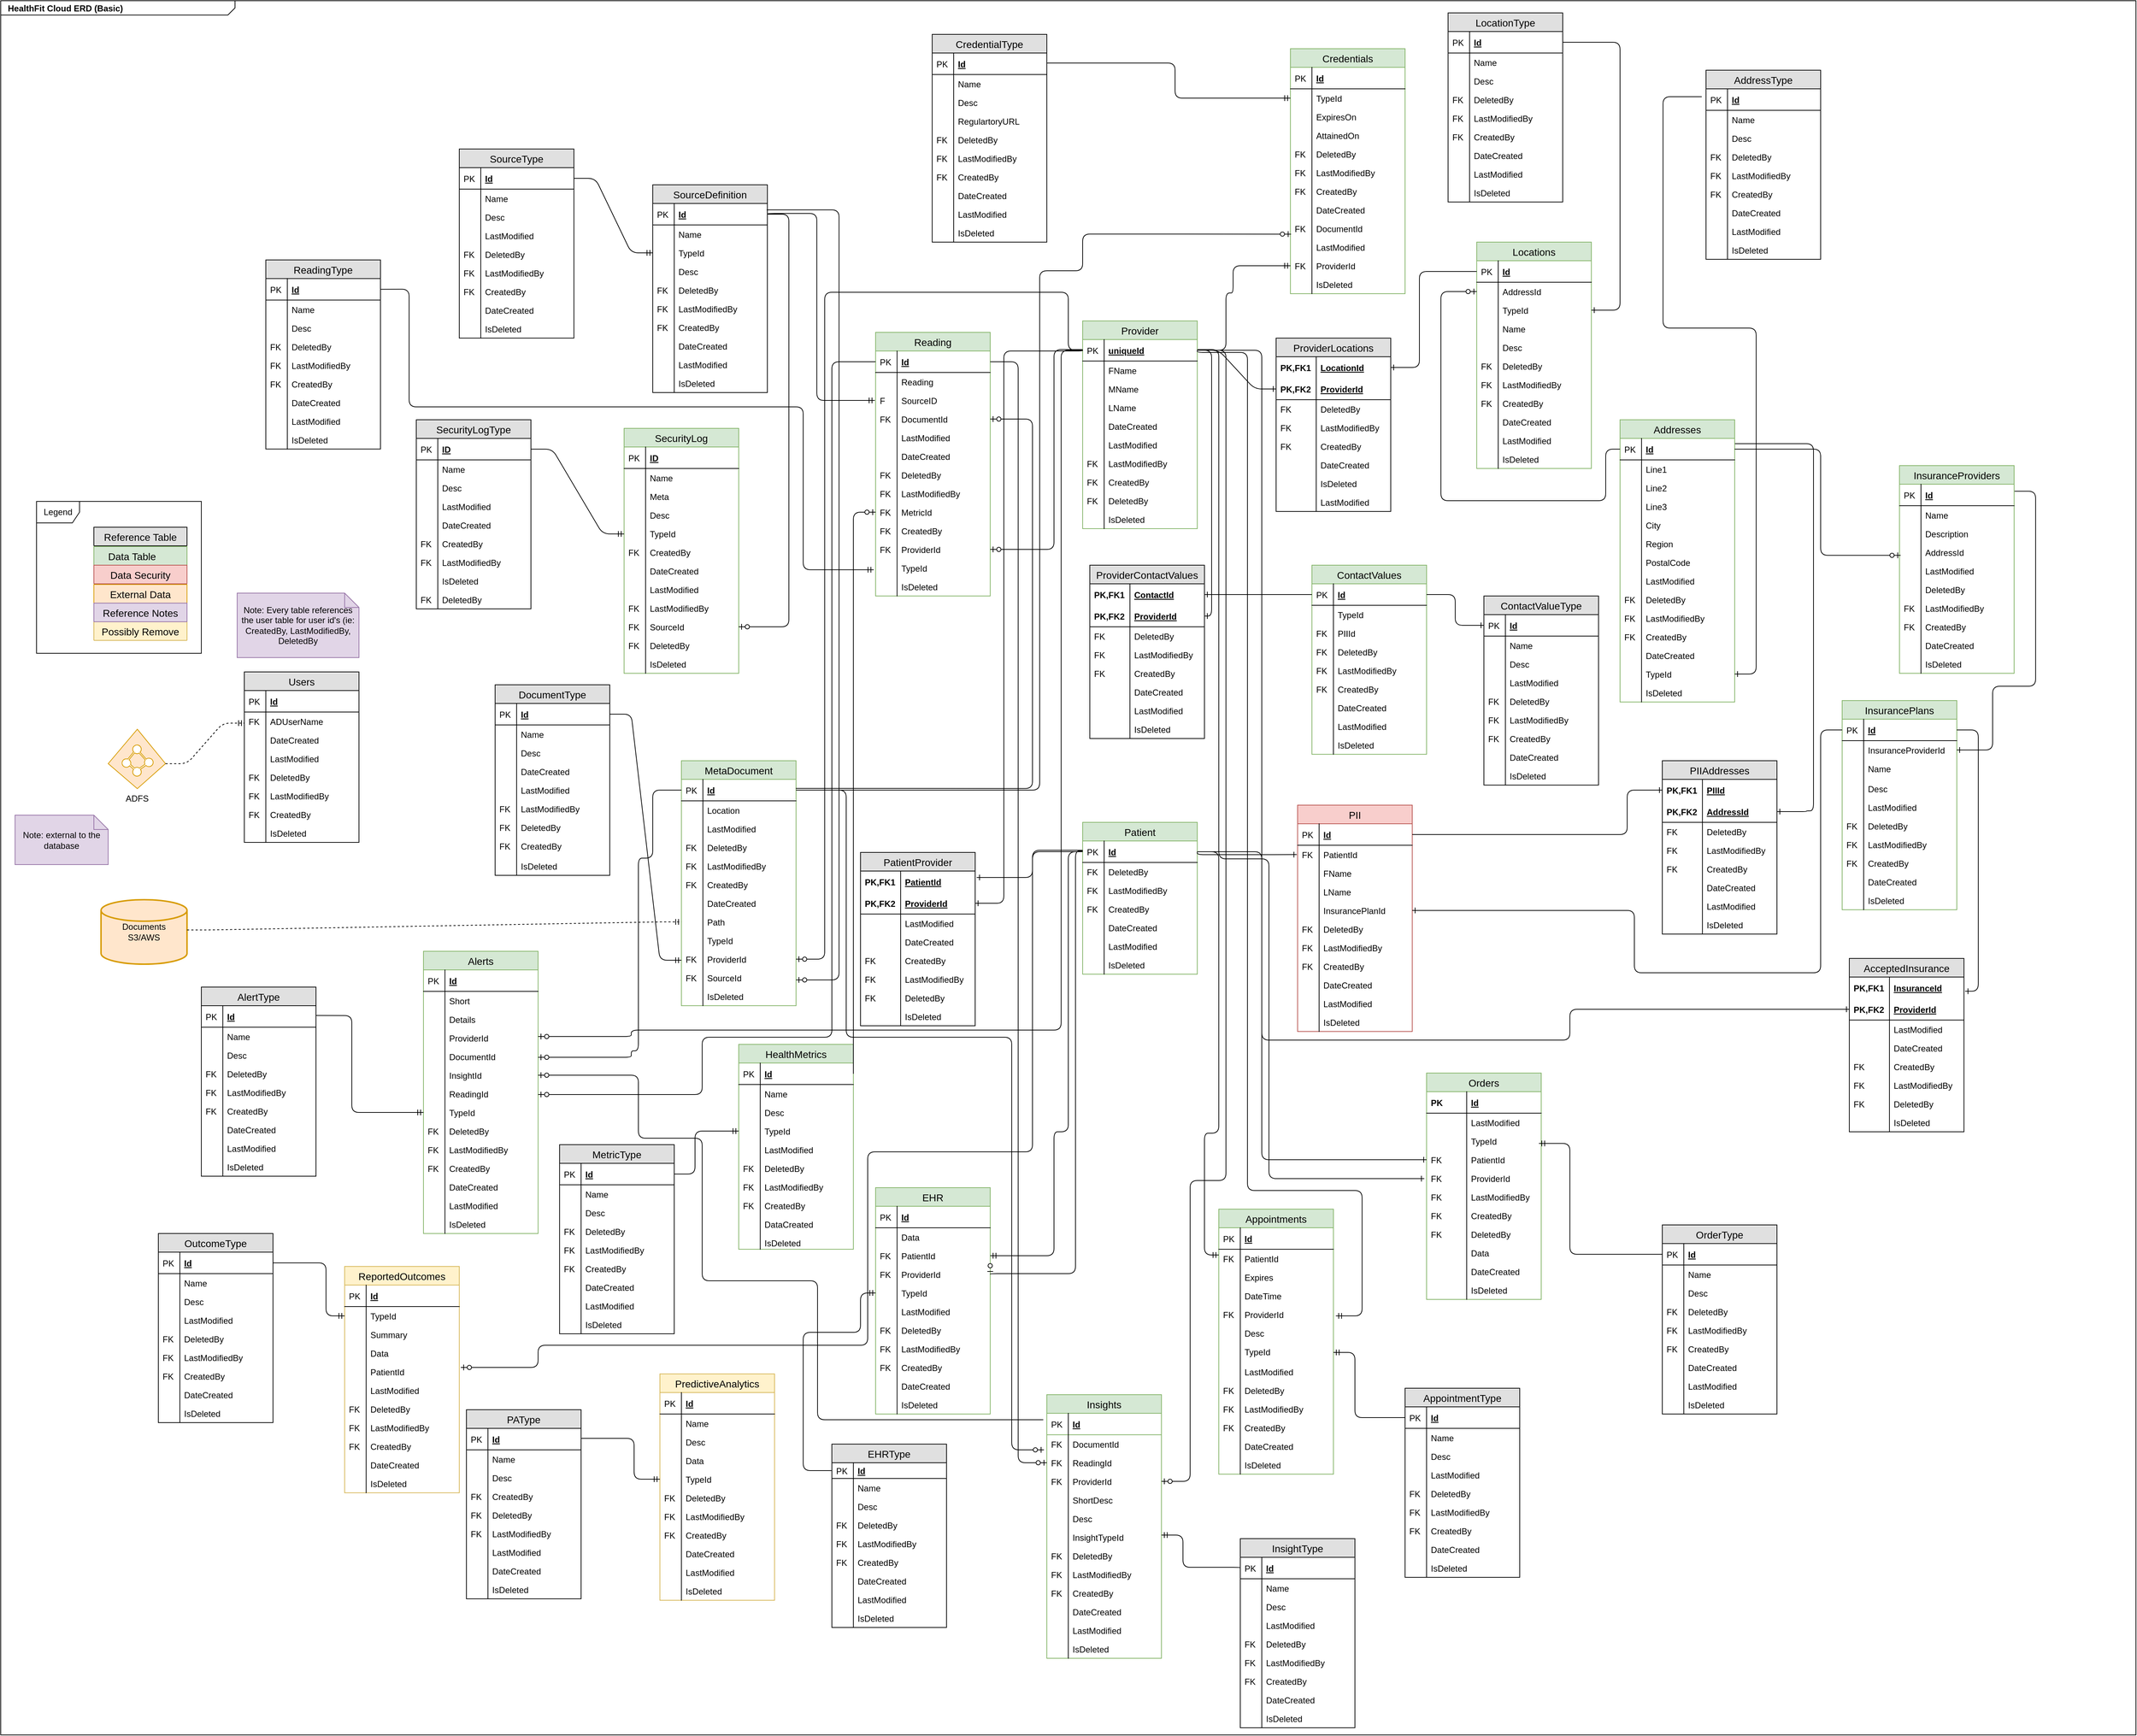 <mxfile version="12.4.2" type="device" pages="1"><diagram name="Page-1" id="929967ad-93f9-6ef4-fab6-5d389245f69c"><mxGraphModel dx="4811" dy="2205" grid="1" gridSize="10" guides="1" tooltips="1" connect="1" arrows="1" fold="1" page="1" pageScale="1.5" pageWidth="1169" pageHeight="826" background="none" math="0" shadow="0"><root><mxCell id="0" style=";html=1;"/><mxCell id="1" style=";html=1;" parent="0"/><mxCell id="1672d66443f91eb5-1" value="&lt;p style=&quot;margin: 0px ; margin-top: 4px ; margin-left: 10px ; text-align: left&quot;&gt;&lt;b&gt;HealthFit Cloud ERD (Basic)&lt;/b&gt;&lt;/p&gt;" style="html=1;strokeWidth=1;shape=mxgraph.sysml.package;html=1;overflow=fill;whiteSpace=wrap;fillColor=none;gradientColor=none;fontSize=12;align=center;labelX=327.64;" parent="1" vertex="1"><mxGeometry x="-3430" y="-1201" width="2980" height="2421" as="geometry"/></mxCell><mxCell id="_hrvNQ5WBDA4NEvww7YZ-1" value="SecurityLog" style="swimlane;fontStyle=0;childLayout=stackLayout;horizontal=1;startSize=26;fillColor=#d5e8d4;horizontalStack=0;resizeParent=1;resizeParentMax=0;resizeLast=0;collapsible=1;marginBottom=0;swimlaneFillColor=#ffffff;align=center;fontSize=14;strokeColor=#82b366;" parent="1" vertex="1"><mxGeometry x="-2560" y="-604" width="160" height="342" as="geometry"/></mxCell><mxCell id="_hrvNQ5WBDA4NEvww7YZ-2" value="ID" style="shape=partialRectangle;top=0;left=0;right=0;bottom=1;align=left;verticalAlign=middle;fillColor=none;spacingLeft=34;spacingRight=4;overflow=hidden;rotatable=0;points=[[0,0.5],[1,0.5]];portConstraint=eastwest;dropTarget=0;fontStyle=5;fontSize=12;" parent="_hrvNQ5WBDA4NEvww7YZ-1" vertex="1"><mxGeometry y="26" width="160" height="30" as="geometry"/></mxCell><mxCell id="_hrvNQ5WBDA4NEvww7YZ-3" value="PK" style="shape=partialRectangle;top=0;left=0;bottom=0;fillColor=none;align=left;verticalAlign=middle;spacingLeft=4;spacingRight=4;overflow=hidden;rotatable=0;points=[];portConstraint=eastwest;part=1;fontSize=12;" parent="_hrvNQ5WBDA4NEvww7YZ-2" vertex="1" connectable="0"><mxGeometry width="30" height="30" as="geometry"/></mxCell><mxCell id="_hrvNQ5WBDA4NEvww7YZ-33" value="Name" style="shape=partialRectangle;top=0;left=0;right=0;bottom=0;align=left;verticalAlign=top;fillColor=none;spacingLeft=34;spacingRight=4;overflow=hidden;rotatable=0;points=[[0,0.5],[1,0.5]];portConstraint=eastwest;dropTarget=0;fontSize=12;" parent="_hrvNQ5WBDA4NEvww7YZ-1" vertex="1"><mxGeometry y="56" width="160" height="26" as="geometry"/></mxCell><mxCell id="_hrvNQ5WBDA4NEvww7YZ-34" value="" style="shape=partialRectangle;top=0;left=0;bottom=0;fillColor=none;align=left;verticalAlign=top;spacingLeft=4;spacingRight=4;overflow=hidden;rotatable=0;points=[];portConstraint=eastwest;part=1;fontSize=12;" parent="_hrvNQ5WBDA4NEvww7YZ-33" vertex="1" connectable="0"><mxGeometry width="30" height="26" as="geometry"/></mxCell><mxCell id="_hrvNQ5WBDA4NEvww7YZ-4" value="Meta" style="shape=partialRectangle;top=0;left=0;right=0;bottom=0;align=left;verticalAlign=top;fillColor=none;spacingLeft=34;spacingRight=4;overflow=hidden;rotatable=0;points=[[0,0.5],[1,0.5]];portConstraint=eastwest;dropTarget=0;fontSize=12;" parent="_hrvNQ5WBDA4NEvww7YZ-1" vertex="1"><mxGeometry y="82" width="160" height="26" as="geometry"/></mxCell><mxCell id="_hrvNQ5WBDA4NEvww7YZ-5" value="" style="shape=partialRectangle;top=0;left=0;bottom=0;fillColor=none;align=left;verticalAlign=top;spacingLeft=4;spacingRight=4;overflow=hidden;rotatable=0;points=[];portConstraint=eastwest;part=1;fontSize=12;" parent="_hrvNQ5WBDA4NEvww7YZ-4" vertex="1" connectable="0"><mxGeometry width="30" height="26" as="geometry"/></mxCell><mxCell id="_hrvNQ5WBDA4NEvww7YZ-35" value="Desc" style="shape=partialRectangle;top=0;left=0;right=0;bottom=0;align=left;verticalAlign=top;fillColor=none;spacingLeft=34;spacingRight=4;overflow=hidden;rotatable=0;points=[[0,0.5],[1,0.5]];portConstraint=eastwest;dropTarget=0;fontSize=12;" parent="_hrvNQ5WBDA4NEvww7YZ-1" vertex="1"><mxGeometry y="108" width="160" height="26" as="geometry"/></mxCell><mxCell id="_hrvNQ5WBDA4NEvww7YZ-36" value="" style="shape=partialRectangle;top=0;left=0;bottom=0;fillColor=none;align=left;verticalAlign=top;spacingLeft=4;spacingRight=4;overflow=hidden;rotatable=0;points=[];portConstraint=eastwest;part=1;fontSize=12;" parent="_hrvNQ5WBDA4NEvww7YZ-35" vertex="1" connectable="0"><mxGeometry width="30" height="26" as="geometry"/></mxCell><mxCell id="_hrvNQ5WBDA4NEvww7YZ-18" value="TypeId" style="shape=partialRectangle;top=0;left=0;right=0;bottom=0;align=left;verticalAlign=top;fillColor=none;spacingLeft=34;spacingRight=4;overflow=hidden;rotatable=0;points=[[0,0.5],[1,0.5]];portConstraint=eastwest;dropTarget=0;fontSize=12;" parent="_hrvNQ5WBDA4NEvww7YZ-1" vertex="1"><mxGeometry y="134" width="160" height="26" as="geometry"/></mxCell><mxCell id="_hrvNQ5WBDA4NEvww7YZ-19" value="" style="shape=partialRectangle;top=0;left=0;bottom=0;fillColor=none;align=left;verticalAlign=top;spacingLeft=4;spacingRight=4;overflow=hidden;rotatable=0;points=[];portConstraint=eastwest;part=1;fontSize=12;" parent="_hrvNQ5WBDA4NEvww7YZ-18" vertex="1" connectable="0"><mxGeometry width="30" height="26" as="geometry"/></mxCell><mxCell id="_hrvNQ5WBDA4NEvww7YZ-14" value="CreatedBy" style="shape=partialRectangle;top=0;left=0;right=0;bottom=0;align=left;verticalAlign=top;fillColor=none;spacingLeft=34;spacingRight=4;overflow=hidden;rotatable=0;points=[[0,0.5],[1,0.5]];portConstraint=eastwest;dropTarget=0;fontSize=12;" parent="_hrvNQ5WBDA4NEvww7YZ-1" vertex="1"><mxGeometry y="160" width="160" height="26" as="geometry"/></mxCell><mxCell id="_hrvNQ5WBDA4NEvww7YZ-15" value="FK" style="shape=partialRectangle;top=0;left=0;bottom=0;fillColor=none;align=left;verticalAlign=top;spacingLeft=4;spacingRight=4;overflow=hidden;rotatable=0;points=[];portConstraint=eastwest;part=1;fontSize=12;" parent="_hrvNQ5WBDA4NEvww7YZ-14" vertex="1" connectable="0"><mxGeometry width="30" height="26" as="geometry"/></mxCell><mxCell id="_hrvNQ5WBDA4NEvww7YZ-6" value="DateCreated" style="shape=partialRectangle;top=0;left=0;right=0;bottom=0;align=left;verticalAlign=top;fillColor=none;spacingLeft=34;spacingRight=4;overflow=hidden;rotatable=0;points=[[0,0.5],[1,0.5]];portConstraint=eastwest;dropTarget=0;fontSize=12;" parent="_hrvNQ5WBDA4NEvww7YZ-1" vertex="1"><mxGeometry y="186" width="160" height="26" as="geometry"/></mxCell><mxCell id="_hrvNQ5WBDA4NEvww7YZ-7" value="" style="shape=partialRectangle;top=0;left=0;bottom=0;fillColor=none;align=left;verticalAlign=top;spacingLeft=4;spacingRight=4;overflow=hidden;rotatable=0;points=[];portConstraint=eastwest;part=1;fontSize=12;" parent="_hrvNQ5WBDA4NEvww7YZ-6" vertex="1" connectable="0"><mxGeometry width="30" height="26" as="geometry"/></mxCell><mxCell id="_hrvNQ5WBDA4NEvww7YZ-12" value="LastModified" style="shape=partialRectangle;top=0;left=0;right=0;bottom=0;align=left;verticalAlign=top;fillColor=none;spacingLeft=34;spacingRight=4;overflow=hidden;rotatable=0;points=[[0,0.5],[1,0.5]];portConstraint=eastwest;dropTarget=0;fontSize=12;" parent="_hrvNQ5WBDA4NEvww7YZ-1" vertex="1"><mxGeometry y="212" width="160" height="26" as="geometry"/></mxCell><mxCell id="_hrvNQ5WBDA4NEvww7YZ-13" value="" style="shape=partialRectangle;top=0;left=0;bottom=0;fillColor=none;align=left;verticalAlign=top;spacingLeft=4;spacingRight=4;overflow=hidden;rotatable=0;points=[];portConstraint=eastwest;part=1;fontSize=12;" parent="_hrvNQ5WBDA4NEvww7YZ-12" vertex="1" connectable="0"><mxGeometry width="30" height="26" as="geometry"/></mxCell><mxCell id="_hrvNQ5WBDA4NEvww7YZ-16" value="LastModifiedBy" style="shape=partialRectangle;top=0;left=0;right=0;bottom=0;align=left;verticalAlign=top;fillColor=none;spacingLeft=34;spacingRight=4;overflow=hidden;rotatable=0;points=[[0,0.5],[1,0.5]];portConstraint=eastwest;dropTarget=0;fontSize=12;" parent="_hrvNQ5WBDA4NEvww7YZ-1" vertex="1"><mxGeometry y="238" width="160" height="26" as="geometry"/></mxCell><mxCell id="_hrvNQ5WBDA4NEvww7YZ-17" value="FK" style="shape=partialRectangle;top=0;left=0;bottom=0;fillColor=none;align=left;verticalAlign=top;spacingLeft=4;spacingRight=4;overflow=hidden;rotatable=0;points=[];portConstraint=eastwest;part=1;fontSize=12;" parent="_hrvNQ5WBDA4NEvww7YZ-16" vertex="1" connectable="0"><mxGeometry width="30" height="26" as="geometry"/></mxCell><mxCell id="U8B_v-nYfZFhnWp3mjbN-35" value="SourceId" style="shape=partialRectangle;top=0;left=0;right=0;bottom=0;align=left;verticalAlign=top;fillColor=none;spacingLeft=34;spacingRight=4;overflow=hidden;rotatable=0;points=[[0,0.5],[1,0.5]];portConstraint=eastwest;dropTarget=0;fontSize=12;" parent="_hrvNQ5WBDA4NEvww7YZ-1" vertex="1"><mxGeometry y="264" width="160" height="26" as="geometry"/></mxCell><mxCell id="U8B_v-nYfZFhnWp3mjbN-36" value="FK" style="shape=partialRectangle;top=0;left=0;bottom=0;fillColor=none;align=left;verticalAlign=top;spacingLeft=4;spacingRight=4;overflow=hidden;rotatable=0;points=[];portConstraint=eastwest;part=1;fontSize=12;" parent="U8B_v-nYfZFhnWp3mjbN-35" vertex="1" connectable="0"><mxGeometry width="30" height="26" as="geometry"/></mxCell><mxCell id="_hrvNQ5WBDA4NEvww7YZ-61" value="DeletedBy" style="shape=partialRectangle;top=0;left=0;right=0;bottom=0;align=left;verticalAlign=top;fillColor=none;spacingLeft=34;spacingRight=4;overflow=hidden;rotatable=0;points=[[0,0.5],[1,0.5]];portConstraint=eastwest;dropTarget=0;fontSize=12;" parent="_hrvNQ5WBDA4NEvww7YZ-1" vertex="1"><mxGeometry y="290" width="160" height="26" as="geometry"/></mxCell><mxCell id="_hrvNQ5WBDA4NEvww7YZ-62" value="FK" style="shape=partialRectangle;top=0;left=0;bottom=0;fillColor=none;align=left;verticalAlign=top;spacingLeft=4;spacingRight=4;overflow=hidden;rotatable=0;points=[];portConstraint=eastwest;part=1;fontSize=12;" parent="_hrvNQ5WBDA4NEvww7YZ-61" vertex="1" connectable="0"><mxGeometry width="30" height="26" as="geometry"/></mxCell><mxCell id="_hrvNQ5WBDA4NEvww7YZ-20" value="IsDeleted" style="shape=partialRectangle;top=0;left=0;right=0;bottom=0;align=left;verticalAlign=top;fillColor=none;spacingLeft=34;spacingRight=4;overflow=hidden;rotatable=0;points=[[0,0.5],[1,0.5]];portConstraint=eastwest;dropTarget=0;fontSize=12;" parent="_hrvNQ5WBDA4NEvww7YZ-1" vertex="1"><mxGeometry y="316" width="160" height="26" as="geometry"/></mxCell><mxCell id="_hrvNQ5WBDA4NEvww7YZ-21" value="" style="shape=partialRectangle;top=0;left=0;bottom=0;fillColor=none;align=left;verticalAlign=top;spacingLeft=4;spacingRight=4;overflow=hidden;rotatable=0;points=[];portConstraint=eastwest;part=1;fontSize=12;" parent="_hrvNQ5WBDA4NEvww7YZ-20" vertex="1" connectable="0"><mxGeometry width="30" height="26" as="geometry"/></mxCell><mxCell id="_hrvNQ5WBDA4NEvww7YZ-22" value="SecurityLogType" style="swimlane;fontStyle=0;childLayout=stackLayout;horizontal=1;startSize=26;fillColor=#e0e0e0;horizontalStack=0;resizeParent=1;resizeParentMax=0;resizeLast=0;collapsible=1;marginBottom=0;swimlaneFillColor=#ffffff;align=center;fontSize=14;" parent="1" vertex="1"><mxGeometry x="-2850" y="-616" width="160" height="264" as="geometry"/></mxCell><mxCell id="_hrvNQ5WBDA4NEvww7YZ-23" value="ID" style="shape=partialRectangle;top=0;left=0;right=0;bottom=1;align=left;verticalAlign=middle;fillColor=none;spacingLeft=34;spacingRight=4;overflow=hidden;rotatable=0;points=[[0,0.5],[1,0.5]];portConstraint=eastwest;dropTarget=0;fontStyle=5;fontSize=12;" parent="_hrvNQ5WBDA4NEvww7YZ-22" vertex="1"><mxGeometry y="26" width="160" height="30" as="geometry"/></mxCell><mxCell id="_hrvNQ5WBDA4NEvww7YZ-24" value="PK" style="shape=partialRectangle;top=0;left=0;bottom=0;fillColor=none;align=left;verticalAlign=middle;spacingLeft=4;spacingRight=4;overflow=hidden;rotatable=0;points=[];portConstraint=eastwest;part=1;fontSize=12;" parent="_hrvNQ5WBDA4NEvww7YZ-23" vertex="1" connectable="0"><mxGeometry width="30" height="30" as="geometry"/></mxCell><mxCell id="_hrvNQ5WBDA4NEvww7YZ-25" value="Name" style="shape=partialRectangle;top=0;left=0;right=0;bottom=0;align=left;verticalAlign=top;fillColor=none;spacingLeft=34;spacingRight=4;overflow=hidden;rotatable=0;points=[[0,0.5],[1,0.5]];portConstraint=eastwest;dropTarget=0;fontSize=12;" parent="_hrvNQ5WBDA4NEvww7YZ-22" vertex="1"><mxGeometry y="56" width="160" height="26" as="geometry"/></mxCell><mxCell id="_hrvNQ5WBDA4NEvww7YZ-26" value="" style="shape=partialRectangle;top=0;left=0;bottom=0;fillColor=none;align=left;verticalAlign=top;spacingLeft=4;spacingRight=4;overflow=hidden;rotatable=0;points=[];portConstraint=eastwest;part=1;fontSize=12;" parent="_hrvNQ5WBDA4NEvww7YZ-25" vertex="1" connectable="0"><mxGeometry width="30" height="26" as="geometry"/></mxCell><mxCell id="_hrvNQ5WBDA4NEvww7YZ-27" value="Desc" style="shape=partialRectangle;top=0;left=0;right=0;bottom=0;align=left;verticalAlign=top;fillColor=none;spacingLeft=34;spacingRight=4;overflow=hidden;rotatable=0;points=[[0,0.5],[1,0.5]];portConstraint=eastwest;dropTarget=0;fontSize=12;" parent="_hrvNQ5WBDA4NEvww7YZ-22" vertex="1"><mxGeometry y="82" width="160" height="26" as="geometry"/></mxCell><mxCell id="_hrvNQ5WBDA4NEvww7YZ-28" value="" style="shape=partialRectangle;top=0;left=0;bottom=0;fillColor=none;align=left;verticalAlign=top;spacingLeft=4;spacingRight=4;overflow=hidden;rotatable=0;points=[];portConstraint=eastwest;part=1;fontSize=12;" parent="_hrvNQ5WBDA4NEvww7YZ-27" vertex="1" connectable="0"><mxGeometry width="30" height="26" as="geometry"/></mxCell><mxCell id="_hrvNQ5WBDA4NEvww7YZ-37" value="LastModified" style="shape=partialRectangle;top=0;left=0;right=0;bottom=0;align=left;verticalAlign=top;fillColor=none;spacingLeft=34;spacingRight=4;overflow=hidden;rotatable=0;points=[[0,0.5],[1,0.5]];portConstraint=eastwest;dropTarget=0;fontSize=12;" parent="_hrvNQ5WBDA4NEvww7YZ-22" vertex="1"><mxGeometry y="108" width="160" height="26" as="geometry"/></mxCell><mxCell id="_hrvNQ5WBDA4NEvww7YZ-38" value="" style="shape=partialRectangle;top=0;left=0;bottom=0;fillColor=none;align=left;verticalAlign=top;spacingLeft=4;spacingRight=4;overflow=hidden;rotatable=0;points=[];portConstraint=eastwest;part=1;fontSize=12;" parent="_hrvNQ5WBDA4NEvww7YZ-37" vertex="1" connectable="0"><mxGeometry width="30" height="26" as="geometry"/></mxCell><mxCell id="_hrvNQ5WBDA4NEvww7YZ-29" value="DateCreated" style="shape=partialRectangle;top=0;left=0;right=0;bottom=0;align=left;verticalAlign=top;fillColor=none;spacingLeft=34;spacingRight=4;overflow=hidden;rotatable=0;points=[[0,0.5],[1,0.5]];portConstraint=eastwest;dropTarget=0;fontSize=12;" parent="_hrvNQ5WBDA4NEvww7YZ-22" vertex="1"><mxGeometry y="134" width="160" height="26" as="geometry"/></mxCell><mxCell id="_hrvNQ5WBDA4NEvww7YZ-30" value="" style="shape=partialRectangle;top=0;left=0;bottom=0;fillColor=none;align=left;verticalAlign=top;spacingLeft=4;spacingRight=4;overflow=hidden;rotatable=0;points=[];portConstraint=eastwest;part=1;fontSize=12;" parent="_hrvNQ5WBDA4NEvww7YZ-29" vertex="1" connectable="0"><mxGeometry width="30" height="26" as="geometry"/></mxCell><mxCell id="_hrvNQ5WBDA4NEvww7YZ-43" value="CreatedBy" style="shape=partialRectangle;top=0;left=0;right=0;bottom=0;align=left;verticalAlign=top;fillColor=none;spacingLeft=34;spacingRight=4;overflow=hidden;rotatable=0;points=[[0,0.5],[1,0.5]];portConstraint=eastwest;dropTarget=0;fontSize=12;" parent="_hrvNQ5WBDA4NEvww7YZ-22" vertex="1"><mxGeometry y="160" width="160" height="26" as="geometry"/></mxCell><mxCell id="_hrvNQ5WBDA4NEvww7YZ-44" value="FK" style="shape=partialRectangle;top=0;left=0;bottom=0;fillColor=none;align=left;verticalAlign=top;spacingLeft=4;spacingRight=4;overflow=hidden;rotatable=0;points=[];portConstraint=eastwest;part=1;fontSize=12;" parent="_hrvNQ5WBDA4NEvww7YZ-43" vertex="1" connectable="0"><mxGeometry width="30" height="26" as="geometry"/></mxCell><mxCell id="_hrvNQ5WBDA4NEvww7YZ-41" value="LastModifiedBy" style="shape=partialRectangle;top=0;left=0;right=0;bottom=0;align=left;verticalAlign=top;fillColor=none;spacingLeft=34;spacingRight=4;overflow=hidden;rotatable=0;points=[[0,0.5],[1,0.5]];portConstraint=eastwest;dropTarget=0;fontSize=12;" parent="_hrvNQ5WBDA4NEvww7YZ-22" vertex="1"><mxGeometry y="186" width="160" height="26" as="geometry"/></mxCell><mxCell id="_hrvNQ5WBDA4NEvww7YZ-42" value="FK" style="shape=partialRectangle;top=0;left=0;bottom=0;fillColor=none;align=left;verticalAlign=top;spacingLeft=4;spacingRight=4;overflow=hidden;rotatable=0;points=[];portConstraint=eastwest;part=1;fontSize=12;" parent="_hrvNQ5WBDA4NEvww7YZ-41" vertex="1" connectable="0"><mxGeometry width="30" height="26" as="geometry"/></mxCell><mxCell id="_hrvNQ5WBDA4NEvww7YZ-39" value="IsDeleted" style="shape=partialRectangle;top=0;left=0;right=0;bottom=0;align=left;verticalAlign=top;fillColor=none;spacingLeft=34;spacingRight=4;overflow=hidden;rotatable=0;points=[[0,0.5],[1,0.5]];portConstraint=eastwest;dropTarget=0;fontSize=12;" parent="_hrvNQ5WBDA4NEvww7YZ-22" vertex="1"><mxGeometry y="212" width="160" height="26" as="geometry"/></mxCell><mxCell id="_hrvNQ5WBDA4NEvww7YZ-40" value="" style="shape=partialRectangle;top=0;left=0;bottom=0;fillColor=none;align=left;verticalAlign=top;spacingLeft=4;spacingRight=4;overflow=hidden;rotatable=0;points=[];portConstraint=eastwest;part=1;fontSize=12;" parent="_hrvNQ5WBDA4NEvww7YZ-39" vertex="1" connectable="0"><mxGeometry width="30" height="26" as="geometry"/></mxCell><mxCell id="_hrvNQ5WBDA4NEvww7YZ-59" value="DeletedBy" style="shape=partialRectangle;top=0;left=0;right=0;bottom=0;align=left;verticalAlign=top;fillColor=none;spacingLeft=34;spacingRight=4;overflow=hidden;rotatable=0;points=[[0,0.5],[1,0.5]];portConstraint=eastwest;dropTarget=0;fontSize=12;" parent="_hrvNQ5WBDA4NEvww7YZ-22" vertex="1"><mxGeometry y="238" width="160" height="26" as="geometry"/></mxCell><mxCell id="_hrvNQ5WBDA4NEvww7YZ-60" value="FK" style="shape=partialRectangle;top=0;left=0;bottom=0;fillColor=none;align=left;verticalAlign=top;spacingLeft=4;spacingRight=4;overflow=hidden;rotatable=0;points=[];portConstraint=eastwest;part=1;fontSize=12;" parent="_hrvNQ5WBDA4NEvww7YZ-59" vertex="1" connectable="0"><mxGeometry width="30" height="26" as="geometry"/></mxCell><mxCell id="_hrvNQ5WBDA4NEvww7YZ-64" value="SourceType" style="swimlane;fontStyle=0;childLayout=stackLayout;horizontal=1;startSize=26;fillColor=#e0e0e0;horizontalStack=0;resizeParent=1;resizeParentMax=0;resizeLast=0;collapsible=1;marginBottom=0;swimlaneFillColor=#ffffff;align=center;fontSize=14;" parent="1" vertex="1"><mxGeometry x="-2790" y="-994" width="160" height="264" as="geometry"/></mxCell><mxCell id="_hrvNQ5WBDA4NEvww7YZ-65" value="Id" style="shape=partialRectangle;top=0;left=0;right=0;bottom=1;align=left;verticalAlign=middle;fillColor=none;spacingLeft=34;spacingRight=4;overflow=hidden;rotatable=0;points=[[0,0.5],[1,0.5]];portConstraint=eastwest;dropTarget=0;fontStyle=5;fontSize=12;" parent="_hrvNQ5WBDA4NEvww7YZ-64" vertex="1"><mxGeometry y="26" width="160" height="30" as="geometry"/></mxCell><mxCell id="_hrvNQ5WBDA4NEvww7YZ-66" value="PK" style="shape=partialRectangle;top=0;left=0;bottom=0;fillColor=none;align=left;verticalAlign=middle;spacingLeft=4;spacingRight=4;overflow=hidden;rotatable=0;points=[];portConstraint=eastwest;part=1;fontSize=12;" parent="_hrvNQ5WBDA4NEvww7YZ-65" vertex="1" connectable="0"><mxGeometry width="30" height="30" as="geometry"/></mxCell><mxCell id="_hrvNQ5WBDA4NEvww7YZ-67" value="Name" style="shape=partialRectangle;top=0;left=0;right=0;bottom=0;align=left;verticalAlign=top;fillColor=none;spacingLeft=34;spacingRight=4;overflow=hidden;rotatable=0;points=[[0,0.5],[1,0.5]];portConstraint=eastwest;dropTarget=0;fontSize=12;" parent="_hrvNQ5WBDA4NEvww7YZ-64" vertex="1"><mxGeometry y="56" width="160" height="26" as="geometry"/></mxCell><mxCell id="_hrvNQ5WBDA4NEvww7YZ-68" value="" style="shape=partialRectangle;top=0;left=0;bottom=0;fillColor=none;align=left;verticalAlign=top;spacingLeft=4;spacingRight=4;overflow=hidden;rotatable=0;points=[];portConstraint=eastwest;part=1;fontSize=12;" parent="_hrvNQ5WBDA4NEvww7YZ-67" vertex="1" connectable="0"><mxGeometry width="30" height="26" as="geometry"/></mxCell><mxCell id="_hrvNQ5WBDA4NEvww7YZ-69" value="Desc" style="shape=partialRectangle;top=0;left=0;right=0;bottom=0;align=left;verticalAlign=top;fillColor=none;spacingLeft=34;spacingRight=4;overflow=hidden;rotatable=0;points=[[0,0.5],[1,0.5]];portConstraint=eastwest;dropTarget=0;fontSize=12;" parent="_hrvNQ5WBDA4NEvww7YZ-64" vertex="1"><mxGeometry y="82" width="160" height="26" as="geometry"/></mxCell><mxCell id="_hrvNQ5WBDA4NEvww7YZ-70" value="" style="shape=partialRectangle;top=0;left=0;bottom=0;fillColor=none;align=left;verticalAlign=top;spacingLeft=4;spacingRight=4;overflow=hidden;rotatable=0;points=[];portConstraint=eastwest;part=1;fontSize=12;" parent="_hrvNQ5WBDA4NEvww7YZ-69" vertex="1" connectable="0"><mxGeometry width="30" height="26" as="geometry"/></mxCell><mxCell id="_hrvNQ5WBDA4NEvww7YZ-373" value="LastModified" style="shape=partialRectangle;top=0;left=0;right=0;bottom=0;align=left;verticalAlign=top;fillColor=none;spacingLeft=34;spacingRight=4;overflow=hidden;rotatable=0;points=[[0,0.5],[1,0.5]];portConstraint=eastwest;dropTarget=0;fontSize=12;" parent="_hrvNQ5WBDA4NEvww7YZ-64" vertex="1"><mxGeometry y="108" width="160" height="26" as="geometry"/></mxCell><mxCell id="_hrvNQ5WBDA4NEvww7YZ-374" value="" style="shape=partialRectangle;top=0;left=0;bottom=0;fillColor=none;align=left;verticalAlign=top;spacingLeft=4;spacingRight=4;overflow=hidden;rotatable=0;points=[];portConstraint=eastwest;part=1;fontSize=12;" parent="_hrvNQ5WBDA4NEvww7YZ-373" vertex="1" connectable="0"><mxGeometry width="30" height="26" as="geometry"/></mxCell><mxCell id="_hrvNQ5WBDA4NEvww7YZ-381" value="DeletedBy" style="shape=partialRectangle;top=0;left=0;right=0;bottom=0;align=left;verticalAlign=top;fillColor=none;spacingLeft=34;spacingRight=4;overflow=hidden;rotatable=0;points=[[0,0.5],[1,0.5]];portConstraint=eastwest;dropTarget=0;fontSize=12;" parent="_hrvNQ5WBDA4NEvww7YZ-64" vertex="1"><mxGeometry y="134" width="160" height="26" as="geometry"/></mxCell><mxCell id="_hrvNQ5WBDA4NEvww7YZ-382" value="FK" style="shape=partialRectangle;top=0;left=0;bottom=0;fillColor=none;align=left;verticalAlign=top;spacingLeft=4;spacingRight=4;overflow=hidden;rotatable=0;points=[];portConstraint=eastwest;part=1;fontSize=12;" parent="_hrvNQ5WBDA4NEvww7YZ-381" vertex="1" connectable="0"><mxGeometry width="30" height="26" as="geometry"/></mxCell><mxCell id="_hrvNQ5WBDA4NEvww7YZ-379" value="LastModifiedBy" style="shape=partialRectangle;top=0;left=0;right=0;bottom=0;align=left;verticalAlign=top;fillColor=none;spacingLeft=34;spacingRight=4;overflow=hidden;rotatable=0;points=[[0,0.5],[1,0.5]];portConstraint=eastwest;dropTarget=0;fontSize=12;" parent="_hrvNQ5WBDA4NEvww7YZ-64" vertex="1"><mxGeometry y="160" width="160" height="26" as="geometry"/></mxCell><mxCell id="_hrvNQ5WBDA4NEvww7YZ-380" value="FK" style="shape=partialRectangle;top=0;left=0;bottom=0;fillColor=none;align=left;verticalAlign=top;spacingLeft=4;spacingRight=4;overflow=hidden;rotatable=0;points=[];portConstraint=eastwest;part=1;fontSize=12;" parent="_hrvNQ5WBDA4NEvww7YZ-379" vertex="1" connectable="0"><mxGeometry width="30" height="26" as="geometry"/></mxCell><mxCell id="_hrvNQ5WBDA4NEvww7YZ-377" value="CreatedBy" style="shape=partialRectangle;top=0;left=0;right=0;bottom=0;align=left;verticalAlign=top;fillColor=none;spacingLeft=34;spacingRight=4;overflow=hidden;rotatable=0;points=[[0,0.5],[1,0.5]];portConstraint=eastwest;dropTarget=0;fontSize=12;" parent="_hrvNQ5WBDA4NEvww7YZ-64" vertex="1"><mxGeometry y="186" width="160" height="26" as="geometry"/></mxCell><mxCell id="_hrvNQ5WBDA4NEvww7YZ-378" value="FK" style="shape=partialRectangle;top=0;left=0;bottom=0;fillColor=none;align=left;verticalAlign=top;spacingLeft=4;spacingRight=4;overflow=hidden;rotatable=0;points=[];portConstraint=eastwest;part=1;fontSize=12;" parent="_hrvNQ5WBDA4NEvww7YZ-377" vertex="1" connectable="0"><mxGeometry width="30" height="26" as="geometry"/></mxCell><mxCell id="_hrvNQ5WBDA4NEvww7YZ-375" value="DateCreated" style="shape=partialRectangle;top=0;left=0;right=0;bottom=0;align=left;verticalAlign=top;fillColor=none;spacingLeft=34;spacingRight=4;overflow=hidden;rotatable=0;points=[[0,0.5],[1,0.5]];portConstraint=eastwest;dropTarget=0;fontSize=12;" parent="_hrvNQ5WBDA4NEvww7YZ-64" vertex="1"><mxGeometry y="212" width="160" height="26" as="geometry"/></mxCell><mxCell id="_hrvNQ5WBDA4NEvww7YZ-376" value="" style="shape=partialRectangle;top=0;left=0;bottom=0;fillColor=none;align=left;verticalAlign=top;spacingLeft=4;spacingRight=4;overflow=hidden;rotatable=0;points=[];portConstraint=eastwest;part=1;fontSize=12;" parent="_hrvNQ5WBDA4NEvww7YZ-375" vertex="1" connectable="0"><mxGeometry width="30" height="26" as="geometry"/></mxCell><mxCell id="_hrvNQ5WBDA4NEvww7YZ-383" value="IsDeleted" style="shape=partialRectangle;top=0;left=0;right=0;bottom=0;align=left;verticalAlign=top;fillColor=none;spacingLeft=34;spacingRight=4;overflow=hidden;rotatable=0;points=[[0,0.5],[1,0.5]];portConstraint=eastwest;dropTarget=0;fontSize=12;" parent="_hrvNQ5WBDA4NEvww7YZ-64" vertex="1"><mxGeometry y="238" width="160" height="26" as="geometry"/></mxCell><mxCell id="_hrvNQ5WBDA4NEvww7YZ-384" value="" style="shape=partialRectangle;top=0;left=0;bottom=0;fillColor=none;align=left;verticalAlign=top;spacingLeft=4;spacingRight=4;overflow=hidden;rotatable=0;points=[];portConstraint=eastwest;part=1;fontSize=12;" parent="_hrvNQ5WBDA4NEvww7YZ-383" vertex="1" connectable="0"><mxGeometry width="30" height="26" as="geometry"/></mxCell><mxCell id="_hrvNQ5WBDA4NEvww7YZ-75" value="SourceDefinition" style="swimlane;fontStyle=0;childLayout=stackLayout;horizontal=1;startSize=26;fillColor=#e0e0e0;horizontalStack=0;resizeParent=1;resizeParentMax=0;resizeLast=0;collapsible=1;marginBottom=0;swimlaneFillColor=#ffffff;align=center;fontSize=14;" parent="1" vertex="1"><mxGeometry x="-2520" y="-944" width="160" height="290" as="geometry"/></mxCell><mxCell id="_hrvNQ5WBDA4NEvww7YZ-76" value="Id" style="shape=partialRectangle;top=0;left=0;right=0;bottom=1;align=left;verticalAlign=middle;fillColor=none;spacingLeft=34;spacingRight=4;overflow=hidden;rotatable=0;points=[[0,0.5],[1,0.5]];portConstraint=eastwest;dropTarget=0;fontStyle=5;fontSize=12;" parent="_hrvNQ5WBDA4NEvww7YZ-75" vertex="1"><mxGeometry y="26" width="160" height="30" as="geometry"/></mxCell><mxCell id="_hrvNQ5WBDA4NEvww7YZ-77" value="PK" style="shape=partialRectangle;top=0;left=0;bottom=0;fillColor=none;align=left;verticalAlign=middle;spacingLeft=4;spacingRight=4;overflow=hidden;rotatable=0;points=[];portConstraint=eastwest;part=1;fontSize=12;" parent="_hrvNQ5WBDA4NEvww7YZ-76" vertex="1" connectable="0"><mxGeometry width="30" height="30" as="geometry"/></mxCell><mxCell id="_hrvNQ5WBDA4NEvww7YZ-80" value="Name" style="shape=partialRectangle;top=0;left=0;right=0;bottom=0;align=left;verticalAlign=top;fillColor=none;spacingLeft=34;spacingRight=4;overflow=hidden;rotatable=0;points=[[0,0.5],[1,0.5]];portConstraint=eastwest;dropTarget=0;fontSize=12;" parent="_hrvNQ5WBDA4NEvww7YZ-75" vertex="1"><mxGeometry y="56" width="160" height="26" as="geometry"/></mxCell><mxCell id="_hrvNQ5WBDA4NEvww7YZ-81" value="" style="shape=partialRectangle;top=0;left=0;bottom=0;fillColor=none;align=left;verticalAlign=top;spacingLeft=4;spacingRight=4;overflow=hidden;rotatable=0;points=[];portConstraint=eastwest;part=1;fontSize=12;" parent="_hrvNQ5WBDA4NEvww7YZ-80" vertex="1" connectable="0"><mxGeometry width="30" height="26" as="geometry"/></mxCell><mxCell id="_hrvNQ5WBDA4NEvww7YZ-78" value="TypeId" style="shape=partialRectangle;top=0;left=0;right=0;bottom=0;align=left;verticalAlign=top;fillColor=none;spacingLeft=34;spacingRight=4;overflow=hidden;rotatable=0;points=[[0,0.5],[1,0.5]];portConstraint=eastwest;dropTarget=0;fontSize=12;" parent="_hrvNQ5WBDA4NEvww7YZ-75" vertex="1"><mxGeometry y="82" width="160" height="26" as="geometry"/></mxCell><mxCell id="_hrvNQ5WBDA4NEvww7YZ-79" value="" style="shape=partialRectangle;top=0;left=0;bottom=0;fillColor=none;align=left;verticalAlign=top;spacingLeft=4;spacingRight=4;overflow=hidden;rotatable=0;points=[];portConstraint=eastwest;part=1;fontSize=12;" parent="_hrvNQ5WBDA4NEvww7YZ-78" vertex="1" connectable="0"><mxGeometry width="30" height="26" as="geometry"/></mxCell><mxCell id="_hrvNQ5WBDA4NEvww7YZ-82" value="Desc" style="shape=partialRectangle;top=0;left=0;right=0;bottom=0;align=left;verticalAlign=top;fillColor=none;spacingLeft=34;spacingRight=4;overflow=hidden;rotatable=0;points=[[0,0.5],[1,0.5]];portConstraint=eastwest;dropTarget=0;fontSize=12;" parent="_hrvNQ5WBDA4NEvww7YZ-75" vertex="1"><mxGeometry y="108" width="160" height="26" as="geometry"/></mxCell><mxCell id="_hrvNQ5WBDA4NEvww7YZ-83" value="" style="shape=partialRectangle;top=0;left=0;bottom=0;fillColor=none;align=left;verticalAlign=top;spacingLeft=4;spacingRight=4;overflow=hidden;rotatable=0;points=[];portConstraint=eastwest;part=1;fontSize=12;" parent="_hrvNQ5WBDA4NEvww7YZ-82" vertex="1" connectable="0"><mxGeometry width="30" height="26" as="geometry"/></mxCell><mxCell id="_hrvNQ5WBDA4NEvww7YZ-369" value="DeletedBy" style="shape=partialRectangle;top=0;left=0;right=0;bottom=0;align=left;verticalAlign=top;fillColor=none;spacingLeft=34;spacingRight=4;overflow=hidden;rotatable=0;points=[[0,0.5],[1,0.5]];portConstraint=eastwest;dropTarget=0;fontSize=12;" parent="_hrvNQ5WBDA4NEvww7YZ-75" vertex="1"><mxGeometry y="134" width="160" height="26" as="geometry"/></mxCell><mxCell id="_hrvNQ5WBDA4NEvww7YZ-370" value="FK" style="shape=partialRectangle;top=0;left=0;bottom=0;fillColor=none;align=left;verticalAlign=top;spacingLeft=4;spacingRight=4;overflow=hidden;rotatable=0;points=[];portConstraint=eastwest;part=1;fontSize=12;" parent="_hrvNQ5WBDA4NEvww7YZ-369" vertex="1" connectable="0"><mxGeometry width="30" height="26" as="geometry"/></mxCell><mxCell id="_hrvNQ5WBDA4NEvww7YZ-367" value="LastModifiedBy" style="shape=partialRectangle;top=0;left=0;right=0;bottom=0;align=left;verticalAlign=top;fillColor=none;spacingLeft=34;spacingRight=4;overflow=hidden;rotatable=0;points=[[0,0.5],[1,0.5]];portConstraint=eastwest;dropTarget=0;fontSize=12;" parent="_hrvNQ5WBDA4NEvww7YZ-75" vertex="1"><mxGeometry y="160" width="160" height="26" as="geometry"/></mxCell><mxCell id="_hrvNQ5WBDA4NEvww7YZ-368" value="FK" style="shape=partialRectangle;top=0;left=0;bottom=0;fillColor=none;align=left;verticalAlign=top;spacingLeft=4;spacingRight=4;overflow=hidden;rotatable=0;points=[];portConstraint=eastwest;part=1;fontSize=12;" parent="_hrvNQ5WBDA4NEvww7YZ-367" vertex="1" connectable="0"><mxGeometry width="30" height="26" as="geometry"/></mxCell><mxCell id="_hrvNQ5WBDA4NEvww7YZ-365" value="CreatedBy" style="shape=partialRectangle;top=0;left=0;right=0;bottom=0;align=left;verticalAlign=top;fillColor=none;spacingLeft=34;spacingRight=4;overflow=hidden;rotatable=0;points=[[0,0.5],[1,0.5]];portConstraint=eastwest;dropTarget=0;fontSize=12;" parent="_hrvNQ5WBDA4NEvww7YZ-75" vertex="1"><mxGeometry y="186" width="160" height="26" as="geometry"/></mxCell><mxCell id="_hrvNQ5WBDA4NEvww7YZ-366" value="FK" style="shape=partialRectangle;top=0;left=0;bottom=0;fillColor=none;align=left;verticalAlign=top;spacingLeft=4;spacingRight=4;overflow=hidden;rotatable=0;points=[];portConstraint=eastwest;part=1;fontSize=12;" parent="_hrvNQ5WBDA4NEvww7YZ-365" vertex="1" connectable="0"><mxGeometry width="30" height="26" as="geometry"/></mxCell><mxCell id="_hrvNQ5WBDA4NEvww7YZ-363" value="DateCreated" style="shape=partialRectangle;top=0;left=0;right=0;bottom=0;align=left;verticalAlign=top;fillColor=none;spacingLeft=34;spacingRight=4;overflow=hidden;rotatable=0;points=[[0,0.5],[1,0.5]];portConstraint=eastwest;dropTarget=0;fontSize=12;" parent="_hrvNQ5WBDA4NEvww7YZ-75" vertex="1"><mxGeometry y="212" width="160" height="26" as="geometry"/></mxCell><mxCell id="_hrvNQ5WBDA4NEvww7YZ-364" value="" style="shape=partialRectangle;top=0;left=0;bottom=0;fillColor=none;align=left;verticalAlign=top;spacingLeft=4;spacingRight=4;overflow=hidden;rotatable=0;points=[];portConstraint=eastwest;part=1;fontSize=12;" parent="_hrvNQ5WBDA4NEvww7YZ-363" vertex="1" connectable="0"><mxGeometry width="30" height="26" as="geometry"/></mxCell><mxCell id="_hrvNQ5WBDA4NEvww7YZ-361" value="LastModified" style="shape=partialRectangle;top=0;left=0;right=0;bottom=0;align=left;verticalAlign=top;fillColor=none;spacingLeft=34;spacingRight=4;overflow=hidden;rotatable=0;points=[[0,0.5],[1,0.5]];portConstraint=eastwest;dropTarget=0;fontSize=12;" parent="_hrvNQ5WBDA4NEvww7YZ-75" vertex="1"><mxGeometry y="238" width="160" height="26" as="geometry"/></mxCell><mxCell id="_hrvNQ5WBDA4NEvww7YZ-362" value="" style="shape=partialRectangle;top=0;left=0;bottom=0;fillColor=none;align=left;verticalAlign=top;spacingLeft=4;spacingRight=4;overflow=hidden;rotatable=0;points=[];portConstraint=eastwest;part=1;fontSize=12;" parent="_hrvNQ5WBDA4NEvww7YZ-361" vertex="1" connectable="0"><mxGeometry width="30" height="26" as="geometry"/></mxCell><mxCell id="_hrvNQ5WBDA4NEvww7YZ-371" value="IsDeleted" style="shape=partialRectangle;top=0;left=0;right=0;bottom=0;align=left;verticalAlign=top;fillColor=none;spacingLeft=34;spacingRight=4;overflow=hidden;rotatable=0;points=[[0,0.5],[1,0.5]];portConstraint=eastwest;dropTarget=0;fontSize=12;" parent="_hrvNQ5WBDA4NEvww7YZ-75" vertex="1"><mxGeometry y="264" width="160" height="26" as="geometry"/></mxCell><mxCell id="_hrvNQ5WBDA4NEvww7YZ-372" value="" style="shape=partialRectangle;top=0;left=0;bottom=0;fillColor=none;align=left;verticalAlign=top;spacingLeft=4;spacingRight=4;overflow=hidden;rotatable=0;points=[];portConstraint=eastwest;part=1;fontSize=12;" parent="_hrvNQ5WBDA4NEvww7YZ-371" vertex="1" connectable="0"><mxGeometry width="30" height="26" as="geometry"/></mxCell><mxCell id="_hrvNQ5WBDA4NEvww7YZ-88" value="Reading" style="swimlane;fontStyle=0;childLayout=stackLayout;horizontal=1;startSize=26;fillColor=#d5e8d4;horizontalStack=0;resizeParent=1;resizeParentMax=0;resizeLast=0;collapsible=1;marginBottom=0;swimlaneFillColor=#ffffff;align=center;fontSize=14;strokeColor=#82b366;" parent="1" vertex="1"><mxGeometry x="-2209" y="-738" width="160" height="368" as="geometry"/></mxCell><mxCell id="_hrvNQ5WBDA4NEvww7YZ-89" value="Id" style="shape=partialRectangle;top=0;left=0;right=0;bottom=1;align=left;verticalAlign=middle;fillColor=none;spacingLeft=34;spacingRight=4;overflow=hidden;rotatable=0;points=[[0,0.5],[1,0.5]];portConstraint=eastwest;dropTarget=0;fontStyle=5;fontSize=12;" parent="_hrvNQ5WBDA4NEvww7YZ-88" vertex="1"><mxGeometry y="26" width="160" height="30" as="geometry"/></mxCell><mxCell id="_hrvNQ5WBDA4NEvww7YZ-90" value="PK" style="shape=partialRectangle;top=0;left=0;bottom=0;fillColor=none;align=left;verticalAlign=middle;spacingLeft=4;spacingRight=4;overflow=hidden;rotatable=0;points=[];portConstraint=eastwest;part=1;fontSize=12;" parent="_hrvNQ5WBDA4NEvww7YZ-89" vertex="1" connectable="0"><mxGeometry width="30" height="30" as="geometry"/></mxCell><mxCell id="_hrvNQ5WBDA4NEvww7YZ-1049" value="Reading" style="shape=partialRectangle;top=0;left=0;right=0;bottom=0;align=left;verticalAlign=top;fillColor=none;spacingLeft=34;spacingRight=4;overflow=hidden;rotatable=0;points=[[0,0.5],[1,0.5]];portConstraint=eastwest;dropTarget=0;fontSize=12;" parent="_hrvNQ5WBDA4NEvww7YZ-88" vertex="1"><mxGeometry y="56" width="160" height="26" as="geometry"/></mxCell><mxCell id="_hrvNQ5WBDA4NEvww7YZ-1050" value="" style="shape=partialRectangle;top=0;left=0;bottom=0;fillColor=none;align=left;verticalAlign=top;spacingLeft=4;spacingRight=4;overflow=hidden;rotatable=0;points=[];portConstraint=eastwest;part=1;fontSize=12;" parent="_hrvNQ5WBDA4NEvww7YZ-1049" vertex="1" connectable="0"><mxGeometry width="30" height="26" as="geometry"/></mxCell><mxCell id="_hrvNQ5WBDA4NEvww7YZ-91" value="SourceID" style="shape=partialRectangle;top=0;left=0;right=0;bottom=0;align=left;verticalAlign=top;fillColor=none;spacingLeft=34;spacingRight=4;overflow=hidden;rotatable=0;points=[[0,0.5],[1,0.5]];portConstraint=eastwest;dropTarget=0;fontSize=12;" parent="_hrvNQ5WBDA4NEvww7YZ-88" vertex="1"><mxGeometry y="82" width="160" height="26" as="geometry"/></mxCell><mxCell id="_hrvNQ5WBDA4NEvww7YZ-92" value="F" style="shape=partialRectangle;top=0;left=0;bottom=0;fillColor=none;align=left;verticalAlign=top;spacingLeft=4;spacingRight=4;overflow=hidden;rotatable=0;points=[];portConstraint=eastwest;part=1;fontSize=12;" parent="_hrvNQ5WBDA4NEvww7YZ-91" vertex="1" connectable="0"><mxGeometry width="30" height="26" as="geometry"/></mxCell><mxCell id="_hrvNQ5WBDA4NEvww7YZ-93" value="DocumentId" style="shape=partialRectangle;top=0;left=0;right=0;bottom=0;align=left;verticalAlign=top;fillColor=none;spacingLeft=34;spacingRight=4;overflow=hidden;rotatable=0;points=[[0,0.5],[1,0.5]];portConstraint=eastwest;dropTarget=0;fontSize=12;" parent="_hrvNQ5WBDA4NEvww7YZ-88" vertex="1"><mxGeometry y="108" width="160" height="26" as="geometry"/></mxCell><mxCell id="_hrvNQ5WBDA4NEvww7YZ-94" value="FK" style="shape=partialRectangle;top=0;left=0;bottom=0;fillColor=none;align=left;verticalAlign=top;spacingLeft=4;spacingRight=4;overflow=hidden;rotatable=0;points=[];portConstraint=eastwest;part=1;fontSize=12;" parent="_hrvNQ5WBDA4NEvww7YZ-93" vertex="1" connectable="0"><mxGeometry width="30" height="26" as="geometry"/></mxCell><mxCell id="_hrvNQ5WBDA4NEvww7YZ-397" value="LastModified" style="shape=partialRectangle;top=0;left=0;right=0;bottom=0;align=left;verticalAlign=top;fillColor=none;spacingLeft=34;spacingRight=4;overflow=hidden;rotatable=0;points=[[0,0.5],[1,0.5]];portConstraint=eastwest;dropTarget=0;fontSize=12;" parent="_hrvNQ5WBDA4NEvww7YZ-88" vertex="1"><mxGeometry y="134" width="160" height="26" as="geometry"/></mxCell><mxCell id="_hrvNQ5WBDA4NEvww7YZ-398" value="" style="shape=partialRectangle;top=0;left=0;bottom=0;fillColor=none;align=left;verticalAlign=top;spacingLeft=4;spacingRight=4;overflow=hidden;rotatable=0;points=[];portConstraint=eastwest;part=1;fontSize=12;" parent="_hrvNQ5WBDA4NEvww7YZ-397" vertex="1" connectable="0"><mxGeometry width="30" height="26" as="geometry"/></mxCell><mxCell id="_hrvNQ5WBDA4NEvww7YZ-399" value="DateCreated" style="shape=partialRectangle;top=0;left=0;right=0;bottom=0;align=left;verticalAlign=top;fillColor=none;spacingLeft=34;spacingRight=4;overflow=hidden;rotatable=0;points=[[0,0.5],[1,0.5]];portConstraint=eastwest;dropTarget=0;fontSize=12;" parent="_hrvNQ5WBDA4NEvww7YZ-88" vertex="1"><mxGeometry y="160" width="160" height="26" as="geometry"/></mxCell><mxCell id="_hrvNQ5WBDA4NEvww7YZ-400" value="" style="shape=partialRectangle;top=0;left=0;bottom=0;fillColor=none;align=left;verticalAlign=top;spacingLeft=4;spacingRight=4;overflow=hidden;rotatable=0;points=[];portConstraint=eastwest;part=1;fontSize=12;" parent="_hrvNQ5WBDA4NEvww7YZ-399" vertex="1" connectable="0"><mxGeometry width="30" height="26" as="geometry"/></mxCell><mxCell id="_hrvNQ5WBDA4NEvww7YZ-405" value="DeletedBy" style="shape=partialRectangle;top=0;left=0;right=0;bottom=0;align=left;verticalAlign=top;fillColor=none;spacingLeft=34;spacingRight=4;overflow=hidden;rotatable=0;points=[[0,0.5],[1,0.5]];portConstraint=eastwest;dropTarget=0;fontSize=12;" parent="_hrvNQ5WBDA4NEvww7YZ-88" vertex="1"><mxGeometry y="186" width="160" height="26" as="geometry"/></mxCell><mxCell id="_hrvNQ5WBDA4NEvww7YZ-406" value="FK" style="shape=partialRectangle;top=0;left=0;bottom=0;fillColor=none;align=left;verticalAlign=top;spacingLeft=4;spacingRight=4;overflow=hidden;rotatable=0;points=[];portConstraint=eastwest;part=1;fontSize=12;" parent="_hrvNQ5WBDA4NEvww7YZ-405" vertex="1" connectable="0"><mxGeometry width="30" height="26" as="geometry"/></mxCell><mxCell id="_hrvNQ5WBDA4NEvww7YZ-403" value="LastModifiedBy" style="shape=partialRectangle;top=0;left=0;right=0;bottom=0;align=left;verticalAlign=top;fillColor=none;spacingLeft=34;spacingRight=4;overflow=hidden;rotatable=0;points=[[0,0.5],[1,0.5]];portConstraint=eastwest;dropTarget=0;fontSize=12;" parent="_hrvNQ5WBDA4NEvww7YZ-88" vertex="1"><mxGeometry y="212" width="160" height="26" as="geometry"/></mxCell><mxCell id="_hrvNQ5WBDA4NEvww7YZ-404" value="FK" style="shape=partialRectangle;top=0;left=0;bottom=0;fillColor=none;align=left;verticalAlign=top;spacingLeft=4;spacingRight=4;overflow=hidden;rotatable=0;points=[];portConstraint=eastwest;part=1;fontSize=12;" parent="_hrvNQ5WBDA4NEvww7YZ-403" vertex="1" connectable="0"><mxGeometry width="30" height="26" as="geometry"/></mxCell><mxCell id="_hrvNQ5WBDA4NEvww7YZ-1047" value="MetricId" style="shape=partialRectangle;top=0;left=0;right=0;bottom=0;align=left;verticalAlign=top;fillColor=none;spacingLeft=34;spacingRight=4;overflow=hidden;rotatable=0;points=[[0,0.5],[1,0.5]];portConstraint=eastwest;dropTarget=0;fontSize=12;" parent="_hrvNQ5WBDA4NEvww7YZ-88" vertex="1"><mxGeometry y="238" width="160" height="26" as="geometry"/></mxCell><mxCell id="_hrvNQ5WBDA4NEvww7YZ-1048" value="FK" style="shape=partialRectangle;top=0;left=0;bottom=0;fillColor=none;align=left;verticalAlign=top;spacingLeft=4;spacingRight=4;overflow=hidden;rotatable=0;points=[];portConstraint=eastwest;part=1;fontSize=12;" parent="_hrvNQ5WBDA4NEvww7YZ-1047" vertex="1" connectable="0"><mxGeometry width="30" height="26" as="geometry"/></mxCell><mxCell id="_hrvNQ5WBDA4NEvww7YZ-401" value="CreatedBy" style="shape=partialRectangle;top=0;left=0;right=0;bottom=0;align=left;verticalAlign=top;fillColor=none;spacingLeft=34;spacingRight=4;overflow=hidden;rotatable=0;points=[[0,0.5],[1,0.5]];portConstraint=eastwest;dropTarget=0;fontSize=12;" parent="_hrvNQ5WBDA4NEvww7YZ-88" vertex="1"><mxGeometry y="264" width="160" height="26" as="geometry"/></mxCell><mxCell id="_hrvNQ5WBDA4NEvww7YZ-402" value="FK" style="shape=partialRectangle;top=0;left=0;bottom=0;fillColor=none;align=left;verticalAlign=top;spacingLeft=4;spacingRight=4;overflow=hidden;rotatable=0;points=[];portConstraint=eastwest;part=1;fontSize=12;" parent="_hrvNQ5WBDA4NEvww7YZ-401" vertex="1" connectable="0"><mxGeometry width="30" height="26" as="geometry"/></mxCell><mxCell id="_hrvNQ5WBDA4NEvww7YZ-174" value="ProviderId" style="shape=partialRectangle;top=0;left=0;right=0;bottom=0;align=left;verticalAlign=top;fillColor=none;spacingLeft=34;spacingRight=4;overflow=hidden;rotatable=0;points=[[0,0.5],[1,0.5]];portConstraint=eastwest;dropTarget=0;fontSize=12;" parent="_hrvNQ5WBDA4NEvww7YZ-88" vertex="1"><mxGeometry y="290" width="160" height="26" as="geometry"/></mxCell><mxCell id="_hrvNQ5WBDA4NEvww7YZ-175" value="FK" style="shape=partialRectangle;top=0;left=0;bottom=0;fillColor=none;align=left;verticalAlign=top;spacingLeft=4;spacingRight=4;overflow=hidden;rotatable=0;points=[];portConstraint=eastwest;part=1;fontSize=12;" parent="_hrvNQ5WBDA4NEvww7YZ-174" vertex="1" connectable="0"><mxGeometry width="30" height="26" as="geometry"/></mxCell><mxCell id="_hrvNQ5WBDA4NEvww7YZ-95" value="TypeId" style="shape=partialRectangle;top=0;left=0;right=0;bottom=0;align=left;verticalAlign=top;fillColor=none;spacingLeft=34;spacingRight=4;overflow=hidden;rotatable=0;points=[[0,0.5],[1,0.5]];portConstraint=eastwest;dropTarget=0;fontSize=12;" parent="_hrvNQ5WBDA4NEvww7YZ-88" vertex="1"><mxGeometry y="316" width="160" height="26" as="geometry"/></mxCell><mxCell id="_hrvNQ5WBDA4NEvww7YZ-96" value="" style="shape=partialRectangle;top=0;left=0;bottom=0;fillColor=none;align=left;verticalAlign=top;spacingLeft=4;spacingRight=4;overflow=hidden;rotatable=0;points=[];portConstraint=eastwest;part=1;fontSize=12;" parent="_hrvNQ5WBDA4NEvww7YZ-95" vertex="1" connectable="0"><mxGeometry width="30" height="26" as="geometry"/></mxCell><mxCell id="_hrvNQ5WBDA4NEvww7YZ-407" value="IsDeleted" style="shape=partialRectangle;top=0;left=0;right=0;bottom=0;align=left;verticalAlign=top;fillColor=none;spacingLeft=34;spacingRight=4;overflow=hidden;rotatable=0;points=[[0,0.5],[1,0.5]];portConstraint=eastwest;dropTarget=0;fontSize=12;" parent="_hrvNQ5WBDA4NEvww7YZ-88" vertex="1"><mxGeometry y="342" width="160" height="26" as="geometry"/></mxCell><mxCell id="_hrvNQ5WBDA4NEvww7YZ-408" value="" style="shape=partialRectangle;top=0;left=0;bottom=0;fillColor=none;align=left;verticalAlign=top;spacingLeft=4;spacingRight=4;overflow=hidden;rotatable=0;points=[];portConstraint=eastwest;part=1;fontSize=12;" parent="_hrvNQ5WBDA4NEvww7YZ-407" vertex="1" connectable="0"><mxGeometry width="30" height="26" as="geometry"/></mxCell><mxCell id="_hrvNQ5WBDA4NEvww7YZ-99" value="ReadingType" style="swimlane;fontStyle=0;childLayout=stackLayout;horizontal=1;startSize=26;fillColor=#e0e0e0;horizontalStack=0;resizeParent=1;resizeParentMax=0;resizeLast=0;collapsible=1;marginBottom=0;swimlaneFillColor=#ffffff;align=center;fontSize=14;" parent="1" vertex="1"><mxGeometry x="-3060" y="-839.17" width="160" height="264" as="geometry"/></mxCell><mxCell id="_hrvNQ5WBDA4NEvww7YZ-100" value="Id" style="shape=partialRectangle;top=0;left=0;right=0;bottom=1;align=left;verticalAlign=middle;fillColor=none;spacingLeft=34;spacingRight=4;overflow=hidden;rotatable=0;points=[[0,0.5],[1,0.5]];portConstraint=eastwest;dropTarget=0;fontStyle=5;fontSize=12;" parent="_hrvNQ5WBDA4NEvww7YZ-99" vertex="1"><mxGeometry y="26" width="160" height="30" as="geometry"/></mxCell><mxCell id="_hrvNQ5WBDA4NEvww7YZ-101" value="PK" style="shape=partialRectangle;top=0;left=0;bottom=0;fillColor=none;align=left;verticalAlign=middle;spacingLeft=4;spacingRight=4;overflow=hidden;rotatable=0;points=[];portConstraint=eastwest;part=1;fontSize=12;" parent="_hrvNQ5WBDA4NEvww7YZ-100" vertex="1" connectable="0"><mxGeometry width="30" height="30" as="geometry"/></mxCell><mxCell id="_hrvNQ5WBDA4NEvww7YZ-104" value="Name" style="shape=partialRectangle;top=0;left=0;right=0;bottom=0;align=left;verticalAlign=top;fillColor=none;spacingLeft=34;spacingRight=4;overflow=hidden;rotatable=0;points=[[0,0.5],[1,0.5]];portConstraint=eastwest;dropTarget=0;fontSize=12;" parent="_hrvNQ5WBDA4NEvww7YZ-99" vertex="1"><mxGeometry y="56" width="160" height="26" as="geometry"/></mxCell><mxCell id="_hrvNQ5WBDA4NEvww7YZ-105" value="" style="shape=partialRectangle;top=0;left=0;bottom=0;fillColor=none;align=left;verticalAlign=top;spacingLeft=4;spacingRight=4;overflow=hidden;rotatable=0;points=[];portConstraint=eastwest;part=1;fontSize=12;" parent="_hrvNQ5WBDA4NEvww7YZ-104" vertex="1" connectable="0"><mxGeometry width="30" height="26" as="geometry"/></mxCell><mxCell id="_hrvNQ5WBDA4NEvww7YZ-106" value="Desc" style="shape=partialRectangle;top=0;left=0;right=0;bottom=0;align=left;verticalAlign=top;fillColor=none;spacingLeft=34;spacingRight=4;overflow=hidden;rotatable=0;points=[[0,0.5],[1,0.5]];portConstraint=eastwest;dropTarget=0;fontSize=12;" parent="_hrvNQ5WBDA4NEvww7YZ-99" vertex="1"><mxGeometry y="82" width="160" height="26" as="geometry"/></mxCell><mxCell id="_hrvNQ5WBDA4NEvww7YZ-107" value="" style="shape=partialRectangle;top=0;left=0;bottom=0;fillColor=none;align=left;verticalAlign=top;spacingLeft=4;spacingRight=4;overflow=hidden;rotatable=0;points=[];portConstraint=eastwest;part=1;fontSize=12;" parent="_hrvNQ5WBDA4NEvww7YZ-106" vertex="1" connectable="0"><mxGeometry width="30" height="26" as="geometry"/></mxCell><mxCell id="_hrvNQ5WBDA4NEvww7YZ-393" value="DeletedBy" style="shape=partialRectangle;top=0;left=0;right=0;bottom=0;align=left;verticalAlign=top;fillColor=none;spacingLeft=34;spacingRight=4;overflow=hidden;rotatable=0;points=[[0,0.5],[1,0.5]];portConstraint=eastwest;dropTarget=0;fontSize=12;" parent="_hrvNQ5WBDA4NEvww7YZ-99" vertex="1"><mxGeometry y="108" width="160" height="26" as="geometry"/></mxCell><mxCell id="_hrvNQ5WBDA4NEvww7YZ-394" value="FK" style="shape=partialRectangle;top=0;left=0;bottom=0;fillColor=none;align=left;verticalAlign=top;spacingLeft=4;spacingRight=4;overflow=hidden;rotatable=0;points=[];portConstraint=eastwest;part=1;fontSize=12;" parent="_hrvNQ5WBDA4NEvww7YZ-393" vertex="1" connectable="0"><mxGeometry width="30" height="26" as="geometry"/></mxCell><mxCell id="_hrvNQ5WBDA4NEvww7YZ-391" value="LastModifiedBy" style="shape=partialRectangle;top=0;left=0;right=0;bottom=0;align=left;verticalAlign=top;fillColor=none;spacingLeft=34;spacingRight=4;overflow=hidden;rotatable=0;points=[[0,0.5],[1,0.5]];portConstraint=eastwest;dropTarget=0;fontSize=12;" parent="_hrvNQ5WBDA4NEvww7YZ-99" vertex="1"><mxGeometry y="134" width="160" height="26" as="geometry"/></mxCell><mxCell id="_hrvNQ5WBDA4NEvww7YZ-392" value="FK" style="shape=partialRectangle;top=0;left=0;bottom=0;fillColor=none;align=left;verticalAlign=top;spacingLeft=4;spacingRight=4;overflow=hidden;rotatable=0;points=[];portConstraint=eastwest;part=1;fontSize=12;" parent="_hrvNQ5WBDA4NEvww7YZ-391" vertex="1" connectable="0"><mxGeometry width="30" height="26" as="geometry"/></mxCell><mxCell id="_hrvNQ5WBDA4NEvww7YZ-389" value="CreatedBy" style="shape=partialRectangle;top=0;left=0;right=0;bottom=0;align=left;verticalAlign=top;fillColor=none;spacingLeft=34;spacingRight=4;overflow=hidden;rotatable=0;points=[[0,0.5],[1,0.5]];portConstraint=eastwest;dropTarget=0;fontSize=12;" parent="_hrvNQ5WBDA4NEvww7YZ-99" vertex="1"><mxGeometry y="160" width="160" height="26" as="geometry"/></mxCell><mxCell id="_hrvNQ5WBDA4NEvww7YZ-390" value="FK" style="shape=partialRectangle;top=0;left=0;bottom=0;fillColor=none;align=left;verticalAlign=top;spacingLeft=4;spacingRight=4;overflow=hidden;rotatable=0;points=[];portConstraint=eastwest;part=1;fontSize=12;" parent="_hrvNQ5WBDA4NEvww7YZ-389" vertex="1" connectable="0"><mxGeometry width="30" height="26" as="geometry"/></mxCell><mxCell id="_hrvNQ5WBDA4NEvww7YZ-387" value="DateCreated" style="shape=partialRectangle;top=0;left=0;right=0;bottom=0;align=left;verticalAlign=top;fillColor=none;spacingLeft=34;spacingRight=4;overflow=hidden;rotatable=0;points=[[0,0.5],[1,0.5]];portConstraint=eastwest;dropTarget=0;fontSize=12;" parent="_hrvNQ5WBDA4NEvww7YZ-99" vertex="1"><mxGeometry y="186" width="160" height="26" as="geometry"/></mxCell><mxCell id="_hrvNQ5WBDA4NEvww7YZ-388" value="" style="shape=partialRectangle;top=0;left=0;bottom=0;fillColor=none;align=left;verticalAlign=top;spacingLeft=4;spacingRight=4;overflow=hidden;rotatable=0;points=[];portConstraint=eastwest;part=1;fontSize=12;" parent="_hrvNQ5WBDA4NEvww7YZ-387" vertex="1" connectable="0"><mxGeometry width="30" height="26" as="geometry"/></mxCell><mxCell id="_hrvNQ5WBDA4NEvww7YZ-385" value="LastModified" style="shape=partialRectangle;top=0;left=0;right=0;bottom=0;align=left;verticalAlign=top;fillColor=none;spacingLeft=34;spacingRight=4;overflow=hidden;rotatable=0;points=[[0,0.5],[1,0.5]];portConstraint=eastwest;dropTarget=0;fontSize=12;" parent="_hrvNQ5WBDA4NEvww7YZ-99" vertex="1"><mxGeometry y="212" width="160" height="26" as="geometry"/></mxCell><mxCell id="_hrvNQ5WBDA4NEvww7YZ-386" value="" style="shape=partialRectangle;top=0;left=0;bottom=0;fillColor=none;align=left;verticalAlign=top;spacingLeft=4;spacingRight=4;overflow=hidden;rotatable=0;points=[];portConstraint=eastwest;part=1;fontSize=12;" parent="_hrvNQ5WBDA4NEvww7YZ-385" vertex="1" connectable="0"><mxGeometry width="30" height="26" as="geometry"/></mxCell><mxCell id="_hrvNQ5WBDA4NEvww7YZ-395" value="IsDeleted" style="shape=partialRectangle;top=0;left=0;right=0;bottom=0;align=left;verticalAlign=top;fillColor=none;spacingLeft=34;spacingRight=4;overflow=hidden;rotatable=0;points=[[0,0.5],[1,0.5]];portConstraint=eastwest;dropTarget=0;fontSize=12;" parent="_hrvNQ5WBDA4NEvww7YZ-99" vertex="1"><mxGeometry y="238" width="160" height="26" as="geometry"/></mxCell><mxCell id="_hrvNQ5WBDA4NEvww7YZ-396" value="" style="shape=partialRectangle;top=0;left=0;bottom=0;fillColor=none;align=left;verticalAlign=top;spacingLeft=4;spacingRight=4;overflow=hidden;rotatable=0;points=[];portConstraint=eastwest;part=1;fontSize=12;" parent="_hrvNQ5WBDA4NEvww7YZ-395" vertex="1" connectable="0"><mxGeometry width="30" height="26" as="geometry"/></mxCell><mxCell id="_hrvNQ5WBDA4NEvww7YZ-110" value="Documents&lt;br&gt;S3/AWS" style="strokeWidth=2;html=1;shape=mxgraph.flowchart.database;whiteSpace=wrap;fillColor=#ffe6cc;strokeColor=#d79b00;" parent="1" vertex="1"><mxGeometry x="-3290" y="54" width="120" height="90" as="geometry"/></mxCell><mxCell id="_hrvNQ5WBDA4NEvww7YZ-111" value="MetaDocument" style="swimlane;fontStyle=0;childLayout=stackLayout;horizontal=1;startSize=26;fillColor=#d5e8d4;horizontalStack=0;resizeParent=1;resizeParentMax=0;resizeLast=0;collapsible=1;marginBottom=0;swimlaneFillColor=#ffffff;align=center;fontSize=14;strokeColor=#82b366;" parent="1" vertex="1"><mxGeometry x="-2480" y="-140" width="160" height="342" as="geometry"/></mxCell><mxCell id="_hrvNQ5WBDA4NEvww7YZ-112" value="Id" style="shape=partialRectangle;top=0;left=0;right=0;bottom=1;align=left;verticalAlign=middle;fillColor=none;spacingLeft=34;spacingRight=4;overflow=hidden;rotatable=0;points=[[0,0.5],[1,0.5]];portConstraint=eastwest;dropTarget=0;fontStyle=5;fontSize=12;" parent="_hrvNQ5WBDA4NEvww7YZ-111" vertex="1"><mxGeometry y="26" width="160" height="30" as="geometry"/></mxCell><mxCell id="_hrvNQ5WBDA4NEvww7YZ-113" value="PK" style="shape=partialRectangle;top=0;left=0;bottom=0;fillColor=none;align=left;verticalAlign=middle;spacingLeft=4;spacingRight=4;overflow=hidden;rotatable=0;points=[];portConstraint=eastwest;part=1;fontSize=12;" parent="_hrvNQ5WBDA4NEvww7YZ-112" vertex="1" connectable="0"><mxGeometry width="30" height="30" as="geometry"/></mxCell><mxCell id="_hrvNQ5WBDA4NEvww7YZ-114" value="Location" style="shape=partialRectangle;top=0;left=0;right=0;bottom=0;align=left;verticalAlign=top;fillColor=none;spacingLeft=34;spacingRight=4;overflow=hidden;rotatable=0;points=[[0,0.5],[1,0.5]];portConstraint=eastwest;dropTarget=0;fontSize=12;" parent="_hrvNQ5WBDA4NEvww7YZ-111" vertex="1"><mxGeometry y="56" width="160" height="26" as="geometry"/></mxCell><mxCell id="_hrvNQ5WBDA4NEvww7YZ-115" value="" style="shape=partialRectangle;top=0;left=0;bottom=0;fillColor=none;align=left;verticalAlign=top;spacingLeft=4;spacingRight=4;overflow=hidden;rotatable=0;points=[];portConstraint=eastwest;part=1;fontSize=12;" parent="_hrvNQ5WBDA4NEvww7YZ-114" vertex="1" connectable="0"><mxGeometry width="30" height="26" as="geometry"/></mxCell><mxCell id="_hrvNQ5WBDA4NEvww7YZ-409" value="LastModified" style="shape=partialRectangle;top=0;left=0;right=0;bottom=0;align=left;verticalAlign=top;fillColor=none;spacingLeft=34;spacingRight=4;overflow=hidden;rotatable=0;points=[[0,0.5],[1,0.5]];portConstraint=eastwest;dropTarget=0;fontSize=12;" parent="_hrvNQ5WBDA4NEvww7YZ-111" vertex="1"><mxGeometry y="82" width="160" height="26" as="geometry"/></mxCell><mxCell id="_hrvNQ5WBDA4NEvww7YZ-410" value="" style="shape=partialRectangle;top=0;left=0;bottom=0;fillColor=none;align=left;verticalAlign=top;spacingLeft=4;spacingRight=4;overflow=hidden;rotatable=0;points=[];portConstraint=eastwest;part=1;fontSize=12;" parent="_hrvNQ5WBDA4NEvww7YZ-409" vertex="1" connectable="0"><mxGeometry width="30" height="26" as="geometry"/></mxCell><mxCell id="_hrvNQ5WBDA4NEvww7YZ-417" value="DeletedBy" style="shape=partialRectangle;top=0;left=0;right=0;bottom=0;align=left;verticalAlign=top;fillColor=none;spacingLeft=34;spacingRight=4;overflow=hidden;rotatable=0;points=[[0,0.5],[1,0.5]];portConstraint=eastwest;dropTarget=0;fontSize=12;" parent="_hrvNQ5WBDA4NEvww7YZ-111" vertex="1"><mxGeometry y="108" width="160" height="26" as="geometry"/></mxCell><mxCell id="_hrvNQ5WBDA4NEvww7YZ-418" value="FK" style="shape=partialRectangle;top=0;left=0;bottom=0;fillColor=none;align=left;verticalAlign=top;spacingLeft=4;spacingRight=4;overflow=hidden;rotatable=0;points=[];portConstraint=eastwest;part=1;fontSize=12;" parent="_hrvNQ5WBDA4NEvww7YZ-417" vertex="1" connectable="0"><mxGeometry width="30" height="26" as="geometry"/></mxCell><mxCell id="_hrvNQ5WBDA4NEvww7YZ-415" value="LastModifiedBy" style="shape=partialRectangle;top=0;left=0;right=0;bottom=0;align=left;verticalAlign=top;fillColor=none;spacingLeft=34;spacingRight=4;overflow=hidden;rotatable=0;points=[[0,0.5],[1,0.5]];portConstraint=eastwest;dropTarget=0;fontSize=12;" parent="_hrvNQ5WBDA4NEvww7YZ-111" vertex="1"><mxGeometry y="134" width="160" height="26" as="geometry"/></mxCell><mxCell id="_hrvNQ5WBDA4NEvww7YZ-416" value="FK" style="shape=partialRectangle;top=0;left=0;bottom=0;fillColor=none;align=left;verticalAlign=top;spacingLeft=4;spacingRight=4;overflow=hidden;rotatable=0;points=[];portConstraint=eastwest;part=1;fontSize=12;" parent="_hrvNQ5WBDA4NEvww7YZ-415" vertex="1" connectable="0"><mxGeometry width="30" height="26" as="geometry"/></mxCell><mxCell id="_hrvNQ5WBDA4NEvww7YZ-413" value="CreatedBy" style="shape=partialRectangle;top=0;left=0;right=0;bottom=0;align=left;verticalAlign=top;fillColor=none;spacingLeft=34;spacingRight=4;overflow=hidden;rotatable=0;points=[[0,0.5],[1,0.5]];portConstraint=eastwest;dropTarget=0;fontSize=12;" parent="_hrvNQ5WBDA4NEvww7YZ-111" vertex="1"><mxGeometry y="160" width="160" height="26" as="geometry"/></mxCell><mxCell id="_hrvNQ5WBDA4NEvww7YZ-414" value="FK" style="shape=partialRectangle;top=0;left=0;bottom=0;fillColor=none;align=left;verticalAlign=top;spacingLeft=4;spacingRight=4;overflow=hidden;rotatable=0;points=[];portConstraint=eastwest;part=1;fontSize=12;" parent="_hrvNQ5WBDA4NEvww7YZ-413" vertex="1" connectable="0"><mxGeometry width="30" height="26" as="geometry"/></mxCell><mxCell id="_hrvNQ5WBDA4NEvww7YZ-411" value="DateCreated" style="shape=partialRectangle;top=0;left=0;right=0;bottom=0;align=left;verticalAlign=top;fillColor=none;spacingLeft=34;spacingRight=4;overflow=hidden;rotatable=0;points=[[0,0.5],[1,0.5]];portConstraint=eastwest;dropTarget=0;fontSize=12;" parent="_hrvNQ5WBDA4NEvww7YZ-111" vertex="1"><mxGeometry y="186" width="160" height="26" as="geometry"/></mxCell><mxCell id="_hrvNQ5WBDA4NEvww7YZ-412" value="" style="shape=partialRectangle;top=0;left=0;bottom=0;fillColor=none;align=left;verticalAlign=top;spacingLeft=4;spacingRight=4;overflow=hidden;rotatable=0;points=[];portConstraint=eastwest;part=1;fontSize=12;" parent="_hrvNQ5WBDA4NEvww7YZ-411" vertex="1" connectable="0"><mxGeometry width="30" height="26" as="geometry"/></mxCell><mxCell id="_hrvNQ5WBDA4NEvww7YZ-116" value="Path" style="shape=partialRectangle;top=0;left=0;right=0;bottom=0;align=left;verticalAlign=top;fillColor=none;spacingLeft=34;spacingRight=4;overflow=hidden;rotatable=0;points=[[0,0.5],[1,0.5]];portConstraint=eastwest;dropTarget=0;fontSize=12;" parent="_hrvNQ5WBDA4NEvww7YZ-111" vertex="1"><mxGeometry y="212" width="160" height="26" as="geometry"/></mxCell><mxCell id="_hrvNQ5WBDA4NEvww7YZ-117" value="" style="shape=partialRectangle;top=0;left=0;bottom=0;fillColor=none;align=left;verticalAlign=top;spacingLeft=4;spacingRight=4;overflow=hidden;rotatable=0;points=[];portConstraint=eastwest;part=1;fontSize=12;" parent="_hrvNQ5WBDA4NEvww7YZ-116" vertex="1" connectable="0"><mxGeometry width="30" height="26" as="geometry"/></mxCell><mxCell id="_hrvNQ5WBDA4NEvww7YZ-118" value="TypeId" style="shape=partialRectangle;top=0;left=0;right=0;bottom=0;align=left;verticalAlign=top;fillColor=none;spacingLeft=34;spacingRight=4;overflow=hidden;rotatable=0;points=[[0,0.5],[1,0.5]];portConstraint=eastwest;dropTarget=0;fontSize=12;" parent="_hrvNQ5WBDA4NEvww7YZ-111" vertex="1"><mxGeometry y="238" width="160" height="26" as="geometry"/></mxCell><mxCell id="_hrvNQ5WBDA4NEvww7YZ-119" value="" style="shape=partialRectangle;top=0;left=0;bottom=0;fillColor=none;align=left;verticalAlign=top;spacingLeft=4;spacingRight=4;overflow=hidden;rotatable=0;points=[];portConstraint=eastwest;part=1;fontSize=12;" parent="_hrvNQ5WBDA4NEvww7YZ-118" vertex="1" connectable="0"><mxGeometry width="30" height="26" as="geometry"/></mxCell><mxCell id="_hrvNQ5WBDA4NEvww7YZ-170" value="ProviderId" style="shape=partialRectangle;top=0;left=0;right=0;bottom=0;align=left;verticalAlign=top;fillColor=none;spacingLeft=34;spacingRight=4;overflow=hidden;rotatable=0;points=[[0,0.5],[1,0.5]];portConstraint=eastwest;dropTarget=0;fontSize=12;" parent="_hrvNQ5WBDA4NEvww7YZ-111" vertex="1"><mxGeometry y="264" width="160" height="26" as="geometry"/></mxCell><mxCell id="_hrvNQ5WBDA4NEvww7YZ-171" value="FK" style="shape=partialRectangle;top=0;left=0;bottom=0;fillColor=none;align=left;verticalAlign=top;spacingLeft=4;spacingRight=4;overflow=hidden;rotatable=0;points=[];portConstraint=eastwest;part=1;fontSize=12;" parent="_hrvNQ5WBDA4NEvww7YZ-170" vertex="1" connectable="0"><mxGeometry width="30" height="26" as="geometry"/></mxCell><mxCell id="U8B_v-nYfZFhnWp3mjbN-31" value="SourceId" style="shape=partialRectangle;top=0;left=0;right=0;bottom=0;align=left;verticalAlign=top;fillColor=none;spacingLeft=34;spacingRight=4;overflow=hidden;rotatable=0;points=[[0,0.5],[1,0.5]];portConstraint=eastwest;dropTarget=0;fontSize=12;" parent="_hrvNQ5WBDA4NEvww7YZ-111" vertex="1"><mxGeometry y="290" width="160" height="26" as="geometry"/></mxCell><mxCell id="U8B_v-nYfZFhnWp3mjbN-32" value="FK" style="shape=partialRectangle;top=0;left=0;bottom=0;fillColor=none;align=left;verticalAlign=top;spacingLeft=4;spacingRight=4;overflow=hidden;rotatable=0;points=[];portConstraint=eastwest;part=1;fontSize=12;" parent="U8B_v-nYfZFhnWp3mjbN-31" vertex="1" connectable="0"><mxGeometry width="30" height="26" as="geometry"/></mxCell><mxCell id="_hrvNQ5WBDA4NEvww7YZ-419" value="IsDeleted" style="shape=partialRectangle;top=0;left=0;right=0;bottom=0;align=left;verticalAlign=top;fillColor=none;spacingLeft=34;spacingRight=4;overflow=hidden;rotatable=0;points=[[0,0.5],[1,0.5]];portConstraint=eastwest;dropTarget=0;fontSize=12;" parent="_hrvNQ5WBDA4NEvww7YZ-111" vertex="1"><mxGeometry y="316" width="160" height="26" as="geometry"/></mxCell><mxCell id="_hrvNQ5WBDA4NEvww7YZ-420" value="" style="shape=partialRectangle;top=0;left=0;bottom=0;fillColor=none;align=left;verticalAlign=top;spacingLeft=4;spacingRight=4;overflow=hidden;rotatable=0;points=[];portConstraint=eastwest;part=1;fontSize=12;" parent="_hrvNQ5WBDA4NEvww7YZ-419" vertex="1" connectable="0"><mxGeometry width="30" height="26" as="geometry"/></mxCell><mxCell id="_hrvNQ5WBDA4NEvww7YZ-122" value="DocumentType" style="swimlane;fontStyle=0;childLayout=stackLayout;horizontal=1;startSize=26;fillColor=#e0e0e0;horizontalStack=0;resizeParent=1;resizeParentMax=0;resizeLast=0;collapsible=1;marginBottom=0;swimlaneFillColor=#ffffff;align=center;fontSize=14;" parent="1" vertex="1"><mxGeometry x="-2740" y="-246" width="160" height="266" as="geometry"/></mxCell><mxCell id="_hrvNQ5WBDA4NEvww7YZ-123" value="Id" style="shape=partialRectangle;top=0;left=0;right=0;bottom=1;align=left;verticalAlign=middle;fillColor=none;spacingLeft=34;spacingRight=4;overflow=hidden;rotatable=0;points=[[0,0.5],[1,0.5]];portConstraint=eastwest;dropTarget=0;fontStyle=5;fontSize=12;" parent="_hrvNQ5WBDA4NEvww7YZ-122" vertex="1"><mxGeometry y="26" width="160" height="30" as="geometry"/></mxCell><mxCell id="_hrvNQ5WBDA4NEvww7YZ-124" value="PK" style="shape=partialRectangle;top=0;left=0;bottom=0;fillColor=none;align=left;verticalAlign=middle;spacingLeft=4;spacingRight=4;overflow=hidden;rotatable=0;points=[];portConstraint=eastwest;part=1;fontSize=12;" parent="_hrvNQ5WBDA4NEvww7YZ-123" vertex="1" connectable="0"><mxGeometry width="30" height="30" as="geometry"/></mxCell><mxCell id="_hrvNQ5WBDA4NEvww7YZ-125" value="Name" style="shape=partialRectangle;top=0;left=0;right=0;bottom=0;align=left;verticalAlign=top;fillColor=none;spacingLeft=34;spacingRight=4;overflow=hidden;rotatable=0;points=[[0,0.5],[1,0.5]];portConstraint=eastwest;dropTarget=0;fontSize=12;" parent="_hrvNQ5WBDA4NEvww7YZ-122" vertex="1"><mxGeometry y="56" width="160" height="26" as="geometry"/></mxCell><mxCell id="_hrvNQ5WBDA4NEvww7YZ-126" value="" style="shape=partialRectangle;top=0;left=0;bottom=0;fillColor=none;align=left;verticalAlign=top;spacingLeft=4;spacingRight=4;overflow=hidden;rotatable=0;points=[];portConstraint=eastwest;part=1;fontSize=12;" parent="_hrvNQ5WBDA4NEvww7YZ-125" vertex="1" connectable="0"><mxGeometry width="30" height="26" as="geometry"/></mxCell><mxCell id="_hrvNQ5WBDA4NEvww7YZ-127" value="Desc" style="shape=partialRectangle;top=0;left=0;right=0;bottom=0;align=left;verticalAlign=top;fillColor=none;spacingLeft=34;spacingRight=4;overflow=hidden;rotatable=0;points=[[0,0.5],[1,0.5]];portConstraint=eastwest;dropTarget=0;fontSize=12;" parent="_hrvNQ5WBDA4NEvww7YZ-122" vertex="1"><mxGeometry y="82" width="160" height="26" as="geometry"/></mxCell><mxCell id="_hrvNQ5WBDA4NEvww7YZ-128" value="" style="shape=partialRectangle;top=0;left=0;bottom=0;fillColor=none;align=left;verticalAlign=top;spacingLeft=4;spacingRight=4;overflow=hidden;rotatable=0;points=[];portConstraint=eastwest;part=1;fontSize=12;" parent="_hrvNQ5WBDA4NEvww7YZ-127" vertex="1" connectable="0"><mxGeometry width="30" height="26" as="geometry"/></mxCell><mxCell id="_hrvNQ5WBDA4NEvww7YZ-351" value="DateCreated" style="shape=partialRectangle;top=0;left=0;right=0;bottom=0;align=left;verticalAlign=top;fillColor=none;spacingLeft=34;spacingRight=4;overflow=hidden;rotatable=0;points=[[0,0.5],[1,0.5]];portConstraint=eastwest;dropTarget=0;fontSize=12;" parent="_hrvNQ5WBDA4NEvww7YZ-122" vertex="1"><mxGeometry y="108" width="160" height="26" as="geometry"/></mxCell><mxCell id="_hrvNQ5WBDA4NEvww7YZ-352" value="" style="shape=partialRectangle;top=0;left=0;bottom=0;fillColor=none;align=left;verticalAlign=top;spacingLeft=4;spacingRight=4;overflow=hidden;rotatable=0;points=[];portConstraint=eastwest;part=1;fontSize=12;" parent="_hrvNQ5WBDA4NEvww7YZ-351" vertex="1" connectable="0"><mxGeometry width="30" height="26" as="geometry"/></mxCell><mxCell id="_hrvNQ5WBDA4NEvww7YZ-349" value="LastModified" style="shape=partialRectangle;top=0;left=0;right=0;bottom=0;align=left;verticalAlign=top;fillColor=none;spacingLeft=34;spacingRight=4;overflow=hidden;rotatable=0;points=[[0,0.5],[1,0.5]];portConstraint=eastwest;dropTarget=0;fontSize=12;" parent="_hrvNQ5WBDA4NEvww7YZ-122" vertex="1"><mxGeometry y="134" width="160" height="26" as="geometry"/></mxCell><mxCell id="_hrvNQ5WBDA4NEvww7YZ-350" value="" style="shape=partialRectangle;top=0;left=0;bottom=0;fillColor=none;align=left;verticalAlign=top;spacingLeft=4;spacingRight=4;overflow=hidden;rotatable=0;points=[];portConstraint=eastwest;part=1;fontSize=12;" parent="_hrvNQ5WBDA4NEvww7YZ-349" vertex="1" connectable="0"><mxGeometry width="30" height="26" as="geometry"/></mxCell><mxCell id="_hrvNQ5WBDA4NEvww7YZ-355" value="LastModifiedBy" style="shape=partialRectangle;top=0;left=0;right=0;bottom=0;align=left;verticalAlign=top;fillColor=none;spacingLeft=34;spacingRight=4;overflow=hidden;rotatable=0;points=[[0,0.5],[1,0.5]];portConstraint=eastwest;dropTarget=0;fontSize=12;" parent="_hrvNQ5WBDA4NEvww7YZ-122" vertex="1"><mxGeometry y="160" width="160" height="26" as="geometry"/></mxCell><mxCell id="_hrvNQ5WBDA4NEvww7YZ-356" value="FK" style="shape=partialRectangle;top=0;left=0;bottom=0;fillColor=none;align=left;verticalAlign=top;spacingLeft=4;spacingRight=4;overflow=hidden;rotatable=0;points=[];portConstraint=eastwest;part=1;fontSize=12;" parent="_hrvNQ5WBDA4NEvww7YZ-355" vertex="1" connectable="0"><mxGeometry width="30" height="26" as="geometry"/></mxCell><mxCell id="_hrvNQ5WBDA4NEvww7YZ-357" value="DeletedBy" style="shape=partialRectangle;top=0;left=0;right=0;bottom=0;align=left;verticalAlign=top;fillColor=none;spacingLeft=34;spacingRight=4;overflow=hidden;rotatable=0;points=[[0,0.5],[1,0.5]];portConstraint=eastwest;dropTarget=0;fontSize=12;" parent="_hrvNQ5WBDA4NEvww7YZ-122" vertex="1"><mxGeometry y="186" width="160" height="26" as="geometry"/></mxCell><mxCell id="_hrvNQ5WBDA4NEvww7YZ-358" value="FK" style="shape=partialRectangle;top=0;left=0;bottom=0;fillColor=none;align=left;verticalAlign=top;spacingLeft=4;spacingRight=4;overflow=hidden;rotatable=0;points=[];portConstraint=eastwest;part=1;fontSize=12;" parent="_hrvNQ5WBDA4NEvww7YZ-357" vertex="1" connectable="0"><mxGeometry width="30" height="26" as="geometry"/></mxCell><mxCell id="_hrvNQ5WBDA4NEvww7YZ-353" value="CreatedBy" style="shape=partialRectangle;top=0;left=0;right=0;bottom=0;align=left;verticalAlign=top;fillColor=none;spacingLeft=34;spacingRight=4;overflow=hidden;rotatable=0;points=[[0,0.5],[1,0.5]];portConstraint=eastwest;dropTarget=0;fontSize=12;" parent="_hrvNQ5WBDA4NEvww7YZ-122" vertex="1"><mxGeometry y="212" width="160" height="28" as="geometry"/></mxCell><mxCell id="_hrvNQ5WBDA4NEvww7YZ-354" value="FK" style="shape=partialRectangle;top=0;left=0;bottom=0;fillColor=none;align=left;verticalAlign=top;spacingLeft=4;spacingRight=4;overflow=hidden;rotatable=0;points=[];portConstraint=eastwest;part=1;fontSize=12;" parent="_hrvNQ5WBDA4NEvww7YZ-353" vertex="1" connectable="0"><mxGeometry width="30" height="28" as="geometry"/></mxCell><mxCell id="_hrvNQ5WBDA4NEvww7YZ-359" value="IsDeleted" style="shape=partialRectangle;top=0;left=0;right=0;bottom=0;align=left;verticalAlign=top;fillColor=none;spacingLeft=34;spacingRight=4;overflow=hidden;rotatable=0;points=[[0,0.5],[1,0.5]];portConstraint=eastwest;dropTarget=0;fontSize=12;" parent="_hrvNQ5WBDA4NEvww7YZ-122" vertex="1"><mxGeometry y="240" width="160" height="26" as="geometry"/></mxCell><mxCell id="_hrvNQ5WBDA4NEvww7YZ-360" value="" style="shape=partialRectangle;top=0;left=0;bottom=0;fillColor=none;align=left;verticalAlign=top;spacingLeft=4;spacingRight=4;overflow=hidden;rotatable=0;points=[];portConstraint=eastwest;part=1;fontSize=12;" parent="_hrvNQ5WBDA4NEvww7YZ-359" vertex="1" connectable="0"><mxGeometry width="30" height="26" as="geometry"/></mxCell><mxCell id="_hrvNQ5WBDA4NEvww7YZ-144" value="Users" style="swimlane;fontStyle=0;childLayout=stackLayout;horizontal=1;startSize=26;fillColor=#e0e0e0;horizontalStack=0;resizeParent=1;resizeParentMax=0;resizeLast=0;collapsible=1;marginBottom=0;swimlaneFillColor=#ffffff;align=center;fontSize=14;" parent="1" vertex="1"><mxGeometry x="-3090" y="-264" width="160" height="238" as="geometry"/></mxCell><mxCell id="_hrvNQ5WBDA4NEvww7YZ-145" value="Id" style="shape=partialRectangle;top=0;left=0;right=0;bottom=1;align=left;verticalAlign=middle;fillColor=none;spacingLeft=34;spacingRight=4;overflow=hidden;rotatable=0;points=[[0,0.5],[1,0.5]];portConstraint=eastwest;dropTarget=0;fontStyle=5;fontSize=12;" parent="_hrvNQ5WBDA4NEvww7YZ-144" vertex="1"><mxGeometry y="26" width="160" height="30" as="geometry"/></mxCell><mxCell id="_hrvNQ5WBDA4NEvww7YZ-146" value="PK" style="shape=partialRectangle;top=0;left=0;bottom=0;fillColor=none;align=left;verticalAlign=middle;spacingLeft=4;spacingRight=4;overflow=hidden;rotatable=0;points=[];portConstraint=eastwest;part=1;fontSize=12;" parent="_hrvNQ5WBDA4NEvww7YZ-145" vertex="1" connectable="0"><mxGeometry width="30" height="30" as="geometry"/></mxCell><mxCell id="_hrvNQ5WBDA4NEvww7YZ-147" value="ADUserName" style="shape=partialRectangle;top=0;left=0;right=0;bottom=0;align=left;verticalAlign=top;fillColor=none;spacingLeft=34;spacingRight=4;overflow=hidden;rotatable=0;points=[[0,0.5],[1,0.5]];portConstraint=eastwest;dropTarget=0;fontSize=12;" parent="_hrvNQ5WBDA4NEvww7YZ-144" vertex="1"><mxGeometry y="56" width="160" height="26" as="geometry"/></mxCell><mxCell id="_hrvNQ5WBDA4NEvww7YZ-148" value="FK" style="shape=partialRectangle;top=0;left=0;bottom=0;fillColor=none;align=left;verticalAlign=top;spacingLeft=4;spacingRight=4;overflow=hidden;rotatable=0;points=[];portConstraint=eastwest;part=1;fontSize=12;" parent="_hrvNQ5WBDA4NEvww7YZ-147" vertex="1" connectable="0"><mxGeometry width="30" height="26" as="geometry"/></mxCell><mxCell id="_hrvNQ5WBDA4NEvww7YZ-339" value="DateCreated" style="shape=partialRectangle;top=0;left=0;right=0;bottom=0;align=left;verticalAlign=top;fillColor=none;spacingLeft=34;spacingRight=4;overflow=hidden;rotatable=0;points=[[0,0.5],[1,0.5]];portConstraint=eastwest;dropTarget=0;fontSize=12;" parent="_hrvNQ5WBDA4NEvww7YZ-144" vertex="1"><mxGeometry y="82" width="160" height="26" as="geometry"/></mxCell><mxCell id="_hrvNQ5WBDA4NEvww7YZ-340" value="" style="shape=partialRectangle;top=0;left=0;bottom=0;fillColor=none;align=left;verticalAlign=top;spacingLeft=4;spacingRight=4;overflow=hidden;rotatable=0;points=[];portConstraint=eastwest;part=1;fontSize=12;" parent="_hrvNQ5WBDA4NEvww7YZ-339" vertex="1" connectable="0"><mxGeometry width="30" height="26" as="geometry"/></mxCell><mxCell id="_hrvNQ5WBDA4NEvww7YZ-337" value="LastModified" style="shape=partialRectangle;top=0;left=0;right=0;bottom=0;align=left;verticalAlign=top;fillColor=none;spacingLeft=34;spacingRight=4;overflow=hidden;rotatable=0;points=[[0,0.5],[1,0.5]];portConstraint=eastwest;dropTarget=0;fontSize=12;" parent="_hrvNQ5WBDA4NEvww7YZ-144" vertex="1"><mxGeometry y="108" width="160" height="26" as="geometry"/></mxCell><mxCell id="_hrvNQ5WBDA4NEvww7YZ-338" value="" style="shape=partialRectangle;top=0;left=0;bottom=0;fillColor=none;align=left;verticalAlign=top;spacingLeft=4;spacingRight=4;overflow=hidden;rotatable=0;points=[];portConstraint=eastwest;part=1;fontSize=12;" parent="_hrvNQ5WBDA4NEvww7YZ-337" vertex="1" connectable="0"><mxGeometry width="30" height="26" as="geometry"/></mxCell><mxCell id="_hrvNQ5WBDA4NEvww7YZ-345" value="DeletedBy" style="shape=partialRectangle;top=0;left=0;right=0;bottom=0;align=left;verticalAlign=top;fillColor=none;spacingLeft=34;spacingRight=4;overflow=hidden;rotatable=0;points=[[0,0.5],[1,0.5]];portConstraint=eastwest;dropTarget=0;fontSize=12;" parent="_hrvNQ5WBDA4NEvww7YZ-144" vertex="1"><mxGeometry y="134" width="160" height="26" as="geometry"/></mxCell><mxCell id="_hrvNQ5WBDA4NEvww7YZ-346" value="FK" style="shape=partialRectangle;top=0;left=0;bottom=0;fillColor=none;align=left;verticalAlign=top;spacingLeft=4;spacingRight=4;overflow=hidden;rotatable=0;points=[];portConstraint=eastwest;part=1;fontSize=12;" parent="_hrvNQ5WBDA4NEvww7YZ-345" vertex="1" connectable="0"><mxGeometry width="30" height="26" as="geometry"/></mxCell><mxCell id="_hrvNQ5WBDA4NEvww7YZ-343" value="LastModifiedBy" style="shape=partialRectangle;top=0;left=0;right=0;bottom=0;align=left;verticalAlign=top;fillColor=none;spacingLeft=34;spacingRight=4;overflow=hidden;rotatable=0;points=[[0,0.5],[1,0.5]];portConstraint=eastwest;dropTarget=0;fontSize=12;" parent="_hrvNQ5WBDA4NEvww7YZ-144" vertex="1"><mxGeometry y="160" width="160" height="26" as="geometry"/></mxCell><mxCell id="_hrvNQ5WBDA4NEvww7YZ-344" value="FK" style="shape=partialRectangle;top=0;left=0;bottom=0;fillColor=none;align=left;verticalAlign=top;spacingLeft=4;spacingRight=4;overflow=hidden;rotatable=0;points=[];portConstraint=eastwest;part=1;fontSize=12;" parent="_hrvNQ5WBDA4NEvww7YZ-343" vertex="1" connectable="0"><mxGeometry width="30" height="26" as="geometry"/></mxCell><mxCell id="_hrvNQ5WBDA4NEvww7YZ-341" value="CreatedBy" style="shape=partialRectangle;top=0;left=0;right=0;bottom=0;align=left;verticalAlign=top;fillColor=none;spacingLeft=34;spacingRight=4;overflow=hidden;rotatable=0;points=[[0,0.5],[1,0.5]];portConstraint=eastwest;dropTarget=0;fontSize=12;" parent="_hrvNQ5WBDA4NEvww7YZ-144" vertex="1"><mxGeometry y="186" width="160" height="26" as="geometry"/></mxCell><mxCell id="_hrvNQ5WBDA4NEvww7YZ-342" value="FK" style="shape=partialRectangle;top=0;left=0;bottom=0;fillColor=none;align=left;verticalAlign=top;spacingLeft=4;spacingRight=4;overflow=hidden;rotatable=0;points=[];portConstraint=eastwest;part=1;fontSize=12;" parent="_hrvNQ5WBDA4NEvww7YZ-341" vertex="1" connectable="0"><mxGeometry width="30" height="26" as="geometry"/></mxCell><mxCell id="_hrvNQ5WBDA4NEvww7YZ-347" value="IsDeleted" style="shape=partialRectangle;top=0;left=0;right=0;bottom=0;align=left;verticalAlign=top;fillColor=none;spacingLeft=34;spacingRight=4;overflow=hidden;rotatable=0;points=[[0,0.5],[1,0.5]];portConstraint=eastwest;dropTarget=0;fontSize=12;" parent="_hrvNQ5WBDA4NEvww7YZ-144" vertex="1"><mxGeometry y="212" width="160" height="26" as="geometry"/></mxCell><mxCell id="_hrvNQ5WBDA4NEvww7YZ-348" value="" style="shape=partialRectangle;top=0;left=0;bottom=0;fillColor=none;align=left;verticalAlign=top;spacingLeft=4;spacingRight=4;overflow=hidden;rotatable=0;points=[];portConstraint=eastwest;part=1;fontSize=12;" parent="_hrvNQ5WBDA4NEvww7YZ-347" vertex="1" connectable="0"><mxGeometry width="30" height="26" as="geometry"/></mxCell><mxCell id="_hrvNQ5WBDA4NEvww7YZ-155" value="Insights" style="swimlane;fontStyle=0;childLayout=stackLayout;horizontal=1;startSize=26;fillColor=#d5e8d4;horizontalStack=0;resizeParent=1;resizeParentMax=0;resizeLast=0;collapsible=1;marginBottom=0;swimlaneFillColor=#ffffff;align=center;fontSize=14;strokeColor=#82b366;" parent="1" vertex="1"><mxGeometry x="-1970" y="745" width="160" height="368" as="geometry"/></mxCell><mxCell id="_hrvNQ5WBDA4NEvww7YZ-156" value="Id" style="shape=partialRectangle;top=0;left=0;right=0;bottom=1;align=left;verticalAlign=middle;fillColor=none;spacingLeft=34;spacingRight=4;overflow=hidden;rotatable=0;points=[[0,0.5],[1,0.5]];portConstraint=eastwest;dropTarget=0;fontStyle=5;fontSize=12;strokeColor=#82b366;" parent="_hrvNQ5WBDA4NEvww7YZ-155" vertex="1"><mxGeometry y="26" width="160" height="30" as="geometry"/></mxCell><mxCell id="_hrvNQ5WBDA4NEvww7YZ-157" value="PK" style="shape=partialRectangle;top=0;left=0;bottom=0;fillColor=none;align=left;verticalAlign=middle;spacingLeft=4;spacingRight=4;overflow=hidden;rotatable=0;points=[];portConstraint=eastwest;part=1;fontSize=12;" parent="_hrvNQ5WBDA4NEvww7YZ-156" vertex="1" connectable="0"><mxGeometry width="30" height="30" as="geometry"/></mxCell><mxCell id="_hrvNQ5WBDA4NEvww7YZ-158" value="DocumentId" style="shape=partialRectangle;top=0;left=0;right=0;bottom=0;align=left;verticalAlign=top;fillColor=none;spacingLeft=34;spacingRight=4;overflow=hidden;rotatable=0;points=[[0,0.5],[1,0.5]];portConstraint=eastwest;dropTarget=0;fontSize=12;" parent="_hrvNQ5WBDA4NEvww7YZ-155" vertex="1"><mxGeometry y="56" width="160" height="26" as="geometry"/></mxCell><mxCell id="_hrvNQ5WBDA4NEvww7YZ-159" value="FK" style="shape=partialRectangle;top=0;left=0;bottom=0;fillColor=none;align=left;verticalAlign=top;spacingLeft=4;spacingRight=4;overflow=hidden;rotatable=0;points=[];portConstraint=eastwest;part=1;fontSize=12;" parent="_hrvNQ5WBDA4NEvww7YZ-158" vertex="1" connectable="0"><mxGeometry width="30" height="26" as="geometry"/></mxCell><mxCell id="_hrvNQ5WBDA4NEvww7YZ-162" value="ReadingId" style="shape=partialRectangle;top=0;left=0;right=0;bottom=0;align=left;verticalAlign=top;fillColor=none;spacingLeft=34;spacingRight=4;overflow=hidden;rotatable=0;points=[[0,0.5],[1,0.5]];portConstraint=eastwest;dropTarget=0;fontSize=12;" parent="_hrvNQ5WBDA4NEvww7YZ-155" vertex="1"><mxGeometry y="82" width="160" height="26" as="geometry"/></mxCell><mxCell id="_hrvNQ5WBDA4NEvww7YZ-163" value="FK" style="shape=partialRectangle;top=0;left=0;bottom=0;fillColor=none;align=left;verticalAlign=top;spacingLeft=4;spacingRight=4;overflow=hidden;rotatable=0;points=[];portConstraint=eastwest;part=1;fontSize=12;" parent="_hrvNQ5WBDA4NEvww7YZ-162" vertex="1" connectable="0"><mxGeometry width="30" height="26" as="geometry"/></mxCell><mxCell id="_hrvNQ5WBDA4NEvww7YZ-172" value="ProviderId" style="shape=partialRectangle;top=0;left=0;right=0;bottom=0;align=left;verticalAlign=top;fillColor=none;spacingLeft=34;spacingRight=4;overflow=hidden;rotatable=0;points=[[0,0.5],[1,0.5]];portConstraint=eastwest;dropTarget=0;fontSize=12;" parent="_hrvNQ5WBDA4NEvww7YZ-155" vertex="1"><mxGeometry y="108" width="160" height="26" as="geometry"/></mxCell><mxCell id="_hrvNQ5WBDA4NEvww7YZ-173" value="FK" style="shape=partialRectangle;top=0;left=0;bottom=0;fillColor=none;align=left;verticalAlign=top;spacingLeft=4;spacingRight=4;overflow=hidden;rotatable=0;points=[];portConstraint=eastwest;part=1;fontSize=12;" parent="_hrvNQ5WBDA4NEvww7YZ-172" vertex="1" connectable="0"><mxGeometry width="30" height="26" as="geometry"/></mxCell><mxCell id="qy0JWPNx8GMmtMVWP8F_-33" value="ShortDesc" style="shape=partialRectangle;top=0;left=0;right=0;bottom=0;align=left;verticalAlign=top;fillColor=none;spacingLeft=34;spacingRight=4;overflow=hidden;rotatable=0;points=[[0,0.5],[1,0.5]];portConstraint=eastwest;dropTarget=0;fontSize=12;" parent="_hrvNQ5WBDA4NEvww7YZ-155" vertex="1"><mxGeometry y="134" width="160" height="26" as="geometry"/></mxCell><mxCell id="qy0JWPNx8GMmtMVWP8F_-34" value="" style="shape=partialRectangle;top=0;left=0;bottom=0;fillColor=none;align=left;verticalAlign=top;spacingLeft=4;spacingRight=4;overflow=hidden;rotatable=0;points=[];portConstraint=eastwest;part=1;fontSize=12;" parent="qy0JWPNx8GMmtMVWP8F_-33" vertex="1" connectable="0"><mxGeometry width="30" height="26" as="geometry"/></mxCell><mxCell id="qy0JWPNx8GMmtMVWP8F_-35" value="Desc" style="shape=partialRectangle;top=0;left=0;right=0;bottom=0;align=left;verticalAlign=top;fillColor=none;spacingLeft=34;spacingRight=4;overflow=hidden;rotatable=0;points=[[0,0.5],[1,0.5]];portConstraint=eastwest;dropTarget=0;fontSize=12;" parent="_hrvNQ5WBDA4NEvww7YZ-155" vertex="1"><mxGeometry y="160" width="160" height="26" as="geometry"/></mxCell><mxCell id="qy0JWPNx8GMmtMVWP8F_-36" value="" style="shape=partialRectangle;top=0;left=0;bottom=0;fillColor=none;align=left;verticalAlign=top;spacingLeft=4;spacingRight=4;overflow=hidden;rotatable=0;points=[];portConstraint=eastwest;part=1;fontSize=12;" parent="qy0JWPNx8GMmtMVWP8F_-35" vertex="1" connectable="0"><mxGeometry width="30" height="26" as="geometry"/></mxCell><mxCell id="_hrvNQ5WBDA4NEvww7YZ-160" value="InsightTypeId" style="shape=partialRectangle;top=0;left=0;right=0;bottom=0;align=left;verticalAlign=top;fillColor=none;spacingLeft=34;spacingRight=4;overflow=hidden;rotatable=0;points=[[0,0.5],[1,0.5]];portConstraint=eastwest;dropTarget=0;fontSize=12;" parent="_hrvNQ5WBDA4NEvww7YZ-155" vertex="1"><mxGeometry y="186" width="160" height="26" as="geometry"/></mxCell><mxCell id="_hrvNQ5WBDA4NEvww7YZ-161" value="" style="shape=partialRectangle;top=0;left=0;bottom=0;fillColor=none;align=left;verticalAlign=top;spacingLeft=4;spacingRight=4;overflow=hidden;rotatable=0;points=[];portConstraint=eastwest;part=1;fontSize=12;" parent="_hrvNQ5WBDA4NEvww7YZ-160" vertex="1" connectable="0"><mxGeometry width="30" height="26" as="geometry"/></mxCell><mxCell id="_hrvNQ5WBDA4NEvww7YZ-429" value="DeletedBy" style="shape=partialRectangle;top=0;left=0;right=0;bottom=0;align=left;verticalAlign=top;fillColor=none;spacingLeft=34;spacingRight=4;overflow=hidden;rotatable=0;points=[[0,0.5],[1,0.5]];portConstraint=eastwest;dropTarget=0;fontSize=12;" parent="_hrvNQ5WBDA4NEvww7YZ-155" vertex="1"><mxGeometry y="212" width="160" height="26" as="geometry"/></mxCell><mxCell id="_hrvNQ5WBDA4NEvww7YZ-430" value="FK" style="shape=partialRectangle;top=0;left=0;bottom=0;fillColor=none;align=left;verticalAlign=top;spacingLeft=4;spacingRight=4;overflow=hidden;rotatable=0;points=[];portConstraint=eastwest;part=1;fontSize=12;" parent="_hrvNQ5WBDA4NEvww7YZ-429" vertex="1" connectable="0"><mxGeometry width="30" height="26" as="geometry"/></mxCell><mxCell id="_hrvNQ5WBDA4NEvww7YZ-427" value="LastModifiedBy" style="shape=partialRectangle;top=0;left=0;right=0;bottom=0;align=left;verticalAlign=top;fillColor=none;spacingLeft=34;spacingRight=4;overflow=hidden;rotatable=0;points=[[0,0.5],[1,0.5]];portConstraint=eastwest;dropTarget=0;fontSize=12;" parent="_hrvNQ5WBDA4NEvww7YZ-155" vertex="1"><mxGeometry y="238" width="160" height="26" as="geometry"/></mxCell><mxCell id="_hrvNQ5WBDA4NEvww7YZ-428" value="FK" style="shape=partialRectangle;top=0;left=0;bottom=0;fillColor=none;align=left;verticalAlign=top;spacingLeft=4;spacingRight=4;overflow=hidden;rotatable=0;points=[];portConstraint=eastwest;part=1;fontSize=12;" parent="_hrvNQ5WBDA4NEvww7YZ-427" vertex="1" connectable="0"><mxGeometry width="30" height="26" as="geometry"/></mxCell><mxCell id="_hrvNQ5WBDA4NEvww7YZ-425" value="CreatedBy" style="shape=partialRectangle;top=0;left=0;right=0;bottom=0;align=left;verticalAlign=top;fillColor=none;spacingLeft=34;spacingRight=4;overflow=hidden;rotatable=0;points=[[0,0.5],[1,0.5]];portConstraint=eastwest;dropTarget=0;fontSize=12;" parent="_hrvNQ5WBDA4NEvww7YZ-155" vertex="1"><mxGeometry y="264" width="160" height="26" as="geometry"/></mxCell><mxCell id="_hrvNQ5WBDA4NEvww7YZ-426" value="FK" style="shape=partialRectangle;top=0;left=0;bottom=0;fillColor=none;align=left;verticalAlign=top;spacingLeft=4;spacingRight=4;overflow=hidden;rotatable=0;points=[];portConstraint=eastwest;part=1;fontSize=12;" parent="_hrvNQ5WBDA4NEvww7YZ-425" vertex="1" connectable="0"><mxGeometry width="30" height="26" as="geometry"/></mxCell><mxCell id="_hrvNQ5WBDA4NEvww7YZ-423" value="DateCreated" style="shape=partialRectangle;top=0;left=0;right=0;bottom=0;align=left;verticalAlign=top;fillColor=none;spacingLeft=34;spacingRight=4;overflow=hidden;rotatable=0;points=[[0,0.5],[1,0.5]];portConstraint=eastwest;dropTarget=0;fontSize=12;" parent="_hrvNQ5WBDA4NEvww7YZ-155" vertex="1"><mxGeometry y="290" width="160" height="26" as="geometry"/></mxCell><mxCell id="_hrvNQ5WBDA4NEvww7YZ-424" value="" style="shape=partialRectangle;top=0;left=0;bottom=0;fillColor=none;align=left;verticalAlign=top;spacingLeft=4;spacingRight=4;overflow=hidden;rotatable=0;points=[];portConstraint=eastwest;part=1;fontSize=12;" parent="_hrvNQ5WBDA4NEvww7YZ-423" vertex="1" connectable="0"><mxGeometry width="30" height="26" as="geometry"/></mxCell><mxCell id="_hrvNQ5WBDA4NEvww7YZ-421" value="LastModified" style="shape=partialRectangle;top=0;left=0;right=0;bottom=0;align=left;verticalAlign=top;fillColor=none;spacingLeft=34;spacingRight=4;overflow=hidden;rotatable=0;points=[[0,0.5],[1,0.5]];portConstraint=eastwest;dropTarget=0;fontSize=12;" parent="_hrvNQ5WBDA4NEvww7YZ-155" vertex="1"><mxGeometry y="316" width="160" height="26" as="geometry"/></mxCell><mxCell id="_hrvNQ5WBDA4NEvww7YZ-422" value="" style="shape=partialRectangle;top=0;left=0;bottom=0;fillColor=none;align=left;verticalAlign=top;spacingLeft=4;spacingRight=4;overflow=hidden;rotatable=0;points=[];portConstraint=eastwest;part=1;fontSize=12;" parent="_hrvNQ5WBDA4NEvww7YZ-421" vertex="1" connectable="0"><mxGeometry width="30" height="26" as="geometry"/></mxCell><mxCell id="_hrvNQ5WBDA4NEvww7YZ-431" value="IsDeleted" style="shape=partialRectangle;top=0;left=0;right=0;bottom=0;align=left;verticalAlign=top;fillColor=none;spacingLeft=34;spacingRight=4;overflow=hidden;rotatable=0;points=[[0,0.5],[1,0.5]];portConstraint=eastwest;dropTarget=0;fontSize=12;" parent="_hrvNQ5WBDA4NEvww7YZ-155" vertex="1"><mxGeometry y="342" width="160" height="26" as="geometry"/></mxCell><mxCell id="_hrvNQ5WBDA4NEvww7YZ-432" value="" style="shape=partialRectangle;top=0;left=0;bottom=0;fillColor=none;align=left;verticalAlign=top;spacingLeft=4;spacingRight=4;overflow=hidden;rotatable=0;points=[];portConstraint=eastwest;part=1;fontSize=12;" parent="_hrvNQ5WBDA4NEvww7YZ-431" vertex="1" connectable="0"><mxGeometry width="30" height="26" as="geometry"/></mxCell><mxCell id="_hrvNQ5WBDA4NEvww7YZ-189" value="OutcomeType" style="swimlane;fontStyle=0;childLayout=stackLayout;horizontal=1;startSize=26;fillColor=#e0e0e0;horizontalStack=0;resizeParent=1;resizeParentMax=0;resizeLast=0;collapsible=1;marginBottom=0;swimlaneFillColor=#ffffff;align=center;fontSize=14;" parent="1" vertex="1"><mxGeometry x="-3210" y="520" width="160" height="264" as="geometry"/></mxCell><mxCell id="_hrvNQ5WBDA4NEvww7YZ-190" value="Id" style="shape=partialRectangle;top=0;left=0;right=0;bottom=1;align=left;verticalAlign=middle;fillColor=none;spacingLeft=34;spacingRight=4;overflow=hidden;rotatable=0;points=[[0,0.5],[1,0.5]];portConstraint=eastwest;dropTarget=0;fontStyle=5;fontSize=12;" parent="_hrvNQ5WBDA4NEvww7YZ-189" vertex="1"><mxGeometry y="26" width="160" height="30" as="geometry"/></mxCell><mxCell id="_hrvNQ5WBDA4NEvww7YZ-191" value="PK" style="shape=partialRectangle;top=0;left=0;bottom=0;fillColor=none;align=left;verticalAlign=middle;spacingLeft=4;spacingRight=4;overflow=hidden;rotatable=0;points=[];portConstraint=eastwest;part=1;fontSize=12;" parent="_hrvNQ5WBDA4NEvww7YZ-190" vertex="1" connectable="0"><mxGeometry width="30" height="30" as="geometry"/></mxCell><mxCell id="_hrvNQ5WBDA4NEvww7YZ-192" value="Name" style="shape=partialRectangle;top=0;left=0;right=0;bottom=0;align=left;verticalAlign=top;fillColor=none;spacingLeft=34;spacingRight=4;overflow=hidden;rotatable=0;points=[[0,0.5],[1,0.5]];portConstraint=eastwest;dropTarget=0;fontSize=12;" parent="_hrvNQ5WBDA4NEvww7YZ-189" vertex="1"><mxGeometry y="56" width="160" height="26" as="geometry"/></mxCell><mxCell id="_hrvNQ5WBDA4NEvww7YZ-193" value="" style="shape=partialRectangle;top=0;left=0;bottom=0;fillColor=none;align=left;verticalAlign=top;spacingLeft=4;spacingRight=4;overflow=hidden;rotatable=0;points=[];portConstraint=eastwest;part=1;fontSize=12;" parent="_hrvNQ5WBDA4NEvww7YZ-192" vertex="1" connectable="0"><mxGeometry width="30" height="26" as="geometry"/></mxCell><mxCell id="_hrvNQ5WBDA4NEvww7YZ-194" value="Desc" style="shape=partialRectangle;top=0;left=0;right=0;bottom=0;align=left;verticalAlign=top;fillColor=none;spacingLeft=34;spacingRight=4;overflow=hidden;rotatable=0;points=[[0,0.5],[1,0.5]];portConstraint=eastwest;dropTarget=0;fontSize=12;" parent="_hrvNQ5WBDA4NEvww7YZ-189" vertex="1"><mxGeometry y="82" width="160" height="26" as="geometry"/></mxCell><mxCell id="_hrvNQ5WBDA4NEvww7YZ-195" value="" style="shape=partialRectangle;top=0;left=0;bottom=0;fillColor=none;align=left;verticalAlign=top;spacingLeft=4;spacingRight=4;overflow=hidden;rotatable=0;points=[];portConstraint=eastwest;part=1;fontSize=12;" parent="_hrvNQ5WBDA4NEvww7YZ-194" vertex="1" connectable="0"><mxGeometry width="30" height="26" as="geometry"/></mxCell><mxCell id="_hrvNQ5WBDA4NEvww7YZ-277" value="LastModified" style="shape=partialRectangle;top=0;left=0;right=0;bottom=0;align=left;verticalAlign=top;fillColor=none;spacingLeft=34;spacingRight=4;overflow=hidden;rotatable=0;points=[[0,0.5],[1,0.5]];portConstraint=eastwest;dropTarget=0;fontSize=12;" parent="_hrvNQ5WBDA4NEvww7YZ-189" vertex="1"><mxGeometry y="108" width="160" height="26" as="geometry"/></mxCell><mxCell id="_hrvNQ5WBDA4NEvww7YZ-278" value="" style="shape=partialRectangle;top=0;left=0;bottom=0;fillColor=none;align=left;verticalAlign=top;spacingLeft=4;spacingRight=4;overflow=hidden;rotatable=0;points=[];portConstraint=eastwest;part=1;fontSize=12;" parent="_hrvNQ5WBDA4NEvww7YZ-277" vertex="1" connectable="0"><mxGeometry width="30" height="26" as="geometry"/></mxCell><mxCell id="_hrvNQ5WBDA4NEvww7YZ-285" value="DeletedBy" style="shape=partialRectangle;top=0;left=0;right=0;bottom=0;align=left;verticalAlign=top;fillColor=none;spacingLeft=34;spacingRight=4;overflow=hidden;rotatable=0;points=[[0,0.5],[1,0.5]];portConstraint=eastwest;dropTarget=0;fontSize=12;" parent="_hrvNQ5WBDA4NEvww7YZ-189" vertex="1"><mxGeometry y="134" width="160" height="26" as="geometry"/></mxCell><mxCell id="_hrvNQ5WBDA4NEvww7YZ-286" value="FK" style="shape=partialRectangle;top=0;left=0;bottom=0;fillColor=none;align=left;verticalAlign=top;spacingLeft=4;spacingRight=4;overflow=hidden;rotatable=0;points=[];portConstraint=eastwest;part=1;fontSize=12;" parent="_hrvNQ5WBDA4NEvww7YZ-285" vertex="1" connectable="0"><mxGeometry width="30" height="26" as="geometry"/></mxCell><mxCell id="_hrvNQ5WBDA4NEvww7YZ-283" value="LastModifiedBy" style="shape=partialRectangle;top=0;left=0;right=0;bottom=0;align=left;verticalAlign=top;fillColor=none;spacingLeft=34;spacingRight=4;overflow=hidden;rotatable=0;points=[[0,0.5],[1,0.5]];portConstraint=eastwest;dropTarget=0;fontSize=12;" parent="_hrvNQ5WBDA4NEvww7YZ-189" vertex="1"><mxGeometry y="160" width="160" height="26" as="geometry"/></mxCell><mxCell id="_hrvNQ5WBDA4NEvww7YZ-284" value="FK" style="shape=partialRectangle;top=0;left=0;bottom=0;fillColor=none;align=left;verticalAlign=top;spacingLeft=4;spacingRight=4;overflow=hidden;rotatable=0;points=[];portConstraint=eastwest;part=1;fontSize=12;" parent="_hrvNQ5WBDA4NEvww7YZ-283" vertex="1" connectable="0"><mxGeometry width="30" height="26" as="geometry"/></mxCell><mxCell id="_hrvNQ5WBDA4NEvww7YZ-281" value="CreatedBy" style="shape=partialRectangle;top=0;left=0;right=0;bottom=0;align=left;verticalAlign=top;fillColor=none;spacingLeft=34;spacingRight=4;overflow=hidden;rotatable=0;points=[[0,0.5],[1,0.5]];portConstraint=eastwest;dropTarget=0;fontSize=12;" parent="_hrvNQ5WBDA4NEvww7YZ-189" vertex="1"><mxGeometry y="186" width="160" height="26" as="geometry"/></mxCell><mxCell id="_hrvNQ5WBDA4NEvww7YZ-282" value="FK" style="shape=partialRectangle;top=0;left=0;bottom=0;fillColor=none;align=left;verticalAlign=top;spacingLeft=4;spacingRight=4;overflow=hidden;rotatable=0;points=[];portConstraint=eastwest;part=1;fontSize=12;" parent="_hrvNQ5WBDA4NEvww7YZ-281" vertex="1" connectable="0"><mxGeometry width="30" height="26" as="geometry"/></mxCell><mxCell id="_hrvNQ5WBDA4NEvww7YZ-279" value="DateCreated" style="shape=partialRectangle;top=0;left=0;right=0;bottom=0;align=left;verticalAlign=top;fillColor=none;spacingLeft=34;spacingRight=4;overflow=hidden;rotatable=0;points=[[0,0.5],[1,0.5]];portConstraint=eastwest;dropTarget=0;fontSize=12;" parent="_hrvNQ5WBDA4NEvww7YZ-189" vertex="1"><mxGeometry y="212" width="160" height="26" as="geometry"/></mxCell><mxCell id="_hrvNQ5WBDA4NEvww7YZ-280" value="" style="shape=partialRectangle;top=0;left=0;bottom=0;fillColor=none;align=left;verticalAlign=top;spacingLeft=4;spacingRight=4;overflow=hidden;rotatable=0;points=[];portConstraint=eastwest;part=1;fontSize=12;" parent="_hrvNQ5WBDA4NEvww7YZ-279" vertex="1" connectable="0"><mxGeometry width="30" height="26" as="geometry"/></mxCell><mxCell id="_hrvNQ5WBDA4NEvww7YZ-287" value="IsDeleted" style="shape=partialRectangle;top=0;left=0;right=0;bottom=0;align=left;verticalAlign=top;fillColor=none;spacingLeft=34;spacingRight=4;overflow=hidden;rotatable=0;points=[[0,0.5],[1,0.5]];portConstraint=eastwest;dropTarget=0;fontSize=12;" parent="_hrvNQ5WBDA4NEvww7YZ-189" vertex="1"><mxGeometry y="238" width="160" height="26" as="geometry"/></mxCell><mxCell id="_hrvNQ5WBDA4NEvww7YZ-288" value="" style="shape=partialRectangle;top=0;left=0;bottom=0;fillColor=none;align=left;verticalAlign=top;spacingLeft=4;spacingRight=4;overflow=hidden;rotatable=0;points=[];portConstraint=eastwest;part=1;fontSize=12;" parent="_hrvNQ5WBDA4NEvww7YZ-287" vertex="1" connectable="0"><mxGeometry width="30" height="26" as="geometry"/></mxCell><mxCell id="_hrvNQ5WBDA4NEvww7YZ-200" value="MetricType" style="swimlane;fontStyle=0;childLayout=stackLayout;horizontal=1;startSize=26;fillColor=#e0e0e0;horizontalStack=0;resizeParent=1;resizeParentMax=0;resizeLast=0;collapsible=1;marginBottom=0;swimlaneFillColor=#ffffff;align=center;fontSize=14;" parent="1" vertex="1"><mxGeometry x="-2650" y="396" width="160" height="264" as="geometry"/></mxCell><mxCell id="_hrvNQ5WBDA4NEvww7YZ-201" value="Id" style="shape=partialRectangle;top=0;left=0;right=0;bottom=1;align=left;verticalAlign=middle;fillColor=none;spacingLeft=34;spacingRight=4;overflow=hidden;rotatable=0;points=[[0,0.5],[1,0.5]];portConstraint=eastwest;dropTarget=0;fontStyle=5;fontSize=12;" parent="_hrvNQ5WBDA4NEvww7YZ-200" vertex="1"><mxGeometry y="26" width="160" height="30" as="geometry"/></mxCell><mxCell id="_hrvNQ5WBDA4NEvww7YZ-202" value="PK" style="shape=partialRectangle;top=0;left=0;bottom=0;fillColor=none;align=left;verticalAlign=middle;spacingLeft=4;spacingRight=4;overflow=hidden;rotatable=0;points=[];portConstraint=eastwest;part=1;fontSize=12;" parent="_hrvNQ5WBDA4NEvww7YZ-201" vertex="1" connectable="0"><mxGeometry width="30" height="30" as="geometry"/></mxCell><mxCell id="_hrvNQ5WBDA4NEvww7YZ-203" value="Name" style="shape=partialRectangle;top=0;left=0;right=0;bottom=0;align=left;verticalAlign=top;fillColor=none;spacingLeft=34;spacingRight=4;overflow=hidden;rotatable=0;points=[[0,0.5],[1,0.5]];portConstraint=eastwest;dropTarget=0;fontSize=12;" parent="_hrvNQ5WBDA4NEvww7YZ-200" vertex="1"><mxGeometry y="56" width="160" height="26" as="geometry"/></mxCell><mxCell id="_hrvNQ5WBDA4NEvww7YZ-204" value="" style="shape=partialRectangle;top=0;left=0;bottom=0;fillColor=none;align=left;verticalAlign=top;spacingLeft=4;spacingRight=4;overflow=hidden;rotatable=0;points=[];portConstraint=eastwest;part=1;fontSize=12;" parent="_hrvNQ5WBDA4NEvww7YZ-203" vertex="1" connectable="0"><mxGeometry width="30" height="26" as="geometry"/></mxCell><mxCell id="_hrvNQ5WBDA4NEvww7YZ-205" value="Desc" style="shape=partialRectangle;top=0;left=0;right=0;bottom=0;align=left;verticalAlign=top;fillColor=none;spacingLeft=34;spacingRight=4;overflow=hidden;rotatable=0;points=[[0,0.5],[1,0.5]];portConstraint=eastwest;dropTarget=0;fontSize=12;" parent="_hrvNQ5WBDA4NEvww7YZ-200" vertex="1"><mxGeometry y="82" width="160" height="26" as="geometry"/></mxCell><mxCell id="_hrvNQ5WBDA4NEvww7YZ-206" value="" style="shape=partialRectangle;top=0;left=0;bottom=0;fillColor=none;align=left;verticalAlign=top;spacingLeft=4;spacingRight=4;overflow=hidden;rotatable=0;points=[];portConstraint=eastwest;part=1;fontSize=12;" parent="_hrvNQ5WBDA4NEvww7YZ-205" vertex="1" connectable="0"><mxGeometry width="30" height="26" as="geometry"/></mxCell><mxCell id="_hrvNQ5WBDA4NEvww7YZ-321" value="DeletedBy" style="shape=partialRectangle;top=0;left=0;right=0;bottom=0;align=left;verticalAlign=top;fillColor=none;spacingLeft=34;spacingRight=4;overflow=hidden;rotatable=0;points=[[0,0.5],[1,0.5]];portConstraint=eastwest;dropTarget=0;fontSize=12;" parent="_hrvNQ5WBDA4NEvww7YZ-200" vertex="1"><mxGeometry y="108" width="160" height="26" as="geometry"/></mxCell><mxCell id="_hrvNQ5WBDA4NEvww7YZ-322" value="FK" style="shape=partialRectangle;top=0;left=0;bottom=0;fillColor=none;align=left;verticalAlign=top;spacingLeft=4;spacingRight=4;overflow=hidden;rotatable=0;points=[];portConstraint=eastwest;part=1;fontSize=12;" parent="_hrvNQ5WBDA4NEvww7YZ-321" vertex="1" connectable="0"><mxGeometry width="30" height="26" as="geometry"/></mxCell><mxCell id="_hrvNQ5WBDA4NEvww7YZ-319" value="LastModifiedBy" style="shape=partialRectangle;top=0;left=0;right=0;bottom=0;align=left;verticalAlign=top;fillColor=none;spacingLeft=34;spacingRight=4;overflow=hidden;rotatable=0;points=[[0,0.5],[1,0.5]];portConstraint=eastwest;dropTarget=0;fontSize=12;" parent="_hrvNQ5WBDA4NEvww7YZ-200" vertex="1"><mxGeometry y="134" width="160" height="26" as="geometry"/></mxCell><mxCell id="_hrvNQ5WBDA4NEvww7YZ-320" value="FK" style="shape=partialRectangle;top=0;left=0;bottom=0;fillColor=none;align=left;verticalAlign=top;spacingLeft=4;spacingRight=4;overflow=hidden;rotatable=0;points=[];portConstraint=eastwest;part=1;fontSize=12;" parent="_hrvNQ5WBDA4NEvww7YZ-319" vertex="1" connectable="0"><mxGeometry width="30" height="26" as="geometry"/></mxCell><mxCell id="_hrvNQ5WBDA4NEvww7YZ-317" value="CreatedBy" style="shape=partialRectangle;top=0;left=0;right=0;bottom=0;align=left;verticalAlign=top;fillColor=none;spacingLeft=34;spacingRight=4;overflow=hidden;rotatable=0;points=[[0,0.5],[1,0.5]];portConstraint=eastwest;dropTarget=0;fontSize=12;" parent="_hrvNQ5WBDA4NEvww7YZ-200" vertex="1"><mxGeometry y="160" width="160" height="26" as="geometry"/></mxCell><mxCell id="_hrvNQ5WBDA4NEvww7YZ-318" value="FK" style="shape=partialRectangle;top=0;left=0;bottom=0;fillColor=none;align=left;verticalAlign=top;spacingLeft=4;spacingRight=4;overflow=hidden;rotatable=0;points=[];portConstraint=eastwest;part=1;fontSize=12;" parent="_hrvNQ5WBDA4NEvww7YZ-317" vertex="1" connectable="0"><mxGeometry width="30" height="26" as="geometry"/></mxCell><mxCell id="_hrvNQ5WBDA4NEvww7YZ-315" value="DateCreated" style="shape=partialRectangle;top=0;left=0;right=0;bottom=0;align=left;verticalAlign=top;fillColor=none;spacingLeft=34;spacingRight=4;overflow=hidden;rotatable=0;points=[[0,0.5],[1,0.5]];portConstraint=eastwest;dropTarget=0;fontSize=12;" parent="_hrvNQ5WBDA4NEvww7YZ-200" vertex="1"><mxGeometry y="186" width="160" height="26" as="geometry"/></mxCell><mxCell id="_hrvNQ5WBDA4NEvww7YZ-316" value="" style="shape=partialRectangle;top=0;left=0;bottom=0;fillColor=none;align=left;verticalAlign=top;spacingLeft=4;spacingRight=4;overflow=hidden;rotatable=0;points=[];portConstraint=eastwest;part=1;fontSize=12;" parent="_hrvNQ5WBDA4NEvww7YZ-315" vertex="1" connectable="0"><mxGeometry width="30" height="26" as="geometry"/></mxCell><mxCell id="_hrvNQ5WBDA4NEvww7YZ-313" value="LastModified" style="shape=partialRectangle;top=0;left=0;right=0;bottom=0;align=left;verticalAlign=top;fillColor=none;spacingLeft=34;spacingRight=4;overflow=hidden;rotatable=0;points=[[0,0.5],[1,0.5]];portConstraint=eastwest;dropTarget=0;fontSize=12;" parent="_hrvNQ5WBDA4NEvww7YZ-200" vertex="1"><mxGeometry y="212" width="160" height="26" as="geometry"/></mxCell><mxCell id="_hrvNQ5WBDA4NEvww7YZ-314" value="" style="shape=partialRectangle;top=0;left=0;bottom=0;fillColor=none;align=left;verticalAlign=top;spacingLeft=4;spacingRight=4;overflow=hidden;rotatable=0;points=[];portConstraint=eastwest;part=1;fontSize=12;" parent="_hrvNQ5WBDA4NEvww7YZ-313" vertex="1" connectable="0"><mxGeometry width="30" height="26" as="geometry"/></mxCell><mxCell id="_hrvNQ5WBDA4NEvww7YZ-323" value="IsDeleted" style="shape=partialRectangle;top=0;left=0;right=0;bottom=0;align=left;verticalAlign=top;fillColor=none;spacingLeft=34;spacingRight=4;overflow=hidden;rotatable=0;points=[[0,0.5],[1,0.5]];portConstraint=eastwest;dropTarget=0;fontSize=12;" parent="_hrvNQ5WBDA4NEvww7YZ-200" vertex="1"><mxGeometry y="238" width="160" height="26" as="geometry"/></mxCell><mxCell id="_hrvNQ5WBDA4NEvww7YZ-324" value="" style="shape=partialRectangle;top=0;left=0;bottom=0;fillColor=none;align=left;verticalAlign=top;spacingLeft=4;spacingRight=4;overflow=hidden;rotatable=0;points=[];portConstraint=eastwest;part=1;fontSize=12;" parent="_hrvNQ5WBDA4NEvww7YZ-323" vertex="1" connectable="0"><mxGeometry width="30" height="26" as="geometry"/></mxCell><mxCell id="_hrvNQ5WBDA4NEvww7YZ-211" value="PAType" style="swimlane;fontStyle=0;childLayout=stackLayout;horizontal=1;startSize=26;fillColor=#e0e0e0;horizontalStack=0;resizeParent=1;resizeParentMax=0;resizeLast=0;collapsible=1;marginBottom=0;swimlaneFillColor=#ffffff;align=center;fontSize=14;" parent="1" vertex="1"><mxGeometry x="-2780" y="766" width="160" height="264" as="geometry"/></mxCell><mxCell id="_hrvNQ5WBDA4NEvww7YZ-212" value="Id" style="shape=partialRectangle;top=0;left=0;right=0;bottom=1;align=left;verticalAlign=middle;fillColor=none;spacingLeft=34;spacingRight=4;overflow=hidden;rotatable=0;points=[[0,0.5],[1,0.5]];portConstraint=eastwest;dropTarget=0;fontStyle=5;fontSize=12;" parent="_hrvNQ5WBDA4NEvww7YZ-211" vertex="1"><mxGeometry y="26" width="160" height="30" as="geometry"/></mxCell><mxCell id="_hrvNQ5WBDA4NEvww7YZ-213" value="PK" style="shape=partialRectangle;top=0;left=0;bottom=0;fillColor=none;align=left;verticalAlign=middle;spacingLeft=4;spacingRight=4;overflow=hidden;rotatable=0;points=[];portConstraint=eastwest;part=1;fontSize=12;" parent="_hrvNQ5WBDA4NEvww7YZ-212" vertex="1" connectable="0"><mxGeometry width="30" height="30" as="geometry"/></mxCell><mxCell id="_hrvNQ5WBDA4NEvww7YZ-216" value="Name" style="shape=partialRectangle;top=0;left=0;right=0;bottom=0;align=left;verticalAlign=top;fillColor=none;spacingLeft=34;spacingRight=4;overflow=hidden;rotatable=0;points=[[0,0.5],[1,0.5]];portConstraint=eastwest;dropTarget=0;fontSize=12;" parent="_hrvNQ5WBDA4NEvww7YZ-211" vertex="1"><mxGeometry y="56" width="160" height="26" as="geometry"/></mxCell><mxCell id="_hrvNQ5WBDA4NEvww7YZ-217" value="" style="shape=partialRectangle;top=0;left=0;bottom=0;fillColor=none;align=left;verticalAlign=top;spacingLeft=4;spacingRight=4;overflow=hidden;rotatable=0;points=[];portConstraint=eastwest;part=1;fontSize=12;" parent="_hrvNQ5WBDA4NEvww7YZ-216" vertex="1" connectable="0"><mxGeometry width="30" height="26" as="geometry"/></mxCell><mxCell id="_hrvNQ5WBDA4NEvww7YZ-218" value="Desc" style="shape=partialRectangle;top=0;left=0;right=0;bottom=0;align=left;verticalAlign=top;fillColor=none;spacingLeft=34;spacingRight=4;overflow=hidden;rotatable=0;points=[[0,0.5],[1,0.5]];portConstraint=eastwest;dropTarget=0;fontSize=12;" parent="_hrvNQ5WBDA4NEvww7YZ-211" vertex="1"><mxGeometry y="82" width="160" height="26" as="geometry"/></mxCell><mxCell id="_hrvNQ5WBDA4NEvww7YZ-219" value="" style="shape=partialRectangle;top=0;left=0;bottom=0;fillColor=none;align=left;verticalAlign=top;spacingLeft=4;spacingRight=4;overflow=hidden;rotatable=0;points=[];portConstraint=eastwest;part=1;fontSize=12;" parent="_hrvNQ5WBDA4NEvww7YZ-218" vertex="1" connectable="0"><mxGeometry width="30" height="26" as="geometry"/></mxCell><mxCell id="_hrvNQ5WBDA4NEvww7YZ-293" value="CreatedBy" style="shape=partialRectangle;top=0;left=0;right=0;bottom=0;align=left;verticalAlign=top;fillColor=none;spacingLeft=34;spacingRight=4;overflow=hidden;rotatable=0;points=[[0,0.5],[1,0.5]];portConstraint=eastwest;dropTarget=0;fontSize=12;" parent="_hrvNQ5WBDA4NEvww7YZ-211" vertex="1"><mxGeometry y="108" width="160" height="26" as="geometry"/></mxCell><mxCell id="_hrvNQ5WBDA4NEvww7YZ-294" value="FK" style="shape=partialRectangle;top=0;left=0;bottom=0;fillColor=none;align=left;verticalAlign=top;spacingLeft=4;spacingRight=4;overflow=hidden;rotatable=0;points=[];portConstraint=eastwest;part=1;fontSize=12;" parent="_hrvNQ5WBDA4NEvww7YZ-293" vertex="1" connectable="0"><mxGeometry width="30" height="26" as="geometry"/></mxCell><mxCell id="_hrvNQ5WBDA4NEvww7YZ-297" value="DeletedBy" style="shape=partialRectangle;top=0;left=0;right=0;bottom=0;align=left;verticalAlign=top;fillColor=none;spacingLeft=34;spacingRight=4;overflow=hidden;rotatable=0;points=[[0,0.5],[1,0.5]];portConstraint=eastwest;dropTarget=0;fontSize=12;" parent="_hrvNQ5WBDA4NEvww7YZ-211" vertex="1"><mxGeometry y="134" width="160" height="26" as="geometry"/></mxCell><mxCell id="_hrvNQ5WBDA4NEvww7YZ-298" value="FK" style="shape=partialRectangle;top=0;left=0;bottom=0;fillColor=none;align=left;verticalAlign=top;spacingLeft=4;spacingRight=4;overflow=hidden;rotatable=0;points=[];portConstraint=eastwest;part=1;fontSize=12;" parent="_hrvNQ5WBDA4NEvww7YZ-297" vertex="1" connectable="0"><mxGeometry width="30" height="26" as="geometry"/></mxCell><mxCell id="_hrvNQ5WBDA4NEvww7YZ-295" value="LastModifiedBy" style="shape=partialRectangle;top=0;left=0;right=0;bottom=0;align=left;verticalAlign=top;fillColor=none;spacingLeft=34;spacingRight=4;overflow=hidden;rotatable=0;points=[[0,0.5],[1,0.5]];portConstraint=eastwest;dropTarget=0;fontSize=12;" parent="_hrvNQ5WBDA4NEvww7YZ-211" vertex="1"><mxGeometry y="160" width="160" height="26" as="geometry"/></mxCell><mxCell id="_hrvNQ5WBDA4NEvww7YZ-296" value="FK" style="shape=partialRectangle;top=0;left=0;bottom=0;fillColor=none;align=left;verticalAlign=top;spacingLeft=4;spacingRight=4;overflow=hidden;rotatable=0;points=[];portConstraint=eastwest;part=1;fontSize=12;" parent="_hrvNQ5WBDA4NEvww7YZ-295" vertex="1" connectable="0"><mxGeometry width="30" height="26" as="geometry"/></mxCell><mxCell id="_hrvNQ5WBDA4NEvww7YZ-289" value="LastModified" style="shape=partialRectangle;top=0;left=0;right=0;bottom=0;align=left;verticalAlign=top;fillColor=none;spacingLeft=34;spacingRight=4;overflow=hidden;rotatable=0;points=[[0,0.5],[1,0.5]];portConstraint=eastwest;dropTarget=0;fontSize=12;" parent="_hrvNQ5WBDA4NEvww7YZ-211" vertex="1"><mxGeometry y="186" width="160" height="26" as="geometry"/></mxCell><mxCell id="_hrvNQ5WBDA4NEvww7YZ-290" value="" style="shape=partialRectangle;top=0;left=0;bottom=0;fillColor=none;align=left;verticalAlign=top;spacingLeft=4;spacingRight=4;overflow=hidden;rotatable=0;points=[];portConstraint=eastwest;part=1;fontSize=12;" parent="_hrvNQ5WBDA4NEvww7YZ-289" vertex="1" connectable="0"><mxGeometry width="30" height="26" as="geometry"/></mxCell><mxCell id="_hrvNQ5WBDA4NEvww7YZ-291" value="DateCreated" style="shape=partialRectangle;top=0;left=0;right=0;bottom=0;align=left;verticalAlign=top;fillColor=none;spacingLeft=34;spacingRight=4;overflow=hidden;rotatable=0;points=[[0,0.5],[1,0.5]];portConstraint=eastwest;dropTarget=0;fontSize=12;" parent="_hrvNQ5WBDA4NEvww7YZ-211" vertex="1"><mxGeometry y="212" width="160" height="26" as="geometry"/></mxCell><mxCell id="_hrvNQ5WBDA4NEvww7YZ-292" value="" style="shape=partialRectangle;top=0;left=0;bottom=0;fillColor=none;align=left;verticalAlign=top;spacingLeft=4;spacingRight=4;overflow=hidden;rotatable=0;points=[];portConstraint=eastwest;part=1;fontSize=12;" parent="_hrvNQ5WBDA4NEvww7YZ-291" vertex="1" connectable="0"><mxGeometry width="30" height="26" as="geometry"/></mxCell><mxCell id="_hrvNQ5WBDA4NEvww7YZ-299" value="IsDeleted" style="shape=partialRectangle;top=0;left=0;right=0;bottom=0;align=left;verticalAlign=top;fillColor=none;spacingLeft=34;spacingRight=4;overflow=hidden;rotatable=0;points=[[0,0.5],[1,0.5]];portConstraint=eastwest;dropTarget=0;fontSize=12;" parent="_hrvNQ5WBDA4NEvww7YZ-211" vertex="1"><mxGeometry y="238" width="160" height="26" as="geometry"/></mxCell><mxCell id="_hrvNQ5WBDA4NEvww7YZ-300" value="" style="shape=partialRectangle;top=0;left=0;bottom=0;fillColor=none;align=left;verticalAlign=top;spacingLeft=4;spacingRight=4;overflow=hidden;rotatable=0;points=[];portConstraint=eastwest;part=1;fontSize=12;" parent="_hrvNQ5WBDA4NEvww7YZ-299" vertex="1" connectable="0"><mxGeometry width="30" height="26" as="geometry"/></mxCell><mxCell id="_hrvNQ5WBDA4NEvww7YZ-222" value="EHRType" style="swimlane;fontStyle=0;childLayout=stackLayout;horizontal=1;startSize=26;fillColor=#e0e0e0;horizontalStack=0;resizeParent=1;resizeParentMax=0;resizeLast=0;collapsible=1;marginBottom=0;swimlaneFillColor=#ffffff;align=center;fontSize=14;" parent="1" vertex="1"><mxGeometry x="-2270" y="814" width="160" height="256" as="geometry"/></mxCell><mxCell id="_hrvNQ5WBDA4NEvww7YZ-223" value="Id" style="shape=partialRectangle;top=0;left=0;right=0;bottom=1;align=left;verticalAlign=middle;fillColor=none;spacingLeft=34;spacingRight=4;overflow=hidden;rotatable=0;points=[[0,0.5],[1,0.5]];portConstraint=eastwest;dropTarget=0;fontStyle=5;fontSize=12;" parent="_hrvNQ5WBDA4NEvww7YZ-222" vertex="1"><mxGeometry y="26" width="160" height="22" as="geometry"/></mxCell><mxCell id="_hrvNQ5WBDA4NEvww7YZ-224" value="PK" style="shape=partialRectangle;top=0;left=0;bottom=0;fillColor=none;align=left;verticalAlign=middle;spacingLeft=4;spacingRight=4;overflow=hidden;rotatable=0;points=[];portConstraint=eastwest;part=1;fontSize=12;" parent="_hrvNQ5WBDA4NEvww7YZ-223" vertex="1" connectable="0"><mxGeometry width="30" height="22" as="geometry"/></mxCell><mxCell id="_hrvNQ5WBDA4NEvww7YZ-225" value="Name" style="shape=partialRectangle;top=0;left=0;right=0;bottom=0;align=left;verticalAlign=top;fillColor=none;spacingLeft=34;spacingRight=4;overflow=hidden;rotatable=0;points=[[0,0.5],[1,0.5]];portConstraint=eastwest;dropTarget=0;fontSize=12;" parent="_hrvNQ5WBDA4NEvww7YZ-222" vertex="1"><mxGeometry y="48" width="160" height="26" as="geometry"/></mxCell><mxCell id="_hrvNQ5WBDA4NEvww7YZ-226" value="" style="shape=partialRectangle;top=0;left=0;bottom=0;fillColor=none;align=left;verticalAlign=top;spacingLeft=4;spacingRight=4;overflow=hidden;rotatable=0;points=[];portConstraint=eastwest;part=1;fontSize=12;" parent="_hrvNQ5WBDA4NEvww7YZ-225" vertex="1" connectable="0"><mxGeometry width="30" height="26" as="geometry"/></mxCell><mxCell id="_hrvNQ5WBDA4NEvww7YZ-227" value="Desc" style="shape=partialRectangle;top=0;left=0;right=0;bottom=0;align=left;verticalAlign=top;fillColor=none;spacingLeft=34;spacingRight=4;overflow=hidden;rotatable=0;points=[[0,0.5],[1,0.5]];portConstraint=eastwest;dropTarget=0;fontSize=12;" parent="_hrvNQ5WBDA4NEvww7YZ-222" vertex="1"><mxGeometry y="74" width="160" height="26" as="geometry"/></mxCell><mxCell id="_hrvNQ5WBDA4NEvww7YZ-228" value="" style="shape=partialRectangle;top=0;left=0;bottom=0;fillColor=none;align=left;verticalAlign=top;spacingLeft=4;spacingRight=4;overflow=hidden;rotatable=0;points=[];portConstraint=eastwest;part=1;fontSize=12;" parent="_hrvNQ5WBDA4NEvww7YZ-227" vertex="1" connectable="0"><mxGeometry width="30" height="26" as="geometry"/></mxCell><mxCell id="_hrvNQ5WBDA4NEvww7YZ-309" value="DeletedBy" style="shape=partialRectangle;top=0;left=0;right=0;bottom=0;align=left;verticalAlign=top;fillColor=none;spacingLeft=34;spacingRight=4;overflow=hidden;rotatable=0;points=[[0,0.5],[1,0.5]];portConstraint=eastwest;dropTarget=0;fontSize=12;" parent="_hrvNQ5WBDA4NEvww7YZ-222" vertex="1"><mxGeometry y="100" width="160" height="26" as="geometry"/></mxCell><mxCell id="_hrvNQ5WBDA4NEvww7YZ-310" value="FK" style="shape=partialRectangle;top=0;left=0;bottom=0;fillColor=none;align=left;verticalAlign=top;spacingLeft=4;spacingRight=4;overflow=hidden;rotatable=0;points=[];portConstraint=eastwest;part=1;fontSize=12;" parent="_hrvNQ5WBDA4NEvww7YZ-309" vertex="1" connectable="0"><mxGeometry width="30" height="26" as="geometry"/></mxCell><mxCell id="_hrvNQ5WBDA4NEvww7YZ-307" value="LastModifiedBy" style="shape=partialRectangle;top=0;left=0;right=0;bottom=0;align=left;verticalAlign=top;fillColor=none;spacingLeft=34;spacingRight=4;overflow=hidden;rotatable=0;points=[[0,0.5],[1,0.5]];portConstraint=eastwest;dropTarget=0;fontSize=12;" parent="_hrvNQ5WBDA4NEvww7YZ-222" vertex="1"><mxGeometry y="126" width="160" height="26" as="geometry"/></mxCell><mxCell id="_hrvNQ5WBDA4NEvww7YZ-308" value="FK" style="shape=partialRectangle;top=0;left=0;bottom=0;fillColor=none;align=left;verticalAlign=top;spacingLeft=4;spacingRight=4;overflow=hidden;rotatable=0;points=[];portConstraint=eastwest;part=1;fontSize=12;" parent="_hrvNQ5WBDA4NEvww7YZ-307" vertex="1" connectable="0"><mxGeometry width="30" height="26" as="geometry"/></mxCell><mxCell id="_hrvNQ5WBDA4NEvww7YZ-305" value="CreatedBy" style="shape=partialRectangle;top=0;left=0;right=0;bottom=0;align=left;verticalAlign=top;fillColor=none;spacingLeft=34;spacingRight=4;overflow=hidden;rotatable=0;points=[[0,0.5],[1,0.5]];portConstraint=eastwest;dropTarget=0;fontSize=12;" parent="_hrvNQ5WBDA4NEvww7YZ-222" vertex="1"><mxGeometry y="152" width="160" height="26" as="geometry"/></mxCell><mxCell id="_hrvNQ5WBDA4NEvww7YZ-306" value="FK" style="shape=partialRectangle;top=0;left=0;bottom=0;fillColor=none;align=left;verticalAlign=top;spacingLeft=4;spacingRight=4;overflow=hidden;rotatable=0;points=[];portConstraint=eastwest;part=1;fontSize=12;" parent="_hrvNQ5WBDA4NEvww7YZ-305" vertex="1" connectable="0"><mxGeometry width="30" height="26" as="geometry"/></mxCell><mxCell id="_hrvNQ5WBDA4NEvww7YZ-303" value="DateCreated" style="shape=partialRectangle;top=0;left=0;right=0;bottom=0;align=left;verticalAlign=top;fillColor=none;spacingLeft=34;spacingRight=4;overflow=hidden;rotatable=0;points=[[0,0.5],[1,0.5]];portConstraint=eastwest;dropTarget=0;fontSize=12;" parent="_hrvNQ5WBDA4NEvww7YZ-222" vertex="1"><mxGeometry y="178" width="160" height="26" as="geometry"/></mxCell><mxCell id="_hrvNQ5WBDA4NEvww7YZ-304" value="" style="shape=partialRectangle;top=0;left=0;bottom=0;fillColor=none;align=left;verticalAlign=top;spacingLeft=4;spacingRight=4;overflow=hidden;rotatable=0;points=[];portConstraint=eastwest;part=1;fontSize=12;" parent="_hrvNQ5WBDA4NEvww7YZ-303" vertex="1" connectable="0"><mxGeometry width="30" height="26" as="geometry"/></mxCell><mxCell id="_hrvNQ5WBDA4NEvww7YZ-301" value="LastModified" style="shape=partialRectangle;top=0;left=0;right=0;bottom=0;align=left;verticalAlign=top;fillColor=none;spacingLeft=34;spacingRight=4;overflow=hidden;rotatable=0;points=[[0,0.5],[1,0.5]];portConstraint=eastwest;dropTarget=0;fontSize=12;" parent="_hrvNQ5WBDA4NEvww7YZ-222" vertex="1"><mxGeometry y="204" width="160" height="26" as="geometry"/></mxCell><mxCell id="_hrvNQ5WBDA4NEvww7YZ-302" value="" style="shape=partialRectangle;top=0;left=0;bottom=0;fillColor=none;align=left;verticalAlign=top;spacingLeft=4;spacingRight=4;overflow=hidden;rotatable=0;points=[];portConstraint=eastwest;part=1;fontSize=12;" parent="_hrvNQ5WBDA4NEvww7YZ-301" vertex="1" connectable="0"><mxGeometry width="30" height="26" as="geometry"/></mxCell><mxCell id="_hrvNQ5WBDA4NEvww7YZ-311" value="IsDeleted" style="shape=partialRectangle;top=0;left=0;right=0;bottom=0;align=left;verticalAlign=top;fillColor=none;spacingLeft=34;spacingRight=4;overflow=hidden;rotatable=0;points=[[0,0.5],[1,0.5]];portConstraint=eastwest;dropTarget=0;fontSize=12;" parent="_hrvNQ5WBDA4NEvww7YZ-222" vertex="1"><mxGeometry y="230" width="160" height="26" as="geometry"/></mxCell><mxCell id="_hrvNQ5WBDA4NEvww7YZ-312" value="" style="shape=partialRectangle;top=0;left=0;bottom=0;fillColor=none;align=left;verticalAlign=top;spacingLeft=4;spacingRight=4;overflow=hidden;rotatable=0;points=[];portConstraint=eastwest;part=1;fontSize=12;" parent="_hrvNQ5WBDA4NEvww7YZ-311" vertex="1" connectable="0"><mxGeometry width="30" height="26" as="geometry"/></mxCell><mxCell id="_hrvNQ5WBDA4NEvww7YZ-233" value="ReportedOutcomes" style="swimlane;fontStyle=0;childLayout=stackLayout;horizontal=1;startSize=26;fillColor=#fff2cc;horizontalStack=0;resizeParent=1;resizeParentMax=0;resizeLast=0;collapsible=1;marginBottom=0;swimlaneFillColor=#ffffff;align=center;fontSize=14;strokeColor=#d6b656;" parent="1" vertex="1"><mxGeometry x="-2950" y="566" width="160" height="316" as="geometry"/></mxCell><mxCell id="_hrvNQ5WBDA4NEvww7YZ-234" value="Id" style="shape=partialRectangle;top=0;left=0;right=0;bottom=1;align=left;verticalAlign=middle;fillColor=none;spacingLeft=34;spacingRight=4;overflow=hidden;rotatable=0;points=[[0,0.5],[1,0.5]];portConstraint=eastwest;dropTarget=0;fontStyle=5;fontSize=12;" parent="_hrvNQ5WBDA4NEvww7YZ-233" vertex="1"><mxGeometry y="26" width="160" height="30" as="geometry"/></mxCell><mxCell id="_hrvNQ5WBDA4NEvww7YZ-235" value="PK" style="shape=partialRectangle;top=0;left=0;bottom=0;fillColor=none;align=left;verticalAlign=middle;spacingLeft=4;spacingRight=4;overflow=hidden;rotatable=0;points=[];portConstraint=eastwest;part=1;fontSize=12;" parent="_hrvNQ5WBDA4NEvww7YZ-234" vertex="1" connectable="0"><mxGeometry width="30" height="30" as="geometry"/></mxCell><mxCell id="qy0JWPNx8GMmtMVWP8F_-47" value="TypeId" style="shape=partialRectangle;top=0;left=0;right=0;bottom=0;align=left;verticalAlign=top;fillColor=none;spacingLeft=34;spacingRight=4;overflow=hidden;rotatable=0;points=[[0,0.5],[1,0.5]];portConstraint=eastwest;dropTarget=0;fontSize=12;" parent="_hrvNQ5WBDA4NEvww7YZ-233" vertex="1"><mxGeometry y="56" width="160" height="26" as="geometry"/></mxCell><mxCell id="qy0JWPNx8GMmtMVWP8F_-48" value="" style="shape=partialRectangle;top=0;left=0;bottom=0;fillColor=none;align=left;verticalAlign=top;spacingLeft=4;spacingRight=4;overflow=hidden;rotatable=0;points=[];portConstraint=eastwest;part=1;fontSize=12;" parent="qy0JWPNx8GMmtMVWP8F_-47" vertex="1" connectable="0"><mxGeometry width="30" height="26" as="geometry"/></mxCell><mxCell id="_hrvNQ5WBDA4NEvww7YZ-238" value="Summary" style="shape=partialRectangle;top=0;left=0;right=0;bottom=0;align=left;verticalAlign=top;fillColor=none;spacingLeft=34;spacingRight=4;overflow=hidden;rotatable=0;points=[[0,0.5],[1,0.5]];portConstraint=eastwest;dropTarget=0;fontSize=12;" parent="_hrvNQ5WBDA4NEvww7YZ-233" vertex="1"><mxGeometry y="82" width="160" height="26" as="geometry"/></mxCell><mxCell id="_hrvNQ5WBDA4NEvww7YZ-239" value="" style="shape=partialRectangle;top=0;left=0;bottom=0;fillColor=none;align=left;verticalAlign=top;spacingLeft=4;spacingRight=4;overflow=hidden;rotatable=0;points=[];portConstraint=eastwest;part=1;fontSize=12;" parent="_hrvNQ5WBDA4NEvww7YZ-238" vertex="1" connectable="0"><mxGeometry width="30" height="26" as="geometry"/></mxCell><mxCell id="_hrvNQ5WBDA4NEvww7YZ-240" value="Data" style="shape=partialRectangle;top=0;left=0;right=0;bottom=0;align=left;verticalAlign=top;fillColor=none;spacingLeft=34;spacingRight=4;overflow=hidden;rotatable=0;points=[[0,0.5],[1,0.5]];portConstraint=eastwest;dropTarget=0;fontSize=12;" parent="_hrvNQ5WBDA4NEvww7YZ-233" vertex="1"><mxGeometry y="108" width="160" height="26" as="geometry"/></mxCell><mxCell id="_hrvNQ5WBDA4NEvww7YZ-241" value="" style="shape=partialRectangle;top=0;left=0;bottom=0;fillColor=none;align=left;verticalAlign=top;spacingLeft=4;spacingRight=4;overflow=hidden;rotatable=0;points=[];portConstraint=eastwest;part=1;fontSize=12;" parent="_hrvNQ5WBDA4NEvww7YZ-240" vertex="1" connectable="0"><mxGeometry width="30" height="26" as="geometry"/></mxCell><mxCell id="qy0JWPNx8GMmtMVWP8F_-91" value="PatientId" style="shape=partialRectangle;top=0;left=0;right=0;bottom=0;align=left;verticalAlign=top;fillColor=none;spacingLeft=34;spacingRight=4;overflow=hidden;rotatable=0;points=[[0,0.5],[1,0.5]];portConstraint=eastwest;dropTarget=0;fontSize=12;" parent="_hrvNQ5WBDA4NEvww7YZ-233" vertex="1"><mxGeometry y="134" width="160" height="26" as="geometry"/></mxCell><mxCell id="qy0JWPNx8GMmtMVWP8F_-92" value="" style="shape=partialRectangle;top=0;left=0;bottom=0;fillColor=none;align=left;verticalAlign=top;spacingLeft=4;spacingRight=4;overflow=hidden;rotatable=0;points=[];portConstraint=eastwest;part=1;fontSize=12;" parent="qy0JWPNx8GMmtMVWP8F_-91" vertex="1" connectable="0"><mxGeometry width="30" height="26" as="geometry"/></mxCell><mxCell id="_hrvNQ5WBDA4NEvww7YZ-457" value="LastModified" style="shape=partialRectangle;top=0;left=0;right=0;bottom=0;align=left;verticalAlign=top;fillColor=none;spacingLeft=34;spacingRight=4;overflow=hidden;rotatable=0;points=[[0,0.5],[1,0.5]];portConstraint=eastwest;dropTarget=0;fontSize=12;" parent="_hrvNQ5WBDA4NEvww7YZ-233" vertex="1"><mxGeometry y="160" width="160" height="26" as="geometry"/></mxCell><mxCell id="_hrvNQ5WBDA4NEvww7YZ-458" value="" style="shape=partialRectangle;top=0;left=0;bottom=0;fillColor=none;align=left;verticalAlign=top;spacingLeft=4;spacingRight=4;overflow=hidden;rotatable=0;points=[];portConstraint=eastwest;part=1;fontSize=12;" parent="_hrvNQ5WBDA4NEvww7YZ-457" vertex="1" connectable="0"><mxGeometry width="30" height="26" as="geometry"/></mxCell><mxCell id="_hrvNQ5WBDA4NEvww7YZ-465" value="DeletedBy" style="shape=partialRectangle;top=0;left=0;right=0;bottom=0;align=left;verticalAlign=top;fillColor=none;spacingLeft=34;spacingRight=4;overflow=hidden;rotatable=0;points=[[0,0.5],[1,0.5]];portConstraint=eastwest;dropTarget=0;fontSize=12;" parent="_hrvNQ5WBDA4NEvww7YZ-233" vertex="1"><mxGeometry y="186" width="160" height="26" as="geometry"/></mxCell><mxCell id="_hrvNQ5WBDA4NEvww7YZ-466" value="FK" style="shape=partialRectangle;top=0;left=0;bottom=0;fillColor=none;align=left;verticalAlign=top;spacingLeft=4;spacingRight=4;overflow=hidden;rotatable=0;points=[];portConstraint=eastwest;part=1;fontSize=12;" parent="_hrvNQ5WBDA4NEvww7YZ-465" vertex="1" connectable="0"><mxGeometry width="30" height="26" as="geometry"/></mxCell><mxCell id="_hrvNQ5WBDA4NEvww7YZ-463" value="LastModifiedBy" style="shape=partialRectangle;top=0;left=0;right=0;bottom=0;align=left;verticalAlign=top;fillColor=none;spacingLeft=34;spacingRight=4;overflow=hidden;rotatable=0;points=[[0,0.5],[1,0.5]];portConstraint=eastwest;dropTarget=0;fontSize=12;" parent="_hrvNQ5WBDA4NEvww7YZ-233" vertex="1"><mxGeometry y="212" width="160" height="26" as="geometry"/></mxCell><mxCell id="_hrvNQ5WBDA4NEvww7YZ-464" value="FK" style="shape=partialRectangle;top=0;left=0;bottom=0;fillColor=none;align=left;verticalAlign=top;spacingLeft=4;spacingRight=4;overflow=hidden;rotatable=0;points=[];portConstraint=eastwest;part=1;fontSize=12;" parent="_hrvNQ5WBDA4NEvww7YZ-463" vertex="1" connectable="0"><mxGeometry width="30" height="26" as="geometry"/></mxCell><mxCell id="_hrvNQ5WBDA4NEvww7YZ-461" value="CreatedBy" style="shape=partialRectangle;top=0;left=0;right=0;bottom=0;align=left;verticalAlign=top;fillColor=none;spacingLeft=34;spacingRight=4;overflow=hidden;rotatable=0;points=[[0,0.5],[1,0.5]];portConstraint=eastwest;dropTarget=0;fontSize=12;" parent="_hrvNQ5WBDA4NEvww7YZ-233" vertex="1"><mxGeometry y="238" width="160" height="26" as="geometry"/></mxCell><mxCell id="_hrvNQ5WBDA4NEvww7YZ-462" value="FK" style="shape=partialRectangle;top=0;left=0;bottom=0;fillColor=none;align=left;verticalAlign=top;spacingLeft=4;spacingRight=4;overflow=hidden;rotatable=0;points=[];portConstraint=eastwest;part=1;fontSize=12;" parent="_hrvNQ5WBDA4NEvww7YZ-461" vertex="1" connectable="0"><mxGeometry width="30" height="26" as="geometry"/></mxCell><mxCell id="_hrvNQ5WBDA4NEvww7YZ-459" value="DateCreated" style="shape=partialRectangle;top=0;left=0;right=0;bottom=0;align=left;verticalAlign=top;fillColor=none;spacingLeft=34;spacingRight=4;overflow=hidden;rotatable=0;points=[[0,0.5],[1,0.5]];portConstraint=eastwest;dropTarget=0;fontSize=12;" parent="_hrvNQ5WBDA4NEvww7YZ-233" vertex="1"><mxGeometry y="264" width="160" height="26" as="geometry"/></mxCell><mxCell id="_hrvNQ5WBDA4NEvww7YZ-460" value="" style="shape=partialRectangle;top=0;left=0;bottom=0;fillColor=none;align=left;verticalAlign=top;spacingLeft=4;spacingRight=4;overflow=hidden;rotatable=0;points=[];portConstraint=eastwest;part=1;fontSize=12;" parent="_hrvNQ5WBDA4NEvww7YZ-459" vertex="1" connectable="0"><mxGeometry width="30" height="26" as="geometry"/></mxCell><mxCell id="_hrvNQ5WBDA4NEvww7YZ-467" value="IsDeleted" style="shape=partialRectangle;top=0;left=0;right=0;bottom=0;align=left;verticalAlign=top;fillColor=none;spacingLeft=34;spacingRight=4;overflow=hidden;rotatable=0;points=[[0,0.5],[1,0.5]];portConstraint=eastwest;dropTarget=0;fontSize=12;" parent="_hrvNQ5WBDA4NEvww7YZ-233" vertex="1"><mxGeometry y="290" width="160" height="26" as="geometry"/></mxCell><mxCell id="_hrvNQ5WBDA4NEvww7YZ-468" value="" style="shape=partialRectangle;top=0;left=0;bottom=0;fillColor=none;align=left;verticalAlign=top;spacingLeft=4;spacingRight=4;overflow=hidden;rotatable=0;points=[];portConstraint=eastwest;part=1;fontSize=12;" parent="_hrvNQ5WBDA4NEvww7YZ-467" vertex="1" connectable="0"><mxGeometry width="30" height="26" as="geometry"/></mxCell><mxCell id="_hrvNQ5WBDA4NEvww7YZ-244" value="HealthMetrics" style="swimlane;fontStyle=0;childLayout=stackLayout;horizontal=1;startSize=26;fillColor=#d5e8d4;horizontalStack=0;resizeParent=1;resizeParentMax=0;resizeLast=0;collapsible=1;marginBottom=0;swimlaneFillColor=#ffffff;align=center;fontSize=14;strokeColor=#82b366;" parent="1" vertex="1"><mxGeometry x="-2400" y="256" width="160" height="286" as="geometry"/></mxCell><mxCell id="_hrvNQ5WBDA4NEvww7YZ-245" value="Id" style="shape=partialRectangle;top=0;left=0;right=0;bottom=1;align=left;verticalAlign=middle;fillColor=none;spacingLeft=34;spacingRight=4;overflow=hidden;rotatable=0;points=[[0,0.5],[1,0.5]];portConstraint=eastwest;dropTarget=0;fontStyle=5;fontSize=12;" parent="_hrvNQ5WBDA4NEvww7YZ-244" vertex="1"><mxGeometry y="26" width="160" height="30" as="geometry"/></mxCell><mxCell id="_hrvNQ5WBDA4NEvww7YZ-246" value="PK" style="shape=partialRectangle;top=0;left=0;bottom=0;fillColor=none;align=left;verticalAlign=middle;spacingLeft=4;spacingRight=4;overflow=hidden;rotatable=0;points=[];portConstraint=eastwest;part=1;fontSize=12;" parent="_hrvNQ5WBDA4NEvww7YZ-245" vertex="1" connectable="0"><mxGeometry width="30" height="30" as="geometry"/></mxCell><mxCell id="_hrvNQ5WBDA4NEvww7YZ-249" value="Name" style="shape=partialRectangle;top=0;left=0;right=0;bottom=0;align=left;verticalAlign=top;fillColor=none;spacingLeft=34;spacingRight=4;overflow=hidden;rotatable=0;points=[[0,0.5],[1,0.5]];portConstraint=eastwest;dropTarget=0;fontSize=12;" parent="_hrvNQ5WBDA4NEvww7YZ-244" vertex="1"><mxGeometry y="56" width="160" height="26" as="geometry"/></mxCell><mxCell id="_hrvNQ5WBDA4NEvww7YZ-250" value="" style="shape=partialRectangle;top=0;left=0;bottom=0;fillColor=none;align=left;verticalAlign=top;spacingLeft=4;spacingRight=4;overflow=hidden;rotatable=0;points=[];portConstraint=eastwest;part=1;fontSize=12;" parent="_hrvNQ5WBDA4NEvww7YZ-249" vertex="1" connectable="0"><mxGeometry width="30" height="26" as="geometry"/></mxCell><mxCell id="_hrvNQ5WBDA4NEvww7YZ-251" value="Desc" style="shape=partialRectangle;top=0;left=0;right=0;bottom=0;align=left;verticalAlign=top;fillColor=none;spacingLeft=34;spacingRight=4;overflow=hidden;rotatable=0;points=[[0,0.5],[1,0.5]];portConstraint=eastwest;dropTarget=0;fontSize=12;" parent="_hrvNQ5WBDA4NEvww7YZ-244" vertex="1"><mxGeometry y="82" width="160" height="26" as="geometry"/></mxCell><mxCell id="_hrvNQ5WBDA4NEvww7YZ-252" value="" style="shape=partialRectangle;top=0;left=0;bottom=0;fillColor=none;align=left;verticalAlign=top;spacingLeft=4;spacingRight=4;overflow=hidden;rotatable=0;points=[];portConstraint=eastwest;part=1;fontSize=12;" parent="_hrvNQ5WBDA4NEvww7YZ-251" vertex="1" connectable="0"><mxGeometry width="30" height="26" as="geometry"/></mxCell><mxCell id="_hrvNQ5WBDA4NEvww7YZ-247" value="TypeId" style="shape=partialRectangle;top=0;left=0;right=0;bottom=0;align=left;verticalAlign=top;fillColor=none;spacingLeft=34;spacingRight=4;overflow=hidden;rotatable=0;points=[[0,0.5],[1,0.5]];portConstraint=eastwest;dropTarget=0;fontSize=12;" parent="_hrvNQ5WBDA4NEvww7YZ-244" vertex="1"><mxGeometry y="108" width="160" height="26" as="geometry"/></mxCell><mxCell id="_hrvNQ5WBDA4NEvww7YZ-248" value="" style="shape=partialRectangle;top=0;left=0;bottom=0;fillColor=none;align=left;verticalAlign=top;spacingLeft=4;spacingRight=4;overflow=hidden;rotatable=0;points=[];portConstraint=eastwest;part=1;fontSize=12;" parent="_hrvNQ5WBDA4NEvww7YZ-247" vertex="1" connectable="0"><mxGeometry width="30" height="26" as="geometry"/></mxCell><mxCell id="_hrvNQ5WBDA4NEvww7YZ-433" value="LastModified" style="shape=partialRectangle;top=0;left=0;right=0;bottom=0;align=left;verticalAlign=top;fillColor=none;spacingLeft=34;spacingRight=4;overflow=hidden;rotatable=0;points=[[0,0.5],[1,0.5]];portConstraint=eastwest;dropTarget=0;fontSize=12;" parent="_hrvNQ5WBDA4NEvww7YZ-244" vertex="1"><mxGeometry y="134" width="160" height="26" as="geometry"/></mxCell><mxCell id="_hrvNQ5WBDA4NEvww7YZ-434" value="" style="shape=partialRectangle;top=0;left=0;bottom=0;fillColor=none;align=left;verticalAlign=top;spacingLeft=4;spacingRight=4;overflow=hidden;rotatable=0;points=[];portConstraint=eastwest;part=1;fontSize=12;" parent="_hrvNQ5WBDA4NEvww7YZ-433" vertex="1" connectable="0"><mxGeometry width="30" height="26" as="geometry"/></mxCell><mxCell id="_hrvNQ5WBDA4NEvww7YZ-441" value="DeletedBy" style="shape=partialRectangle;top=0;left=0;right=0;bottom=0;align=left;verticalAlign=top;fillColor=none;spacingLeft=34;spacingRight=4;overflow=hidden;rotatable=0;points=[[0,0.5],[1,0.5]];portConstraint=eastwest;dropTarget=0;fontSize=12;" parent="_hrvNQ5WBDA4NEvww7YZ-244" vertex="1"><mxGeometry y="160" width="160" height="26" as="geometry"/></mxCell><mxCell id="_hrvNQ5WBDA4NEvww7YZ-442" value="FK" style="shape=partialRectangle;top=0;left=0;bottom=0;fillColor=none;align=left;verticalAlign=top;spacingLeft=4;spacingRight=4;overflow=hidden;rotatable=0;points=[];portConstraint=eastwest;part=1;fontSize=12;" parent="_hrvNQ5WBDA4NEvww7YZ-441" vertex="1" connectable="0"><mxGeometry width="30" height="26" as="geometry"/></mxCell><mxCell id="_hrvNQ5WBDA4NEvww7YZ-439" value="LastModifiedBy" style="shape=partialRectangle;top=0;left=0;right=0;bottom=0;align=left;verticalAlign=top;fillColor=none;spacingLeft=34;spacingRight=4;overflow=hidden;rotatable=0;points=[[0,0.5],[1,0.5]];portConstraint=eastwest;dropTarget=0;fontSize=12;" parent="_hrvNQ5WBDA4NEvww7YZ-244" vertex="1"><mxGeometry y="186" width="160" height="26" as="geometry"/></mxCell><mxCell id="_hrvNQ5WBDA4NEvww7YZ-440" value="FK" style="shape=partialRectangle;top=0;left=0;bottom=0;fillColor=none;align=left;verticalAlign=top;spacingLeft=4;spacingRight=4;overflow=hidden;rotatable=0;points=[];portConstraint=eastwest;part=1;fontSize=12;" parent="_hrvNQ5WBDA4NEvww7YZ-439" vertex="1" connectable="0"><mxGeometry width="30" height="26" as="geometry"/></mxCell><mxCell id="_hrvNQ5WBDA4NEvww7YZ-437" value="CreatedBy" style="shape=partialRectangle;top=0;left=0;right=0;bottom=0;align=left;verticalAlign=top;fillColor=none;spacingLeft=34;spacingRight=4;overflow=hidden;rotatable=0;points=[[0,0.5],[1,0.5]];portConstraint=eastwest;dropTarget=0;fontSize=12;" parent="_hrvNQ5WBDA4NEvww7YZ-244" vertex="1"><mxGeometry y="212" width="160" height="26" as="geometry"/></mxCell><mxCell id="_hrvNQ5WBDA4NEvww7YZ-438" value="FK" style="shape=partialRectangle;top=0;left=0;bottom=0;fillColor=none;align=left;verticalAlign=top;spacingLeft=4;spacingRight=4;overflow=hidden;rotatable=0;points=[];portConstraint=eastwest;part=1;fontSize=12;" parent="_hrvNQ5WBDA4NEvww7YZ-437" vertex="1" connectable="0"><mxGeometry width="30" height="26" as="geometry"/></mxCell><mxCell id="_hrvNQ5WBDA4NEvww7YZ-435" value="DataCreated" style="shape=partialRectangle;top=0;left=0;right=0;bottom=0;align=left;verticalAlign=top;fillColor=none;spacingLeft=34;spacingRight=4;overflow=hidden;rotatable=0;points=[[0,0.5],[1,0.5]];portConstraint=eastwest;dropTarget=0;fontSize=12;" parent="_hrvNQ5WBDA4NEvww7YZ-244" vertex="1"><mxGeometry y="238" width="160" height="26" as="geometry"/></mxCell><mxCell id="_hrvNQ5WBDA4NEvww7YZ-436" value="" style="shape=partialRectangle;top=0;left=0;bottom=0;fillColor=none;align=left;verticalAlign=top;spacingLeft=4;spacingRight=4;overflow=hidden;rotatable=0;points=[];portConstraint=eastwest;part=1;fontSize=12;" parent="_hrvNQ5WBDA4NEvww7YZ-435" vertex="1" connectable="0"><mxGeometry width="30" height="26" as="geometry"/></mxCell><mxCell id="_hrvNQ5WBDA4NEvww7YZ-443" value="IsDeleted" style="shape=partialRectangle;top=0;left=0;right=0;bottom=0;align=left;verticalAlign=top;fillColor=none;spacingLeft=34;spacingRight=4;overflow=hidden;rotatable=0;points=[[0,0.5],[1,0.5]];portConstraint=eastwest;dropTarget=0;fontSize=12;" parent="_hrvNQ5WBDA4NEvww7YZ-244" vertex="1"><mxGeometry y="264" width="160" height="22" as="geometry"/></mxCell><mxCell id="_hrvNQ5WBDA4NEvww7YZ-444" value="" style="shape=partialRectangle;top=0;left=0;bottom=0;fillColor=none;align=left;verticalAlign=top;spacingLeft=4;spacingRight=4;overflow=hidden;rotatable=0;points=[];portConstraint=eastwest;part=1;fontSize=12;" parent="_hrvNQ5WBDA4NEvww7YZ-443" vertex="1" connectable="0"><mxGeometry width="30" height="22" as="geometry"/></mxCell><mxCell id="_hrvNQ5WBDA4NEvww7YZ-255" value="PredictiveAnalytics" style="swimlane;fontStyle=0;childLayout=stackLayout;horizontal=1;startSize=26;fillColor=#fff2cc;horizontalStack=0;resizeParent=1;resizeParentMax=0;resizeLast=0;collapsible=1;marginBottom=0;swimlaneFillColor=#ffffff;align=center;fontSize=14;strokeColor=#d6b656;" parent="1" vertex="1"><mxGeometry x="-2510" y="716" width="160" height="316" as="geometry"/></mxCell><mxCell id="_hrvNQ5WBDA4NEvww7YZ-256" value="Id" style="shape=partialRectangle;top=0;left=0;right=0;bottom=1;align=left;verticalAlign=middle;fillColor=none;spacingLeft=34;spacingRight=4;overflow=hidden;rotatable=0;points=[[0,0.5],[1,0.5]];portConstraint=eastwest;dropTarget=0;fontStyle=5;fontSize=12;" parent="_hrvNQ5WBDA4NEvww7YZ-255" vertex="1"><mxGeometry y="26" width="160" height="30" as="geometry"/></mxCell><mxCell id="_hrvNQ5WBDA4NEvww7YZ-257" value="PK" style="shape=partialRectangle;top=0;left=0;bottom=0;fillColor=none;align=left;verticalAlign=middle;spacingLeft=4;spacingRight=4;overflow=hidden;rotatable=0;points=[];portConstraint=eastwest;part=1;fontSize=12;" parent="_hrvNQ5WBDA4NEvww7YZ-256" vertex="1" connectable="0"><mxGeometry width="30" height="30" as="geometry"/></mxCell><mxCell id="_hrvNQ5WBDA4NEvww7YZ-258" value="Name" style="shape=partialRectangle;top=0;left=0;right=0;bottom=0;align=left;verticalAlign=top;fillColor=none;spacingLeft=34;spacingRight=4;overflow=hidden;rotatable=0;points=[[0,0.5],[1,0.5]];portConstraint=eastwest;dropTarget=0;fontSize=12;" parent="_hrvNQ5WBDA4NEvww7YZ-255" vertex="1"><mxGeometry y="56" width="160" height="26" as="geometry"/></mxCell><mxCell id="_hrvNQ5WBDA4NEvww7YZ-259" value="" style="shape=partialRectangle;top=0;left=0;bottom=0;fillColor=none;align=left;verticalAlign=top;spacingLeft=4;spacingRight=4;overflow=hidden;rotatable=0;points=[];portConstraint=eastwest;part=1;fontSize=12;" parent="_hrvNQ5WBDA4NEvww7YZ-258" vertex="1" connectable="0"><mxGeometry width="30" height="26" as="geometry"/></mxCell><mxCell id="_hrvNQ5WBDA4NEvww7YZ-260" value="Desc" style="shape=partialRectangle;top=0;left=0;right=0;bottom=0;align=left;verticalAlign=top;fillColor=none;spacingLeft=34;spacingRight=4;overflow=hidden;rotatable=0;points=[[0,0.5],[1,0.5]];portConstraint=eastwest;dropTarget=0;fontSize=12;" parent="_hrvNQ5WBDA4NEvww7YZ-255" vertex="1"><mxGeometry y="82" width="160" height="26" as="geometry"/></mxCell><mxCell id="_hrvNQ5WBDA4NEvww7YZ-261" value="" style="shape=partialRectangle;top=0;left=0;bottom=0;fillColor=none;align=left;verticalAlign=top;spacingLeft=4;spacingRight=4;overflow=hidden;rotatable=0;points=[];portConstraint=eastwest;part=1;fontSize=12;" parent="_hrvNQ5WBDA4NEvww7YZ-260" vertex="1" connectable="0"><mxGeometry width="30" height="26" as="geometry"/></mxCell><mxCell id="_hrvNQ5WBDA4NEvww7YZ-262" value="Data" style="shape=partialRectangle;top=0;left=0;right=0;bottom=0;align=left;verticalAlign=top;fillColor=none;spacingLeft=34;spacingRight=4;overflow=hidden;rotatable=0;points=[[0,0.5],[1,0.5]];portConstraint=eastwest;dropTarget=0;fontSize=12;" parent="_hrvNQ5WBDA4NEvww7YZ-255" vertex="1"><mxGeometry y="108" width="160" height="26" as="geometry"/></mxCell><mxCell id="_hrvNQ5WBDA4NEvww7YZ-263" value="" style="shape=partialRectangle;top=0;left=0;bottom=0;fillColor=none;align=left;verticalAlign=top;spacingLeft=4;spacingRight=4;overflow=hidden;rotatable=0;points=[];portConstraint=eastwest;part=1;fontSize=12;" parent="_hrvNQ5WBDA4NEvww7YZ-262" vertex="1" connectable="0"><mxGeometry width="30" height="26" as="geometry"/></mxCell><mxCell id="qy0JWPNx8GMmtMVWP8F_-49" value="TypeId" style="shape=partialRectangle;top=0;left=0;right=0;bottom=0;align=left;verticalAlign=top;fillColor=none;spacingLeft=34;spacingRight=4;overflow=hidden;rotatable=0;points=[[0,0.5],[1,0.5]];portConstraint=eastwest;dropTarget=0;fontSize=12;" parent="_hrvNQ5WBDA4NEvww7YZ-255" vertex="1"><mxGeometry y="134" width="160" height="26" as="geometry"/></mxCell><mxCell id="qy0JWPNx8GMmtMVWP8F_-50" value="" style="shape=partialRectangle;top=0;left=0;bottom=0;fillColor=none;align=left;verticalAlign=top;spacingLeft=4;spacingRight=4;overflow=hidden;rotatable=0;points=[];portConstraint=eastwest;part=1;fontSize=12;" parent="qy0JWPNx8GMmtMVWP8F_-49" vertex="1" connectable="0"><mxGeometry width="30" height="26" as="geometry"/></mxCell><mxCell id="_hrvNQ5WBDA4NEvww7YZ-477" value="DeletedBy" style="shape=partialRectangle;top=0;left=0;right=0;bottom=0;align=left;verticalAlign=top;fillColor=none;spacingLeft=34;spacingRight=4;overflow=hidden;rotatable=0;points=[[0,0.5],[1,0.5]];portConstraint=eastwest;dropTarget=0;fontSize=12;" parent="_hrvNQ5WBDA4NEvww7YZ-255" vertex="1"><mxGeometry y="160" width="160" height="26" as="geometry"/></mxCell><mxCell id="_hrvNQ5WBDA4NEvww7YZ-478" value="FK" style="shape=partialRectangle;top=0;left=0;bottom=0;fillColor=none;align=left;verticalAlign=top;spacingLeft=4;spacingRight=4;overflow=hidden;rotatable=0;points=[];portConstraint=eastwest;part=1;fontSize=12;" parent="_hrvNQ5WBDA4NEvww7YZ-477" vertex="1" connectable="0"><mxGeometry width="30" height="26" as="geometry"/></mxCell><mxCell id="_hrvNQ5WBDA4NEvww7YZ-475" value="LastModifiedBy" style="shape=partialRectangle;top=0;left=0;right=0;bottom=0;align=left;verticalAlign=top;fillColor=none;spacingLeft=34;spacingRight=4;overflow=hidden;rotatable=0;points=[[0,0.5],[1,0.5]];portConstraint=eastwest;dropTarget=0;fontSize=12;" parent="_hrvNQ5WBDA4NEvww7YZ-255" vertex="1"><mxGeometry y="186" width="160" height="26" as="geometry"/></mxCell><mxCell id="_hrvNQ5WBDA4NEvww7YZ-476" value="FK" style="shape=partialRectangle;top=0;left=0;bottom=0;fillColor=none;align=left;verticalAlign=top;spacingLeft=4;spacingRight=4;overflow=hidden;rotatable=0;points=[];portConstraint=eastwest;part=1;fontSize=12;" parent="_hrvNQ5WBDA4NEvww7YZ-475" vertex="1" connectable="0"><mxGeometry width="30" height="26" as="geometry"/></mxCell><mxCell id="_hrvNQ5WBDA4NEvww7YZ-473" value="CreatedBy" style="shape=partialRectangle;top=0;left=0;right=0;bottom=0;align=left;verticalAlign=top;fillColor=none;spacingLeft=34;spacingRight=4;overflow=hidden;rotatable=0;points=[[0,0.5],[1,0.5]];portConstraint=eastwest;dropTarget=0;fontSize=12;" parent="_hrvNQ5WBDA4NEvww7YZ-255" vertex="1"><mxGeometry y="212" width="160" height="26" as="geometry"/></mxCell><mxCell id="_hrvNQ5WBDA4NEvww7YZ-474" value="FK" style="shape=partialRectangle;top=0;left=0;bottom=0;fillColor=none;align=left;verticalAlign=top;spacingLeft=4;spacingRight=4;overflow=hidden;rotatable=0;points=[];portConstraint=eastwest;part=1;fontSize=12;" parent="_hrvNQ5WBDA4NEvww7YZ-473" vertex="1" connectable="0"><mxGeometry width="30" height="26" as="geometry"/></mxCell><mxCell id="_hrvNQ5WBDA4NEvww7YZ-471" value="DateCreated" style="shape=partialRectangle;top=0;left=0;right=0;bottom=0;align=left;verticalAlign=top;fillColor=none;spacingLeft=34;spacingRight=4;overflow=hidden;rotatable=0;points=[[0,0.5],[1,0.5]];portConstraint=eastwest;dropTarget=0;fontSize=12;" parent="_hrvNQ5WBDA4NEvww7YZ-255" vertex="1"><mxGeometry y="238" width="160" height="26" as="geometry"/></mxCell><mxCell id="_hrvNQ5WBDA4NEvww7YZ-472" value="" style="shape=partialRectangle;top=0;left=0;bottom=0;fillColor=none;align=left;verticalAlign=top;spacingLeft=4;spacingRight=4;overflow=hidden;rotatable=0;points=[];portConstraint=eastwest;part=1;fontSize=12;" parent="_hrvNQ5WBDA4NEvww7YZ-471" vertex="1" connectable="0"><mxGeometry width="30" height="26" as="geometry"/></mxCell><mxCell id="_hrvNQ5WBDA4NEvww7YZ-469" value="LastModified" style="shape=partialRectangle;top=0;left=0;right=0;bottom=0;align=left;verticalAlign=top;fillColor=none;spacingLeft=34;spacingRight=4;overflow=hidden;rotatable=0;points=[[0,0.5],[1,0.5]];portConstraint=eastwest;dropTarget=0;fontSize=12;" parent="_hrvNQ5WBDA4NEvww7YZ-255" vertex="1"><mxGeometry y="264" width="160" height="26" as="geometry"/></mxCell><mxCell id="_hrvNQ5WBDA4NEvww7YZ-470" value="" style="shape=partialRectangle;top=0;left=0;bottom=0;fillColor=none;align=left;verticalAlign=top;spacingLeft=4;spacingRight=4;overflow=hidden;rotatable=0;points=[];portConstraint=eastwest;part=1;fontSize=12;" parent="_hrvNQ5WBDA4NEvww7YZ-469" vertex="1" connectable="0"><mxGeometry width="30" height="26" as="geometry"/></mxCell><mxCell id="_hrvNQ5WBDA4NEvww7YZ-479" value="IsDeleted" style="shape=partialRectangle;top=0;left=0;right=0;bottom=0;align=left;verticalAlign=top;fillColor=none;spacingLeft=34;spacingRight=4;overflow=hidden;rotatable=0;points=[[0,0.5],[1,0.5]];portConstraint=eastwest;dropTarget=0;fontSize=12;" parent="_hrvNQ5WBDA4NEvww7YZ-255" vertex="1"><mxGeometry y="290" width="160" height="26" as="geometry"/></mxCell><mxCell id="_hrvNQ5WBDA4NEvww7YZ-480" value="" style="shape=partialRectangle;top=0;left=0;bottom=0;fillColor=none;align=left;verticalAlign=top;spacingLeft=4;spacingRight=4;overflow=hidden;rotatable=0;points=[];portConstraint=eastwest;part=1;fontSize=12;" parent="_hrvNQ5WBDA4NEvww7YZ-479" vertex="1" connectable="0"><mxGeometry width="30" height="26" as="geometry"/></mxCell><mxCell id="_hrvNQ5WBDA4NEvww7YZ-266" value="EHR" style="swimlane;fontStyle=0;childLayout=stackLayout;horizontal=1;startSize=26;fillColor=#d5e8d4;horizontalStack=0;resizeParent=1;resizeParentMax=0;resizeLast=0;collapsible=1;marginBottom=0;swimlaneFillColor=#ffffff;align=center;fontSize=14;strokeColor=#82b366;" parent="1" vertex="1"><mxGeometry x="-2209" y="456" width="160" height="316" as="geometry"/></mxCell><mxCell id="_hrvNQ5WBDA4NEvww7YZ-267" value="Id" style="shape=partialRectangle;top=0;left=0;right=0;bottom=1;align=left;verticalAlign=middle;fillColor=none;spacingLeft=34;spacingRight=4;overflow=hidden;rotatable=0;points=[[0,0.5],[1,0.5]];portConstraint=eastwest;dropTarget=0;fontStyle=5;fontSize=12;" parent="_hrvNQ5WBDA4NEvww7YZ-266" vertex="1"><mxGeometry y="26" width="160" height="30" as="geometry"/></mxCell><mxCell id="_hrvNQ5WBDA4NEvww7YZ-268" value="PK" style="shape=partialRectangle;top=0;left=0;bottom=0;fillColor=none;align=left;verticalAlign=middle;spacingLeft=4;spacingRight=4;overflow=hidden;rotatable=0;points=[];portConstraint=eastwest;part=1;fontSize=12;" parent="_hrvNQ5WBDA4NEvww7YZ-267" vertex="1" connectable="0"><mxGeometry width="30" height="30" as="geometry"/></mxCell><mxCell id="qy0JWPNx8GMmtMVWP8F_-13" value="Data" style="shape=partialRectangle;top=0;left=0;right=0;bottom=0;align=left;verticalAlign=top;fillColor=none;spacingLeft=34;spacingRight=4;overflow=hidden;rotatable=0;points=[[0,0.5],[1,0.5]];portConstraint=eastwest;dropTarget=0;fontSize=12;" parent="_hrvNQ5WBDA4NEvww7YZ-266" vertex="1"><mxGeometry y="56" width="160" height="26" as="geometry"/></mxCell><mxCell id="qy0JWPNx8GMmtMVWP8F_-14" value="" style="shape=partialRectangle;top=0;left=0;bottom=0;fillColor=none;align=left;verticalAlign=top;spacingLeft=4;spacingRight=4;overflow=hidden;rotatable=0;points=[];portConstraint=eastwest;part=1;fontSize=12;" parent="qy0JWPNx8GMmtMVWP8F_-13" vertex="1" connectable="0"><mxGeometry width="30" height="26" as="geometry"/></mxCell><mxCell id="_hrvNQ5WBDA4NEvww7YZ-269" value="PatientId" style="shape=partialRectangle;top=0;left=0;right=0;bottom=0;align=left;verticalAlign=top;fillColor=none;spacingLeft=34;spacingRight=4;overflow=hidden;rotatable=0;points=[[0,0.5],[1,0.5]];portConstraint=eastwest;dropTarget=0;fontSize=12;" parent="_hrvNQ5WBDA4NEvww7YZ-266" vertex="1"><mxGeometry y="82" width="160" height="26" as="geometry"/></mxCell><mxCell id="_hrvNQ5WBDA4NEvww7YZ-270" value="FK" style="shape=partialRectangle;top=0;left=0;bottom=0;fillColor=none;align=left;verticalAlign=top;spacingLeft=4;spacingRight=4;overflow=hidden;rotatable=0;points=[];portConstraint=eastwest;part=1;fontSize=12;" parent="_hrvNQ5WBDA4NEvww7YZ-269" vertex="1" connectable="0"><mxGeometry width="30" height="26" as="geometry"/></mxCell><mxCell id="_hrvNQ5WBDA4NEvww7YZ-271" value="ProviderId" style="shape=partialRectangle;top=0;left=0;right=0;bottom=0;align=left;verticalAlign=top;fillColor=none;spacingLeft=34;spacingRight=4;overflow=hidden;rotatable=0;points=[[0,0.5],[1,0.5]];portConstraint=eastwest;dropTarget=0;fontSize=12;" parent="_hrvNQ5WBDA4NEvww7YZ-266" vertex="1"><mxGeometry y="108" width="160" height="26" as="geometry"/></mxCell><mxCell id="_hrvNQ5WBDA4NEvww7YZ-272" value="FK" style="shape=partialRectangle;top=0;left=0;bottom=0;fillColor=none;align=left;verticalAlign=top;spacingLeft=4;spacingRight=4;overflow=hidden;rotatable=0;points=[];portConstraint=eastwest;part=1;fontSize=12;" parent="_hrvNQ5WBDA4NEvww7YZ-271" vertex="1" connectable="0"><mxGeometry width="30" height="26" as="geometry"/></mxCell><mxCell id="qy0JWPNx8GMmtMVWP8F_-52" value="TypeId" style="shape=partialRectangle;top=0;left=0;right=0;bottom=0;align=left;verticalAlign=top;fillColor=none;spacingLeft=34;spacingRight=4;overflow=hidden;rotatable=0;points=[[0,0.5],[1,0.5]];portConstraint=eastwest;dropTarget=0;fontSize=12;" parent="_hrvNQ5WBDA4NEvww7YZ-266" vertex="1"><mxGeometry y="134" width="160" height="26" as="geometry"/></mxCell><mxCell id="qy0JWPNx8GMmtMVWP8F_-53" value="" style="shape=partialRectangle;top=0;left=0;bottom=0;fillColor=none;align=left;verticalAlign=top;spacingLeft=4;spacingRight=4;overflow=hidden;rotatable=0;points=[];portConstraint=eastwest;part=1;fontSize=12;" parent="qy0JWPNx8GMmtMVWP8F_-52" vertex="1" connectable="0"><mxGeometry width="30" height="26" as="geometry"/></mxCell><mxCell id="_hrvNQ5WBDA4NEvww7YZ-481" value="LastModified" style="shape=partialRectangle;top=0;left=0;right=0;bottom=0;align=left;verticalAlign=top;fillColor=none;spacingLeft=34;spacingRight=4;overflow=hidden;rotatable=0;points=[[0,0.5],[1,0.5]];portConstraint=eastwest;dropTarget=0;fontSize=12;" parent="_hrvNQ5WBDA4NEvww7YZ-266" vertex="1"><mxGeometry y="160" width="160" height="26" as="geometry"/></mxCell><mxCell id="_hrvNQ5WBDA4NEvww7YZ-482" value="" style="shape=partialRectangle;top=0;left=0;bottom=0;fillColor=none;align=left;verticalAlign=top;spacingLeft=4;spacingRight=4;overflow=hidden;rotatable=0;points=[];portConstraint=eastwest;part=1;fontSize=12;" parent="_hrvNQ5WBDA4NEvww7YZ-481" vertex="1" connectable="0"><mxGeometry width="30" height="26" as="geometry"/></mxCell><mxCell id="_hrvNQ5WBDA4NEvww7YZ-489" value="DeletedBy" style="shape=partialRectangle;top=0;left=0;right=0;bottom=0;align=left;verticalAlign=top;fillColor=none;spacingLeft=34;spacingRight=4;overflow=hidden;rotatable=0;points=[[0,0.5],[1,0.5]];portConstraint=eastwest;dropTarget=0;fontSize=12;" parent="_hrvNQ5WBDA4NEvww7YZ-266" vertex="1"><mxGeometry y="186" width="160" height="26" as="geometry"/></mxCell><mxCell id="_hrvNQ5WBDA4NEvww7YZ-490" value="FK" style="shape=partialRectangle;top=0;left=0;bottom=0;fillColor=none;align=left;verticalAlign=top;spacingLeft=4;spacingRight=4;overflow=hidden;rotatable=0;points=[];portConstraint=eastwest;part=1;fontSize=12;" parent="_hrvNQ5WBDA4NEvww7YZ-489" vertex="1" connectable="0"><mxGeometry width="30" height="26" as="geometry"/></mxCell><mxCell id="_hrvNQ5WBDA4NEvww7YZ-487" value="LastModifiedBy" style="shape=partialRectangle;top=0;left=0;right=0;bottom=0;align=left;verticalAlign=top;fillColor=none;spacingLeft=34;spacingRight=4;overflow=hidden;rotatable=0;points=[[0,0.5],[1,0.5]];portConstraint=eastwest;dropTarget=0;fontSize=12;" parent="_hrvNQ5WBDA4NEvww7YZ-266" vertex="1"><mxGeometry y="212" width="160" height="26" as="geometry"/></mxCell><mxCell id="_hrvNQ5WBDA4NEvww7YZ-488" value="FK" style="shape=partialRectangle;top=0;left=0;bottom=0;fillColor=none;align=left;verticalAlign=top;spacingLeft=4;spacingRight=4;overflow=hidden;rotatable=0;points=[];portConstraint=eastwest;part=1;fontSize=12;" parent="_hrvNQ5WBDA4NEvww7YZ-487" vertex="1" connectable="0"><mxGeometry width="30" height="26" as="geometry"/></mxCell><mxCell id="_hrvNQ5WBDA4NEvww7YZ-485" value="CreatedBy" style="shape=partialRectangle;top=0;left=0;right=0;bottom=0;align=left;verticalAlign=top;fillColor=none;spacingLeft=34;spacingRight=4;overflow=hidden;rotatable=0;points=[[0,0.5],[1,0.5]];portConstraint=eastwest;dropTarget=0;fontSize=12;" parent="_hrvNQ5WBDA4NEvww7YZ-266" vertex="1"><mxGeometry y="238" width="160" height="26" as="geometry"/></mxCell><mxCell id="_hrvNQ5WBDA4NEvww7YZ-486" value="FK" style="shape=partialRectangle;top=0;left=0;bottom=0;fillColor=none;align=left;verticalAlign=top;spacingLeft=4;spacingRight=4;overflow=hidden;rotatable=0;points=[];portConstraint=eastwest;part=1;fontSize=12;" parent="_hrvNQ5WBDA4NEvww7YZ-485" vertex="1" connectable="0"><mxGeometry width="30" height="26" as="geometry"/></mxCell><mxCell id="_hrvNQ5WBDA4NEvww7YZ-483" value="DateCreated" style="shape=partialRectangle;top=0;left=0;right=0;bottom=0;align=left;verticalAlign=top;fillColor=none;spacingLeft=34;spacingRight=4;overflow=hidden;rotatable=0;points=[[0,0.5],[1,0.5]];portConstraint=eastwest;dropTarget=0;fontSize=12;" parent="_hrvNQ5WBDA4NEvww7YZ-266" vertex="1"><mxGeometry y="264" width="160" height="26" as="geometry"/></mxCell><mxCell id="_hrvNQ5WBDA4NEvww7YZ-484" value="" style="shape=partialRectangle;top=0;left=0;bottom=0;fillColor=none;align=left;verticalAlign=top;spacingLeft=4;spacingRight=4;overflow=hidden;rotatable=0;points=[];portConstraint=eastwest;part=1;fontSize=12;" parent="_hrvNQ5WBDA4NEvww7YZ-483" vertex="1" connectable="0"><mxGeometry width="30" height="26" as="geometry"/></mxCell><mxCell id="_hrvNQ5WBDA4NEvww7YZ-491" value="IsDeleted" style="shape=partialRectangle;top=0;left=0;right=0;bottom=0;align=left;verticalAlign=top;fillColor=none;spacingLeft=34;spacingRight=4;overflow=hidden;rotatable=0;points=[[0,0.5],[1,0.5]];portConstraint=eastwest;dropTarget=0;fontSize=12;" parent="_hrvNQ5WBDA4NEvww7YZ-266" vertex="1"><mxGeometry y="290" width="160" height="26" as="geometry"/></mxCell><mxCell id="_hrvNQ5WBDA4NEvww7YZ-492" value="" style="shape=partialRectangle;top=0;left=0;bottom=0;fillColor=none;align=left;verticalAlign=top;spacingLeft=4;spacingRight=4;overflow=hidden;rotatable=0;points=[];portConstraint=eastwest;part=1;fontSize=12;" parent="_hrvNQ5WBDA4NEvww7YZ-491" vertex="1" connectable="0"><mxGeometry width="30" height="26" as="geometry"/></mxCell><mxCell id="_hrvNQ5WBDA4NEvww7YZ-504" value="Reference Table" style="swimlane;fontStyle=0;childLayout=stackLayout;horizontal=1;startSize=26;fillColor=#e0e0e0;horizontalStack=0;resizeParent=1;resizeParentMax=0;resizeLast=0;collapsible=1;marginBottom=0;swimlaneFillColor=#ffffff;align=center;fontSize=14;" parent="1" vertex="1" collapsed="1"><mxGeometry x="-3300" y="-466" width="130" height="26" as="geometry"><mxRectangle x="-2010" y="97" width="160" height="52" as="alternateBounds"/></mxGeometry></mxCell><mxCell id="_hrvNQ5WBDA4NEvww7YZ-508" value="Data Table      " style="swimlane;fontStyle=0;childLayout=stackLayout;horizontal=1;startSize=26;fillColor=#d5e8d4;horizontalStack=0;resizeParent=1;resizeParentMax=0;resizeLast=0;collapsible=1;marginBottom=0;swimlaneFillColor=#ffffff;align=center;fontSize=14;strokeColor=#82b366;" parent="1" vertex="1" collapsed="1"><mxGeometry x="-3300" y="-439" width="130" height="26" as="geometry"><mxRectangle x="-2010" y="182.5" width="160" height="52" as="alternateBounds"/></mxGeometry></mxCell><mxCell id="_hrvNQ5WBDA4NEvww7YZ-512" value="Legend" style="shape=umlFrame;whiteSpace=wrap;html=1;fillColor=none;" parent="1" vertex="1"><mxGeometry x="-3380" y="-502" width="230" height="212" as="geometry"/></mxCell><mxCell id="_hrvNQ5WBDA4NEvww7YZ-513" value="PII" style="swimlane;fontStyle=0;childLayout=stackLayout;horizontal=1;startSize=26;fillColor=#f8cecc;horizontalStack=0;resizeParent=1;resizeParentMax=0;resizeLast=0;collapsible=1;marginBottom=0;swimlaneFillColor=#ffffff;align=center;fontSize=14;strokeColor=#b85450;" parent="1" vertex="1"><mxGeometry x="-1620" y="-78" width="160" height="316" as="geometry"/></mxCell><mxCell id="_hrvNQ5WBDA4NEvww7YZ-514" value="Id" style="shape=partialRectangle;top=0;left=0;right=0;bottom=1;align=left;verticalAlign=middle;fillColor=none;spacingLeft=34;spacingRight=4;overflow=hidden;rotatable=0;points=[[0,0.5],[1,0.5]];portConstraint=eastwest;dropTarget=0;fontStyle=5;fontSize=12;" parent="_hrvNQ5WBDA4NEvww7YZ-513" vertex="1"><mxGeometry y="26" width="160" height="30" as="geometry"/></mxCell><mxCell id="_hrvNQ5WBDA4NEvww7YZ-515" value="PK" style="shape=partialRectangle;top=0;left=0;bottom=0;fillColor=none;align=left;verticalAlign=middle;spacingLeft=4;spacingRight=4;overflow=hidden;rotatable=0;points=[];portConstraint=eastwest;part=1;fontSize=12;" parent="_hrvNQ5WBDA4NEvww7YZ-514" vertex="1" connectable="0"><mxGeometry width="30" height="30" as="geometry"/></mxCell><mxCell id="_hrvNQ5WBDA4NEvww7YZ-516" value="PatientId" style="shape=partialRectangle;top=0;left=0;right=0;bottom=0;align=left;verticalAlign=top;fillColor=none;spacingLeft=34;spacingRight=4;overflow=hidden;rotatable=0;points=[[0,0.5],[1,0.5]];portConstraint=eastwest;dropTarget=0;fontSize=12;" parent="_hrvNQ5WBDA4NEvww7YZ-513" vertex="1"><mxGeometry y="56" width="160" height="26" as="geometry"/></mxCell><mxCell id="_hrvNQ5WBDA4NEvww7YZ-517" value="FK" style="shape=partialRectangle;top=0;left=0;bottom=0;fillColor=none;align=left;verticalAlign=top;spacingLeft=4;spacingRight=4;overflow=hidden;rotatable=0;points=[];portConstraint=eastwest;part=1;fontSize=12;" parent="_hrvNQ5WBDA4NEvww7YZ-516" vertex="1" connectable="0"><mxGeometry width="30" height="26" as="geometry"/></mxCell><mxCell id="_hrvNQ5WBDA4NEvww7YZ-518" value="FName" style="shape=partialRectangle;top=0;left=0;right=0;bottom=0;align=left;verticalAlign=top;fillColor=none;spacingLeft=34;spacingRight=4;overflow=hidden;rotatable=0;points=[[0,0.5],[1,0.5]];portConstraint=eastwest;dropTarget=0;fontSize=12;" parent="_hrvNQ5WBDA4NEvww7YZ-513" vertex="1"><mxGeometry y="82" width="160" height="26" as="geometry"/></mxCell><mxCell id="_hrvNQ5WBDA4NEvww7YZ-519" value="" style="shape=partialRectangle;top=0;left=0;bottom=0;fillColor=none;align=left;verticalAlign=top;spacingLeft=4;spacingRight=4;overflow=hidden;rotatable=0;points=[];portConstraint=eastwest;part=1;fontSize=12;" parent="_hrvNQ5WBDA4NEvww7YZ-518" vertex="1" connectable="0"><mxGeometry width="30" height="26" as="geometry"/></mxCell><mxCell id="_hrvNQ5WBDA4NEvww7YZ-520" value="LName" style="shape=partialRectangle;top=0;left=0;right=0;bottom=0;align=left;verticalAlign=top;fillColor=none;spacingLeft=34;spacingRight=4;overflow=hidden;rotatable=0;points=[[0,0.5],[1,0.5]];portConstraint=eastwest;dropTarget=0;fontSize=12;" parent="_hrvNQ5WBDA4NEvww7YZ-513" vertex="1"><mxGeometry y="108" width="160" height="26" as="geometry"/></mxCell><mxCell id="_hrvNQ5WBDA4NEvww7YZ-521" value="" style="shape=partialRectangle;top=0;left=0;bottom=0;fillColor=none;align=left;verticalAlign=top;spacingLeft=4;spacingRight=4;overflow=hidden;rotatable=0;points=[];portConstraint=eastwest;part=1;fontSize=12;" parent="_hrvNQ5WBDA4NEvww7YZ-520" vertex="1" connectable="0"><mxGeometry width="30" height="26" as="geometry"/></mxCell><mxCell id="_hrvNQ5WBDA4NEvww7YZ-713" value="InsurancePlanId" style="shape=partialRectangle;top=0;left=0;right=0;bottom=0;align=left;verticalAlign=top;fillColor=none;spacingLeft=34;spacingRight=4;overflow=hidden;rotatable=0;points=[[0,0.5],[1,0.5]];portConstraint=eastwest;dropTarget=0;fontSize=12;" parent="_hrvNQ5WBDA4NEvww7YZ-513" vertex="1"><mxGeometry y="134" width="160" height="26" as="geometry"/></mxCell><mxCell id="_hrvNQ5WBDA4NEvww7YZ-714" value="" style="shape=partialRectangle;top=0;left=0;bottom=0;fillColor=none;align=left;verticalAlign=top;spacingLeft=4;spacingRight=4;overflow=hidden;rotatable=0;points=[];portConstraint=eastwest;part=1;fontSize=12;" parent="_hrvNQ5WBDA4NEvww7YZ-713" vertex="1" connectable="0"><mxGeometry width="30" height="26" as="geometry"/></mxCell><mxCell id="_hrvNQ5WBDA4NEvww7YZ-988" value="DeletedBy" style="shape=partialRectangle;top=0;left=0;right=0;bottom=0;align=left;verticalAlign=top;fillColor=none;spacingLeft=34;spacingRight=4;overflow=hidden;rotatable=0;points=[[0,0.5],[1,0.5]];portConstraint=eastwest;dropTarget=0;fontSize=12;" parent="_hrvNQ5WBDA4NEvww7YZ-513" vertex="1"><mxGeometry y="160" width="160" height="26" as="geometry"/></mxCell><mxCell id="_hrvNQ5WBDA4NEvww7YZ-989" value="FK" style="shape=partialRectangle;top=0;left=0;bottom=0;fillColor=none;align=left;verticalAlign=top;spacingLeft=4;spacingRight=4;overflow=hidden;rotatable=0;points=[];portConstraint=eastwest;part=1;fontSize=12;" parent="_hrvNQ5WBDA4NEvww7YZ-988" vertex="1" connectable="0"><mxGeometry width="30" height="26" as="geometry"/></mxCell><mxCell id="_hrvNQ5WBDA4NEvww7YZ-986" value="LastModifiedBy" style="shape=partialRectangle;top=0;left=0;right=0;bottom=0;align=left;verticalAlign=top;fillColor=none;spacingLeft=34;spacingRight=4;overflow=hidden;rotatable=0;points=[[0,0.5],[1,0.5]];portConstraint=eastwest;dropTarget=0;fontSize=12;" parent="_hrvNQ5WBDA4NEvww7YZ-513" vertex="1"><mxGeometry y="186" width="160" height="26" as="geometry"/></mxCell><mxCell id="_hrvNQ5WBDA4NEvww7YZ-987" value="FK" style="shape=partialRectangle;top=0;left=0;bottom=0;fillColor=none;align=left;verticalAlign=top;spacingLeft=4;spacingRight=4;overflow=hidden;rotatable=0;points=[];portConstraint=eastwest;part=1;fontSize=12;" parent="_hrvNQ5WBDA4NEvww7YZ-986" vertex="1" connectable="0"><mxGeometry width="30" height="26" as="geometry"/></mxCell><mxCell id="_hrvNQ5WBDA4NEvww7YZ-984" value="CreatedBy" style="shape=partialRectangle;top=0;left=0;right=0;bottom=0;align=left;verticalAlign=top;fillColor=none;spacingLeft=34;spacingRight=4;overflow=hidden;rotatable=0;points=[[0,0.5],[1,0.5]];portConstraint=eastwest;dropTarget=0;fontSize=12;" parent="_hrvNQ5WBDA4NEvww7YZ-513" vertex="1"><mxGeometry y="212" width="160" height="26" as="geometry"/></mxCell><mxCell id="_hrvNQ5WBDA4NEvww7YZ-985" value="FK" style="shape=partialRectangle;top=0;left=0;bottom=0;fillColor=none;align=left;verticalAlign=top;spacingLeft=4;spacingRight=4;overflow=hidden;rotatable=0;points=[];portConstraint=eastwest;part=1;fontSize=12;" parent="_hrvNQ5WBDA4NEvww7YZ-984" vertex="1" connectable="0"><mxGeometry width="30" height="26" as="geometry"/></mxCell><mxCell id="_hrvNQ5WBDA4NEvww7YZ-982" value="DateCreated" style="shape=partialRectangle;top=0;left=0;right=0;bottom=0;align=left;verticalAlign=top;fillColor=none;spacingLeft=34;spacingRight=4;overflow=hidden;rotatable=0;points=[[0,0.5],[1,0.5]];portConstraint=eastwest;dropTarget=0;fontSize=12;" parent="_hrvNQ5WBDA4NEvww7YZ-513" vertex="1"><mxGeometry y="238" width="160" height="26" as="geometry"/></mxCell><mxCell id="_hrvNQ5WBDA4NEvww7YZ-983" value="" style="shape=partialRectangle;top=0;left=0;bottom=0;fillColor=none;align=left;verticalAlign=top;spacingLeft=4;spacingRight=4;overflow=hidden;rotatable=0;points=[];portConstraint=eastwest;part=1;fontSize=12;" parent="_hrvNQ5WBDA4NEvww7YZ-982" vertex="1" connectable="0"><mxGeometry width="30" height="26" as="geometry"/></mxCell><mxCell id="_hrvNQ5WBDA4NEvww7YZ-980" value="LastModified" style="shape=partialRectangle;top=0;left=0;right=0;bottom=0;align=left;verticalAlign=top;fillColor=none;spacingLeft=34;spacingRight=4;overflow=hidden;rotatable=0;points=[[0,0.5],[1,0.5]];portConstraint=eastwest;dropTarget=0;fontSize=12;" parent="_hrvNQ5WBDA4NEvww7YZ-513" vertex="1"><mxGeometry y="264" width="160" height="26" as="geometry"/></mxCell><mxCell id="_hrvNQ5WBDA4NEvww7YZ-981" value="" style="shape=partialRectangle;top=0;left=0;bottom=0;fillColor=none;align=left;verticalAlign=top;spacingLeft=4;spacingRight=4;overflow=hidden;rotatable=0;points=[];portConstraint=eastwest;part=1;fontSize=12;" parent="_hrvNQ5WBDA4NEvww7YZ-980" vertex="1" connectable="0"><mxGeometry width="30" height="26" as="geometry"/></mxCell><mxCell id="_hrvNQ5WBDA4NEvww7YZ-990" value="IsDeleted" style="shape=partialRectangle;top=0;left=0;right=0;bottom=0;align=left;verticalAlign=top;fillColor=none;spacingLeft=34;spacingRight=4;overflow=hidden;rotatable=0;points=[[0,0.5],[1,0.5]];portConstraint=eastwest;dropTarget=0;fontSize=12;" parent="_hrvNQ5WBDA4NEvww7YZ-513" vertex="1"><mxGeometry y="290" width="160" height="26" as="geometry"/></mxCell><mxCell id="_hrvNQ5WBDA4NEvww7YZ-991" value="" style="shape=partialRectangle;top=0;left=0;bottom=0;fillColor=none;align=left;verticalAlign=top;spacingLeft=4;spacingRight=4;overflow=hidden;rotatable=0;points=[];portConstraint=eastwest;part=1;fontSize=12;" parent="_hrvNQ5WBDA4NEvww7YZ-990" vertex="1" connectable="0"><mxGeometry width="30" height="26" as="geometry"/></mxCell><mxCell id="_hrvNQ5WBDA4NEvww7YZ-524" value="Data Security" style="swimlane;fontStyle=0;childLayout=stackLayout;horizontal=1;startSize=26;fillColor=#f8cecc;horizontalStack=0;resizeParent=1;resizeParentMax=0;resizeLast=0;collapsible=1;marginBottom=0;swimlaneFillColor=#ffffff;align=center;fontSize=14;strokeColor=#b85450;" parent="1" vertex="1" collapsed="1"><mxGeometry x="-3300" y="-413" width="130" height="26" as="geometry"><mxRectangle x="-2010" y="177" width="160" height="52" as="alternateBounds"/></mxGeometry></mxCell><mxCell id="_hrvNQ5WBDA4NEvww7YZ-528" value="ContactValues" style="swimlane;fontStyle=0;childLayout=stackLayout;horizontal=1;startSize=26;fillColor=#d5e8d4;horizontalStack=0;resizeParent=1;resizeParentMax=0;resizeLast=0;collapsible=1;marginBottom=0;swimlaneFillColor=#ffffff;align=center;fontSize=14;strokeColor=#82b366;" parent="1" vertex="1"><mxGeometry x="-1600" y="-413" width="160" height="264" as="geometry"/></mxCell><mxCell id="_hrvNQ5WBDA4NEvww7YZ-529" value="Id" style="shape=partialRectangle;top=0;left=0;right=0;bottom=1;align=left;verticalAlign=middle;fillColor=none;spacingLeft=34;spacingRight=4;overflow=hidden;rotatable=0;points=[[0,0.5],[1,0.5]];portConstraint=eastwest;dropTarget=0;fontStyle=5;fontSize=12;" parent="_hrvNQ5WBDA4NEvww7YZ-528" vertex="1"><mxGeometry y="26" width="160" height="30" as="geometry"/></mxCell><mxCell id="_hrvNQ5WBDA4NEvww7YZ-530" value="PK" style="shape=partialRectangle;top=0;left=0;bottom=0;fillColor=none;align=left;verticalAlign=middle;spacingLeft=4;spacingRight=4;overflow=hidden;rotatable=0;points=[];portConstraint=eastwest;part=1;fontSize=12;" parent="_hrvNQ5WBDA4NEvww7YZ-529" vertex="1" connectable="0"><mxGeometry width="30" height="30" as="geometry"/></mxCell><mxCell id="_hrvNQ5WBDA4NEvww7YZ-531" value="TypeId" style="shape=partialRectangle;top=0;left=0;right=0;bottom=0;align=left;verticalAlign=top;fillColor=none;spacingLeft=34;spacingRight=4;overflow=hidden;rotatable=0;points=[[0,0.5],[1,0.5]];portConstraint=eastwest;dropTarget=0;fontSize=12;" parent="_hrvNQ5WBDA4NEvww7YZ-528" vertex="1"><mxGeometry y="56" width="160" height="26" as="geometry"/></mxCell><mxCell id="_hrvNQ5WBDA4NEvww7YZ-532" value="" style="shape=partialRectangle;top=0;left=0;bottom=0;fillColor=none;align=left;verticalAlign=top;spacingLeft=4;spacingRight=4;overflow=hidden;rotatable=0;points=[];portConstraint=eastwest;part=1;fontSize=12;" parent="_hrvNQ5WBDA4NEvww7YZ-531" vertex="1" connectable="0"><mxGeometry width="30" height="26" as="geometry"/></mxCell><mxCell id="_hrvNQ5WBDA4NEvww7YZ-533" value="PIIId" style="shape=partialRectangle;top=0;left=0;right=0;bottom=0;align=left;verticalAlign=top;fillColor=none;spacingLeft=34;spacingRight=4;overflow=hidden;rotatable=0;points=[[0,0.5],[1,0.5]];portConstraint=eastwest;dropTarget=0;fontSize=12;" parent="_hrvNQ5WBDA4NEvww7YZ-528" vertex="1"><mxGeometry y="82" width="160" height="26" as="geometry"/></mxCell><mxCell id="_hrvNQ5WBDA4NEvww7YZ-534" value="FK" style="shape=partialRectangle;top=0;left=0;bottom=0;fillColor=none;align=left;verticalAlign=top;spacingLeft=4;spacingRight=4;overflow=hidden;rotatable=0;points=[];portConstraint=eastwest;part=1;fontSize=12;" parent="_hrvNQ5WBDA4NEvww7YZ-533" vertex="1" connectable="0"><mxGeometry width="30" height="26" as="geometry"/></mxCell><mxCell id="_hrvNQ5WBDA4NEvww7YZ-952" value="DeletedBy" style="shape=partialRectangle;top=0;left=0;right=0;bottom=0;align=left;verticalAlign=top;fillColor=none;spacingLeft=34;spacingRight=4;overflow=hidden;rotatable=0;points=[[0,0.5],[1,0.5]];portConstraint=eastwest;dropTarget=0;fontSize=12;" parent="_hrvNQ5WBDA4NEvww7YZ-528" vertex="1"><mxGeometry y="108" width="160" height="26" as="geometry"/></mxCell><mxCell id="_hrvNQ5WBDA4NEvww7YZ-953" value="FK" style="shape=partialRectangle;top=0;left=0;bottom=0;fillColor=none;align=left;verticalAlign=top;spacingLeft=4;spacingRight=4;overflow=hidden;rotatable=0;points=[];portConstraint=eastwest;part=1;fontSize=12;" parent="_hrvNQ5WBDA4NEvww7YZ-952" vertex="1" connectable="0"><mxGeometry width="30" height="26" as="geometry"/></mxCell><mxCell id="_hrvNQ5WBDA4NEvww7YZ-950" value="LastModifiedBy" style="shape=partialRectangle;top=0;left=0;right=0;bottom=0;align=left;verticalAlign=top;fillColor=none;spacingLeft=34;spacingRight=4;overflow=hidden;rotatable=0;points=[[0,0.5],[1,0.5]];portConstraint=eastwest;dropTarget=0;fontSize=12;" parent="_hrvNQ5WBDA4NEvww7YZ-528" vertex="1"><mxGeometry y="134" width="160" height="26" as="geometry"/></mxCell><mxCell id="_hrvNQ5WBDA4NEvww7YZ-951" value="FK" style="shape=partialRectangle;top=0;left=0;bottom=0;fillColor=none;align=left;verticalAlign=top;spacingLeft=4;spacingRight=4;overflow=hidden;rotatable=0;points=[];portConstraint=eastwest;part=1;fontSize=12;" parent="_hrvNQ5WBDA4NEvww7YZ-950" vertex="1" connectable="0"><mxGeometry width="30" height="26" as="geometry"/></mxCell><mxCell id="_hrvNQ5WBDA4NEvww7YZ-948" value="CreatedBy" style="shape=partialRectangle;top=0;left=0;right=0;bottom=0;align=left;verticalAlign=top;fillColor=none;spacingLeft=34;spacingRight=4;overflow=hidden;rotatable=0;points=[[0,0.5],[1,0.5]];portConstraint=eastwest;dropTarget=0;fontSize=12;" parent="_hrvNQ5WBDA4NEvww7YZ-528" vertex="1"><mxGeometry y="160" width="160" height="26" as="geometry"/></mxCell><mxCell id="_hrvNQ5WBDA4NEvww7YZ-949" value="FK" style="shape=partialRectangle;top=0;left=0;bottom=0;fillColor=none;align=left;verticalAlign=top;spacingLeft=4;spacingRight=4;overflow=hidden;rotatable=0;points=[];portConstraint=eastwest;part=1;fontSize=12;" parent="_hrvNQ5WBDA4NEvww7YZ-948" vertex="1" connectable="0"><mxGeometry width="30" height="26" as="geometry"/></mxCell><mxCell id="_hrvNQ5WBDA4NEvww7YZ-946" value="DateCreated" style="shape=partialRectangle;top=0;left=0;right=0;bottom=0;align=left;verticalAlign=top;fillColor=none;spacingLeft=34;spacingRight=4;overflow=hidden;rotatable=0;points=[[0,0.5],[1,0.5]];portConstraint=eastwest;dropTarget=0;fontSize=12;" parent="_hrvNQ5WBDA4NEvww7YZ-528" vertex="1"><mxGeometry y="186" width="160" height="26" as="geometry"/></mxCell><mxCell id="_hrvNQ5WBDA4NEvww7YZ-947" value="" style="shape=partialRectangle;top=0;left=0;bottom=0;fillColor=none;align=left;verticalAlign=top;spacingLeft=4;spacingRight=4;overflow=hidden;rotatable=0;points=[];portConstraint=eastwest;part=1;fontSize=12;" parent="_hrvNQ5WBDA4NEvww7YZ-946" vertex="1" connectable="0"><mxGeometry width="30" height="26" as="geometry"/></mxCell><mxCell id="_hrvNQ5WBDA4NEvww7YZ-944" value="LastModified" style="shape=partialRectangle;top=0;left=0;right=0;bottom=0;align=left;verticalAlign=top;fillColor=none;spacingLeft=34;spacingRight=4;overflow=hidden;rotatable=0;points=[[0,0.5],[1,0.5]];portConstraint=eastwest;dropTarget=0;fontSize=12;" parent="_hrvNQ5WBDA4NEvww7YZ-528" vertex="1"><mxGeometry y="212" width="160" height="26" as="geometry"/></mxCell><mxCell id="_hrvNQ5WBDA4NEvww7YZ-945" value="" style="shape=partialRectangle;top=0;left=0;bottom=0;fillColor=none;align=left;verticalAlign=top;spacingLeft=4;spacingRight=4;overflow=hidden;rotatable=0;points=[];portConstraint=eastwest;part=1;fontSize=12;" parent="_hrvNQ5WBDA4NEvww7YZ-944" vertex="1" connectable="0"><mxGeometry width="30" height="26" as="geometry"/></mxCell><mxCell id="_hrvNQ5WBDA4NEvww7YZ-954" value="IsDeleted" style="shape=partialRectangle;top=0;left=0;right=0;bottom=0;align=left;verticalAlign=top;fillColor=none;spacingLeft=34;spacingRight=4;overflow=hidden;rotatable=0;points=[[0,0.5],[1,0.5]];portConstraint=eastwest;dropTarget=0;fontSize=12;" parent="_hrvNQ5WBDA4NEvww7YZ-528" vertex="1"><mxGeometry y="238" width="160" height="26" as="geometry"/></mxCell><mxCell id="_hrvNQ5WBDA4NEvww7YZ-955" value="" style="shape=partialRectangle;top=0;left=0;bottom=0;fillColor=none;align=left;verticalAlign=top;spacingLeft=4;spacingRight=4;overflow=hidden;rotatable=0;points=[];portConstraint=eastwest;part=1;fontSize=12;" parent="_hrvNQ5WBDA4NEvww7YZ-954" vertex="1" connectable="0"><mxGeometry width="30" height="26" as="geometry"/></mxCell><mxCell id="_hrvNQ5WBDA4NEvww7YZ-539" value="ContactValueType" style="swimlane;fontStyle=0;childLayout=stackLayout;horizontal=1;startSize=26;fillColor=#e0e0e0;horizontalStack=0;resizeParent=1;resizeParentMax=0;resizeLast=0;collapsible=1;marginBottom=0;swimlaneFillColor=#ffffff;align=center;fontSize=14;" parent="1" vertex="1"><mxGeometry x="-1360" y="-370" width="160" height="264" as="geometry"/></mxCell><mxCell id="_hrvNQ5WBDA4NEvww7YZ-540" value="Id" style="shape=partialRectangle;top=0;left=0;right=0;bottom=1;align=left;verticalAlign=middle;fillColor=none;spacingLeft=34;spacingRight=4;overflow=hidden;rotatable=0;points=[[0,0.5],[1,0.5]];portConstraint=eastwest;dropTarget=0;fontStyle=5;fontSize=12;" parent="_hrvNQ5WBDA4NEvww7YZ-539" vertex="1"><mxGeometry y="26" width="160" height="30" as="geometry"/></mxCell><mxCell id="_hrvNQ5WBDA4NEvww7YZ-541" value="PK" style="shape=partialRectangle;top=0;left=0;bottom=0;fillColor=none;align=left;verticalAlign=middle;spacingLeft=4;spacingRight=4;overflow=hidden;rotatable=0;points=[];portConstraint=eastwest;part=1;fontSize=12;" parent="_hrvNQ5WBDA4NEvww7YZ-540" vertex="1" connectable="0"><mxGeometry width="30" height="30" as="geometry"/></mxCell><mxCell id="_hrvNQ5WBDA4NEvww7YZ-542" value="Name" style="shape=partialRectangle;top=0;left=0;right=0;bottom=0;align=left;verticalAlign=top;fillColor=none;spacingLeft=34;spacingRight=4;overflow=hidden;rotatable=0;points=[[0,0.5],[1,0.5]];portConstraint=eastwest;dropTarget=0;fontSize=12;" parent="_hrvNQ5WBDA4NEvww7YZ-539" vertex="1"><mxGeometry y="56" width="160" height="26" as="geometry"/></mxCell><mxCell id="_hrvNQ5WBDA4NEvww7YZ-543" value="" style="shape=partialRectangle;top=0;left=0;bottom=0;fillColor=none;align=left;verticalAlign=top;spacingLeft=4;spacingRight=4;overflow=hidden;rotatable=0;points=[];portConstraint=eastwest;part=1;fontSize=12;" parent="_hrvNQ5WBDA4NEvww7YZ-542" vertex="1" connectable="0"><mxGeometry width="30" height="26" as="geometry"/></mxCell><mxCell id="_hrvNQ5WBDA4NEvww7YZ-544" value="Desc" style="shape=partialRectangle;top=0;left=0;right=0;bottom=0;align=left;verticalAlign=top;fillColor=none;spacingLeft=34;spacingRight=4;overflow=hidden;rotatable=0;points=[[0,0.5],[1,0.5]];portConstraint=eastwest;dropTarget=0;fontSize=12;" parent="_hrvNQ5WBDA4NEvww7YZ-539" vertex="1"><mxGeometry y="82" width="160" height="26" as="geometry"/></mxCell><mxCell id="_hrvNQ5WBDA4NEvww7YZ-545" value="" style="shape=partialRectangle;top=0;left=0;bottom=0;fillColor=none;align=left;verticalAlign=top;spacingLeft=4;spacingRight=4;overflow=hidden;rotatable=0;points=[];portConstraint=eastwest;part=1;fontSize=12;" parent="_hrvNQ5WBDA4NEvww7YZ-544" vertex="1" connectable="0"><mxGeometry width="30" height="26" as="geometry"/></mxCell><mxCell id="_hrvNQ5WBDA4NEvww7YZ-908" value="LastModified" style="shape=partialRectangle;top=0;left=0;right=0;bottom=0;align=left;verticalAlign=top;fillColor=none;spacingLeft=34;spacingRight=4;overflow=hidden;rotatable=0;points=[[0,0.5],[1,0.5]];portConstraint=eastwest;dropTarget=0;fontSize=12;" parent="_hrvNQ5WBDA4NEvww7YZ-539" vertex="1"><mxGeometry y="108" width="160" height="26" as="geometry"/></mxCell><mxCell id="_hrvNQ5WBDA4NEvww7YZ-909" value="" style="shape=partialRectangle;top=0;left=0;bottom=0;fillColor=none;align=left;verticalAlign=top;spacingLeft=4;spacingRight=4;overflow=hidden;rotatable=0;points=[];portConstraint=eastwest;part=1;fontSize=12;" parent="_hrvNQ5WBDA4NEvww7YZ-908" vertex="1" connectable="0"><mxGeometry width="30" height="26" as="geometry"/></mxCell><mxCell id="_hrvNQ5WBDA4NEvww7YZ-916" value="DeletedBy" style="shape=partialRectangle;top=0;left=0;right=0;bottom=0;align=left;verticalAlign=top;fillColor=none;spacingLeft=34;spacingRight=4;overflow=hidden;rotatable=0;points=[[0,0.5],[1,0.5]];portConstraint=eastwest;dropTarget=0;fontSize=12;" parent="_hrvNQ5WBDA4NEvww7YZ-539" vertex="1"><mxGeometry y="134" width="160" height="26" as="geometry"/></mxCell><mxCell id="_hrvNQ5WBDA4NEvww7YZ-917" value="FK" style="shape=partialRectangle;top=0;left=0;bottom=0;fillColor=none;align=left;verticalAlign=top;spacingLeft=4;spacingRight=4;overflow=hidden;rotatable=0;points=[];portConstraint=eastwest;part=1;fontSize=12;" parent="_hrvNQ5WBDA4NEvww7YZ-916" vertex="1" connectable="0"><mxGeometry width="30" height="26" as="geometry"/></mxCell><mxCell id="_hrvNQ5WBDA4NEvww7YZ-914" value="LastModifiedBy" style="shape=partialRectangle;top=0;left=0;right=0;bottom=0;align=left;verticalAlign=top;fillColor=none;spacingLeft=34;spacingRight=4;overflow=hidden;rotatable=0;points=[[0,0.5],[1,0.5]];portConstraint=eastwest;dropTarget=0;fontSize=12;" parent="_hrvNQ5WBDA4NEvww7YZ-539" vertex="1"><mxGeometry y="160" width="160" height="26" as="geometry"/></mxCell><mxCell id="_hrvNQ5WBDA4NEvww7YZ-915" value="FK" style="shape=partialRectangle;top=0;left=0;bottom=0;fillColor=none;align=left;verticalAlign=top;spacingLeft=4;spacingRight=4;overflow=hidden;rotatable=0;points=[];portConstraint=eastwest;part=1;fontSize=12;" parent="_hrvNQ5WBDA4NEvww7YZ-914" vertex="1" connectable="0"><mxGeometry width="30" height="26" as="geometry"/></mxCell><mxCell id="_hrvNQ5WBDA4NEvww7YZ-912" value="CreatedBy" style="shape=partialRectangle;top=0;left=0;right=0;bottom=0;align=left;verticalAlign=top;fillColor=none;spacingLeft=34;spacingRight=4;overflow=hidden;rotatable=0;points=[[0,0.5],[1,0.5]];portConstraint=eastwest;dropTarget=0;fontSize=12;" parent="_hrvNQ5WBDA4NEvww7YZ-539" vertex="1"><mxGeometry y="186" width="160" height="26" as="geometry"/></mxCell><mxCell id="_hrvNQ5WBDA4NEvww7YZ-913" value="FK" style="shape=partialRectangle;top=0;left=0;bottom=0;fillColor=none;align=left;verticalAlign=top;spacingLeft=4;spacingRight=4;overflow=hidden;rotatable=0;points=[];portConstraint=eastwest;part=1;fontSize=12;" parent="_hrvNQ5WBDA4NEvww7YZ-912" vertex="1" connectable="0"><mxGeometry width="30" height="26" as="geometry"/></mxCell><mxCell id="_hrvNQ5WBDA4NEvww7YZ-910" value="DateCreated" style="shape=partialRectangle;top=0;left=0;right=0;bottom=0;align=left;verticalAlign=top;fillColor=none;spacingLeft=34;spacingRight=4;overflow=hidden;rotatable=0;points=[[0,0.5],[1,0.5]];portConstraint=eastwest;dropTarget=0;fontSize=12;" parent="_hrvNQ5WBDA4NEvww7YZ-539" vertex="1"><mxGeometry y="212" width="160" height="26" as="geometry"/></mxCell><mxCell id="_hrvNQ5WBDA4NEvww7YZ-911" value="" style="shape=partialRectangle;top=0;left=0;bottom=0;fillColor=none;align=left;verticalAlign=top;spacingLeft=4;spacingRight=4;overflow=hidden;rotatable=0;points=[];portConstraint=eastwest;part=1;fontSize=12;" parent="_hrvNQ5WBDA4NEvww7YZ-910" vertex="1" connectable="0"><mxGeometry width="30" height="26" as="geometry"/></mxCell><mxCell id="_hrvNQ5WBDA4NEvww7YZ-918" value="IsDeleted" style="shape=partialRectangle;top=0;left=0;right=0;bottom=0;align=left;verticalAlign=top;fillColor=none;spacingLeft=34;spacingRight=4;overflow=hidden;rotatable=0;points=[[0,0.5],[1,0.5]];portConstraint=eastwest;dropTarget=0;fontSize=12;" parent="_hrvNQ5WBDA4NEvww7YZ-539" vertex="1"><mxGeometry y="238" width="160" height="26" as="geometry"/></mxCell><mxCell id="_hrvNQ5WBDA4NEvww7YZ-919" value="" style="shape=partialRectangle;top=0;left=0;bottom=0;fillColor=none;align=left;verticalAlign=top;spacingLeft=4;spacingRight=4;overflow=hidden;rotatable=0;points=[];portConstraint=eastwest;part=1;fontSize=12;" parent="_hrvNQ5WBDA4NEvww7YZ-918" vertex="1" connectable="0"><mxGeometry width="30" height="26" as="geometry"/></mxCell><mxCell id="_hrvNQ5WBDA4NEvww7YZ-550" value="Addresses" style="swimlane;fontStyle=0;childLayout=stackLayout;horizontal=1;startSize=26;fillColor=#d5e8d4;horizontalStack=0;resizeParent=1;resizeParentMax=0;resizeLast=0;collapsible=1;marginBottom=0;swimlaneFillColor=#ffffff;align=center;fontSize=14;strokeColor=#82b366;" parent="1" vertex="1"><mxGeometry x="-1170" y="-616" width="160" height="394" as="geometry"/></mxCell><mxCell id="_hrvNQ5WBDA4NEvww7YZ-551" value="Id" style="shape=partialRectangle;top=0;left=0;right=0;bottom=1;align=left;verticalAlign=middle;fillColor=none;spacingLeft=34;spacingRight=4;overflow=hidden;rotatable=0;points=[[0,0.5],[1,0.5]];portConstraint=eastwest;dropTarget=0;fontStyle=5;fontSize=12;" parent="_hrvNQ5WBDA4NEvww7YZ-550" vertex="1"><mxGeometry y="26" width="160" height="30" as="geometry"/></mxCell><mxCell id="_hrvNQ5WBDA4NEvww7YZ-552" value="PK" style="shape=partialRectangle;top=0;left=0;bottom=0;fillColor=none;align=left;verticalAlign=middle;spacingLeft=4;spacingRight=4;overflow=hidden;rotatable=0;points=[];portConstraint=eastwest;part=1;fontSize=12;" parent="_hrvNQ5WBDA4NEvww7YZ-551" vertex="1" connectable="0"><mxGeometry width="30" height="30" as="geometry"/></mxCell><mxCell id="_hrvNQ5WBDA4NEvww7YZ-553" value="Line1" style="shape=partialRectangle;top=0;left=0;right=0;bottom=0;align=left;verticalAlign=top;fillColor=none;spacingLeft=34;spacingRight=4;overflow=hidden;rotatable=0;points=[[0,0.5],[1,0.5]];portConstraint=eastwest;dropTarget=0;fontSize=12;" parent="_hrvNQ5WBDA4NEvww7YZ-550" vertex="1"><mxGeometry y="56" width="160" height="26" as="geometry"/></mxCell><mxCell id="_hrvNQ5WBDA4NEvww7YZ-554" value="" style="shape=partialRectangle;top=0;left=0;bottom=0;fillColor=none;align=left;verticalAlign=top;spacingLeft=4;spacingRight=4;overflow=hidden;rotatable=0;points=[];portConstraint=eastwest;part=1;fontSize=12;" parent="_hrvNQ5WBDA4NEvww7YZ-553" vertex="1" connectable="0"><mxGeometry width="30" height="26" as="geometry"/></mxCell><mxCell id="_hrvNQ5WBDA4NEvww7YZ-557" value="Line2" style="shape=partialRectangle;top=0;left=0;right=0;bottom=0;align=left;verticalAlign=top;fillColor=none;spacingLeft=34;spacingRight=4;overflow=hidden;rotatable=0;points=[[0,0.5],[1,0.5]];portConstraint=eastwest;dropTarget=0;fontSize=12;" parent="_hrvNQ5WBDA4NEvww7YZ-550" vertex="1"><mxGeometry y="82" width="160" height="26" as="geometry"/></mxCell><mxCell id="_hrvNQ5WBDA4NEvww7YZ-558" value="" style="shape=partialRectangle;top=0;left=0;bottom=0;fillColor=none;align=left;verticalAlign=top;spacingLeft=4;spacingRight=4;overflow=hidden;rotatable=0;points=[];portConstraint=eastwest;part=1;fontSize=12;" parent="_hrvNQ5WBDA4NEvww7YZ-557" vertex="1" connectable="0"><mxGeometry width="30" height="26" as="geometry"/></mxCell><mxCell id="uSe8vBgKXOt_nUFtDp1W-27" value="Line3" style="shape=partialRectangle;top=0;left=0;right=0;bottom=0;align=left;verticalAlign=top;fillColor=none;spacingLeft=34;spacingRight=4;overflow=hidden;rotatable=0;points=[[0,0.5],[1,0.5]];portConstraint=eastwest;dropTarget=0;fontSize=12;" parent="_hrvNQ5WBDA4NEvww7YZ-550" vertex="1"><mxGeometry y="108" width="160" height="26" as="geometry"/></mxCell><mxCell id="uSe8vBgKXOt_nUFtDp1W-28" value="" style="shape=partialRectangle;top=0;left=0;bottom=0;fillColor=none;align=left;verticalAlign=top;spacingLeft=4;spacingRight=4;overflow=hidden;rotatable=0;points=[];portConstraint=eastwest;part=1;fontSize=12;" parent="uSe8vBgKXOt_nUFtDp1W-27" vertex="1" connectable="0"><mxGeometry width="30" height="26" as="geometry"/></mxCell><mxCell id="uSe8vBgKXOt_nUFtDp1W-29" value="City" style="shape=partialRectangle;top=0;left=0;right=0;bottom=0;align=left;verticalAlign=top;fillColor=none;spacingLeft=34;spacingRight=4;overflow=hidden;rotatable=0;points=[[0,0.5],[1,0.5]];portConstraint=eastwest;dropTarget=0;fontSize=12;" parent="_hrvNQ5WBDA4NEvww7YZ-550" vertex="1"><mxGeometry y="134" width="160" height="26" as="geometry"/></mxCell><mxCell id="uSe8vBgKXOt_nUFtDp1W-30" value="" style="shape=partialRectangle;top=0;left=0;bottom=0;fillColor=none;align=left;verticalAlign=top;spacingLeft=4;spacingRight=4;overflow=hidden;rotatable=0;points=[];portConstraint=eastwest;part=1;fontSize=12;" parent="uSe8vBgKXOt_nUFtDp1W-29" vertex="1" connectable="0"><mxGeometry width="30" height="26" as="geometry"/></mxCell><mxCell id="uSe8vBgKXOt_nUFtDp1W-31" value="Region" style="shape=partialRectangle;top=0;left=0;right=0;bottom=0;align=left;verticalAlign=top;fillColor=none;spacingLeft=34;spacingRight=4;overflow=hidden;rotatable=0;points=[[0,0.5],[1,0.5]];portConstraint=eastwest;dropTarget=0;fontSize=12;" parent="_hrvNQ5WBDA4NEvww7YZ-550" vertex="1"><mxGeometry y="160" width="160" height="26" as="geometry"/></mxCell><mxCell id="uSe8vBgKXOt_nUFtDp1W-32" value="" style="shape=partialRectangle;top=0;left=0;bottom=0;fillColor=none;align=left;verticalAlign=top;spacingLeft=4;spacingRight=4;overflow=hidden;rotatable=0;points=[];portConstraint=eastwest;part=1;fontSize=12;" parent="uSe8vBgKXOt_nUFtDp1W-31" vertex="1" connectable="0"><mxGeometry width="30" height="26" as="geometry"/></mxCell><mxCell id="uSe8vBgKXOt_nUFtDp1W-33" value="PostalCode" style="shape=partialRectangle;top=0;left=0;right=0;bottom=0;align=left;verticalAlign=top;fillColor=none;spacingLeft=34;spacingRight=4;overflow=hidden;rotatable=0;points=[[0,0.5],[1,0.5]];portConstraint=eastwest;dropTarget=0;fontSize=12;" parent="_hrvNQ5WBDA4NEvww7YZ-550" vertex="1"><mxGeometry y="186" width="160" height="26" as="geometry"/></mxCell><mxCell id="uSe8vBgKXOt_nUFtDp1W-34" value="" style="shape=partialRectangle;top=0;left=0;bottom=0;fillColor=none;align=left;verticalAlign=top;spacingLeft=4;spacingRight=4;overflow=hidden;rotatable=0;points=[];portConstraint=eastwest;part=1;fontSize=12;" parent="uSe8vBgKXOt_nUFtDp1W-33" vertex="1" connectable="0"><mxGeometry width="30" height="26" as="geometry"/></mxCell><mxCell id="_hrvNQ5WBDA4NEvww7YZ-932" value="LastModified" style="shape=partialRectangle;top=0;left=0;right=0;bottom=0;align=left;verticalAlign=top;fillColor=none;spacingLeft=34;spacingRight=4;overflow=hidden;rotatable=0;points=[[0,0.5],[1,0.5]];portConstraint=eastwest;dropTarget=0;fontSize=12;" parent="_hrvNQ5WBDA4NEvww7YZ-550" vertex="1"><mxGeometry y="212" width="160" height="26" as="geometry"/></mxCell><mxCell id="_hrvNQ5WBDA4NEvww7YZ-933" value="" style="shape=partialRectangle;top=0;left=0;bottom=0;fillColor=none;align=left;verticalAlign=top;spacingLeft=4;spacingRight=4;overflow=hidden;rotatable=0;points=[];portConstraint=eastwest;part=1;fontSize=12;" parent="_hrvNQ5WBDA4NEvww7YZ-932" vertex="1" connectable="0"><mxGeometry width="30" height="26" as="geometry"/></mxCell><mxCell id="_hrvNQ5WBDA4NEvww7YZ-940" value="DeletedBy" style="shape=partialRectangle;top=0;left=0;right=0;bottom=0;align=left;verticalAlign=top;fillColor=none;spacingLeft=34;spacingRight=4;overflow=hidden;rotatable=0;points=[[0,0.5],[1,0.5]];portConstraint=eastwest;dropTarget=0;fontSize=12;" parent="_hrvNQ5WBDA4NEvww7YZ-550" vertex="1"><mxGeometry y="238" width="160" height="26" as="geometry"/></mxCell><mxCell id="_hrvNQ5WBDA4NEvww7YZ-941" value="FK" style="shape=partialRectangle;top=0;left=0;bottom=0;fillColor=none;align=left;verticalAlign=top;spacingLeft=4;spacingRight=4;overflow=hidden;rotatable=0;points=[];portConstraint=eastwest;part=1;fontSize=12;" parent="_hrvNQ5WBDA4NEvww7YZ-940" vertex="1" connectable="0"><mxGeometry width="30" height="26" as="geometry"/></mxCell><mxCell id="_hrvNQ5WBDA4NEvww7YZ-938" value="LastModifiedBy" style="shape=partialRectangle;top=0;left=0;right=0;bottom=0;align=left;verticalAlign=top;fillColor=none;spacingLeft=34;spacingRight=4;overflow=hidden;rotatable=0;points=[[0,0.5],[1,0.5]];portConstraint=eastwest;dropTarget=0;fontSize=12;" parent="_hrvNQ5WBDA4NEvww7YZ-550" vertex="1"><mxGeometry y="264" width="160" height="26" as="geometry"/></mxCell><mxCell id="_hrvNQ5WBDA4NEvww7YZ-939" value="FK" style="shape=partialRectangle;top=0;left=0;bottom=0;fillColor=none;align=left;verticalAlign=top;spacingLeft=4;spacingRight=4;overflow=hidden;rotatable=0;points=[];portConstraint=eastwest;part=1;fontSize=12;" parent="_hrvNQ5WBDA4NEvww7YZ-938" vertex="1" connectable="0"><mxGeometry width="30" height="26" as="geometry"/></mxCell><mxCell id="_hrvNQ5WBDA4NEvww7YZ-936" value="CreatedBy" style="shape=partialRectangle;top=0;left=0;right=0;bottom=0;align=left;verticalAlign=top;fillColor=none;spacingLeft=34;spacingRight=4;overflow=hidden;rotatable=0;points=[[0,0.5],[1,0.5]];portConstraint=eastwest;dropTarget=0;fontSize=12;" parent="_hrvNQ5WBDA4NEvww7YZ-550" vertex="1"><mxGeometry y="290" width="160" height="26" as="geometry"/></mxCell><mxCell id="_hrvNQ5WBDA4NEvww7YZ-937" value="FK" style="shape=partialRectangle;top=0;left=0;bottom=0;fillColor=none;align=left;verticalAlign=top;spacingLeft=4;spacingRight=4;overflow=hidden;rotatable=0;points=[];portConstraint=eastwest;part=1;fontSize=12;" parent="_hrvNQ5WBDA4NEvww7YZ-936" vertex="1" connectable="0"><mxGeometry width="30" height="26" as="geometry"/></mxCell><mxCell id="_hrvNQ5WBDA4NEvww7YZ-934" value="DateCreated" style="shape=partialRectangle;top=0;left=0;right=0;bottom=0;align=left;verticalAlign=top;fillColor=none;spacingLeft=34;spacingRight=4;overflow=hidden;rotatable=0;points=[[0,0.5],[1,0.5]];portConstraint=eastwest;dropTarget=0;fontSize=12;" parent="_hrvNQ5WBDA4NEvww7YZ-550" vertex="1"><mxGeometry y="316" width="160" height="26" as="geometry"/></mxCell><mxCell id="_hrvNQ5WBDA4NEvww7YZ-935" value="" style="shape=partialRectangle;top=0;left=0;bottom=0;fillColor=none;align=left;verticalAlign=top;spacingLeft=4;spacingRight=4;overflow=hidden;rotatable=0;points=[];portConstraint=eastwest;part=1;fontSize=12;" parent="_hrvNQ5WBDA4NEvww7YZ-934" vertex="1" connectable="0"><mxGeometry width="30" height="26" as="geometry"/></mxCell><mxCell id="_hrvNQ5WBDA4NEvww7YZ-555" value="TypeId" style="shape=partialRectangle;top=0;left=0;right=0;bottom=0;align=left;verticalAlign=top;fillColor=none;spacingLeft=34;spacingRight=4;overflow=hidden;rotatable=0;points=[[0,0.5],[1,0.5]];portConstraint=eastwest;dropTarget=0;fontSize=12;" parent="_hrvNQ5WBDA4NEvww7YZ-550" vertex="1"><mxGeometry y="342" width="160" height="26" as="geometry"/></mxCell><mxCell id="_hrvNQ5WBDA4NEvww7YZ-556" value="" style="shape=partialRectangle;top=0;left=0;bottom=0;fillColor=none;align=left;verticalAlign=top;spacingLeft=4;spacingRight=4;overflow=hidden;rotatable=0;points=[];portConstraint=eastwest;part=1;fontSize=12;" parent="_hrvNQ5WBDA4NEvww7YZ-555" vertex="1" connectable="0"><mxGeometry width="30" height="26" as="geometry"/></mxCell><mxCell id="_hrvNQ5WBDA4NEvww7YZ-942" value="IsDeleted" style="shape=partialRectangle;top=0;left=0;right=0;bottom=0;align=left;verticalAlign=top;fillColor=none;spacingLeft=34;spacingRight=4;overflow=hidden;rotatable=0;points=[[0,0.5],[1,0.5]];portConstraint=eastwest;dropTarget=0;fontSize=12;" parent="_hrvNQ5WBDA4NEvww7YZ-550" vertex="1"><mxGeometry y="368" width="160" height="26" as="geometry"/></mxCell><mxCell id="_hrvNQ5WBDA4NEvww7YZ-943" value="" style="shape=partialRectangle;top=0;left=0;bottom=0;fillColor=none;align=left;verticalAlign=top;spacingLeft=4;spacingRight=4;overflow=hidden;rotatable=0;points=[];portConstraint=eastwest;part=1;fontSize=12;" parent="_hrvNQ5WBDA4NEvww7YZ-942" vertex="1" connectable="0"><mxGeometry width="30" height="26" as="geometry"/></mxCell><mxCell id="_hrvNQ5WBDA4NEvww7YZ-576" value="AddressType" style="swimlane;fontStyle=0;childLayout=stackLayout;horizontal=1;startSize=26;fillColor=#e0e0e0;horizontalStack=0;resizeParent=1;resizeParentMax=0;resizeLast=0;collapsible=1;marginBottom=0;swimlaneFillColor=#ffffff;align=center;fontSize=14;" parent="1" vertex="1"><mxGeometry x="-1050" y="-1104" width="160" height="264" as="geometry"/></mxCell><mxCell id="_hrvNQ5WBDA4NEvww7YZ-577" value="Id" style="shape=partialRectangle;top=0;left=0;right=0;bottom=1;align=left;verticalAlign=middle;fillColor=none;spacingLeft=34;spacingRight=4;overflow=hidden;rotatable=0;points=[[0,0.5],[1,0.5]];portConstraint=eastwest;dropTarget=0;fontStyle=5;fontSize=12;" parent="_hrvNQ5WBDA4NEvww7YZ-576" vertex="1"><mxGeometry y="26" width="160" height="30" as="geometry"/></mxCell><mxCell id="_hrvNQ5WBDA4NEvww7YZ-578" value="PK" style="shape=partialRectangle;top=0;left=0;bottom=0;fillColor=none;align=left;verticalAlign=middle;spacingLeft=4;spacingRight=4;overflow=hidden;rotatable=0;points=[];portConstraint=eastwest;part=1;fontSize=12;" parent="_hrvNQ5WBDA4NEvww7YZ-577" vertex="1" connectable="0"><mxGeometry width="30" height="30" as="geometry"/></mxCell><mxCell id="_hrvNQ5WBDA4NEvww7YZ-579" value="Name" style="shape=partialRectangle;top=0;left=0;right=0;bottom=0;align=left;verticalAlign=top;fillColor=none;spacingLeft=34;spacingRight=4;overflow=hidden;rotatable=0;points=[[0,0.5],[1,0.5]];portConstraint=eastwest;dropTarget=0;fontSize=12;" parent="_hrvNQ5WBDA4NEvww7YZ-576" vertex="1"><mxGeometry y="56" width="160" height="26" as="geometry"/></mxCell><mxCell id="_hrvNQ5WBDA4NEvww7YZ-580" value="" style="shape=partialRectangle;top=0;left=0;bottom=0;fillColor=none;align=left;verticalAlign=top;spacingLeft=4;spacingRight=4;overflow=hidden;rotatable=0;points=[];portConstraint=eastwest;part=1;fontSize=12;" parent="_hrvNQ5WBDA4NEvww7YZ-579" vertex="1" connectable="0"><mxGeometry width="30" height="26" as="geometry"/></mxCell><mxCell id="_hrvNQ5WBDA4NEvww7YZ-581" value="Desc" style="shape=partialRectangle;top=0;left=0;right=0;bottom=0;align=left;verticalAlign=top;fillColor=none;spacingLeft=34;spacingRight=4;overflow=hidden;rotatable=0;points=[[0,0.5],[1,0.5]];portConstraint=eastwest;dropTarget=0;fontSize=12;" parent="_hrvNQ5WBDA4NEvww7YZ-576" vertex="1"><mxGeometry y="82" width="160" height="26" as="geometry"/></mxCell><mxCell id="_hrvNQ5WBDA4NEvww7YZ-582" value="" style="shape=partialRectangle;top=0;left=0;bottom=0;fillColor=none;align=left;verticalAlign=top;spacingLeft=4;spacingRight=4;overflow=hidden;rotatable=0;points=[];portConstraint=eastwest;part=1;fontSize=12;" parent="_hrvNQ5WBDA4NEvww7YZ-581" vertex="1" connectable="0"><mxGeometry width="30" height="26" as="geometry"/></mxCell><mxCell id="_hrvNQ5WBDA4NEvww7YZ-928" value="DeletedBy" style="shape=partialRectangle;top=0;left=0;right=0;bottom=0;align=left;verticalAlign=top;fillColor=none;spacingLeft=34;spacingRight=4;overflow=hidden;rotatable=0;points=[[0,0.5],[1,0.5]];portConstraint=eastwest;dropTarget=0;fontSize=12;" parent="_hrvNQ5WBDA4NEvww7YZ-576" vertex="1"><mxGeometry y="108" width="160" height="26" as="geometry"/></mxCell><mxCell id="_hrvNQ5WBDA4NEvww7YZ-929" value="FK" style="shape=partialRectangle;top=0;left=0;bottom=0;fillColor=none;align=left;verticalAlign=top;spacingLeft=4;spacingRight=4;overflow=hidden;rotatable=0;points=[];portConstraint=eastwest;part=1;fontSize=12;" parent="_hrvNQ5WBDA4NEvww7YZ-928" vertex="1" connectable="0"><mxGeometry width="30" height="26" as="geometry"/></mxCell><mxCell id="_hrvNQ5WBDA4NEvww7YZ-926" value="LastModifiedBy" style="shape=partialRectangle;top=0;left=0;right=0;bottom=0;align=left;verticalAlign=top;fillColor=none;spacingLeft=34;spacingRight=4;overflow=hidden;rotatable=0;points=[[0,0.5],[1,0.5]];portConstraint=eastwest;dropTarget=0;fontSize=12;" parent="_hrvNQ5WBDA4NEvww7YZ-576" vertex="1"><mxGeometry y="134" width="160" height="26" as="geometry"/></mxCell><mxCell id="_hrvNQ5WBDA4NEvww7YZ-927" value="FK" style="shape=partialRectangle;top=0;left=0;bottom=0;fillColor=none;align=left;verticalAlign=top;spacingLeft=4;spacingRight=4;overflow=hidden;rotatable=0;points=[];portConstraint=eastwest;part=1;fontSize=12;" parent="_hrvNQ5WBDA4NEvww7YZ-926" vertex="1" connectable="0"><mxGeometry width="30" height="26" as="geometry"/></mxCell><mxCell id="_hrvNQ5WBDA4NEvww7YZ-924" value="CreatedBy" style="shape=partialRectangle;top=0;left=0;right=0;bottom=0;align=left;verticalAlign=top;fillColor=none;spacingLeft=34;spacingRight=4;overflow=hidden;rotatable=0;points=[[0,0.5],[1,0.5]];portConstraint=eastwest;dropTarget=0;fontSize=12;" parent="_hrvNQ5WBDA4NEvww7YZ-576" vertex="1"><mxGeometry y="160" width="160" height="26" as="geometry"/></mxCell><mxCell id="_hrvNQ5WBDA4NEvww7YZ-925" value="FK" style="shape=partialRectangle;top=0;left=0;bottom=0;fillColor=none;align=left;verticalAlign=top;spacingLeft=4;spacingRight=4;overflow=hidden;rotatable=0;points=[];portConstraint=eastwest;part=1;fontSize=12;" parent="_hrvNQ5WBDA4NEvww7YZ-924" vertex="1" connectable="0"><mxGeometry width="30" height="26" as="geometry"/></mxCell><mxCell id="_hrvNQ5WBDA4NEvww7YZ-922" value="DateCreated" style="shape=partialRectangle;top=0;left=0;right=0;bottom=0;align=left;verticalAlign=top;fillColor=none;spacingLeft=34;spacingRight=4;overflow=hidden;rotatable=0;points=[[0,0.5],[1,0.5]];portConstraint=eastwest;dropTarget=0;fontSize=12;" parent="_hrvNQ5WBDA4NEvww7YZ-576" vertex="1"><mxGeometry y="186" width="160" height="26" as="geometry"/></mxCell><mxCell id="_hrvNQ5WBDA4NEvww7YZ-923" value="" style="shape=partialRectangle;top=0;left=0;bottom=0;fillColor=none;align=left;verticalAlign=top;spacingLeft=4;spacingRight=4;overflow=hidden;rotatable=0;points=[];portConstraint=eastwest;part=1;fontSize=12;" parent="_hrvNQ5WBDA4NEvww7YZ-922" vertex="1" connectable="0"><mxGeometry width="30" height="26" as="geometry"/></mxCell><mxCell id="_hrvNQ5WBDA4NEvww7YZ-920" value="LastModified" style="shape=partialRectangle;top=0;left=0;right=0;bottom=0;align=left;verticalAlign=top;fillColor=none;spacingLeft=34;spacingRight=4;overflow=hidden;rotatable=0;points=[[0,0.5],[1,0.5]];portConstraint=eastwest;dropTarget=0;fontSize=12;" parent="_hrvNQ5WBDA4NEvww7YZ-576" vertex="1"><mxGeometry y="212" width="160" height="26" as="geometry"/></mxCell><mxCell id="_hrvNQ5WBDA4NEvww7YZ-921" value="" style="shape=partialRectangle;top=0;left=0;bottom=0;fillColor=none;align=left;verticalAlign=top;spacingLeft=4;spacingRight=4;overflow=hidden;rotatable=0;points=[];portConstraint=eastwest;part=1;fontSize=12;" parent="_hrvNQ5WBDA4NEvww7YZ-920" vertex="1" connectable="0"><mxGeometry width="30" height="26" as="geometry"/></mxCell><mxCell id="_hrvNQ5WBDA4NEvww7YZ-930" value="IsDeleted" style="shape=partialRectangle;top=0;left=0;right=0;bottom=0;align=left;verticalAlign=top;fillColor=none;spacingLeft=34;spacingRight=4;overflow=hidden;rotatable=0;points=[[0,0.5],[1,0.5]];portConstraint=eastwest;dropTarget=0;fontSize=12;" parent="_hrvNQ5WBDA4NEvww7YZ-576" vertex="1"><mxGeometry y="238" width="160" height="26" as="geometry"/></mxCell><mxCell id="_hrvNQ5WBDA4NEvww7YZ-931" value="" style="shape=partialRectangle;top=0;left=0;bottom=0;fillColor=none;align=left;verticalAlign=top;spacingLeft=4;spacingRight=4;overflow=hidden;rotatable=0;points=[];portConstraint=eastwest;part=1;fontSize=12;" parent="_hrvNQ5WBDA4NEvww7YZ-930" vertex="1" connectable="0"><mxGeometry width="30" height="26" as="geometry"/></mxCell><mxCell id="_hrvNQ5WBDA4NEvww7YZ-587" value="Patient" style="swimlane;fontStyle=0;childLayout=stackLayout;horizontal=1;startSize=26;fillColor=#d5e8d4;horizontalStack=0;resizeParent=1;resizeParentMax=0;resizeLast=0;collapsible=1;marginBottom=0;swimlaneFillColor=#ffffff;align=center;fontSize=14;strokeColor=#82b366;" parent="1" vertex="1"><mxGeometry x="-1920" y="-54" width="160" height="212" as="geometry"/></mxCell><mxCell id="_hrvNQ5WBDA4NEvww7YZ-588" value="Id" style="shape=partialRectangle;top=0;left=0;right=0;bottom=1;align=left;verticalAlign=middle;fillColor=none;spacingLeft=34;spacingRight=4;overflow=hidden;rotatable=0;points=[[0,0.5],[1,0.5]];portConstraint=eastwest;dropTarget=0;fontStyle=5;fontSize=12;" parent="_hrvNQ5WBDA4NEvww7YZ-587" vertex="1"><mxGeometry y="26" width="160" height="30" as="geometry"/></mxCell><mxCell id="_hrvNQ5WBDA4NEvww7YZ-589" value="PK" style="shape=partialRectangle;top=0;left=0;bottom=0;fillColor=none;align=left;verticalAlign=middle;spacingLeft=4;spacingRight=4;overflow=hidden;rotatable=0;points=[];portConstraint=eastwest;part=1;fontSize=12;" parent="_hrvNQ5WBDA4NEvww7YZ-588" vertex="1" connectable="0"><mxGeometry width="30" height="30" as="geometry"/></mxCell><mxCell id="_hrvNQ5WBDA4NEvww7YZ-1000" value="DeletedBy" style="shape=partialRectangle;top=0;left=0;right=0;bottom=0;align=left;verticalAlign=top;fillColor=none;spacingLeft=34;spacingRight=4;overflow=hidden;rotatable=0;points=[[0,0.5],[1,0.5]];portConstraint=eastwest;dropTarget=0;fontSize=12;" parent="_hrvNQ5WBDA4NEvww7YZ-587" vertex="1"><mxGeometry y="56" width="160" height="26" as="geometry"/></mxCell><mxCell id="_hrvNQ5WBDA4NEvww7YZ-1001" value="FK" style="shape=partialRectangle;top=0;left=0;bottom=0;fillColor=none;align=left;verticalAlign=top;spacingLeft=4;spacingRight=4;overflow=hidden;rotatable=0;points=[];portConstraint=eastwest;part=1;fontSize=12;" parent="_hrvNQ5WBDA4NEvww7YZ-1000" vertex="1" connectable="0"><mxGeometry width="30" height="26" as="geometry"/></mxCell><mxCell id="_hrvNQ5WBDA4NEvww7YZ-998" value="LastModifiedBy" style="shape=partialRectangle;top=0;left=0;right=0;bottom=0;align=left;verticalAlign=top;fillColor=none;spacingLeft=34;spacingRight=4;overflow=hidden;rotatable=0;points=[[0,0.5],[1,0.5]];portConstraint=eastwest;dropTarget=0;fontSize=12;" parent="_hrvNQ5WBDA4NEvww7YZ-587" vertex="1"><mxGeometry y="82" width="160" height="26" as="geometry"/></mxCell><mxCell id="_hrvNQ5WBDA4NEvww7YZ-999" value="FK" style="shape=partialRectangle;top=0;left=0;bottom=0;fillColor=none;align=left;verticalAlign=top;spacingLeft=4;spacingRight=4;overflow=hidden;rotatable=0;points=[];portConstraint=eastwest;part=1;fontSize=12;" parent="_hrvNQ5WBDA4NEvww7YZ-998" vertex="1" connectable="0"><mxGeometry width="30" height="26" as="geometry"/></mxCell><mxCell id="_hrvNQ5WBDA4NEvww7YZ-996" value="CreatedBy" style="shape=partialRectangle;top=0;left=0;right=0;bottom=0;align=left;verticalAlign=top;fillColor=none;spacingLeft=34;spacingRight=4;overflow=hidden;rotatable=0;points=[[0,0.5],[1,0.5]];portConstraint=eastwest;dropTarget=0;fontSize=12;" parent="_hrvNQ5WBDA4NEvww7YZ-587" vertex="1"><mxGeometry y="108" width="160" height="26" as="geometry"/></mxCell><mxCell id="_hrvNQ5WBDA4NEvww7YZ-997" value="FK" style="shape=partialRectangle;top=0;left=0;bottom=0;fillColor=none;align=left;verticalAlign=top;spacingLeft=4;spacingRight=4;overflow=hidden;rotatable=0;points=[];portConstraint=eastwest;part=1;fontSize=12;" parent="_hrvNQ5WBDA4NEvww7YZ-996" vertex="1" connectable="0"><mxGeometry width="30" height="26" as="geometry"/></mxCell><mxCell id="_hrvNQ5WBDA4NEvww7YZ-994" value="DateCreated" style="shape=partialRectangle;top=0;left=0;right=0;bottom=0;align=left;verticalAlign=top;fillColor=none;spacingLeft=34;spacingRight=4;overflow=hidden;rotatable=0;points=[[0,0.5],[1,0.5]];portConstraint=eastwest;dropTarget=0;fontSize=12;" parent="_hrvNQ5WBDA4NEvww7YZ-587" vertex="1"><mxGeometry y="134" width="160" height="26" as="geometry"/></mxCell><mxCell id="_hrvNQ5WBDA4NEvww7YZ-995" value="" style="shape=partialRectangle;top=0;left=0;bottom=0;fillColor=none;align=left;verticalAlign=top;spacingLeft=4;spacingRight=4;overflow=hidden;rotatable=0;points=[];portConstraint=eastwest;part=1;fontSize=12;" parent="_hrvNQ5WBDA4NEvww7YZ-994" vertex="1" connectable="0"><mxGeometry width="30" height="26" as="geometry"/></mxCell><mxCell id="_hrvNQ5WBDA4NEvww7YZ-992" value="LastModified" style="shape=partialRectangle;top=0;left=0;right=0;bottom=0;align=left;verticalAlign=top;fillColor=none;spacingLeft=34;spacingRight=4;overflow=hidden;rotatable=0;points=[[0,0.5],[1,0.5]];portConstraint=eastwest;dropTarget=0;fontSize=12;" parent="_hrvNQ5WBDA4NEvww7YZ-587" vertex="1"><mxGeometry y="160" width="160" height="26" as="geometry"/></mxCell><mxCell id="_hrvNQ5WBDA4NEvww7YZ-993" value="" style="shape=partialRectangle;top=0;left=0;bottom=0;fillColor=none;align=left;verticalAlign=top;spacingLeft=4;spacingRight=4;overflow=hidden;rotatable=0;points=[];portConstraint=eastwest;part=1;fontSize=12;" parent="_hrvNQ5WBDA4NEvww7YZ-992" vertex="1" connectable="0"><mxGeometry width="30" height="26" as="geometry"/></mxCell><mxCell id="_hrvNQ5WBDA4NEvww7YZ-1002" value="IsDeleted" style="shape=partialRectangle;top=0;left=0;right=0;bottom=0;align=left;verticalAlign=top;fillColor=none;spacingLeft=34;spacingRight=4;overflow=hidden;rotatable=0;points=[[0,0.5],[1,0.5]];portConstraint=eastwest;dropTarget=0;fontSize=12;" parent="_hrvNQ5WBDA4NEvww7YZ-587" vertex="1"><mxGeometry y="186" width="160" height="26" as="geometry"/></mxCell><mxCell id="_hrvNQ5WBDA4NEvww7YZ-1003" value="" style="shape=partialRectangle;top=0;left=0;bottom=0;fillColor=none;align=left;verticalAlign=top;spacingLeft=4;spacingRight=4;overflow=hidden;rotatable=0;points=[];portConstraint=eastwest;part=1;fontSize=12;" parent="_hrvNQ5WBDA4NEvww7YZ-1002" vertex="1" connectable="0"><mxGeometry width="30" height="26" as="geometry"/></mxCell><mxCell id="_hrvNQ5WBDA4NEvww7YZ-598" value="Appointments" style="swimlane;fontStyle=0;childLayout=stackLayout;horizontal=1;startSize=26;fillColor=#d5e8d4;horizontalStack=0;resizeParent=1;resizeParentMax=0;resizeLast=0;collapsible=1;marginBottom=0;swimlaneFillColor=#ffffff;align=center;fontSize=14;strokeColor=#82b366;" parent="1" vertex="1"><mxGeometry x="-1730" y="486" width="160" height="370" as="geometry"/></mxCell><mxCell id="_hrvNQ5WBDA4NEvww7YZ-599" value="Id" style="shape=partialRectangle;top=0;left=0;right=0;bottom=1;align=left;verticalAlign=middle;fillColor=none;spacingLeft=34;spacingRight=4;overflow=hidden;rotatable=0;points=[[0,0.5],[1,0.5]];portConstraint=eastwest;dropTarget=0;fontStyle=5;fontSize=12;" parent="_hrvNQ5WBDA4NEvww7YZ-598" vertex="1"><mxGeometry y="26" width="160" height="30" as="geometry"/></mxCell><mxCell id="_hrvNQ5WBDA4NEvww7YZ-600" value="PK" style="shape=partialRectangle;top=0;left=0;bottom=0;fillColor=none;align=left;verticalAlign=middle;spacingLeft=4;spacingRight=4;overflow=hidden;rotatable=0;points=[];portConstraint=eastwest;part=1;fontSize=12;" parent="_hrvNQ5WBDA4NEvww7YZ-599" vertex="1" connectable="0"><mxGeometry width="30" height="30" as="geometry"/></mxCell><mxCell id="_hrvNQ5WBDA4NEvww7YZ-601" value="PatientId" style="shape=partialRectangle;top=0;left=0;right=0;bottom=0;align=left;verticalAlign=top;fillColor=none;spacingLeft=34;spacingRight=4;overflow=hidden;rotatable=0;points=[[0,0.5],[1,0.5]];portConstraint=eastwest;dropTarget=0;fontSize=12;" parent="_hrvNQ5WBDA4NEvww7YZ-598" vertex="1"><mxGeometry y="56" width="160" height="26" as="geometry"/></mxCell><mxCell id="_hrvNQ5WBDA4NEvww7YZ-602" value="FK" style="shape=partialRectangle;top=0;left=0;bottom=0;fillColor=none;align=left;verticalAlign=top;spacingLeft=4;spacingRight=4;overflow=hidden;rotatable=0;points=[];portConstraint=eastwest;part=1;fontSize=12;" parent="_hrvNQ5WBDA4NEvww7YZ-601" vertex="1" connectable="0"><mxGeometry width="30" height="26" as="geometry"/></mxCell><mxCell id="qy0JWPNx8GMmtMVWP8F_-37" value="Expires" style="shape=partialRectangle;top=0;left=0;right=0;bottom=0;align=left;verticalAlign=top;fillColor=none;spacingLeft=34;spacingRight=4;overflow=hidden;rotatable=0;points=[[0,0.5],[1,0.5]];portConstraint=eastwest;dropTarget=0;fontSize=12;" parent="_hrvNQ5WBDA4NEvww7YZ-598" vertex="1"><mxGeometry y="82" width="160" height="26" as="geometry"/></mxCell><mxCell id="qy0JWPNx8GMmtMVWP8F_-38" value="" style="shape=partialRectangle;top=0;left=0;bottom=0;fillColor=none;align=left;verticalAlign=top;spacingLeft=4;spacingRight=4;overflow=hidden;rotatable=0;points=[];portConstraint=eastwest;part=1;fontSize=12;" parent="qy0JWPNx8GMmtMVWP8F_-37" vertex="1" connectable="0"><mxGeometry width="30" height="26" as="geometry"/></mxCell><mxCell id="qy0JWPNx8GMmtMVWP8F_-39" value="DateTime" style="shape=partialRectangle;top=0;left=0;right=0;bottom=0;align=left;verticalAlign=top;fillColor=none;spacingLeft=34;spacingRight=4;overflow=hidden;rotatable=0;points=[[0,0.5],[1,0.5]];portConstraint=eastwest;dropTarget=0;fontSize=12;" parent="_hrvNQ5WBDA4NEvww7YZ-598" vertex="1"><mxGeometry y="108" width="160" height="26" as="geometry"/></mxCell><mxCell id="qy0JWPNx8GMmtMVWP8F_-40" value="" style="shape=partialRectangle;top=0;left=0;bottom=0;fillColor=none;align=left;verticalAlign=top;spacingLeft=4;spacingRight=4;overflow=hidden;rotatable=0;points=[];portConstraint=eastwest;part=1;fontSize=12;" parent="qy0JWPNx8GMmtMVWP8F_-39" vertex="1" connectable="0"><mxGeometry width="30" height="26" as="geometry"/></mxCell><mxCell id="qy0JWPNx8GMmtMVWP8F_-41" value="ProviderId" style="shape=partialRectangle;top=0;left=0;right=0;bottom=0;align=left;verticalAlign=top;fillColor=none;spacingLeft=34;spacingRight=4;overflow=hidden;rotatable=0;points=[[0,0.5],[1,0.5]];portConstraint=eastwest;dropTarget=0;fontSize=12;" parent="_hrvNQ5WBDA4NEvww7YZ-598" vertex="1"><mxGeometry y="134" width="160" height="26" as="geometry"/></mxCell><mxCell id="qy0JWPNx8GMmtMVWP8F_-42" value="FK" style="shape=partialRectangle;top=0;left=0;bottom=0;fillColor=none;align=left;verticalAlign=top;spacingLeft=4;spacingRight=4;overflow=hidden;rotatable=0;points=[];portConstraint=eastwest;part=1;fontSize=12;" parent="qy0JWPNx8GMmtMVWP8F_-41" vertex="1" connectable="0"><mxGeometry width="30" height="26" as="geometry"/></mxCell><mxCell id="qy0JWPNx8GMmtMVWP8F_-43" value="Desc" style="shape=partialRectangle;top=0;left=0;right=0;bottom=0;align=left;verticalAlign=top;fillColor=none;spacingLeft=34;spacingRight=4;overflow=hidden;rotatable=0;points=[[0,0.5],[1,0.5]];portConstraint=eastwest;dropTarget=0;fontSize=12;" parent="_hrvNQ5WBDA4NEvww7YZ-598" vertex="1"><mxGeometry y="160" width="160" height="26" as="geometry"/></mxCell><mxCell id="qy0JWPNx8GMmtMVWP8F_-44" value="" style="shape=partialRectangle;top=0;left=0;bottom=0;fillColor=none;align=left;verticalAlign=top;spacingLeft=4;spacingRight=4;overflow=hidden;rotatable=0;points=[];portConstraint=eastwest;part=1;fontSize=12;" parent="qy0JWPNx8GMmtMVWP8F_-43" vertex="1" connectable="0"><mxGeometry width="30" height="26" as="geometry"/></mxCell><mxCell id="_hrvNQ5WBDA4NEvww7YZ-603" value="TypeId" style="shape=partialRectangle;top=0;left=0;right=0;bottom=0;align=left;verticalAlign=top;fillColor=none;spacingLeft=34;spacingRight=4;overflow=hidden;rotatable=0;points=[[0,0.5],[1,0.5]];portConstraint=eastwest;dropTarget=0;fontSize=12;" parent="_hrvNQ5WBDA4NEvww7YZ-598" vertex="1"><mxGeometry y="186" width="160" height="28" as="geometry"/></mxCell><mxCell id="_hrvNQ5WBDA4NEvww7YZ-604" value="" style="shape=partialRectangle;top=0;left=0;bottom=0;fillColor=none;align=left;verticalAlign=top;spacingLeft=4;spacingRight=4;overflow=hidden;rotatable=0;points=[];portConstraint=eastwest;part=1;fontSize=12;" parent="_hrvNQ5WBDA4NEvww7YZ-603" vertex="1" connectable="0"><mxGeometry width="30" height="28" as="geometry"/></mxCell><mxCell id="_hrvNQ5WBDA4NEvww7YZ-1004" value="LastModified" style="shape=partialRectangle;top=0;left=0;right=0;bottom=0;align=left;verticalAlign=top;fillColor=none;spacingLeft=34;spacingRight=4;overflow=hidden;rotatable=0;points=[[0,0.5],[1,0.5]];portConstraint=eastwest;dropTarget=0;fontSize=12;" parent="_hrvNQ5WBDA4NEvww7YZ-598" vertex="1"><mxGeometry y="214" width="160" height="26" as="geometry"/></mxCell><mxCell id="_hrvNQ5WBDA4NEvww7YZ-1005" value="" style="shape=partialRectangle;top=0;left=0;bottom=0;fillColor=none;align=left;verticalAlign=top;spacingLeft=4;spacingRight=4;overflow=hidden;rotatable=0;points=[];portConstraint=eastwest;part=1;fontSize=12;" parent="_hrvNQ5WBDA4NEvww7YZ-1004" vertex="1" connectable="0"><mxGeometry width="30" height="26" as="geometry"/></mxCell><mxCell id="_hrvNQ5WBDA4NEvww7YZ-1012" value="DeletedBy" style="shape=partialRectangle;top=0;left=0;right=0;bottom=0;align=left;verticalAlign=top;fillColor=none;spacingLeft=34;spacingRight=4;overflow=hidden;rotatable=0;points=[[0,0.5],[1,0.5]];portConstraint=eastwest;dropTarget=0;fontSize=12;" parent="_hrvNQ5WBDA4NEvww7YZ-598" vertex="1"><mxGeometry y="240" width="160" height="26" as="geometry"/></mxCell><mxCell id="_hrvNQ5WBDA4NEvww7YZ-1013" value="FK" style="shape=partialRectangle;top=0;left=0;bottom=0;fillColor=none;align=left;verticalAlign=top;spacingLeft=4;spacingRight=4;overflow=hidden;rotatable=0;points=[];portConstraint=eastwest;part=1;fontSize=12;" parent="_hrvNQ5WBDA4NEvww7YZ-1012" vertex="1" connectable="0"><mxGeometry width="30" height="26" as="geometry"/></mxCell><mxCell id="_hrvNQ5WBDA4NEvww7YZ-1010" value="LastModifiedBy" style="shape=partialRectangle;top=0;left=0;right=0;bottom=0;align=left;verticalAlign=top;fillColor=none;spacingLeft=34;spacingRight=4;overflow=hidden;rotatable=0;points=[[0,0.5],[1,0.5]];portConstraint=eastwest;dropTarget=0;fontSize=12;" parent="_hrvNQ5WBDA4NEvww7YZ-598" vertex="1"><mxGeometry y="266" width="160" height="26" as="geometry"/></mxCell><mxCell id="_hrvNQ5WBDA4NEvww7YZ-1011" value="FK" style="shape=partialRectangle;top=0;left=0;bottom=0;fillColor=none;align=left;verticalAlign=top;spacingLeft=4;spacingRight=4;overflow=hidden;rotatable=0;points=[];portConstraint=eastwest;part=1;fontSize=12;" parent="_hrvNQ5WBDA4NEvww7YZ-1010" vertex="1" connectable="0"><mxGeometry width="30" height="26" as="geometry"/></mxCell><mxCell id="_hrvNQ5WBDA4NEvww7YZ-1008" value="CreatedBy" style="shape=partialRectangle;top=0;left=0;right=0;bottom=0;align=left;verticalAlign=top;fillColor=none;spacingLeft=34;spacingRight=4;overflow=hidden;rotatable=0;points=[[0,0.5],[1,0.5]];portConstraint=eastwest;dropTarget=0;fontSize=12;" parent="_hrvNQ5WBDA4NEvww7YZ-598" vertex="1"><mxGeometry y="292" width="160" height="26" as="geometry"/></mxCell><mxCell id="_hrvNQ5WBDA4NEvww7YZ-1009" value="FK" style="shape=partialRectangle;top=0;left=0;bottom=0;fillColor=none;align=left;verticalAlign=top;spacingLeft=4;spacingRight=4;overflow=hidden;rotatable=0;points=[];portConstraint=eastwest;part=1;fontSize=12;" parent="_hrvNQ5WBDA4NEvww7YZ-1008" vertex="1" connectable="0"><mxGeometry width="30" height="26" as="geometry"/></mxCell><mxCell id="_hrvNQ5WBDA4NEvww7YZ-1006" value="DateCreated" style="shape=partialRectangle;top=0;left=0;right=0;bottom=0;align=left;verticalAlign=top;fillColor=none;spacingLeft=34;spacingRight=4;overflow=hidden;rotatable=0;points=[[0,0.5],[1,0.5]];portConstraint=eastwest;dropTarget=0;fontSize=12;" parent="_hrvNQ5WBDA4NEvww7YZ-598" vertex="1"><mxGeometry y="318" width="160" height="26" as="geometry"/></mxCell><mxCell id="_hrvNQ5WBDA4NEvww7YZ-1007" value="" style="shape=partialRectangle;top=0;left=0;bottom=0;fillColor=none;align=left;verticalAlign=top;spacingLeft=4;spacingRight=4;overflow=hidden;rotatable=0;points=[];portConstraint=eastwest;part=1;fontSize=12;" parent="_hrvNQ5WBDA4NEvww7YZ-1006" vertex="1" connectable="0"><mxGeometry width="30" height="26" as="geometry"/></mxCell><mxCell id="_hrvNQ5WBDA4NEvww7YZ-1014" value="IsDeleted" style="shape=partialRectangle;top=0;left=0;right=0;bottom=0;align=left;verticalAlign=top;fillColor=none;spacingLeft=34;spacingRight=4;overflow=hidden;rotatable=0;points=[[0,0.5],[1,0.5]];portConstraint=eastwest;dropTarget=0;fontSize=12;" parent="_hrvNQ5WBDA4NEvww7YZ-598" vertex="1"><mxGeometry y="344" width="160" height="26" as="geometry"/></mxCell><mxCell id="_hrvNQ5WBDA4NEvww7YZ-1015" value="" style="shape=partialRectangle;top=0;left=0;bottom=0;fillColor=none;align=left;verticalAlign=top;spacingLeft=4;spacingRight=4;overflow=hidden;rotatable=0;points=[];portConstraint=eastwest;part=1;fontSize=12;" parent="_hrvNQ5WBDA4NEvww7YZ-1014" vertex="1" connectable="0"><mxGeometry width="30" height="26" as="geometry"/></mxCell><mxCell id="_hrvNQ5WBDA4NEvww7YZ-609" value="AppointmentType" style="swimlane;fontStyle=0;childLayout=stackLayout;horizontal=1;startSize=26;fillColor=#e0e0e0;horizontalStack=0;resizeParent=1;resizeParentMax=0;resizeLast=0;collapsible=1;marginBottom=0;swimlaneFillColor=#ffffff;align=center;fontSize=14;" parent="1" vertex="1"><mxGeometry x="-1470" y="736" width="160" height="264" as="geometry"/></mxCell><mxCell id="_hrvNQ5WBDA4NEvww7YZ-610" value="Id" style="shape=partialRectangle;top=0;left=0;right=0;bottom=1;align=left;verticalAlign=middle;fillColor=none;spacingLeft=34;spacingRight=4;overflow=hidden;rotatable=0;points=[[0,0.5],[1,0.5]];portConstraint=eastwest;dropTarget=0;fontStyle=5;fontSize=12;" parent="_hrvNQ5WBDA4NEvww7YZ-609" vertex="1"><mxGeometry y="26" width="160" height="30" as="geometry"/></mxCell><mxCell id="_hrvNQ5WBDA4NEvww7YZ-611" value="PK" style="shape=partialRectangle;top=0;left=0;bottom=0;fillColor=none;align=left;verticalAlign=middle;spacingLeft=4;spacingRight=4;overflow=hidden;rotatable=0;points=[];portConstraint=eastwest;part=1;fontSize=12;" parent="_hrvNQ5WBDA4NEvww7YZ-610" vertex="1" connectable="0"><mxGeometry width="30" height="30" as="geometry"/></mxCell><mxCell id="_hrvNQ5WBDA4NEvww7YZ-612" value="Name" style="shape=partialRectangle;top=0;left=0;right=0;bottom=0;align=left;verticalAlign=top;fillColor=none;spacingLeft=34;spacingRight=4;overflow=hidden;rotatable=0;points=[[0,0.5],[1,0.5]];portConstraint=eastwest;dropTarget=0;fontSize=12;" parent="_hrvNQ5WBDA4NEvww7YZ-609" vertex="1"><mxGeometry y="56" width="160" height="26" as="geometry"/></mxCell><mxCell id="_hrvNQ5WBDA4NEvww7YZ-613" value="" style="shape=partialRectangle;top=0;left=0;bottom=0;fillColor=none;align=left;verticalAlign=top;spacingLeft=4;spacingRight=4;overflow=hidden;rotatable=0;points=[];portConstraint=eastwest;part=1;fontSize=12;" parent="_hrvNQ5WBDA4NEvww7YZ-612" vertex="1" connectable="0"><mxGeometry width="30" height="26" as="geometry"/></mxCell><mxCell id="_hrvNQ5WBDA4NEvww7YZ-616" value="Desc" style="shape=partialRectangle;top=0;left=0;right=0;bottom=0;align=left;verticalAlign=top;fillColor=none;spacingLeft=34;spacingRight=4;overflow=hidden;rotatable=0;points=[[0,0.5],[1,0.5]];portConstraint=eastwest;dropTarget=0;fontSize=12;" parent="_hrvNQ5WBDA4NEvww7YZ-609" vertex="1"><mxGeometry y="82" width="160" height="26" as="geometry"/></mxCell><mxCell id="_hrvNQ5WBDA4NEvww7YZ-617" value="" style="shape=partialRectangle;top=0;left=0;bottom=0;fillColor=none;align=left;verticalAlign=top;spacingLeft=4;spacingRight=4;overflow=hidden;rotatable=0;points=[];portConstraint=eastwest;part=1;fontSize=12;" parent="_hrvNQ5WBDA4NEvww7YZ-616" vertex="1" connectable="0"><mxGeometry width="30" height="26" as="geometry"/></mxCell><mxCell id="_hrvNQ5WBDA4NEvww7YZ-1016" value="LastModified" style="shape=partialRectangle;top=0;left=0;right=0;bottom=0;align=left;verticalAlign=top;fillColor=none;spacingLeft=34;spacingRight=4;overflow=hidden;rotatable=0;points=[[0,0.5],[1,0.5]];portConstraint=eastwest;dropTarget=0;fontSize=12;" parent="_hrvNQ5WBDA4NEvww7YZ-609" vertex="1"><mxGeometry y="108" width="160" height="26" as="geometry"/></mxCell><mxCell id="_hrvNQ5WBDA4NEvww7YZ-1017" value="" style="shape=partialRectangle;top=0;left=0;bottom=0;fillColor=none;align=left;verticalAlign=top;spacingLeft=4;spacingRight=4;overflow=hidden;rotatable=0;points=[];portConstraint=eastwest;part=1;fontSize=12;" parent="_hrvNQ5WBDA4NEvww7YZ-1016" vertex="1" connectable="0"><mxGeometry width="30" height="26" as="geometry"/></mxCell><mxCell id="_hrvNQ5WBDA4NEvww7YZ-1024" value="DeletedBy" style="shape=partialRectangle;top=0;left=0;right=0;bottom=0;align=left;verticalAlign=top;fillColor=none;spacingLeft=34;spacingRight=4;overflow=hidden;rotatable=0;points=[[0,0.5],[1,0.5]];portConstraint=eastwest;dropTarget=0;fontSize=12;" parent="_hrvNQ5WBDA4NEvww7YZ-609" vertex="1"><mxGeometry y="134" width="160" height="26" as="geometry"/></mxCell><mxCell id="_hrvNQ5WBDA4NEvww7YZ-1025" value="FK" style="shape=partialRectangle;top=0;left=0;bottom=0;fillColor=none;align=left;verticalAlign=top;spacingLeft=4;spacingRight=4;overflow=hidden;rotatable=0;points=[];portConstraint=eastwest;part=1;fontSize=12;" parent="_hrvNQ5WBDA4NEvww7YZ-1024" vertex="1" connectable="0"><mxGeometry width="30" height="26" as="geometry"/></mxCell><mxCell id="_hrvNQ5WBDA4NEvww7YZ-1022" value="LastModifiedBy" style="shape=partialRectangle;top=0;left=0;right=0;bottom=0;align=left;verticalAlign=top;fillColor=none;spacingLeft=34;spacingRight=4;overflow=hidden;rotatable=0;points=[[0,0.5],[1,0.5]];portConstraint=eastwest;dropTarget=0;fontSize=12;" parent="_hrvNQ5WBDA4NEvww7YZ-609" vertex="1"><mxGeometry y="160" width="160" height="26" as="geometry"/></mxCell><mxCell id="_hrvNQ5WBDA4NEvww7YZ-1023" value="FK" style="shape=partialRectangle;top=0;left=0;bottom=0;fillColor=none;align=left;verticalAlign=top;spacingLeft=4;spacingRight=4;overflow=hidden;rotatable=0;points=[];portConstraint=eastwest;part=1;fontSize=12;" parent="_hrvNQ5WBDA4NEvww7YZ-1022" vertex="1" connectable="0"><mxGeometry width="30" height="26" as="geometry"/></mxCell><mxCell id="_hrvNQ5WBDA4NEvww7YZ-1020" value="CreatedBy" style="shape=partialRectangle;top=0;left=0;right=0;bottom=0;align=left;verticalAlign=top;fillColor=none;spacingLeft=34;spacingRight=4;overflow=hidden;rotatable=0;points=[[0,0.5],[1,0.5]];portConstraint=eastwest;dropTarget=0;fontSize=12;" parent="_hrvNQ5WBDA4NEvww7YZ-609" vertex="1"><mxGeometry y="186" width="160" height="26" as="geometry"/></mxCell><mxCell id="_hrvNQ5WBDA4NEvww7YZ-1021" value="FK" style="shape=partialRectangle;top=0;left=0;bottom=0;fillColor=none;align=left;verticalAlign=top;spacingLeft=4;spacingRight=4;overflow=hidden;rotatable=0;points=[];portConstraint=eastwest;part=1;fontSize=12;" parent="_hrvNQ5WBDA4NEvww7YZ-1020" vertex="1" connectable="0"><mxGeometry width="30" height="26" as="geometry"/></mxCell><mxCell id="_hrvNQ5WBDA4NEvww7YZ-1018" value="DateCreated" style="shape=partialRectangle;top=0;left=0;right=0;bottom=0;align=left;verticalAlign=top;fillColor=none;spacingLeft=34;spacingRight=4;overflow=hidden;rotatable=0;points=[[0,0.5],[1,0.5]];portConstraint=eastwest;dropTarget=0;fontSize=12;" parent="_hrvNQ5WBDA4NEvww7YZ-609" vertex="1"><mxGeometry y="212" width="160" height="26" as="geometry"/></mxCell><mxCell id="_hrvNQ5WBDA4NEvww7YZ-1019" value="" style="shape=partialRectangle;top=0;left=0;bottom=0;fillColor=none;align=left;verticalAlign=top;spacingLeft=4;spacingRight=4;overflow=hidden;rotatable=0;points=[];portConstraint=eastwest;part=1;fontSize=12;" parent="_hrvNQ5WBDA4NEvww7YZ-1018" vertex="1" connectable="0"><mxGeometry width="30" height="26" as="geometry"/></mxCell><mxCell id="_hrvNQ5WBDA4NEvww7YZ-1026" value="IsDeleted" style="shape=partialRectangle;top=0;left=0;right=0;bottom=0;align=left;verticalAlign=top;fillColor=none;spacingLeft=34;spacingRight=4;overflow=hidden;rotatable=0;points=[[0,0.5],[1,0.5]];portConstraint=eastwest;dropTarget=0;fontSize=12;" parent="_hrvNQ5WBDA4NEvww7YZ-609" vertex="1"><mxGeometry y="238" width="160" height="26" as="geometry"/></mxCell><mxCell id="_hrvNQ5WBDA4NEvww7YZ-1027" value="" style="shape=partialRectangle;top=0;left=0;bottom=0;fillColor=none;align=left;verticalAlign=top;spacingLeft=4;spacingRight=4;overflow=hidden;rotatable=0;points=[];portConstraint=eastwest;part=1;fontSize=12;" parent="_hrvNQ5WBDA4NEvww7YZ-1026" vertex="1" connectable="0"><mxGeometry width="30" height="26" as="geometry"/></mxCell><mxCell id="_hrvNQ5WBDA4NEvww7YZ-631" value="Provider" style="swimlane;fontStyle=0;childLayout=stackLayout;horizontal=1;startSize=26;fillColor=#d5e8d4;horizontalStack=0;resizeParent=1;resizeParentMax=0;resizeLast=0;collapsible=1;marginBottom=0;swimlaneFillColor=#ffffff;align=center;fontSize=14;strokeColor=#82b366;" parent="1" vertex="1"><mxGeometry x="-1920" y="-754.0" width="160" height="290" as="geometry"/></mxCell><mxCell id="_hrvNQ5WBDA4NEvww7YZ-632" value="uniqueId" style="shape=partialRectangle;top=0;left=0;right=0;bottom=1;align=left;verticalAlign=middle;fillColor=none;spacingLeft=34;spacingRight=4;overflow=hidden;rotatable=0;points=[[0,0.5],[1,0.5]];portConstraint=eastwest;dropTarget=0;fontStyle=5;fontSize=12;" parent="_hrvNQ5WBDA4NEvww7YZ-631" vertex="1"><mxGeometry y="26" width="160" height="30" as="geometry"/></mxCell><mxCell id="_hrvNQ5WBDA4NEvww7YZ-633" value="PK" style="shape=partialRectangle;top=0;left=0;bottom=0;fillColor=none;align=left;verticalAlign=middle;spacingLeft=4;spacingRight=4;overflow=hidden;rotatable=0;points=[];portConstraint=eastwest;part=1;fontSize=12;" parent="_hrvNQ5WBDA4NEvww7YZ-632" vertex="1" connectable="0"><mxGeometry width="30" height="30" as="geometry"/></mxCell><mxCell id="_hrvNQ5WBDA4NEvww7YZ-634" value="FName" style="shape=partialRectangle;top=0;left=0;right=0;bottom=0;align=left;verticalAlign=top;fillColor=none;spacingLeft=34;spacingRight=4;overflow=hidden;rotatable=0;points=[[0,0.5],[1,0.5]];portConstraint=eastwest;dropTarget=0;fontSize=12;" parent="_hrvNQ5WBDA4NEvww7YZ-631" vertex="1"><mxGeometry y="56" width="160" height="26" as="geometry"/></mxCell><mxCell id="_hrvNQ5WBDA4NEvww7YZ-635" value="" style="shape=partialRectangle;top=0;left=0;bottom=0;fillColor=none;align=left;verticalAlign=top;spacingLeft=4;spacingRight=4;overflow=hidden;rotatable=0;points=[];portConstraint=eastwest;part=1;fontSize=12;" parent="_hrvNQ5WBDA4NEvww7YZ-634" vertex="1" connectable="0"><mxGeometry width="30" height="26" as="geometry"/></mxCell><mxCell id="_hrvNQ5WBDA4NEvww7YZ-636" value="MName" style="shape=partialRectangle;top=0;left=0;right=0;bottom=0;align=left;verticalAlign=top;fillColor=none;spacingLeft=34;spacingRight=4;overflow=hidden;rotatable=0;points=[[0,0.5],[1,0.5]];portConstraint=eastwest;dropTarget=0;fontSize=12;" parent="_hrvNQ5WBDA4NEvww7YZ-631" vertex="1"><mxGeometry y="82" width="160" height="26" as="geometry"/></mxCell><mxCell id="_hrvNQ5WBDA4NEvww7YZ-637" value="" style="shape=partialRectangle;top=0;left=0;bottom=0;fillColor=none;align=left;verticalAlign=top;spacingLeft=4;spacingRight=4;overflow=hidden;rotatable=0;points=[];portConstraint=eastwest;part=1;fontSize=12;" parent="_hrvNQ5WBDA4NEvww7YZ-636" vertex="1" connectable="0"><mxGeometry width="30" height="26" as="geometry"/></mxCell><mxCell id="_hrvNQ5WBDA4NEvww7YZ-638" value="LName" style="shape=partialRectangle;top=0;left=0;right=0;bottom=0;align=left;verticalAlign=top;fillColor=none;spacingLeft=34;spacingRight=4;overflow=hidden;rotatable=0;points=[[0,0.5],[1,0.5]];portConstraint=eastwest;dropTarget=0;fontSize=12;" parent="_hrvNQ5WBDA4NEvww7YZ-631" vertex="1"><mxGeometry y="108" width="160" height="26" as="geometry"/></mxCell><mxCell id="_hrvNQ5WBDA4NEvww7YZ-639" value="" style="shape=partialRectangle;top=0;left=0;bottom=0;fillColor=none;align=left;verticalAlign=top;spacingLeft=4;spacingRight=4;overflow=hidden;rotatable=0;points=[];portConstraint=eastwest;part=1;fontSize=12;" parent="_hrvNQ5WBDA4NEvww7YZ-638" vertex="1" connectable="0"><mxGeometry width="30" height="26" as="geometry"/></mxCell><mxCell id="_hrvNQ5WBDA4NEvww7YZ-886" value="DateCreated" style="shape=partialRectangle;top=0;left=0;right=0;bottom=0;align=left;verticalAlign=top;fillColor=none;spacingLeft=34;spacingRight=4;overflow=hidden;rotatable=0;points=[[0,0.5],[1,0.5]];portConstraint=eastwest;dropTarget=0;fontSize=12;" parent="_hrvNQ5WBDA4NEvww7YZ-631" vertex="1"><mxGeometry y="134" width="160" height="26" as="geometry"/></mxCell><mxCell id="_hrvNQ5WBDA4NEvww7YZ-887" value="" style="shape=partialRectangle;top=0;left=0;bottom=0;fillColor=none;align=left;verticalAlign=top;spacingLeft=4;spacingRight=4;overflow=hidden;rotatable=0;points=[];portConstraint=eastwest;part=1;fontSize=12;" parent="_hrvNQ5WBDA4NEvww7YZ-886" vertex="1" connectable="0"><mxGeometry width="30" height="26" as="geometry"/></mxCell><mxCell id="_hrvNQ5WBDA4NEvww7YZ-884" value="LastModified" style="shape=partialRectangle;top=0;left=0;right=0;bottom=0;align=left;verticalAlign=top;fillColor=none;spacingLeft=34;spacingRight=4;overflow=hidden;rotatable=0;points=[[0,0.5],[1,0.5]];portConstraint=eastwest;dropTarget=0;fontSize=12;" parent="_hrvNQ5WBDA4NEvww7YZ-631" vertex="1"><mxGeometry y="160" width="160" height="26" as="geometry"/></mxCell><mxCell id="_hrvNQ5WBDA4NEvww7YZ-885" value="" style="shape=partialRectangle;top=0;left=0;bottom=0;fillColor=none;align=left;verticalAlign=top;spacingLeft=4;spacingRight=4;overflow=hidden;rotatable=0;points=[];portConstraint=eastwest;part=1;fontSize=12;" parent="_hrvNQ5WBDA4NEvww7YZ-884" vertex="1" connectable="0"><mxGeometry width="30" height="26" as="geometry"/></mxCell><mxCell id="_hrvNQ5WBDA4NEvww7YZ-890" value="LastModifiedBy" style="shape=partialRectangle;top=0;left=0;right=0;bottom=0;align=left;verticalAlign=top;fillColor=none;spacingLeft=34;spacingRight=4;overflow=hidden;rotatable=0;points=[[0,0.5],[1,0.5]];portConstraint=eastwest;dropTarget=0;fontSize=12;" parent="_hrvNQ5WBDA4NEvww7YZ-631" vertex="1"><mxGeometry y="186" width="160" height="26" as="geometry"/></mxCell><mxCell id="_hrvNQ5WBDA4NEvww7YZ-891" value="FK" style="shape=partialRectangle;top=0;left=0;bottom=0;fillColor=none;align=left;verticalAlign=top;spacingLeft=4;spacingRight=4;overflow=hidden;rotatable=0;points=[];portConstraint=eastwest;part=1;fontSize=12;" parent="_hrvNQ5WBDA4NEvww7YZ-890" vertex="1" connectable="0"><mxGeometry width="30" height="26" as="geometry"/></mxCell><mxCell id="_hrvNQ5WBDA4NEvww7YZ-888" value="CreatedBy" style="shape=partialRectangle;top=0;left=0;right=0;bottom=0;align=left;verticalAlign=top;fillColor=none;spacingLeft=34;spacingRight=4;overflow=hidden;rotatable=0;points=[[0,0.5],[1,0.5]];portConstraint=eastwest;dropTarget=0;fontSize=12;" parent="_hrvNQ5WBDA4NEvww7YZ-631" vertex="1"><mxGeometry y="212" width="160" height="26" as="geometry"/></mxCell><mxCell id="_hrvNQ5WBDA4NEvww7YZ-889" value="FK" style="shape=partialRectangle;top=0;left=0;bottom=0;fillColor=none;align=left;verticalAlign=top;spacingLeft=4;spacingRight=4;overflow=hidden;rotatable=0;points=[];portConstraint=eastwest;part=1;fontSize=12;" parent="_hrvNQ5WBDA4NEvww7YZ-888" vertex="1" connectable="0"><mxGeometry width="30" height="26" as="geometry"/></mxCell><mxCell id="_hrvNQ5WBDA4NEvww7YZ-892" value="DeletedBy" style="shape=partialRectangle;top=0;left=0;right=0;bottom=0;align=left;verticalAlign=top;fillColor=none;spacingLeft=34;spacingRight=4;overflow=hidden;rotatable=0;points=[[0,0.5],[1,0.5]];portConstraint=eastwest;dropTarget=0;fontSize=12;" parent="_hrvNQ5WBDA4NEvww7YZ-631" vertex="1"><mxGeometry y="238" width="160" height="26" as="geometry"/></mxCell><mxCell id="_hrvNQ5WBDA4NEvww7YZ-893" value="FK" style="shape=partialRectangle;top=0;left=0;bottom=0;fillColor=none;align=left;verticalAlign=top;spacingLeft=4;spacingRight=4;overflow=hidden;rotatable=0;points=[];portConstraint=eastwest;part=1;fontSize=12;" parent="_hrvNQ5WBDA4NEvww7YZ-892" vertex="1" connectable="0"><mxGeometry width="30" height="26" as="geometry"/></mxCell><mxCell id="_hrvNQ5WBDA4NEvww7YZ-894" value="IsDeleted" style="shape=partialRectangle;top=0;left=0;right=0;bottom=0;align=left;verticalAlign=top;fillColor=none;spacingLeft=34;spacingRight=4;overflow=hidden;rotatable=0;points=[[0,0.5],[1,0.5]];portConstraint=eastwest;dropTarget=0;fontSize=12;" parent="_hrvNQ5WBDA4NEvww7YZ-631" vertex="1"><mxGeometry y="264" width="160" height="26" as="geometry"/></mxCell><mxCell id="_hrvNQ5WBDA4NEvww7YZ-895" value="" style="shape=partialRectangle;top=0;left=0;bottom=0;fillColor=none;align=left;verticalAlign=top;spacingLeft=4;spacingRight=4;overflow=hidden;rotatable=0;points=[];portConstraint=eastwest;part=1;fontSize=12;" parent="_hrvNQ5WBDA4NEvww7YZ-894" vertex="1" connectable="0"><mxGeometry width="30" height="26" as="geometry"/></mxCell><mxCell id="_hrvNQ5WBDA4NEvww7YZ-642" value="Locations" style="swimlane;fontStyle=0;childLayout=stackLayout;horizontal=1;startSize=26;fillColor=#d5e8d4;horizontalStack=0;resizeParent=1;resizeParentMax=0;resizeLast=0;collapsible=1;marginBottom=0;swimlaneFillColor=#ffffff;align=center;fontSize=14;strokeColor=#82b366;" parent="1" vertex="1"><mxGeometry x="-1370" y="-864" width="160" height="316" as="geometry"/></mxCell><mxCell id="_hrvNQ5WBDA4NEvww7YZ-643" value="Id" style="shape=partialRectangle;top=0;left=0;right=0;bottom=1;align=left;verticalAlign=middle;fillColor=none;spacingLeft=34;spacingRight=4;overflow=hidden;rotatable=0;points=[[0,0.5],[1,0.5]];portConstraint=eastwest;dropTarget=0;fontStyle=5;fontSize=12;" parent="_hrvNQ5WBDA4NEvww7YZ-642" vertex="1"><mxGeometry y="26" width="160" height="30" as="geometry"/></mxCell><mxCell id="_hrvNQ5WBDA4NEvww7YZ-644" value="PK" style="shape=partialRectangle;top=0;left=0;bottom=0;fillColor=none;align=left;verticalAlign=middle;spacingLeft=4;spacingRight=4;overflow=hidden;rotatable=0;points=[];portConstraint=eastwest;part=1;fontSize=12;" parent="_hrvNQ5WBDA4NEvww7YZ-643" vertex="1" connectable="0"><mxGeometry width="30" height="30" as="geometry"/></mxCell><mxCell id="_hrvNQ5WBDA4NEvww7YZ-645" value="AddressId" style="shape=partialRectangle;top=0;left=0;right=0;bottom=0;align=left;verticalAlign=top;fillColor=none;spacingLeft=34;spacingRight=4;overflow=hidden;rotatable=0;points=[[0,0.5],[1,0.5]];portConstraint=eastwest;dropTarget=0;fontSize=12;" parent="_hrvNQ5WBDA4NEvww7YZ-642" vertex="1"><mxGeometry y="56" width="160" height="26" as="geometry"/></mxCell><mxCell id="_hrvNQ5WBDA4NEvww7YZ-646" value="" style="shape=partialRectangle;top=0;left=0;bottom=0;fillColor=none;align=left;verticalAlign=top;spacingLeft=4;spacingRight=4;overflow=hidden;rotatable=0;points=[];portConstraint=eastwest;part=1;fontSize=12;" parent="_hrvNQ5WBDA4NEvww7YZ-645" vertex="1" connectable="0"><mxGeometry width="30" height="26" as="geometry"/></mxCell><mxCell id="_hrvNQ5WBDA4NEvww7YZ-647" value="TypeId" style="shape=partialRectangle;top=0;left=0;right=0;bottom=0;align=left;verticalAlign=top;fillColor=none;spacingLeft=34;spacingRight=4;overflow=hidden;rotatable=0;points=[[0,0.5],[1,0.5]];portConstraint=eastwest;dropTarget=0;fontSize=12;" parent="_hrvNQ5WBDA4NEvww7YZ-642" vertex="1"><mxGeometry y="82" width="160" height="26" as="geometry"/></mxCell><mxCell id="_hrvNQ5WBDA4NEvww7YZ-648" value="" style="shape=partialRectangle;top=0;left=0;bottom=0;fillColor=none;align=left;verticalAlign=top;spacingLeft=4;spacingRight=4;overflow=hidden;rotatable=0;points=[];portConstraint=eastwest;part=1;fontSize=12;" parent="_hrvNQ5WBDA4NEvww7YZ-647" vertex="1" connectable="0"><mxGeometry width="30" height="26" as="geometry"/></mxCell><mxCell id="_hrvNQ5WBDA4NEvww7YZ-649" value="Name" style="shape=partialRectangle;top=0;left=0;right=0;bottom=0;align=left;verticalAlign=top;fillColor=none;spacingLeft=34;spacingRight=4;overflow=hidden;rotatable=0;points=[[0,0.5],[1,0.5]];portConstraint=eastwest;dropTarget=0;fontSize=12;" parent="_hrvNQ5WBDA4NEvww7YZ-642" vertex="1"><mxGeometry y="108" width="160" height="26" as="geometry"/></mxCell><mxCell id="_hrvNQ5WBDA4NEvww7YZ-650" value="" style="shape=partialRectangle;top=0;left=0;bottom=0;fillColor=none;align=left;verticalAlign=top;spacingLeft=4;spacingRight=4;overflow=hidden;rotatable=0;points=[];portConstraint=eastwest;part=1;fontSize=12;" parent="_hrvNQ5WBDA4NEvww7YZ-649" vertex="1" connectable="0"><mxGeometry width="30" height="26" as="geometry"/></mxCell><mxCell id="3axnA-yHapeWvLRHWjz5-18" value="Desc" style="shape=partialRectangle;top=0;left=0;right=0;bottom=0;align=left;verticalAlign=top;fillColor=none;spacingLeft=34;spacingRight=4;overflow=hidden;rotatable=0;points=[[0,0.5],[1,0.5]];portConstraint=eastwest;dropTarget=0;fontSize=12;" parent="_hrvNQ5WBDA4NEvww7YZ-642" vertex="1"><mxGeometry y="134" width="160" height="26" as="geometry"/></mxCell><mxCell id="3axnA-yHapeWvLRHWjz5-19" value="" style="shape=partialRectangle;top=0;left=0;bottom=0;fillColor=none;align=left;verticalAlign=top;spacingLeft=4;spacingRight=4;overflow=hidden;rotatable=0;points=[];portConstraint=eastwest;part=1;fontSize=12;" parent="3axnA-yHapeWvLRHWjz5-18" vertex="1" connectable="0"><mxGeometry width="30" height="26" as="geometry"/></mxCell><mxCell id="_hrvNQ5WBDA4NEvww7YZ-808" value="DeletedBy" style="shape=partialRectangle;top=0;left=0;right=0;bottom=0;align=left;verticalAlign=top;fillColor=none;spacingLeft=34;spacingRight=4;overflow=hidden;rotatable=0;points=[[0,0.5],[1,0.5]];portConstraint=eastwest;dropTarget=0;fontSize=12;" parent="_hrvNQ5WBDA4NEvww7YZ-642" vertex="1"><mxGeometry y="160" width="160" height="26" as="geometry"/></mxCell><mxCell id="_hrvNQ5WBDA4NEvww7YZ-809" value="FK" style="shape=partialRectangle;top=0;left=0;bottom=0;fillColor=none;align=left;verticalAlign=top;spacingLeft=4;spacingRight=4;overflow=hidden;rotatable=0;points=[];portConstraint=eastwest;part=1;fontSize=12;" parent="_hrvNQ5WBDA4NEvww7YZ-808" vertex="1" connectable="0"><mxGeometry width="30" height="26" as="geometry"/></mxCell><mxCell id="_hrvNQ5WBDA4NEvww7YZ-806" value="LastModifiedBy" style="shape=partialRectangle;top=0;left=0;right=0;bottom=0;align=left;verticalAlign=top;fillColor=none;spacingLeft=34;spacingRight=4;overflow=hidden;rotatable=0;points=[[0,0.5],[1,0.5]];portConstraint=eastwest;dropTarget=0;fontSize=12;" parent="_hrvNQ5WBDA4NEvww7YZ-642" vertex="1"><mxGeometry y="186" width="160" height="26" as="geometry"/></mxCell><mxCell id="_hrvNQ5WBDA4NEvww7YZ-807" value="FK" style="shape=partialRectangle;top=0;left=0;bottom=0;fillColor=none;align=left;verticalAlign=top;spacingLeft=4;spacingRight=4;overflow=hidden;rotatable=0;points=[];portConstraint=eastwest;part=1;fontSize=12;" parent="_hrvNQ5WBDA4NEvww7YZ-806" vertex="1" connectable="0"><mxGeometry width="30" height="26" as="geometry"/></mxCell><mxCell id="_hrvNQ5WBDA4NEvww7YZ-804" value="CreatedBy" style="shape=partialRectangle;top=0;left=0;right=0;bottom=0;align=left;verticalAlign=top;fillColor=none;spacingLeft=34;spacingRight=4;overflow=hidden;rotatable=0;points=[[0,0.5],[1,0.5]];portConstraint=eastwest;dropTarget=0;fontSize=12;" parent="_hrvNQ5WBDA4NEvww7YZ-642" vertex="1"><mxGeometry y="212" width="160" height="26" as="geometry"/></mxCell><mxCell id="_hrvNQ5WBDA4NEvww7YZ-805" value="FK" style="shape=partialRectangle;top=0;left=0;bottom=0;fillColor=none;align=left;verticalAlign=top;spacingLeft=4;spacingRight=4;overflow=hidden;rotatable=0;points=[];portConstraint=eastwest;part=1;fontSize=12;" parent="_hrvNQ5WBDA4NEvww7YZ-804" vertex="1" connectable="0"><mxGeometry width="30" height="26" as="geometry"/></mxCell><mxCell id="_hrvNQ5WBDA4NEvww7YZ-802" value="DateCreated" style="shape=partialRectangle;top=0;left=0;right=0;bottom=0;align=left;verticalAlign=top;fillColor=none;spacingLeft=34;spacingRight=4;overflow=hidden;rotatable=0;points=[[0,0.5],[1,0.5]];portConstraint=eastwest;dropTarget=0;fontSize=12;" parent="_hrvNQ5WBDA4NEvww7YZ-642" vertex="1"><mxGeometry y="238" width="160" height="26" as="geometry"/></mxCell><mxCell id="_hrvNQ5WBDA4NEvww7YZ-803" value="" style="shape=partialRectangle;top=0;left=0;bottom=0;fillColor=none;align=left;verticalAlign=top;spacingLeft=4;spacingRight=4;overflow=hidden;rotatable=0;points=[];portConstraint=eastwest;part=1;fontSize=12;" parent="_hrvNQ5WBDA4NEvww7YZ-802" vertex="1" connectable="0"><mxGeometry width="30" height="26" as="geometry"/></mxCell><mxCell id="_hrvNQ5WBDA4NEvww7YZ-800" value="LastModified" style="shape=partialRectangle;top=0;left=0;right=0;bottom=0;align=left;verticalAlign=top;fillColor=none;spacingLeft=34;spacingRight=4;overflow=hidden;rotatable=0;points=[[0,0.5],[1,0.5]];portConstraint=eastwest;dropTarget=0;fontSize=12;" parent="_hrvNQ5WBDA4NEvww7YZ-642" vertex="1"><mxGeometry y="264" width="160" height="26" as="geometry"/></mxCell><mxCell id="_hrvNQ5WBDA4NEvww7YZ-801" value="" style="shape=partialRectangle;top=0;left=0;bottom=0;fillColor=none;align=left;verticalAlign=top;spacingLeft=4;spacingRight=4;overflow=hidden;rotatable=0;points=[];portConstraint=eastwest;part=1;fontSize=12;" parent="_hrvNQ5WBDA4NEvww7YZ-800" vertex="1" connectable="0"><mxGeometry width="30" height="26" as="geometry"/></mxCell><mxCell id="_hrvNQ5WBDA4NEvww7YZ-810" value="IsDeleted" style="shape=partialRectangle;top=0;left=0;right=0;bottom=0;align=left;verticalAlign=top;fillColor=none;spacingLeft=34;spacingRight=4;overflow=hidden;rotatable=0;points=[[0,0.5],[1,0.5]];portConstraint=eastwest;dropTarget=0;fontSize=12;" parent="_hrvNQ5WBDA4NEvww7YZ-642" vertex="1"><mxGeometry y="290" width="160" height="26" as="geometry"/></mxCell><mxCell id="_hrvNQ5WBDA4NEvww7YZ-811" value="" style="shape=partialRectangle;top=0;left=0;bottom=0;fillColor=none;align=left;verticalAlign=top;spacingLeft=4;spacingRight=4;overflow=hidden;rotatable=0;points=[];portConstraint=eastwest;part=1;fontSize=12;" parent="_hrvNQ5WBDA4NEvww7YZ-810" vertex="1" connectable="0"><mxGeometry width="30" height="26" as="geometry"/></mxCell><mxCell id="_hrvNQ5WBDA4NEvww7YZ-653" value="LocationType" style="swimlane;fontStyle=0;childLayout=stackLayout;horizontal=1;startSize=26;fillColor=#e0e0e0;horizontalStack=0;resizeParent=1;resizeParentMax=0;resizeLast=0;collapsible=1;marginBottom=0;swimlaneFillColor=#ffffff;align=center;fontSize=14;" parent="1" vertex="1"><mxGeometry x="-1410" y="-1184" width="160" height="264" as="geometry"/></mxCell><mxCell id="_hrvNQ5WBDA4NEvww7YZ-654" value="Id" style="shape=partialRectangle;top=0;left=0;right=0;bottom=1;align=left;verticalAlign=middle;fillColor=none;spacingLeft=34;spacingRight=4;overflow=hidden;rotatable=0;points=[[0,0.5],[1,0.5]];portConstraint=eastwest;dropTarget=0;fontStyle=5;fontSize=12;" parent="_hrvNQ5WBDA4NEvww7YZ-653" vertex="1"><mxGeometry y="26" width="160" height="30" as="geometry"/></mxCell><mxCell id="_hrvNQ5WBDA4NEvww7YZ-655" value="PK" style="shape=partialRectangle;top=0;left=0;bottom=0;fillColor=none;align=left;verticalAlign=middle;spacingLeft=4;spacingRight=4;overflow=hidden;rotatable=0;points=[];portConstraint=eastwest;part=1;fontSize=12;" parent="_hrvNQ5WBDA4NEvww7YZ-654" vertex="1" connectable="0"><mxGeometry width="30" height="30" as="geometry"/></mxCell><mxCell id="_hrvNQ5WBDA4NEvww7YZ-656" value="Name" style="shape=partialRectangle;top=0;left=0;right=0;bottom=0;align=left;verticalAlign=top;fillColor=none;spacingLeft=34;spacingRight=4;overflow=hidden;rotatable=0;points=[[0,0.5],[1,0.5]];portConstraint=eastwest;dropTarget=0;fontSize=12;" parent="_hrvNQ5WBDA4NEvww7YZ-653" vertex="1"><mxGeometry y="56" width="160" height="26" as="geometry"/></mxCell><mxCell id="_hrvNQ5WBDA4NEvww7YZ-657" value="" style="shape=partialRectangle;top=0;left=0;bottom=0;fillColor=none;align=left;verticalAlign=top;spacingLeft=4;spacingRight=4;overflow=hidden;rotatable=0;points=[];portConstraint=eastwest;part=1;fontSize=12;" parent="_hrvNQ5WBDA4NEvww7YZ-656" vertex="1" connectable="0"><mxGeometry width="30" height="26" as="geometry"/></mxCell><mxCell id="_hrvNQ5WBDA4NEvww7YZ-658" value="Desc" style="shape=partialRectangle;top=0;left=0;right=0;bottom=0;align=left;verticalAlign=top;fillColor=none;spacingLeft=34;spacingRight=4;overflow=hidden;rotatable=0;points=[[0,0.5],[1,0.5]];portConstraint=eastwest;dropTarget=0;fontSize=12;" parent="_hrvNQ5WBDA4NEvww7YZ-653" vertex="1"><mxGeometry y="82" width="160" height="26" as="geometry"/></mxCell><mxCell id="_hrvNQ5WBDA4NEvww7YZ-659" value="" style="shape=partialRectangle;top=0;left=0;bottom=0;fillColor=none;align=left;verticalAlign=top;spacingLeft=4;spacingRight=4;overflow=hidden;rotatable=0;points=[];portConstraint=eastwest;part=1;fontSize=12;" parent="_hrvNQ5WBDA4NEvww7YZ-658" vertex="1" connectable="0"><mxGeometry width="30" height="26" as="geometry"/></mxCell><mxCell id="_hrvNQ5WBDA4NEvww7YZ-796" value="DeletedBy" style="shape=partialRectangle;top=0;left=0;right=0;bottom=0;align=left;verticalAlign=top;fillColor=none;spacingLeft=34;spacingRight=4;overflow=hidden;rotatable=0;points=[[0,0.5],[1,0.5]];portConstraint=eastwest;dropTarget=0;fontSize=12;" parent="_hrvNQ5WBDA4NEvww7YZ-653" vertex="1"><mxGeometry y="108" width="160" height="26" as="geometry"/></mxCell><mxCell id="_hrvNQ5WBDA4NEvww7YZ-797" value="FK" style="shape=partialRectangle;top=0;left=0;bottom=0;fillColor=none;align=left;verticalAlign=top;spacingLeft=4;spacingRight=4;overflow=hidden;rotatable=0;points=[];portConstraint=eastwest;part=1;fontSize=12;" parent="_hrvNQ5WBDA4NEvww7YZ-796" vertex="1" connectable="0"><mxGeometry width="30" height="26" as="geometry"/></mxCell><mxCell id="_hrvNQ5WBDA4NEvww7YZ-794" value="LastModifiedBy" style="shape=partialRectangle;top=0;left=0;right=0;bottom=0;align=left;verticalAlign=top;fillColor=none;spacingLeft=34;spacingRight=4;overflow=hidden;rotatable=0;points=[[0,0.5],[1,0.5]];portConstraint=eastwest;dropTarget=0;fontSize=12;" parent="_hrvNQ5WBDA4NEvww7YZ-653" vertex="1"><mxGeometry y="134" width="160" height="26" as="geometry"/></mxCell><mxCell id="_hrvNQ5WBDA4NEvww7YZ-795" value="FK" style="shape=partialRectangle;top=0;left=0;bottom=0;fillColor=none;align=left;verticalAlign=top;spacingLeft=4;spacingRight=4;overflow=hidden;rotatable=0;points=[];portConstraint=eastwest;part=1;fontSize=12;" parent="_hrvNQ5WBDA4NEvww7YZ-794" vertex="1" connectable="0"><mxGeometry width="30" height="26" as="geometry"/></mxCell><mxCell id="_hrvNQ5WBDA4NEvww7YZ-792" value="CreatedBy" style="shape=partialRectangle;top=0;left=0;right=0;bottom=0;align=left;verticalAlign=top;fillColor=none;spacingLeft=34;spacingRight=4;overflow=hidden;rotatable=0;points=[[0,0.5],[1,0.5]];portConstraint=eastwest;dropTarget=0;fontSize=12;" parent="_hrvNQ5WBDA4NEvww7YZ-653" vertex="1"><mxGeometry y="160" width="160" height="26" as="geometry"/></mxCell><mxCell id="_hrvNQ5WBDA4NEvww7YZ-793" value="FK" style="shape=partialRectangle;top=0;left=0;bottom=0;fillColor=none;align=left;verticalAlign=top;spacingLeft=4;spacingRight=4;overflow=hidden;rotatable=0;points=[];portConstraint=eastwest;part=1;fontSize=12;" parent="_hrvNQ5WBDA4NEvww7YZ-792" vertex="1" connectable="0"><mxGeometry width="30" height="26" as="geometry"/></mxCell><mxCell id="_hrvNQ5WBDA4NEvww7YZ-790" value="DateCreated" style="shape=partialRectangle;top=0;left=0;right=0;bottom=0;align=left;verticalAlign=top;fillColor=none;spacingLeft=34;spacingRight=4;overflow=hidden;rotatable=0;points=[[0,0.5],[1,0.5]];portConstraint=eastwest;dropTarget=0;fontSize=12;" parent="_hrvNQ5WBDA4NEvww7YZ-653" vertex="1"><mxGeometry y="186" width="160" height="26" as="geometry"/></mxCell><mxCell id="_hrvNQ5WBDA4NEvww7YZ-791" value="" style="shape=partialRectangle;top=0;left=0;bottom=0;fillColor=none;align=left;verticalAlign=top;spacingLeft=4;spacingRight=4;overflow=hidden;rotatable=0;points=[];portConstraint=eastwest;part=1;fontSize=12;" parent="_hrvNQ5WBDA4NEvww7YZ-790" vertex="1" connectable="0"><mxGeometry width="30" height="26" as="geometry"/></mxCell><mxCell id="_hrvNQ5WBDA4NEvww7YZ-788" value="LastModified" style="shape=partialRectangle;top=0;left=0;right=0;bottom=0;align=left;verticalAlign=top;fillColor=none;spacingLeft=34;spacingRight=4;overflow=hidden;rotatable=0;points=[[0,0.5],[1,0.5]];portConstraint=eastwest;dropTarget=0;fontSize=12;" parent="_hrvNQ5WBDA4NEvww7YZ-653" vertex="1"><mxGeometry y="212" width="160" height="26" as="geometry"/></mxCell><mxCell id="_hrvNQ5WBDA4NEvww7YZ-789" value="" style="shape=partialRectangle;top=0;left=0;bottom=0;fillColor=none;align=left;verticalAlign=top;spacingLeft=4;spacingRight=4;overflow=hidden;rotatable=0;points=[];portConstraint=eastwest;part=1;fontSize=12;" parent="_hrvNQ5WBDA4NEvww7YZ-788" vertex="1" connectable="0"><mxGeometry width="30" height="26" as="geometry"/></mxCell><mxCell id="_hrvNQ5WBDA4NEvww7YZ-798" value="IsDeleted" style="shape=partialRectangle;top=0;left=0;right=0;bottom=0;align=left;verticalAlign=top;fillColor=none;spacingLeft=34;spacingRight=4;overflow=hidden;rotatable=0;points=[[0,0.5],[1,0.5]];portConstraint=eastwest;dropTarget=0;fontSize=12;" parent="_hrvNQ5WBDA4NEvww7YZ-653" vertex="1"><mxGeometry y="238" width="160" height="26" as="geometry"/></mxCell><mxCell id="_hrvNQ5WBDA4NEvww7YZ-799" value="" style="shape=partialRectangle;top=0;left=0;bottom=0;fillColor=none;align=left;verticalAlign=top;spacingLeft=4;spacingRight=4;overflow=hidden;rotatable=0;points=[];portConstraint=eastwest;part=1;fontSize=12;" parent="_hrvNQ5WBDA4NEvww7YZ-798" vertex="1" connectable="0"><mxGeometry width="30" height="26" as="geometry"/></mxCell><mxCell id="_hrvNQ5WBDA4NEvww7YZ-675" value="ProviderLocations" style="swimlane;fontStyle=0;childLayout=stackLayout;horizontal=1;startSize=26;fillColor=#e0e0e0;horizontalStack=0;resizeParent=1;resizeParentMax=0;resizeLast=0;collapsible=1;marginBottom=0;swimlaneFillColor=#ffffff;align=center;fontSize=14;" parent="1" vertex="1"><mxGeometry x="-1650" y="-730" width="160" height="242" as="geometry"/></mxCell><mxCell id="_hrvNQ5WBDA4NEvww7YZ-676" value="LocationId" style="shape=partialRectangle;top=0;left=0;right=0;bottom=0;align=left;verticalAlign=middle;fillColor=none;spacingLeft=60;spacingRight=4;overflow=hidden;rotatable=0;points=[[0,0.5],[1,0.5]];portConstraint=eastwest;dropTarget=0;fontStyle=5;fontSize=12;" parent="_hrvNQ5WBDA4NEvww7YZ-675" vertex="1"><mxGeometry y="26" width="160" height="30" as="geometry"/></mxCell><mxCell id="_hrvNQ5WBDA4NEvww7YZ-677" value="PK,FK1" style="shape=partialRectangle;fontStyle=1;top=0;left=0;bottom=0;fillColor=none;align=left;verticalAlign=middle;spacingLeft=4;spacingRight=4;overflow=hidden;rotatable=0;points=[];portConstraint=eastwest;part=1;fontSize=12;" parent="_hrvNQ5WBDA4NEvww7YZ-676" vertex="1" connectable="0"><mxGeometry width="56" height="30" as="geometry"/></mxCell><mxCell id="_hrvNQ5WBDA4NEvww7YZ-678" value="ProviderId" style="shape=partialRectangle;top=0;left=0;right=0;bottom=1;align=left;verticalAlign=middle;fillColor=none;spacingLeft=60;spacingRight=4;overflow=hidden;rotatable=0;points=[[0,0.5],[1,0.5]];portConstraint=eastwest;dropTarget=0;fontStyle=5;fontSize=12;" parent="_hrvNQ5WBDA4NEvww7YZ-675" vertex="1"><mxGeometry y="56" width="160" height="30" as="geometry"/></mxCell><mxCell id="_hrvNQ5WBDA4NEvww7YZ-679" value="PK,FK2" style="shape=partialRectangle;fontStyle=1;top=0;left=0;bottom=0;fillColor=none;align=left;verticalAlign=middle;spacingLeft=4;spacingRight=4;overflow=hidden;rotatable=0;points=[];portConstraint=eastwest;part=1;fontSize=12;" parent="_hrvNQ5WBDA4NEvww7YZ-678" vertex="1" connectable="0"><mxGeometry width="56" height="30" as="geometry"/></mxCell><mxCell id="uSe8vBgKXOt_nUFtDp1W-14" value="DeletedBy" style="shape=partialRectangle;top=0;left=0;right=0;bottom=0;align=left;verticalAlign=top;fillColor=none;spacingLeft=60;spacingRight=4;overflow=hidden;rotatable=0;points=[[0,0.5],[1,0.5]];portConstraint=eastwest;dropTarget=0;fontSize=12;" parent="_hrvNQ5WBDA4NEvww7YZ-675" vertex="1"><mxGeometry y="86" width="160" height="26" as="geometry"/></mxCell><mxCell id="uSe8vBgKXOt_nUFtDp1W-15" value="FK" style="shape=partialRectangle;top=0;left=0;bottom=0;fillColor=none;align=left;verticalAlign=top;spacingLeft=4;spacingRight=4;overflow=hidden;rotatable=0;points=[];portConstraint=eastwest;part=1;fontSize=12;" parent="uSe8vBgKXOt_nUFtDp1W-14" vertex="1" connectable="0"><mxGeometry width="56" height="26" as="geometry"/></mxCell><mxCell id="uSe8vBgKXOt_nUFtDp1W-16" value="LastModifiedBy" style="shape=partialRectangle;top=0;left=0;right=0;bottom=0;align=left;verticalAlign=top;fillColor=none;spacingLeft=60;spacingRight=4;overflow=hidden;rotatable=0;points=[[0,0.5],[1,0.5]];portConstraint=eastwest;dropTarget=0;fontSize=12;" parent="_hrvNQ5WBDA4NEvww7YZ-675" vertex="1"><mxGeometry y="112" width="160" height="26" as="geometry"/></mxCell><mxCell id="uSe8vBgKXOt_nUFtDp1W-17" value="FK" style="shape=partialRectangle;top=0;left=0;bottom=0;fillColor=none;align=left;verticalAlign=top;spacingLeft=4;spacingRight=4;overflow=hidden;rotatable=0;points=[];portConstraint=eastwest;part=1;fontSize=12;" parent="uSe8vBgKXOt_nUFtDp1W-16" vertex="1" connectable="0"><mxGeometry width="56" height="26" as="geometry"/></mxCell><mxCell id="uSe8vBgKXOt_nUFtDp1W-18" value="CreatedBy" style="shape=partialRectangle;top=0;left=0;right=0;bottom=0;align=left;verticalAlign=top;fillColor=none;spacingLeft=60;spacingRight=4;overflow=hidden;rotatable=0;points=[[0,0.5],[1,0.5]];portConstraint=eastwest;dropTarget=0;fontSize=12;" parent="_hrvNQ5WBDA4NEvww7YZ-675" vertex="1"><mxGeometry y="138" width="160" height="26" as="geometry"/></mxCell><mxCell id="uSe8vBgKXOt_nUFtDp1W-19" value="FK" style="shape=partialRectangle;top=0;left=0;bottom=0;fillColor=none;align=left;verticalAlign=top;spacingLeft=4;spacingRight=4;overflow=hidden;rotatable=0;points=[];portConstraint=eastwest;part=1;fontSize=12;" parent="uSe8vBgKXOt_nUFtDp1W-18" vertex="1" connectable="0"><mxGeometry width="56" height="26" as="geometry"/></mxCell><mxCell id="uSe8vBgKXOt_nUFtDp1W-20" value="DateCreated" style="shape=partialRectangle;top=0;left=0;right=0;bottom=0;align=left;verticalAlign=top;fillColor=none;spacingLeft=60;spacingRight=4;overflow=hidden;rotatable=0;points=[[0,0.5],[1,0.5]];portConstraint=eastwest;dropTarget=0;fontSize=12;" parent="_hrvNQ5WBDA4NEvww7YZ-675" vertex="1"><mxGeometry y="164" width="160" height="26" as="geometry"/></mxCell><mxCell id="uSe8vBgKXOt_nUFtDp1W-21" value="" style="shape=partialRectangle;top=0;left=0;bottom=0;fillColor=none;align=left;verticalAlign=top;spacingLeft=4;spacingRight=4;overflow=hidden;rotatable=0;points=[];portConstraint=eastwest;part=1;fontSize=12;" parent="uSe8vBgKXOt_nUFtDp1W-20" vertex="1" connectable="0"><mxGeometry width="56" height="26" as="geometry"/></mxCell><mxCell id="_hrvNQ5WBDA4NEvww7YZ-680" value="IsDeleted" style="shape=partialRectangle;top=0;left=0;right=0;bottom=0;align=left;verticalAlign=top;fillColor=none;spacingLeft=60;spacingRight=4;overflow=hidden;rotatable=0;points=[[0,0.5],[1,0.5]];portConstraint=eastwest;dropTarget=0;fontSize=12;" parent="_hrvNQ5WBDA4NEvww7YZ-675" vertex="1"><mxGeometry y="190" width="160" height="26" as="geometry"/></mxCell><mxCell id="_hrvNQ5WBDA4NEvww7YZ-681" value="" style="shape=partialRectangle;top=0;left=0;bottom=0;fillColor=none;align=left;verticalAlign=top;spacingLeft=4;spacingRight=4;overflow=hidden;rotatable=0;points=[];portConstraint=eastwest;part=1;fontSize=12;" parent="_hrvNQ5WBDA4NEvww7YZ-680" vertex="1" connectable="0"><mxGeometry width="56" height="26" as="geometry"/></mxCell><mxCell id="uSe8vBgKXOt_nUFtDp1W-22" value="LastModified" style="shape=partialRectangle;top=0;left=0;right=0;bottom=0;align=left;verticalAlign=top;fillColor=none;spacingLeft=60;spacingRight=4;overflow=hidden;rotatable=0;points=[[0,0.5],[1,0.5]];portConstraint=eastwest;dropTarget=0;fontSize=12;" parent="_hrvNQ5WBDA4NEvww7YZ-675" vertex="1"><mxGeometry y="216" width="160" height="26" as="geometry"/></mxCell><mxCell id="uSe8vBgKXOt_nUFtDp1W-23" value="" style="shape=partialRectangle;top=0;left=0;bottom=0;fillColor=none;align=left;verticalAlign=top;spacingLeft=4;spacingRight=4;overflow=hidden;rotatable=0;points=[];portConstraint=eastwest;part=1;fontSize=12;" parent="uSe8vBgKXOt_nUFtDp1W-22" vertex="1" connectable="0"><mxGeometry width="56" height="26" as="geometry"/></mxCell><mxCell id="_hrvNQ5WBDA4NEvww7YZ-689" value="InsuranceProviders" style="swimlane;fontStyle=0;childLayout=stackLayout;horizontal=1;startSize=26;fillColor=#d5e8d4;horizontalStack=0;resizeParent=1;resizeParentMax=0;resizeLast=0;collapsible=1;marginBottom=0;swimlaneFillColor=#ffffff;align=center;fontSize=14;strokeColor=#82b366;" parent="1" vertex="1"><mxGeometry x="-780" y="-552" width="160" height="290" as="geometry"/></mxCell><mxCell id="_hrvNQ5WBDA4NEvww7YZ-690" value="Id" style="shape=partialRectangle;top=0;left=0;right=0;bottom=1;align=left;verticalAlign=middle;fillColor=none;spacingLeft=34;spacingRight=4;overflow=hidden;rotatable=0;points=[[0,0.5],[1,0.5]];portConstraint=eastwest;dropTarget=0;fontStyle=5;fontSize=12;" parent="_hrvNQ5WBDA4NEvww7YZ-689" vertex="1"><mxGeometry y="26" width="160" height="30" as="geometry"/></mxCell><mxCell id="_hrvNQ5WBDA4NEvww7YZ-691" value="PK" style="shape=partialRectangle;top=0;left=0;bottom=0;fillColor=none;align=left;verticalAlign=middle;spacingLeft=4;spacingRight=4;overflow=hidden;rotatable=0;points=[];portConstraint=eastwest;part=1;fontSize=12;" parent="_hrvNQ5WBDA4NEvww7YZ-690" vertex="1" connectable="0"><mxGeometry width="30" height="30" as="geometry"/></mxCell><mxCell id="_hrvNQ5WBDA4NEvww7YZ-692" value="Name" style="shape=partialRectangle;top=0;left=0;right=0;bottom=0;align=left;verticalAlign=top;fillColor=none;spacingLeft=34;spacingRight=4;overflow=hidden;rotatable=0;points=[[0,0.5],[1,0.5]];portConstraint=eastwest;dropTarget=0;fontSize=12;" parent="_hrvNQ5WBDA4NEvww7YZ-689" vertex="1"><mxGeometry y="56" width="160" height="26" as="geometry"/></mxCell><mxCell id="_hrvNQ5WBDA4NEvww7YZ-693" value="" style="shape=partialRectangle;top=0;left=0;bottom=0;fillColor=none;align=left;verticalAlign=top;spacingLeft=4;spacingRight=4;overflow=hidden;rotatable=0;points=[];portConstraint=eastwest;part=1;fontSize=12;" parent="_hrvNQ5WBDA4NEvww7YZ-692" vertex="1" connectable="0"><mxGeometry width="30" height="26" as="geometry"/></mxCell><mxCell id="_hrvNQ5WBDA4NEvww7YZ-694" value="Description" style="shape=partialRectangle;top=0;left=0;right=0;bottom=0;align=left;verticalAlign=top;fillColor=none;spacingLeft=34;spacingRight=4;overflow=hidden;rotatable=0;points=[[0,0.5],[1,0.5]];portConstraint=eastwest;dropTarget=0;fontSize=12;" parent="_hrvNQ5WBDA4NEvww7YZ-689" vertex="1"><mxGeometry y="82" width="160" height="26" as="geometry"/></mxCell><mxCell id="_hrvNQ5WBDA4NEvww7YZ-695" value="" style="shape=partialRectangle;top=0;left=0;bottom=0;fillColor=none;align=left;verticalAlign=top;spacingLeft=4;spacingRight=4;overflow=hidden;rotatable=0;points=[];portConstraint=eastwest;part=1;fontSize=12;" parent="_hrvNQ5WBDA4NEvww7YZ-694" vertex="1" connectable="0"><mxGeometry width="30" height="26" as="geometry"/></mxCell><mxCell id="_hrvNQ5WBDA4NEvww7YZ-696" value="AddressId" style="shape=partialRectangle;top=0;left=0;right=0;bottom=0;align=left;verticalAlign=top;fillColor=none;spacingLeft=34;spacingRight=4;overflow=hidden;rotatable=0;points=[[0,0.5],[1,0.5]];portConstraint=eastwest;dropTarget=0;fontSize=12;" parent="_hrvNQ5WBDA4NEvww7YZ-689" vertex="1"><mxGeometry y="108" width="160" height="26" as="geometry"/></mxCell><mxCell id="_hrvNQ5WBDA4NEvww7YZ-697" value="" style="shape=partialRectangle;top=0;left=0;bottom=0;fillColor=none;align=left;verticalAlign=top;spacingLeft=4;spacingRight=4;overflow=hidden;rotatable=0;points=[];portConstraint=eastwest;part=1;fontSize=12;" parent="_hrvNQ5WBDA4NEvww7YZ-696" vertex="1" connectable="0"><mxGeometry width="30" height="26" as="geometry"/></mxCell><mxCell id="_hrvNQ5WBDA4NEvww7YZ-872" value="LastModified" style="shape=partialRectangle;top=0;left=0;right=0;bottom=0;align=left;verticalAlign=top;fillColor=none;spacingLeft=34;spacingRight=4;overflow=hidden;rotatable=0;points=[[0,0.5],[1,0.5]];portConstraint=eastwest;dropTarget=0;fontSize=12;" parent="_hrvNQ5WBDA4NEvww7YZ-689" vertex="1"><mxGeometry y="134" width="160" height="26" as="geometry"/></mxCell><mxCell id="_hrvNQ5WBDA4NEvww7YZ-873" value="" style="shape=partialRectangle;top=0;left=0;bottom=0;fillColor=none;align=left;verticalAlign=top;spacingLeft=4;spacingRight=4;overflow=hidden;rotatable=0;points=[];portConstraint=eastwest;part=1;fontSize=12;" parent="_hrvNQ5WBDA4NEvww7YZ-872" vertex="1" connectable="0"><mxGeometry width="30" height="26" as="geometry"/></mxCell><mxCell id="_hrvNQ5WBDA4NEvww7YZ-880" value="DeletedBy" style="shape=partialRectangle;top=0;left=0;right=0;bottom=0;align=left;verticalAlign=top;fillColor=none;spacingLeft=34;spacingRight=4;overflow=hidden;rotatable=0;points=[[0,0.5],[1,0.5]];portConstraint=eastwest;dropTarget=0;fontSize=12;" parent="_hrvNQ5WBDA4NEvww7YZ-689" vertex="1"><mxGeometry y="160" width="160" height="26" as="geometry"/></mxCell><mxCell id="_hrvNQ5WBDA4NEvww7YZ-881" value="" style="shape=partialRectangle;top=0;left=0;bottom=0;fillColor=none;align=left;verticalAlign=top;spacingLeft=4;spacingRight=4;overflow=hidden;rotatable=0;points=[];portConstraint=eastwest;part=1;fontSize=12;" parent="_hrvNQ5WBDA4NEvww7YZ-880" vertex="1" connectable="0"><mxGeometry width="30" height="26" as="geometry"/></mxCell><mxCell id="_hrvNQ5WBDA4NEvww7YZ-878" value="LastModifiedBy" style="shape=partialRectangle;top=0;left=0;right=0;bottom=0;align=left;verticalAlign=top;fillColor=none;spacingLeft=34;spacingRight=4;overflow=hidden;rotatable=0;points=[[0,0.5],[1,0.5]];portConstraint=eastwest;dropTarget=0;fontSize=12;" parent="_hrvNQ5WBDA4NEvww7YZ-689" vertex="1"><mxGeometry y="186" width="160" height="26" as="geometry"/></mxCell><mxCell id="_hrvNQ5WBDA4NEvww7YZ-879" value="FK" style="shape=partialRectangle;top=0;left=0;bottom=0;fillColor=none;align=left;verticalAlign=top;spacingLeft=4;spacingRight=4;overflow=hidden;rotatable=0;points=[];portConstraint=eastwest;part=1;fontSize=12;" parent="_hrvNQ5WBDA4NEvww7YZ-878" vertex="1" connectable="0"><mxGeometry width="30" height="26" as="geometry"/></mxCell><mxCell id="_hrvNQ5WBDA4NEvww7YZ-876" value="CreatedBy" style="shape=partialRectangle;top=0;left=0;right=0;bottom=0;align=left;verticalAlign=top;fillColor=none;spacingLeft=34;spacingRight=4;overflow=hidden;rotatable=0;points=[[0,0.5],[1,0.5]];portConstraint=eastwest;dropTarget=0;fontSize=12;" parent="_hrvNQ5WBDA4NEvww7YZ-689" vertex="1"><mxGeometry y="212" width="160" height="26" as="geometry"/></mxCell><mxCell id="_hrvNQ5WBDA4NEvww7YZ-877" value="FK" style="shape=partialRectangle;top=0;left=0;bottom=0;fillColor=none;align=left;verticalAlign=top;spacingLeft=4;spacingRight=4;overflow=hidden;rotatable=0;points=[];portConstraint=eastwest;part=1;fontSize=12;" parent="_hrvNQ5WBDA4NEvww7YZ-876" vertex="1" connectable="0"><mxGeometry width="30" height="26" as="geometry"/></mxCell><mxCell id="_hrvNQ5WBDA4NEvww7YZ-874" value="DateCreated" style="shape=partialRectangle;top=0;left=0;right=0;bottom=0;align=left;verticalAlign=top;fillColor=none;spacingLeft=34;spacingRight=4;overflow=hidden;rotatable=0;points=[[0,0.5],[1,0.5]];portConstraint=eastwest;dropTarget=0;fontSize=12;" parent="_hrvNQ5WBDA4NEvww7YZ-689" vertex="1"><mxGeometry y="238" width="160" height="26" as="geometry"/></mxCell><mxCell id="_hrvNQ5WBDA4NEvww7YZ-875" value="" style="shape=partialRectangle;top=0;left=0;bottom=0;fillColor=none;align=left;verticalAlign=top;spacingLeft=4;spacingRight=4;overflow=hidden;rotatable=0;points=[];portConstraint=eastwest;part=1;fontSize=12;" parent="_hrvNQ5WBDA4NEvww7YZ-874" vertex="1" connectable="0"><mxGeometry width="30" height="26" as="geometry"/></mxCell><mxCell id="_hrvNQ5WBDA4NEvww7YZ-882" value="IsDeleted" style="shape=partialRectangle;top=0;left=0;right=0;bottom=0;align=left;verticalAlign=top;fillColor=none;spacingLeft=34;spacingRight=4;overflow=hidden;rotatable=0;points=[[0,0.5],[1,0.5]];portConstraint=eastwest;dropTarget=0;fontSize=12;" parent="_hrvNQ5WBDA4NEvww7YZ-689" vertex="1"><mxGeometry y="264" width="160" height="26" as="geometry"/></mxCell><mxCell id="_hrvNQ5WBDA4NEvww7YZ-883" value="" style="shape=partialRectangle;top=0;left=0;bottom=0;fillColor=none;align=left;verticalAlign=top;spacingLeft=4;spacingRight=4;overflow=hidden;rotatable=0;points=[];portConstraint=eastwest;part=1;fontSize=12;" parent="_hrvNQ5WBDA4NEvww7YZ-882" vertex="1" connectable="0"><mxGeometry width="30" height="26" as="geometry"/></mxCell><mxCell id="_hrvNQ5WBDA4NEvww7YZ-700" value="InsurancePlans" style="swimlane;fontStyle=0;childLayout=stackLayout;horizontal=1;startSize=26;fillColor=#d5e8d4;horizontalStack=0;resizeParent=1;resizeParentMax=0;resizeLast=0;collapsible=1;marginBottom=0;swimlaneFillColor=#ffffff;align=center;fontSize=14;strokeColor=#82b366;" parent="1" vertex="1"><mxGeometry x="-860" y="-224" width="160" height="292" as="geometry"/></mxCell><mxCell id="_hrvNQ5WBDA4NEvww7YZ-701" value="Id" style="shape=partialRectangle;top=0;left=0;right=0;bottom=1;align=left;verticalAlign=middle;fillColor=none;spacingLeft=34;spacingRight=4;overflow=hidden;rotatable=0;points=[[0,0.5],[1,0.5]];portConstraint=eastwest;dropTarget=0;fontStyle=5;fontSize=12;" parent="_hrvNQ5WBDA4NEvww7YZ-700" vertex="1"><mxGeometry y="26" width="160" height="30" as="geometry"/></mxCell><mxCell id="_hrvNQ5WBDA4NEvww7YZ-702" value="PK" style="shape=partialRectangle;top=0;left=0;bottom=0;fillColor=none;align=left;verticalAlign=middle;spacingLeft=4;spacingRight=4;overflow=hidden;rotatable=0;points=[];portConstraint=eastwest;part=1;fontSize=12;" parent="_hrvNQ5WBDA4NEvww7YZ-701" vertex="1" connectable="0"><mxGeometry width="30" height="30" as="geometry"/></mxCell><mxCell id="_hrvNQ5WBDA4NEvww7YZ-703" value="InsuranceProviderId" style="shape=partialRectangle;top=0;left=0;right=0;bottom=0;align=left;verticalAlign=top;fillColor=none;spacingLeft=34;spacingRight=4;overflow=hidden;rotatable=0;points=[[0,0.5],[1,0.5]];portConstraint=eastwest;dropTarget=0;fontSize=12;" parent="_hrvNQ5WBDA4NEvww7YZ-700" vertex="1"><mxGeometry y="56" width="160" height="26" as="geometry"/></mxCell><mxCell id="_hrvNQ5WBDA4NEvww7YZ-704" value="" style="shape=partialRectangle;top=0;left=0;bottom=0;fillColor=none;align=left;verticalAlign=top;spacingLeft=4;spacingRight=4;overflow=hidden;rotatable=0;points=[];portConstraint=eastwest;part=1;fontSize=12;" parent="_hrvNQ5WBDA4NEvww7YZ-703" vertex="1" connectable="0"><mxGeometry width="30" height="26" as="geometry"/></mxCell><mxCell id="_hrvNQ5WBDA4NEvww7YZ-705" value="Name" style="shape=partialRectangle;top=0;left=0;right=0;bottom=0;align=left;verticalAlign=top;fillColor=none;spacingLeft=34;spacingRight=4;overflow=hidden;rotatable=0;points=[[0,0.5],[1,0.5]];portConstraint=eastwest;dropTarget=0;fontSize=12;" parent="_hrvNQ5WBDA4NEvww7YZ-700" vertex="1"><mxGeometry y="82" width="160" height="28" as="geometry"/></mxCell><mxCell id="_hrvNQ5WBDA4NEvww7YZ-706" value="" style="shape=partialRectangle;top=0;left=0;bottom=0;fillColor=none;align=left;verticalAlign=top;spacingLeft=4;spacingRight=4;overflow=hidden;rotatable=0;points=[];portConstraint=eastwest;part=1;fontSize=12;" parent="_hrvNQ5WBDA4NEvww7YZ-705" vertex="1" connectable="0"><mxGeometry width="30" height="28" as="geometry"/></mxCell><mxCell id="_hrvNQ5WBDA4NEvww7YZ-707" value="Desc" style="shape=partialRectangle;top=0;left=0;right=0;bottom=0;align=left;verticalAlign=top;fillColor=none;spacingLeft=34;spacingRight=4;overflow=hidden;rotatable=0;points=[[0,0.5],[1,0.5]];portConstraint=eastwest;dropTarget=0;fontSize=12;" parent="_hrvNQ5WBDA4NEvww7YZ-700" vertex="1"><mxGeometry y="110" width="160" height="26" as="geometry"/></mxCell><mxCell id="_hrvNQ5WBDA4NEvww7YZ-708" value="" style="shape=partialRectangle;top=0;left=0;bottom=0;fillColor=none;align=left;verticalAlign=top;spacingLeft=4;spacingRight=4;overflow=hidden;rotatable=0;points=[];portConstraint=eastwest;part=1;fontSize=12;" parent="_hrvNQ5WBDA4NEvww7YZ-707" vertex="1" connectable="0"><mxGeometry width="30" height="26" as="geometry"/></mxCell><mxCell id="_hrvNQ5WBDA4NEvww7YZ-812" value="LastModified" style="shape=partialRectangle;top=0;left=0;right=0;bottom=0;align=left;verticalAlign=top;fillColor=none;spacingLeft=34;spacingRight=4;overflow=hidden;rotatable=0;points=[[0,0.5],[1,0.5]];portConstraint=eastwest;dropTarget=0;fontSize=12;" parent="_hrvNQ5WBDA4NEvww7YZ-700" vertex="1"><mxGeometry y="136" width="160" height="26" as="geometry"/></mxCell><mxCell id="_hrvNQ5WBDA4NEvww7YZ-813" value="" style="shape=partialRectangle;top=0;left=0;bottom=0;fillColor=none;align=left;verticalAlign=top;spacingLeft=4;spacingRight=4;overflow=hidden;rotatable=0;points=[];portConstraint=eastwest;part=1;fontSize=12;" parent="_hrvNQ5WBDA4NEvww7YZ-812" vertex="1" connectable="0"><mxGeometry width="30" height="26" as="geometry"/></mxCell><mxCell id="_hrvNQ5WBDA4NEvww7YZ-820" value="DeletedBy" style="shape=partialRectangle;top=0;left=0;right=0;bottom=0;align=left;verticalAlign=top;fillColor=none;spacingLeft=34;spacingRight=4;overflow=hidden;rotatable=0;points=[[0,0.5],[1,0.5]];portConstraint=eastwest;dropTarget=0;fontSize=12;" parent="_hrvNQ5WBDA4NEvww7YZ-700" vertex="1"><mxGeometry y="162" width="160" height="26" as="geometry"/></mxCell><mxCell id="_hrvNQ5WBDA4NEvww7YZ-821" value="FK" style="shape=partialRectangle;top=0;left=0;bottom=0;fillColor=none;align=left;verticalAlign=top;spacingLeft=4;spacingRight=4;overflow=hidden;rotatable=0;points=[];portConstraint=eastwest;part=1;fontSize=12;" parent="_hrvNQ5WBDA4NEvww7YZ-820" vertex="1" connectable="0"><mxGeometry width="30" height="26" as="geometry"/></mxCell><mxCell id="_hrvNQ5WBDA4NEvww7YZ-818" value="LastModifiedBy" style="shape=partialRectangle;top=0;left=0;right=0;bottom=0;align=left;verticalAlign=top;fillColor=none;spacingLeft=34;spacingRight=4;overflow=hidden;rotatable=0;points=[[0,0.5],[1,0.5]];portConstraint=eastwest;dropTarget=0;fontSize=12;" parent="_hrvNQ5WBDA4NEvww7YZ-700" vertex="1"><mxGeometry y="188" width="160" height="26" as="geometry"/></mxCell><mxCell id="_hrvNQ5WBDA4NEvww7YZ-819" value="FK" style="shape=partialRectangle;top=0;left=0;bottom=0;fillColor=none;align=left;verticalAlign=top;spacingLeft=4;spacingRight=4;overflow=hidden;rotatable=0;points=[];portConstraint=eastwest;part=1;fontSize=12;" parent="_hrvNQ5WBDA4NEvww7YZ-818" vertex="1" connectable="0"><mxGeometry width="30" height="26" as="geometry"/></mxCell><mxCell id="_hrvNQ5WBDA4NEvww7YZ-816" value="CreatedBy" style="shape=partialRectangle;top=0;left=0;right=0;bottom=0;align=left;verticalAlign=top;fillColor=none;spacingLeft=34;spacingRight=4;overflow=hidden;rotatable=0;points=[[0,0.5],[1,0.5]];portConstraint=eastwest;dropTarget=0;fontSize=12;" parent="_hrvNQ5WBDA4NEvww7YZ-700" vertex="1"><mxGeometry y="214" width="160" height="26" as="geometry"/></mxCell><mxCell id="_hrvNQ5WBDA4NEvww7YZ-817" value="FK" style="shape=partialRectangle;top=0;left=0;bottom=0;fillColor=none;align=left;verticalAlign=top;spacingLeft=4;spacingRight=4;overflow=hidden;rotatable=0;points=[];portConstraint=eastwest;part=1;fontSize=12;" parent="_hrvNQ5WBDA4NEvww7YZ-816" vertex="1" connectable="0"><mxGeometry width="30" height="26" as="geometry"/></mxCell><mxCell id="_hrvNQ5WBDA4NEvww7YZ-814" value="DateCreated" style="shape=partialRectangle;top=0;left=0;right=0;bottom=0;align=left;verticalAlign=top;fillColor=none;spacingLeft=34;spacingRight=4;overflow=hidden;rotatable=0;points=[[0,0.5],[1,0.5]];portConstraint=eastwest;dropTarget=0;fontSize=12;" parent="_hrvNQ5WBDA4NEvww7YZ-700" vertex="1"><mxGeometry y="240" width="160" height="26" as="geometry"/></mxCell><mxCell id="_hrvNQ5WBDA4NEvww7YZ-815" value="" style="shape=partialRectangle;top=0;left=0;bottom=0;fillColor=none;align=left;verticalAlign=top;spacingLeft=4;spacingRight=4;overflow=hidden;rotatable=0;points=[];portConstraint=eastwest;part=1;fontSize=12;" parent="_hrvNQ5WBDA4NEvww7YZ-814" vertex="1" connectable="0"><mxGeometry width="30" height="26" as="geometry"/></mxCell><mxCell id="_hrvNQ5WBDA4NEvww7YZ-822" value="IsDeleted" style="shape=partialRectangle;top=0;left=0;right=0;bottom=0;align=left;verticalAlign=top;fillColor=none;spacingLeft=34;spacingRight=4;overflow=hidden;rotatable=0;points=[[0,0.5],[1,0.5]];portConstraint=eastwest;dropTarget=0;fontSize=12;" parent="_hrvNQ5WBDA4NEvww7YZ-700" vertex="1"><mxGeometry y="266" width="160" height="26" as="geometry"/></mxCell><mxCell id="_hrvNQ5WBDA4NEvww7YZ-823" value="" style="shape=partialRectangle;top=0;left=0;bottom=0;fillColor=none;align=left;verticalAlign=top;spacingLeft=4;spacingRight=4;overflow=hidden;rotatable=0;points=[];portConstraint=eastwest;part=1;fontSize=12;" parent="_hrvNQ5WBDA4NEvww7YZ-822" vertex="1" connectable="0"><mxGeometry width="30" height="26" as="geometry"/></mxCell><mxCell id="_hrvNQ5WBDA4NEvww7YZ-715" value="Credentials" style="swimlane;fontStyle=0;childLayout=stackLayout;horizontal=1;startSize=26;fillColor=#d5e8d4;horizontalStack=0;resizeParent=1;resizeParentMax=0;resizeLast=0;collapsible=1;marginBottom=0;swimlaneFillColor=#ffffff;align=center;fontSize=14;strokeColor=#82b366;" parent="1" vertex="1"><mxGeometry x="-1630" y="-1134" width="160" height="342" as="geometry"/></mxCell><mxCell id="_hrvNQ5WBDA4NEvww7YZ-716" value="Id" style="shape=partialRectangle;top=0;left=0;right=0;bottom=1;align=left;verticalAlign=middle;fillColor=none;spacingLeft=34;spacingRight=4;overflow=hidden;rotatable=0;points=[[0,0.5],[1,0.5]];portConstraint=eastwest;dropTarget=0;fontStyle=5;fontSize=12;" parent="_hrvNQ5WBDA4NEvww7YZ-715" vertex="1"><mxGeometry y="26" width="160" height="30" as="geometry"/></mxCell><mxCell id="_hrvNQ5WBDA4NEvww7YZ-717" value="PK" style="shape=partialRectangle;top=0;left=0;bottom=0;fillColor=none;align=left;verticalAlign=middle;spacingLeft=4;spacingRight=4;overflow=hidden;rotatable=0;points=[];portConstraint=eastwest;part=1;fontSize=12;" parent="_hrvNQ5WBDA4NEvww7YZ-716" vertex="1" connectable="0"><mxGeometry width="30" height="30" as="geometry"/></mxCell><mxCell id="_hrvNQ5WBDA4NEvww7YZ-718" value="TypeId" style="shape=partialRectangle;top=0;left=0;right=0;bottom=0;align=left;verticalAlign=top;fillColor=none;spacingLeft=34;spacingRight=4;overflow=hidden;rotatable=0;points=[[0,0.5],[1,0.5]];portConstraint=eastwest;dropTarget=0;fontSize=12;" parent="_hrvNQ5WBDA4NEvww7YZ-715" vertex="1"><mxGeometry y="56" width="160" height="26" as="geometry"/></mxCell><mxCell id="_hrvNQ5WBDA4NEvww7YZ-719" value="" style="shape=partialRectangle;top=0;left=0;bottom=0;fillColor=none;align=left;verticalAlign=top;spacingLeft=4;spacingRight=4;overflow=hidden;rotatable=0;points=[];portConstraint=eastwest;part=1;fontSize=12;" parent="_hrvNQ5WBDA4NEvww7YZ-718" vertex="1" connectable="0"><mxGeometry width="30" height="26" as="geometry"/></mxCell><mxCell id="_hrvNQ5WBDA4NEvww7YZ-720" value="ExpiresOn" style="shape=partialRectangle;top=0;left=0;right=0;bottom=0;align=left;verticalAlign=top;fillColor=none;spacingLeft=34;spacingRight=4;overflow=hidden;rotatable=0;points=[[0,0.5],[1,0.5]];portConstraint=eastwest;dropTarget=0;fontSize=12;" parent="_hrvNQ5WBDA4NEvww7YZ-715" vertex="1"><mxGeometry y="82" width="160" height="26" as="geometry"/></mxCell><mxCell id="_hrvNQ5WBDA4NEvww7YZ-721" value="" style="shape=partialRectangle;top=0;left=0;bottom=0;fillColor=none;align=left;verticalAlign=top;spacingLeft=4;spacingRight=4;overflow=hidden;rotatable=0;points=[];portConstraint=eastwest;part=1;fontSize=12;" parent="_hrvNQ5WBDA4NEvww7YZ-720" vertex="1" connectable="0"><mxGeometry width="30" height="26" as="geometry"/></mxCell><mxCell id="uSe8vBgKXOt_nUFtDp1W-5" value="AttainedOn" style="shape=partialRectangle;top=0;left=0;right=0;bottom=0;align=left;verticalAlign=top;fillColor=none;spacingLeft=34;spacingRight=4;overflow=hidden;rotatable=0;points=[[0,0.5],[1,0.5]];portConstraint=eastwest;dropTarget=0;fontSize=12;" parent="_hrvNQ5WBDA4NEvww7YZ-715" vertex="1"><mxGeometry y="108" width="160" height="26" as="geometry"/></mxCell><mxCell id="uSe8vBgKXOt_nUFtDp1W-6" value="" style="shape=partialRectangle;top=0;left=0;bottom=0;fillColor=none;align=left;verticalAlign=top;spacingLeft=4;spacingRight=4;overflow=hidden;rotatable=0;points=[];portConstraint=eastwest;part=1;fontSize=12;" parent="uSe8vBgKXOt_nUFtDp1W-5" vertex="1" connectable="0"><mxGeometry width="30" height="26" as="geometry"/></mxCell><mxCell id="_hrvNQ5WBDA4NEvww7YZ-844" value="DeletedBy" style="shape=partialRectangle;top=0;left=0;right=0;bottom=0;align=left;verticalAlign=top;fillColor=none;spacingLeft=34;spacingRight=4;overflow=hidden;rotatable=0;points=[[0,0.5],[1,0.5]];portConstraint=eastwest;dropTarget=0;fontSize=12;" parent="_hrvNQ5WBDA4NEvww7YZ-715" vertex="1"><mxGeometry y="134" width="160" height="26" as="geometry"/></mxCell><mxCell id="_hrvNQ5WBDA4NEvww7YZ-845" value="FK" style="shape=partialRectangle;top=0;left=0;bottom=0;fillColor=none;align=left;verticalAlign=top;spacingLeft=4;spacingRight=4;overflow=hidden;rotatable=0;points=[];portConstraint=eastwest;part=1;fontSize=12;" parent="_hrvNQ5WBDA4NEvww7YZ-844" vertex="1" connectable="0"><mxGeometry width="30" height="26" as="geometry"/></mxCell><mxCell id="_hrvNQ5WBDA4NEvww7YZ-842" value="LastModifiedBy" style="shape=partialRectangle;top=0;left=0;right=0;bottom=0;align=left;verticalAlign=top;fillColor=none;spacingLeft=34;spacingRight=4;overflow=hidden;rotatable=0;points=[[0,0.5],[1,0.5]];portConstraint=eastwest;dropTarget=0;fontSize=12;" parent="_hrvNQ5WBDA4NEvww7YZ-715" vertex="1"><mxGeometry y="160" width="160" height="26" as="geometry"/></mxCell><mxCell id="_hrvNQ5WBDA4NEvww7YZ-843" value="FK" style="shape=partialRectangle;top=0;left=0;bottom=0;fillColor=none;align=left;verticalAlign=top;spacingLeft=4;spacingRight=4;overflow=hidden;rotatable=0;points=[];portConstraint=eastwest;part=1;fontSize=12;" parent="_hrvNQ5WBDA4NEvww7YZ-842" vertex="1" connectable="0"><mxGeometry width="30" height="26" as="geometry"/></mxCell><mxCell id="_hrvNQ5WBDA4NEvww7YZ-840" value="CreatedBy" style="shape=partialRectangle;top=0;left=0;right=0;bottom=0;align=left;verticalAlign=top;fillColor=none;spacingLeft=34;spacingRight=4;overflow=hidden;rotatable=0;points=[[0,0.5],[1,0.5]];portConstraint=eastwest;dropTarget=0;fontSize=12;" parent="_hrvNQ5WBDA4NEvww7YZ-715" vertex="1"><mxGeometry y="186" width="160" height="26" as="geometry"/></mxCell><mxCell id="_hrvNQ5WBDA4NEvww7YZ-841" value="FK" style="shape=partialRectangle;top=0;left=0;bottom=0;fillColor=none;align=left;verticalAlign=top;spacingLeft=4;spacingRight=4;overflow=hidden;rotatable=0;points=[];portConstraint=eastwest;part=1;fontSize=12;" parent="_hrvNQ5WBDA4NEvww7YZ-840" vertex="1" connectable="0"><mxGeometry width="30" height="26" as="geometry"/></mxCell><mxCell id="_hrvNQ5WBDA4NEvww7YZ-838" value="DateCreated" style="shape=partialRectangle;top=0;left=0;right=0;bottom=0;align=left;verticalAlign=top;fillColor=none;spacingLeft=34;spacingRight=4;overflow=hidden;rotatable=0;points=[[0,0.5],[1,0.5]];portConstraint=eastwest;dropTarget=0;fontSize=12;" parent="_hrvNQ5WBDA4NEvww7YZ-715" vertex="1"><mxGeometry y="212" width="160" height="26" as="geometry"/></mxCell><mxCell id="_hrvNQ5WBDA4NEvww7YZ-839" value="" style="shape=partialRectangle;top=0;left=0;bottom=0;fillColor=none;align=left;verticalAlign=top;spacingLeft=4;spacingRight=4;overflow=hidden;rotatable=0;points=[];portConstraint=eastwest;part=1;fontSize=12;" parent="_hrvNQ5WBDA4NEvww7YZ-838" vertex="1" connectable="0"><mxGeometry width="30" height="26" as="geometry"/></mxCell><mxCell id="uSe8vBgKXOt_nUFtDp1W-9" value="DocumentId" style="shape=partialRectangle;top=0;left=0;right=0;bottom=0;align=left;verticalAlign=top;fillColor=none;spacingLeft=34;spacingRight=4;overflow=hidden;rotatable=0;points=[[0,0.5],[1,0.5]];portConstraint=eastwest;dropTarget=0;fontSize=12;" parent="_hrvNQ5WBDA4NEvww7YZ-715" vertex="1"><mxGeometry y="238" width="160" height="26" as="geometry"/></mxCell><mxCell id="uSe8vBgKXOt_nUFtDp1W-10" value="FK" style="shape=partialRectangle;top=0;left=0;bottom=0;fillColor=none;align=left;verticalAlign=top;spacingLeft=4;spacingRight=4;overflow=hidden;rotatable=0;points=[];portConstraint=eastwest;part=1;fontSize=12;" parent="uSe8vBgKXOt_nUFtDp1W-9" vertex="1" connectable="0"><mxGeometry width="30" height="26" as="geometry"/></mxCell><mxCell id="_hrvNQ5WBDA4NEvww7YZ-836" value="LastModified" style="shape=partialRectangle;top=0;left=0;right=0;bottom=0;align=left;verticalAlign=top;fillColor=none;spacingLeft=34;spacingRight=4;overflow=hidden;rotatable=0;points=[[0,0.5],[1,0.5]];portConstraint=eastwest;dropTarget=0;fontSize=12;" parent="_hrvNQ5WBDA4NEvww7YZ-715" vertex="1"><mxGeometry y="264" width="160" height="26" as="geometry"/></mxCell><mxCell id="_hrvNQ5WBDA4NEvww7YZ-837" value="" style="shape=partialRectangle;top=0;left=0;bottom=0;fillColor=none;align=left;verticalAlign=top;spacingLeft=4;spacingRight=4;overflow=hidden;rotatable=0;points=[];portConstraint=eastwest;part=1;fontSize=12;" parent="_hrvNQ5WBDA4NEvww7YZ-836" vertex="1" connectable="0"><mxGeometry width="30" height="26" as="geometry"/></mxCell><mxCell id="_hrvNQ5WBDA4NEvww7YZ-722" value="ProviderId" style="shape=partialRectangle;top=0;left=0;right=0;bottom=0;align=left;verticalAlign=top;fillColor=none;spacingLeft=34;spacingRight=4;overflow=hidden;rotatable=0;points=[[0,0.5],[1,0.5]];portConstraint=eastwest;dropTarget=0;fontSize=12;" parent="_hrvNQ5WBDA4NEvww7YZ-715" vertex="1"><mxGeometry y="290" width="160" height="26" as="geometry"/></mxCell><mxCell id="_hrvNQ5WBDA4NEvww7YZ-723" value="FK" style="shape=partialRectangle;top=0;left=0;bottom=0;fillColor=none;align=left;verticalAlign=top;spacingLeft=4;spacingRight=4;overflow=hidden;rotatable=0;points=[];portConstraint=eastwest;part=1;fontSize=12;" parent="_hrvNQ5WBDA4NEvww7YZ-722" vertex="1" connectable="0"><mxGeometry width="30" height="26" as="geometry"/></mxCell><mxCell id="_hrvNQ5WBDA4NEvww7YZ-846" value="IsDeleted" style="shape=partialRectangle;top=0;left=0;right=0;bottom=0;align=left;verticalAlign=top;fillColor=none;spacingLeft=34;spacingRight=4;overflow=hidden;rotatable=0;points=[[0,0.5],[1,0.5]];portConstraint=eastwest;dropTarget=0;fontSize=12;" parent="_hrvNQ5WBDA4NEvww7YZ-715" vertex="1"><mxGeometry y="316" width="160" height="26" as="geometry"/></mxCell><mxCell id="_hrvNQ5WBDA4NEvww7YZ-847" value="" style="shape=partialRectangle;top=0;left=0;bottom=0;fillColor=none;align=left;verticalAlign=top;spacingLeft=4;spacingRight=4;overflow=hidden;rotatable=0;points=[];portConstraint=eastwest;part=1;fontSize=12;" parent="_hrvNQ5WBDA4NEvww7YZ-846" vertex="1" connectable="0"><mxGeometry width="30" height="26" as="geometry"/></mxCell><mxCell id="_hrvNQ5WBDA4NEvww7YZ-726" value="CredentialType" style="swimlane;fontStyle=0;childLayout=stackLayout;horizontal=1;startSize=26;fillColor=#e0e0e0;horizontalStack=0;resizeParent=1;resizeParentMax=0;resizeLast=0;collapsible=1;marginBottom=0;swimlaneFillColor=#ffffff;align=center;fontSize=14;" parent="1" vertex="1"><mxGeometry x="-2130" y="-1154" width="160" height="290" as="geometry"/></mxCell><mxCell id="_hrvNQ5WBDA4NEvww7YZ-727" value="Id" style="shape=partialRectangle;top=0;left=0;right=0;bottom=1;align=left;verticalAlign=middle;fillColor=none;spacingLeft=34;spacingRight=4;overflow=hidden;rotatable=0;points=[[0,0.5],[1,0.5]];portConstraint=eastwest;dropTarget=0;fontStyle=5;fontSize=12;" parent="_hrvNQ5WBDA4NEvww7YZ-726" vertex="1"><mxGeometry y="26" width="160" height="30" as="geometry"/></mxCell><mxCell id="_hrvNQ5WBDA4NEvww7YZ-728" value="PK" style="shape=partialRectangle;top=0;left=0;bottom=0;fillColor=none;align=left;verticalAlign=middle;spacingLeft=4;spacingRight=4;overflow=hidden;rotatable=0;points=[];portConstraint=eastwest;part=1;fontSize=12;" parent="_hrvNQ5WBDA4NEvww7YZ-727" vertex="1" connectable="0"><mxGeometry width="30" height="30" as="geometry"/></mxCell><mxCell id="_hrvNQ5WBDA4NEvww7YZ-729" value="Name" style="shape=partialRectangle;top=0;left=0;right=0;bottom=0;align=left;verticalAlign=top;fillColor=none;spacingLeft=34;spacingRight=4;overflow=hidden;rotatable=0;points=[[0,0.5],[1,0.5]];portConstraint=eastwest;dropTarget=0;fontSize=12;" parent="_hrvNQ5WBDA4NEvww7YZ-726" vertex="1"><mxGeometry y="56" width="160" height="26" as="geometry"/></mxCell><mxCell id="_hrvNQ5WBDA4NEvww7YZ-730" value="" style="shape=partialRectangle;top=0;left=0;bottom=0;fillColor=none;align=left;verticalAlign=top;spacingLeft=4;spacingRight=4;overflow=hidden;rotatable=0;points=[];portConstraint=eastwest;part=1;fontSize=12;" parent="_hrvNQ5WBDA4NEvww7YZ-729" vertex="1" connectable="0"><mxGeometry width="30" height="26" as="geometry"/></mxCell><mxCell id="_hrvNQ5WBDA4NEvww7YZ-731" value="Desc" style="shape=partialRectangle;top=0;left=0;right=0;bottom=0;align=left;verticalAlign=top;fillColor=none;spacingLeft=34;spacingRight=4;overflow=hidden;rotatable=0;points=[[0,0.5],[1,0.5]];portConstraint=eastwest;dropTarget=0;fontSize=12;" parent="_hrvNQ5WBDA4NEvww7YZ-726" vertex="1"><mxGeometry y="82" width="160" height="26" as="geometry"/></mxCell><mxCell id="_hrvNQ5WBDA4NEvww7YZ-732" value="" style="shape=partialRectangle;top=0;left=0;bottom=0;fillColor=none;align=left;verticalAlign=top;spacingLeft=4;spacingRight=4;overflow=hidden;rotatable=0;points=[];portConstraint=eastwest;part=1;fontSize=12;" parent="_hrvNQ5WBDA4NEvww7YZ-731" vertex="1" connectable="0"><mxGeometry width="30" height="26" as="geometry"/></mxCell><mxCell id="_hrvNQ5WBDA4NEvww7YZ-733" value="RegulartoryURL" style="shape=partialRectangle;top=0;left=0;right=0;bottom=0;align=left;verticalAlign=top;fillColor=none;spacingLeft=34;spacingRight=4;overflow=hidden;rotatable=0;points=[[0,0.5],[1,0.5]];portConstraint=eastwest;dropTarget=0;fontSize=12;" parent="_hrvNQ5WBDA4NEvww7YZ-726" vertex="1"><mxGeometry y="108" width="160" height="26" as="geometry"/></mxCell><mxCell id="_hrvNQ5WBDA4NEvww7YZ-734" value="" style="shape=partialRectangle;top=0;left=0;bottom=0;fillColor=none;align=left;verticalAlign=top;spacingLeft=4;spacingRight=4;overflow=hidden;rotatable=0;points=[];portConstraint=eastwest;part=1;fontSize=12;" parent="_hrvNQ5WBDA4NEvww7YZ-733" vertex="1" connectable="0"><mxGeometry width="30" height="26" as="geometry"/></mxCell><mxCell id="_hrvNQ5WBDA4NEvww7YZ-832" value="DeletedBy" style="shape=partialRectangle;top=0;left=0;right=0;bottom=0;align=left;verticalAlign=top;fillColor=none;spacingLeft=34;spacingRight=4;overflow=hidden;rotatable=0;points=[[0,0.5],[1,0.5]];portConstraint=eastwest;dropTarget=0;fontSize=12;" parent="_hrvNQ5WBDA4NEvww7YZ-726" vertex="1"><mxGeometry y="134" width="160" height="26" as="geometry"/></mxCell><mxCell id="_hrvNQ5WBDA4NEvww7YZ-833" value="FK" style="shape=partialRectangle;top=0;left=0;bottom=0;fillColor=none;align=left;verticalAlign=top;spacingLeft=4;spacingRight=4;overflow=hidden;rotatable=0;points=[];portConstraint=eastwest;part=1;fontSize=12;" parent="_hrvNQ5WBDA4NEvww7YZ-832" vertex="1" connectable="0"><mxGeometry width="30" height="26" as="geometry"/></mxCell><mxCell id="_hrvNQ5WBDA4NEvww7YZ-830" value="LastModifiedBy" style="shape=partialRectangle;top=0;left=0;right=0;bottom=0;align=left;verticalAlign=top;fillColor=none;spacingLeft=34;spacingRight=4;overflow=hidden;rotatable=0;points=[[0,0.5],[1,0.5]];portConstraint=eastwest;dropTarget=0;fontSize=12;" parent="_hrvNQ5WBDA4NEvww7YZ-726" vertex="1"><mxGeometry y="160" width="160" height="26" as="geometry"/></mxCell><mxCell id="_hrvNQ5WBDA4NEvww7YZ-831" value="FK" style="shape=partialRectangle;top=0;left=0;bottom=0;fillColor=none;align=left;verticalAlign=top;spacingLeft=4;spacingRight=4;overflow=hidden;rotatable=0;points=[];portConstraint=eastwest;part=1;fontSize=12;" parent="_hrvNQ5WBDA4NEvww7YZ-830" vertex="1" connectable="0"><mxGeometry width="30" height="26" as="geometry"/></mxCell><mxCell id="_hrvNQ5WBDA4NEvww7YZ-828" value="CreatedBy" style="shape=partialRectangle;top=0;left=0;right=0;bottom=0;align=left;verticalAlign=top;fillColor=none;spacingLeft=34;spacingRight=4;overflow=hidden;rotatable=0;points=[[0,0.5],[1,0.5]];portConstraint=eastwest;dropTarget=0;fontSize=12;" parent="_hrvNQ5WBDA4NEvww7YZ-726" vertex="1"><mxGeometry y="186" width="160" height="26" as="geometry"/></mxCell><mxCell id="_hrvNQ5WBDA4NEvww7YZ-829" value="FK" style="shape=partialRectangle;top=0;left=0;bottom=0;fillColor=none;align=left;verticalAlign=top;spacingLeft=4;spacingRight=4;overflow=hidden;rotatable=0;points=[];portConstraint=eastwest;part=1;fontSize=12;" parent="_hrvNQ5WBDA4NEvww7YZ-828" vertex="1" connectable="0"><mxGeometry width="30" height="26" as="geometry"/></mxCell><mxCell id="_hrvNQ5WBDA4NEvww7YZ-826" value="DateCreated" style="shape=partialRectangle;top=0;left=0;right=0;bottom=0;align=left;verticalAlign=top;fillColor=none;spacingLeft=34;spacingRight=4;overflow=hidden;rotatable=0;points=[[0,0.5],[1,0.5]];portConstraint=eastwest;dropTarget=0;fontSize=12;" parent="_hrvNQ5WBDA4NEvww7YZ-726" vertex="1"><mxGeometry y="212" width="160" height="26" as="geometry"/></mxCell><mxCell id="_hrvNQ5WBDA4NEvww7YZ-827" value="" style="shape=partialRectangle;top=0;left=0;bottom=0;fillColor=none;align=left;verticalAlign=top;spacingLeft=4;spacingRight=4;overflow=hidden;rotatable=0;points=[];portConstraint=eastwest;part=1;fontSize=12;" parent="_hrvNQ5WBDA4NEvww7YZ-826" vertex="1" connectable="0"><mxGeometry width="30" height="26" as="geometry"/></mxCell><mxCell id="_hrvNQ5WBDA4NEvww7YZ-824" value="LastModified" style="shape=partialRectangle;top=0;left=0;right=0;bottom=0;align=left;verticalAlign=top;fillColor=none;spacingLeft=34;spacingRight=4;overflow=hidden;rotatable=0;points=[[0,0.5],[1,0.5]];portConstraint=eastwest;dropTarget=0;fontSize=12;" parent="_hrvNQ5WBDA4NEvww7YZ-726" vertex="1"><mxGeometry y="238" width="160" height="26" as="geometry"/></mxCell><mxCell id="_hrvNQ5WBDA4NEvww7YZ-825" value="" style="shape=partialRectangle;top=0;left=0;bottom=0;fillColor=none;align=left;verticalAlign=top;spacingLeft=4;spacingRight=4;overflow=hidden;rotatable=0;points=[];portConstraint=eastwest;part=1;fontSize=12;" parent="_hrvNQ5WBDA4NEvww7YZ-824" vertex="1" connectable="0"><mxGeometry width="30" height="26" as="geometry"/></mxCell><mxCell id="_hrvNQ5WBDA4NEvww7YZ-834" value="IsDeleted" style="shape=partialRectangle;top=0;left=0;right=0;bottom=0;align=left;verticalAlign=top;fillColor=none;spacingLeft=34;spacingRight=4;overflow=hidden;rotatable=0;points=[[0,0.5],[1,0.5]];portConstraint=eastwest;dropTarget=0;fontSize=12;" parent="_hrvNQ5WBDA4NEvww7YZ-726" vertex="1"><mxGeometry y="264" width="160" height="26" as="geometry"/></mxCell><mxCell id="_hrvNQ5WBDA4NEvww7YZ-835" value="" style="shape=partialRectangle;top=0;left=0;bottom=0;fillColor=none;align=left;verticalAlign=top;spacingLeft=4;spacingRight=4;overflow=hidden;rotatable=0;points=[];portConstraint=eastwest;part=1;fontSize=12;" parent="_hrvNQ5WBDA4NEvww7YZ-834" vertex="1" connectable="0"><mxGeometry width="30" height="26" as="geometry"/></mxCell><mxCell id="_hrvNQ5WBDA4NEvww7YZ-737" value="PatientProvider" style="swimlane;fontStyle=0;childLayout=stackLayout;horizontal=1;startSize=26;fillColor=#e0e0e0;horizontalStack=0;resizeParent=1;resizeParentMax=0;resizeLast=0;collapsible=1;marginBottom=0;swimlaneFillColor=#ffffff;align=center;fontSize=14;" parent="1" vertex="1"><mxGeometry x="-2230" y="-12" width="160" height="242" as="geometry"/></mxCell><mxCell id="_hrvNQ5WBDA4NEvww7YZ-738" value="PatientId" style="shape=partialRectangle;top=0;left=0;right=0;bottom=0;align=left;verticalAlign=middle;fillColor=none;spacingLeft=60;spacingRight=4;overflow=hidden;rotatable=0;points=[[0,0.5],[1,0.5]];portConstraint=eastwest;dropTarget=0;fontStyle=5;fontSize=12;" parent="_hrvNQ5WBDA4NEvww7YZ-737" vertex="1"><mxGeometry y="26" width="160" height="30" as="geometry"/></mxCell><mxCell id="_hrvNQ5WBDA4NEvww7YZ-739" value="PK,FK1" style="shape=partialRectangle;fontStyle=1;top=0;left=0;bottom=0;fillColor=none;align=left;verticalAlign=middle;spacingLeft=4;spacingRight=4;overflow=hidden;rotatable=0;points=[];portConstraint=eastwest;part=1;fontSize=12;" parent="_hrvNQ5WBDA4NEvww7YZ-738" vertex="1" connectable="0"><mxGeometry width="56" height="30" as="geometry"/></mxCell><mxCell id="_hrvNQ5WBDA4NEvww7YZ-740" value="ProviderId" style="shape=partialRectangle;top=0;left=0;right=0;bottom=1;align=left;verticalAlign=middle;fillColor=none;spacingLeft=60;spacingRight=4;overflow=hidden;rotatable=0;points=[[0,0.5],[1,0.5]];portConstraint=eastwest;dropTarget=0;fontStyle=5;fontSize=12;" parent="_hrvNQ5WBDA4NEvww7YZ-737" vertex="1"><mxGeometry y="56" width="160" height="30" as="geometry"/></mxCell><mxCell id="_hrvNQ5WBDA4NEvww7YZ-741" value="PK,FK2" style="shape=partialRectangle;fontStyle=1;top=0;left=0;bottom=0;fillColor=none;align=left;verticalAlign=middle;spacingLeft=4;spacingRight=4;overflow=hidden;rotatable=0;points=[];portConstraint=eastwest;part=1;fontSize=12;" parent="_hrvNQ5WBDA4NEvww7YZ-740" vertex="1" connectable="0"><mxGeometry width="56" height="30" as="geometry"/></mxCell><mxCell id="3axnA-yHapeWvLRHWjz5-21" value="LastModified" style="shape=partialRectangle;top=0;left=0;right=0;bottom=0;align=left;verticalAlign=top;fillColor=none;spacingLeft=60;spacingRight=4;overflow=hidden;rotatable=0;points=[[0,0.5],[1,0.5]];portConstraint=eastwest;dropTarget=0;fontSize=12;" parent="_hrvNQ5WBDA4NEvww7YZ-737" vertex="1"><mxGeometry y="86" width="160" height="26" as="geometry"/></mxCell><mxCell id="3axnA-yHapeWvLRHWjz5-22" value="" style="shape=partialRectangle;top=0;left=0;bottom=0;fillColor=none;align=left;verticalAlign=top;spacingLeft=4;spacingRight=4;overflow=hidden;rotatable=0;points=[];portConstraint=eastwest;part=1;fontSize=12;" parent="3axnA-yHapeWvLRHWjz5-21" vertex="1" connectable="0"><mxGeometry width="56" height="26" as="geometry"/></mxCell><mxCell id="_hrvNQ5WBDA4NEvww7YZ-742" value="DateCreated" style="shape=partialRectangle;top=0;left=0;right=0;bottom=0;align=left;verticalAlign=top;fillColor=none;spacingLeft=60;spacingRight=4;overflow=hidden;rotatable=0;points=[[0,0.5],[1,0.5]];portConstraint=eastwest;dropTarget=0;fontSize=12;" parent="_hrvNQ5WBDA4NEvww7YZ-737" vertex="1"><mxGeometry y="112" width="160" height="26" as="geometry"/></mxCell><mxCell id="_hrvNQ5WBDA4NEvww7YZ-743" value="" style="shape=partialRectangle;top=0;left=0;bottom=0;fillColor=none;align=left;verticalAlign=top;spacingLeft=4;spacingRight=4;overflow=hidden;rotatable=0;points=[];portConstraint=eastwest;part=1;fontSize=12;" parent="_hrvNQ5WBDA4NEvww7YZ-742" vertex="1" connectable="0"><mxGeometry width="56" height="26" as="geometry"/></mxCell><mxCell id="3axnA-yHapeWvLRHWjz5-24" value="CreatedBy" style="shape=partialRectangle;top=0;left=0;right=0;bottom=0;align=left;verticalAlign=top;fillColor=none;spacingLeft=60;spacingRight=4;overflow=hidden;rotatable=0;points=[[0,0.5],[1,0.5]];portConstraint=eastwest;dropTarget=0;fontSize=12;" parent="_hrvNQ5WBDA4NEvww7YZ-737" vertex="1"><mxGeometry y="138" width="160" height="26" as="geometry"/></mxCell><mxCell id="3axnA-yHapeWvLRHWjz5-25" value="FK" style="shape=partialRectangle;top=0;left=0;bottom=0;fillColor=none;align=left;verticalAlign=top;spacingLeft=4;spacingRight=4;overflow=hidden;rotatable=0;points=[];portConstraint=eastwest;part=1;fontSize=12;" parent="3axnA-yHapeWvLRHWjz5-24" vertex="1" connectable="0"><mxGeometry width="56" height="26" as="geometry"/></mxCell><mxCell id="3axnA-yHapeWvLRHWjz5-26" value="LastModifiedBy" style="shape=partialRectangle;top=0;left=0;right=0;bottom=0;align=left;verticalAlign=top;fillColor=none;spacingLeft=60;spacingRight=4;overflow=hidden;rotatable=0;points=[[0,0.5],[1,0.5]];portConstraint=eastwest;dropTarget=0;fontSize=12;" parent="_hrvNQ5WBDA4NEvww7YZ-737" vertex="1"><mxGeometry y="164" width="160" height="26" as="geometry"/></mxCell><mxCell id="3axnA-yHapeWvLRHWjz5-27" value="FK" style="shape=partialRectangle;top=0;left=0;bottom=0;fillColor=none;align=left;verticalAlign=top;spacingLeft=4;spacingRight=4;overflow=hidden;rotatable=0;points=[];portConstraint=eastwest;part=1;fontSize=12;" parent="3axnA-yHapeWvLRHWjz5-26" vertex="1" connectable="0"><mxGeometry width="56" height="26" as="geometry"/></mxCell><mxCell id="3axnA-yHapeWvLRHWjz5-28" value="DeletedBy" style="shape=partialRectangle;top=0;left=0;right=0;bottom=0;align=left;verticalAlign=top;fillColor=none;spacingLeft=60;spacingRight=4;overflow=hidden;rotatable=0;points=[[0,0.5],[1,0.5]];portConstraint=eastwest;dropTarget=0;fontSize=12;" parent="_hrvNQ5WBDA4NEvww7YZ-737" vertex="1"><mxGeometry y="190" width="160" height="26" as="geometry"/></mxCell><mxCell id="3axnA-yHapeWvLRHWjz5-29" value="FK" style="shape=partialRectangle;top=0;left=0;bottom=0;fillColor=none;align=left;verticalAlign=top;spacingLeft=4;spacingRight=4;overflow=hidden;rotatable=0;points=[];portConstraint=eastwest;part=1;fontSize=12;" parent="3axnA-yHapeWvLRHWjz5-28" vertex="1" connectable="0"><mxGeometry width="56" height="26" as="geometry"/></mxCell><mxCell id="3axnA-yHapeWvLRHWjz5-30" value="IsDeleted" style="shape=partialRectangle;top=0;left=0;right=0;bottom=0;align=left;verticalAlign=top;fillColor=none;spacingLeft=60;spacingRight=4;overflow=hidden;rotatable=0;points=[[0,0.5],[1,0.5]];portConstraint=eastwest;dropTarget=0;fontSize=12;" parent="_hrvNQ5WBDA4NEvww7YZ-737" vertex="1"><mxGeometry y="216" width="160" height="26" as="geometry"/></mxCell><mxCell id="3axnA-yHapeWvLRHWjz5-31" value="" style="shape=partialRectangle;top=0;left=0;bottom=0;fillColor=none;align=left;verticalAlign=top;spacingLeft=4;spacingRight=4;overflow=hidden;rotatable=0;points=[];portConstraint=eastwest;part=1;fontSize=12;" parent="3axnA-yHapeWvLRHWjz5-30" vertex="1" connectable="0"><mxGeometry width="56" height="26" as="geometry"/></mxCell><mxCell id="_hrvNQ5WBDA4NEvww7YZ-755" value="Orders" style="swimlane;fontStyle=0;childLayout=stackLayout;horizontal=1;startSize=26;fillColor=#d5e8d4;horizontalStack=0;resizeParent=1;resizeParentMax=0;resizeLast=0;collapsible=1;marginBottom=0;swimlaneFillColor=#ffffff;align=center;fontSize=14;strokeColor=#82b366;" parent="1" vertex="1"><mxGeometry x="-1440" y="296" width="160" height="316" as="geometry"/></mxCell><mxCell id="_hrvNQ5WBDA4NEvww7YZ-758" value="Id" style="shape=partialRectangle;top=0;left=0;right=0;bottom=1;align=left;verticalAlign=middle;fillColor=none;spacingLeft=60;spacingRight=4;overflow=hidden;rotatable=0;points=[[0,0.5],[1,0.5]];portConstraint=eastwest;dropTarget=0;fontStyle=5;fontSize=12;" parent="_hrvNQ5WBDA4NEvww7YZ-755" vertex="1"><mxGeometry y="26" width="160" height="30" as="geometry"/></mxCell><mxCell id="_hrvNQ5WBDA4NEvww7YZ-759" value="PK" style="shape=partialRectangle;fontStyle=1;top=0;left=0;bottom=0;fillColor=none;align=left;verticalAlign=middle;spacingLeft=4;spacingRight=4;overflow=hidden;rotatable=0;points=[];portConstraint=eastwest;part=1;fontSize=12;" parent="_hrvNQ5WBDA4NEvww7YZ-758" vertex="1" connectable="0"><mxGeometry width="56" height="30" as="geometry"/></mxCell><mxCell id="_hrvNQ5WBDA4NEvww7YZ-760" value="LastModified" style="shape=partialRectangle;top=0;left=0;right=0;bottom=0;align=left;verticalAlign=top;fillColor=none;spacingLeft=60;spacingRight=4;overflow=hidden;rotatable=0;points=[[0,0.5],[1,0.5]];portConstraint=eastwest;dropTarget=0;fontSize=12;" parent="_hrvNQ5WBDA4NEvww7YZ-755" vertex="1"><mxGeometry y="56" width="160" height="26" as="geometry"/></mxCell><mxCell id="_hrvNQ5WBDA4NEvww7YZ-761" value="" style="shape=partialRectangle;top=0;left=0;bottom=0;fillColor=none;align=left;verticalAlign=top;spacingLeft=4;spacingRight=4;overflow=hidden;rotatable=0;points=[];portConstraint=eastwest;part=1;fontSize=12;" parent="_hrvNQ5WBDA4NEvww7YZ-760" vertex="1" connectable="0"><mxGeometry width="56" height="26" as="geometry"/></mxCell><mxCell id="qy0JWPNx8GMmtMVWP8F_-59" value="TypeId" style="shape=partialRectangle;top=0;left=0;right=0;bottom=0;align=left;verticalAlign=top;fillColor=none;spacingLeft=60;spacingRight=4;overflow=hidden;rotatable=0;points=[[0,0.5],[1,0.5]];portConstraint=eastwest;dropTarget=0;fontSize=12;" parent="_hrvNQ5WBDA4NEvww7YZ-755" vertex="1"><mxGeometry y="82" width="160" height="26" as="geometry"/></mxCell><mxCell id="qy0JWPNx8GMmtMVWP8F_-60" value="" style="shape=partialRectangle;top=0;left=0;bottom=0;fillColor=none;align=left;verticalAlign=top;spacingLeft=4;spacingRight=4;overflow=hidden;rotatable=0;points=[];portConstraint=eastwest;part=1;fontSize=12;" parent="qy0JWPNx8GMmtMVWP8F_-59" vertex="1" connectable="0"><mxGeometry width="56" height="26" as="geometry"/></mxCell><mxCell id="qy0JWPNx8GMmtMVWP8F_-61" value="PatientId" style="shape=partialRectangle;top=0;left=0;right=0;bottom=0;align=left;verticalAlign=top;fillColor=none;spacingLeft=60;spacingRight=4;overflow=hidden;rotatable=0;points=[[0,0.5],[1,0.5]];portConstraint=eastwest;dropTarget=0;fontSize=12;" parent="_hrvNQ5WBDA4NEvww7YZ-755" vertex="1"><mxGeometry y="108" width="160" height="26" as="geometry"/></mxCell><mxCell id="qy0JWPNx8GMmtMVWP8F_-62" value="FK" style="shape=partialRectangle;top=0;left=0;bottom=0;fillColor=none;align=left;verticalAlign=top;spacingLeft=4;spacingRight=4;overflow=hidden;rotatable=0;points=[];portConstraint=eastwest;part=1;fontSize=12;" parent="qy0JWPNx8GMmtMVWP8F_-61" vertex="1" connectable="0"><mxGeometry width="56" height="26" as="geometry"/></mxCell><mxCell id="qy0JWPNx8GMmtMVWP8F_-63" value="ProviderId" style="shape=partialRectangle;top=0;left=0;right=0;bottom=0;align=left;verticalAlign=top;fillColor=none;spacingLeft=60;spacingRight=4;overflow=hidden;rotatable=0;points=[[0,0.5],[1,0.5]];portConstraint=eastwest;dropTarget=0;fontSize=12;" parent="_hrvNQ5WBDA4NEvww7YZ-755" vertex="1"><mxGeometry y="134" width="160" height="26" as="geometry"/></mxCell><mxCell id="qy0JWPNx8GMmtMVWP8F_-64" value="FK" style="shape=partialRectangle;top=0;left=0;bottom=0;fillColor=none;align=left;verticalAlign=top;spacingLeft=4;spacingRight=4;overflow=hidden;rotatable=0;points=[];portConstraint=eastwest;part=1;fontSize=12;" parent="qy0JWPNx8GMmtMVWP8F_-63" vertex="1" connectable="0"><mxGeometry width="56" height="26" as="geometry"/></mxCell><mxCell id="qy0JWPNx8GMmtMVWP8F_-7" value="LastModifiedBy" style="shape=partialRectangle;top=0;left=0;right=0;bottom=0;align=left;verticalAlign=top;fillColor=none;spacingLeft=60;spacingRight=4;overflow=hidden;rotatable=0;points=[[0,0.5],[1,0.5]];portConstraint=eastwest;dropTarget=0;fontSize=12;" parent="_hrvNQ5WBDA4NEvww7YZ-755" vertex="1"><mxGeometry y="160" width="160" height="26" as="geometry"/></mxCell><mxCell id="qy0JWPNx8GMmtMVWP8F_-8" value="FK" style="shape=partialRectangle;top=0;left=0;bottom=0;fillColor=none;align=left;verticalAlign=top;spacingLeft=4;spacingRight=4;overflow=hidden;rotatable=0;points=[];portConstraint=eastwest;part=1;fontSize=12;" parent="qy0JWPNx8GMmtMVWP8F_-7" vertex="1" connectable="0"><mxGeometry width="56" height="26" as="geometry"/></mxCell><mxCell id="qy0JWPNx8GMmtMVWP8F_-9" value="CreatedBy" style="shape=partialRectangle;top=0;left=0;right=0;bottom=0;align=left;verticalAlign=top;fillColor=none;spacingLeft=60;spacingRight=4;overflow=hidden;rotatable=0;points=[[0,0.5],[1,0.5]];portConstraint=eastwest;dropTarget=0;fontSize=12;" parent="_hrvNQ5WBDA4NEvww7YZ-755" vertex="1"><mxGeometry y="186" width="160" height="26" as="geometry"/></mxCell><mxCell id="qy0JWPNx8GMmtMVWP8F_-10" value="FK" style="shape=partialRectangle;top=0;left=0;bottom=0;fillColor=none;align=left;verticalAlign=top;spacingLeft=4;spacingRight=4;overflow=hidden;rotatable=0;points=[];portConstraint=eastwest;part=1;fontSize=12;" parent="qy0JWPNx8GMmtMVWP8F_-9" vertex="1" connectable="0"><mxGeometry width="56" height="26" as="geometry"/></mxCell><mxCell id="qy0JWPNx8GMmtMVWP8F_-5" value="DeletedBy" style="shape=partialRectangle;top=0;left=0;right=0;bottom=0;align=left;verticalAlign=top;fillColor=none;spacingLeft=60;spacingRight=4;overflow=hidden;rotatable=0;points=[[0,0.5],[1,0.5]];portConstraint=eastwest;dropTarget=0;fontSize=12;" parent="_hrvNQ5WBDA4NEvww7YZ-755" vertex="1"><mxGeometry y="212" width="160" height="26" as="geometry"/></mxCell><mxCell id="qy0JWPNx8GMmtMVWP8F_-6" value="FK" style="shape=partialRectangle;top=0;left=0;bottom=0;fillColor=none;align=left;verticalAlign=top;spacingLeft=4;spacingRight=4;overflow=hidden;rotatable=0;points=[];portConstraint=eastwest;part=1;fontSize=12;" parent="qy0JWPNx8GMmtMVWP8F_-5" vertex="1" connectable="0"><mxGeometry width="56" height="26" as="geometry"/></mxCell><mxCell id="qy0JWPNx8GMmtMVWP8F_-11" value="Data" style="shape=partialRectangle;top=0;left=0;right=0;bottom=0;align=left;verticalAlign=top;fillColor=none;spacingLeft=60;spacingRight=4;overflow=hidden;rotatable=0;points=[[0,0.5],[1,0.5]];portConstraint=eastwest;dropTarget=0;fontSize=12;" parent="_hrvNQ5WBDA4NEvww7YZ-755" vertex="1"><mxGeometry y="238" width="160" height="26" as="geometry"/></mxCell><mxCell id="qy0JWPNx8GMmtMVWP8F_-12" value="" style="shape=partialRectangle;top=0;left=0;bottom=0;fillColor=none;align=left;verticalAlign=top;spacingLeft=4;spacingRight=4;overflow=hidden;rotatable=0;points=[];portConstraint=eastwest;part=1;fontSize=12;" parent="qy0JWPNx8GMmtMVWP8F_-11" vertex="1" connectable="0"><mxGeometry width="56" height="26" as="geometry"/></mxCell><mxCell id="qy0JWPNx8GMmtMVWP8F_-102" value="DateCreated" style="shape=partialRectangle;top=0;left=0;right=0;bottom=0;align=left;verticalAlign=top;fillColor=none;spacingLeft=60;spacingRight=4;overflow=hidden;rotatable=0;points=[[0,0.5],[1,0.5]];portConstraint=eastwest;dropTarget=0;fontSize=12;" parent="_hrvNQ5WBDA4NEvww7YZ-755" vertex="1"><mxGeometry y="264" width="160" height="26" as="geometry"/></mxCell><mxCell id="qy0JWPNx8GMmtMVWP8F_-103" value="" style="shape=partialRectangle;top=0;left=0;bottom=0;fillColor=none;align=left;verticalAlign=top;spacingLeft=4;spacingRight=4;overflow=hidden;rotatable=0;points=[];portConstraint=eastwest;part=1;fontSize=12;" parent="qy0JWPNx8GMmtMVWP8F_-102" vertex="1" connectable="0"><mxGeometry width="56" height="26" as="geometry"/></mxCell><mxCell id="qy0JWPNx8GMmtMVWP8F_-3" value="IsDeleted" style="shape=partialRectangle;top=0;left=0;right=0;bottom=0;align=left;verticalAlign=top;fillColor=none;spacingLeft=60;spacingRight=4;overflow=hidden;rotatable=0;points=[[0,0.5],[1,0.5]];portConstraint=eastwest;dropTarget=0;fontSize=12;" parent="_hrvNQ5WBDA4NEvww7YZ-755" vertex="1"><mxGeometry y="290" width="160" height="26" as="geometry"/></mxCell><mxCell id="qy0JWPNx8GMmtMVWP8F_-4" value="" style="shape=partialRectangle;top=0;left=0;bottom=0;fillColor=none;align=left;verticalAlign=top;spacingLeft=4;spacingRight=4;overflow=hidden;rotatable=0;points=[];portConstraint=eastwest;part=1;fontSize=12;" parent="qy0JWPNx8GMmtMVWP8F_-3" vertex="1" connectable="0"><mxGeometry width="56" height="26" as="geometry"/></mxCell><mxCell id="_hrvNQ5WBDA4NEvww7YZ-766" value="OrderType" style="swimlane;fontStyle=0;childLayout=stackLayout;horizontal=1;startSize=26;fillColor=#e0e0e0;horizontalStack=0;resizeParent=1;resizeParentMax=0;resizeLast=0;collapsible=1;marginBottom=0;swimlaneFillColor=#ffffff;align=center;fontSize=14;" parent="1" vertex="1"><mxGeometry x="-1111" y="508" width="160" height="264" as="geometry"/></mxCell><mxCell id="_hrvNQ5WBDA4NEvww7YZ-767" value="Id" style="shape=partialRectangle;top=0;left=0;right=0;bottom=1;align=left;verticalAlign=middle;fillColor=none;spacingLeft=34;spacingRight=4;overflow=hidden;rotatable=0;points=[[0,0.5],[1,0.5]];portConstraint=eastwest;dropTarget=0;fontStyle=5;fontSize=12;" parent="_hrvNQ5WBDA4NEvww7YZ-766" vertex="1"><mxGeometry y="26" width="160" height="30" as="geometry"/></mxCell><mxCell id="_hrvNQ5WBDA4NEvww7YZ-768" value="PK" style="shape=partialRectangle;top=0;left=0;bottom=0;fillColor=none;align=left;verticalAlign=middle;spacingLeft=4;spacingRight=4;overflow=hidden;rotatable=0;points=[];portConstraint=eastwest;part=1;fontSize=12;" parent="_hrvNQ5WBDA4NEvww7YZ-767" vertex="1" connectable="0"><mxGeometry width="30" height="30" as="geometry"/></mxCell><mxCell id="_hrvNQ5WBDA4NEvww7YZ-769" value="Name" style="shape=partialRectangle;top=0;left=0;right=0;bottom=0;align=left;verticalAlign=top;fillColor=none;spacingLeft=34;spacingRight=4;overflow=hidden;rotatable=0;points=[[0,0.5],[1,0.5]];portConstraint=eastwest;dropTarget=0;fontSize=12;" parent="_hrvNQ5WBDA4NEvww7YZ-766" vertex="1"><mxGeometry y="56" width="160" height="26" as="geometry"/></mxCell><mxCell id="_hrvNQ5WBDA4NEvww7YZ-770" value="" style="shape=partialRectangle;top=0;left=0;bottom=0;fillColor=none;align=left;verticalAlign=top;spacingLeft=4;spacingRight=4;overflow=hidden;rotatable=0;points=[];portConstraint=eastwest;part=1;fontSize=12;" parent="_hrvNQ5WBDA4NEvww7YZ-769" vertex="1" connectable="0"><mxGeometry width="30" height="26" as="geometry"/></mxCell><mxCell id="_hrvNQ5WBDA4NEvww7YZ-771" value="Desc" style="shape=partialRectangle;top=0;left=0;right=0;bottom=0;align=left;verticalAlign=top;fillColor=none;spacingLeft=34;spacingRight=4;overflow=hidden;rotatable=0;points=[[0,0.5],[1,0.5]];portConstraint=eastwest;dropTarget=0;fontSize=12;" parent="_hrvNQ5WBDA4NEvww7YZ-766" vertex="1"><mxGeometry y="82" width="160" height="26" as="geometry"/></mxCell><mxCell id="_hrvNQ5WBDA4NEvww7YZ-772" value="" style="shape=partialRectangle;top=0;left=0;bottom=0;fillColor=none;align=left;verticalAlign=top;spacingLeft=4;spacingRight=4;overflow=hidden;rotatable=0;points=[];portConstraint=eastwest;part=1;fontSize=12;" parent="_hrvNQ5WBDA4NEvww7YZ-771" vertex="1" connectable="0"><mxGeometry width="30" height="26" as="geometry"/></mxCell><mxCell id="_hrvNQ5WBDA4NEvww7YZ-1036" value="DeletedBy" style="shape=partialRectangle;top=0;left=0;right=0;bottom=0;align=left;verticalAlign=top;fillColor=none;spacingLeft=34;spacingRight=4;overflow=hidden;rotatable=0;points=[[0,0.5],[1,0.5]];portConstraint=eastwest;dropTarget=0;fontSize=12;" parent="_hrvNQ5WBDA4NEvww7YZ-766" vertex="1"><mxGeometry y="108" width="160" height="26" as="geometry"/></mxCell><mxCell id="_hrvNQ5WBDA4NEvww7YZ-1037" value="FK" style="shape=partialRectangle;top=0;left=0;bottom=0;fillColor=none;align=left;verticalAlign=top;spacingLeft=4;spacingRight=4;overflow=hidden;rotatable=0;points=[];portConstraint=eastwest;part=1;fontSize=12;" parent="_hrvNQ5WBDA4NEvww7YZ-1036" vertex="1" connectable="0"><mxGeometry width="30" height="26" as="geometry"/></mxCell><mxCell id="_hrvNQ5WBDA4NEvww7YZ-1034" value="LastModifiedBy" style="shape=partialRectangle;top=0;left=0;right=0;bottom=0;align=left;verticalAlign=top;fillColor=none;spacingLeft=34;spacingRight=4;overflow=hidden;rotatable=0;points=[[0,0.5],[1,0.5]];portConstraint=eastwest;dropTarget=0;fontSize=12;" parent="_hrvNQ5WBDA4NEvww7YZ-766" vertex="1"><mxGeometry y="134" width="160" height="26" as="geometry"/></mxCell><mxCell id="_hrvNQ5WBDA4NEvww7YZ-1035" value="FK" style="shape=partialRectangle;top=0;left=0;bottom=0;fillColor=none;align=left;verticalAlign=top;spacingLeft=4;spacingRight=4;overflow=hidden;rotatable=0;points=[];portConstraint=eastwest;part=1;fontSize=12;" parent="_hrvNQ5WBDA4NEvww7YZ-1034" vertex="1" connectable="0"><mxGeometry width="30" height="26" as="geometry"/></mxCell><mxCell id="_hrvNQ5WBDA4NEvww7YZ-1032" value="CreatedBy" style="shape=partialRectangle;top=0;left=0;right=0;bottom=0;align=left;verticalAlign=top;fillColor=none;spacingLeft=34;spacingRight=4;overflow=hidden;rotatable=0;points=[[0,0.5],[1,0.5]];portConstraint=eastwest;dropTarget=0;fontSize=12;" parent="_hrvNQ5WBDA4NEvww7YZ-766" vertex="1"><mxGeometry y="160" width="160" height="26" as="geometry"/></mxCell><mxCell id="_hrvNQ5WBDA4NEvww7YZ-1033" value="FK" style="shape=partialRectangle;top=0;left=0;bottom=0;fillColor=none;align=left;verticalAlign=top;spacingLeft=4;spacingRight=4;overflow=hidden;rotatable=0;points=[];portConstraint=eastwest;part=1;fontSize=12;" parent="_hrvNQ5WBDA4NEvww7YZ-1032" vertex="1" connectable="0"><mxGeometry width="30" height="26" as="geometry"/></mxCell><mxCell id="_hrvNQ5WBDA4NEvww7YZ-1030" value="DateCreated" style="shape=partialRectangle;top=0;left=0;right=0;bottom=0;align=left;verticalAlign=top;fillColor=none;spacingLeft=34;spacingRight=4;overflow=hidden;rotatable=0;points=[[0,0.5],[1,0.5]];portConstraint=eastwest;dropTarget=0;fontSize=12;" parent="_hrvNQ5WBDA4NEvww7YZ-766" vertex="1"><mxGeometry y="186" width="160" height="26" as="geometry"/></mxCell><mxCell id="_hrvNQ5WBDA4NEvww7YZ-1031" value="" style="shape=partialRectangle;top=0;left=0;bottom=0;fillColor=none;align=left;verticalAlign=top;spacingLeft=4;spacingRight=4;overflow=hidden;rotatable=0;points=[];portConstraint=eastwest;part=1;fontSize=12;" parent="_hrvNQ5WBDA4NEvww7YZ-1030" vertex="1" connectable="0"><mxGeometry width="30" height="26" as="geometry"/></mxCell><mxCell id="_hrvNQ5WBDA4NEvww7YZ-1028" value="LastModified" style="shape=partialRectangle;top=0;left=0;right=0;bottom=0;align=left;verticalAlign=top;fillColor=none;spacingLeft=34;spacingRight=4;overflow=hidden;rotatable=0;points=[[0,0.5],[1,0.5]];portConstraint=eastwest;dropTarget=0;fontSize=12;" parent="_hrvNQ5WBDA4NEvww7YZ-766" vertex="1"><mxGeometry y="212" width="160" height="26" as="geometry"/></mxCell><mxCell id="_hrvNQ5WBDA4NEvww7YZ-1029" value="" style="shape=partialRectangle;top=0;left=0;bottom=0;fillColor=none;align=left;verticalAlign=top;spacingLeft=4;spacingRight=4;overflow=hidden;rotatable=0;points=[];portConstraint=eastwest;part=1;fontSize=12;" parent="_hrvNQ5WBDA4NEvww7YZ-1028" vertex="1" connectable="0"><mxGeometry width="30" height="26" as="geometry"/></mxCell><mxCell id="_hrvNQ5WBDA4NEvww7YZ-1038" value="IsDeleted" style="shape=partialRectangle;top=0;left=0;right=0;bottom=0;align=left;verticalAlign=top;fillColor=none;spacingLeft=34;spacingRight=4;overflow=hidden;rotatable=0;points=[[0,0.5],[1,0.5]];portConstraint=eastwest;dropTarget=0;fontSize=12;" parent="_hrvNQ5WBDA4NEvww7YZ-766" vertex="1"><mxGeometry y="238" width="160" height="26" as="geometry"/></mxCell><mxCell id="_hrvNQ5WBDA4NEvww7YZ-1039" value="" style="shape=partialRectangle;top=0;left=0;bottom=0;fillColor=none;align=left;verticalAlign=top;spacingLeft=4;spacingRight=4;overflow=hidden;rotatable=0;points=[];portConstraint=eastwest;part=1;fontSize=12;" parent="_hrvNQ5WBDA4NEvww7YZ-1038" vertex="1" connectable="0"><mxGeometry width="30" height="26" as="geometry"/></mxCell><mxCell id="_hrvNQ5WBDA4NEvww7YZ-1052" value="ADFS" style="verticalLabelPosition=bottom;html=1;verticalAlign=top;align=center;strokeColor=#d79b00;fillColor=#ffe6cc;shape=mxgraph.azure.azure_active_directory;" parent="1" vertex="1"><mxGeometry x="-3280" y="-184" width="80" height="83" as="geometry"/></mxCell><mxCell id="_hrvNQ5WBDA4NEvww7YZ-1053" value="AlertType" style="swimlane;fontStyle=0;childLayout=stackLayout;horizontal=1;startSize=26;fillColor=#e0e0e0;horizontalStack=0;resizeParent=1;resizeParentMax=0;resizeLast=0;collapsible=1;marginBottom=0;swimlaneFillColor=#ffffff;align=center;fontSize=14;" parent="1" vertex="1"><mxGeometry x="-3150" y="176" width="160" height="264" as="geometry"/></mxCell><mxCell id="_hrvNQ5WBDA4NEvww7YZ-1054" value="Id" style="shape=partialRectangle;top=0;left=0;right=0;bottom=1;align=left;verticalAlign=middle;fillColor=none;spacingLeft=34;spacingRight=4;overflow=hidden;rotatable=0;points=[[0,0.5],[1,0.5]];portConstraint=eastwest;dropTarget=0;fontStyle=5;fontSize=12;" parent="_hrvNQ5WBDA4NEvww7YZ-1053" vertex="1"><mxGeometry y="26" width="160" height="30" as="geometry"/></mxCell><mxCell id="_hrvNQ5WBDA4NEvww7YZ-1055" value="PK" style="shape=partialRectangle;top=0;left=0;bottom=0;fillColor=none;align=left;verticalAlign=middle;spacingLeft=4;spacingRight=4;overflow=hidden;rotatable=0;points=[];portConstraint=eastwest;part=1;fontSize=12;" parent="_hrvNQ5WBDA4NEvww7YZ-1054" vertex="1" connectable="0"><mxGeometry width="30" height="30" as="geometry"/></mxCell><mxCell id="_hrvNQ5WBDA4NEvww7YZ-1056" value="Name" style="shape=partialRectangle;top=0;left=0;right=0;bottom=0;align=left;verticalAlign=top;fillColor=none;spacingLeft=34;spacingRight=4;overflow=hidden;rotatable=0;points=[[0,0.5],[1,0.5]];portConstraint=eastwest;dropTarget=0;fontSize=12;" parent="_hrvNQ5WBDA4NEvww7YZ-1053" vertex="1"><mxGeometry y="56" width="160" height="26" as="geometry"/></mxCell><mxCell id="_hrvNQ5WBDA4NEvww7YZ-1057" value="" style="shape=partialRectangle;top=0;left=0;bottom=0;fillColor=none;align=left;verticalAlign=top;spacingLeft=4;spacingRight=4;overflow=hidden;rotatable=0;points=[];portConstraint=eastwest;part=1;fontSize=12;" parent="_hrvNQ5WBDA4NEvww7YZ-1056" vertex="1" connectable="0"><mxGeometry width="30" height="26" as="geometry"/></mxCell><mxCell id="_hrvNQ5WBDA4NEvww7YZ-1070" value="Desc" style="shape=partialRectangle;top=0;left=0;right=0;bottom=0;align=left;verticalAlign=top;fillColor=none;spacingLeft=34;spacingRight=4;overflow=hidden;rotatable=0;points=[[0,0.5],[1,0.5]];portConstraint=eastwest;dropTarget=0;fontSize=12;" parent="_hrvNQ5WBDA4NEvww7YZ-1053" vertex="1"><mxGeometry y="82" width="160" height="26" as="geometry"/></mxCell><mxCell id="_hrvNQ5WBDA4NEvww7YZ-1071" value="" style="shape=partialRectangle;top=0;left=0;bottom=0;fillColor=none;align=left;verticalAlign=top;spacingLeft=4;spacingRight=4;overflow=hidden;rotatable=0;points=[];portConstraint=eastwest;part=1;fontSize=12;" parent="_hrvNQ5WBDA4NEvww7YZ-1070" vertex="1" connectable="0"><mxGeometry width="30" height="26" as="geometry"/></mxCell><mxCell id="_hrvNQ5WBDA4NEvww7YZ-1060" value="DeletedBy" style="shape=partialRectangle;top=0;left=0;right=0;bottom=0;align=left;verticalAlign=top;fillColor=none;spacingLeft=34;spacingRight=4;overflow=hidden;rotatable=0;points=[[0,0.5],[1,0.5]];portConstraint=eastwest;dropTarget=0;fontSize=12;" parent="_hrvNQ5WBDA4NEvww7YZ-1053" vertex="1"><mxGeometry y="108" width="160" height="26" as="geometry"/></mxCell><mxCell id="_hrvNQ5WBDA4NEvww7YZ-1061" value="FK" style="shape=partialRectangle;top=0;left=0;bottom=0;fillColor=none;align=left;verticalAlign=top;spacingLeft=4;spacingRight=4;overflow=hidden;rotatable=0;points=[];portConstraint=eastwest;part=1;fontSize=12;" parent="_hrvNQ5WBDA4NEvww7YZ-1060" vertex="1" connectable="0"><mxGeometry width="30" height="26" as="geometry"/></mxCell><mxCell id="_hrvNQ5WBDA4NEvww7YZ-1062" value="LastModifiedBy" style="shape=partialRectangle;top=0;left=0;right=0;bottom=0;align=left;verticalAlign=top;fillColor=none;spacingLeft=34;spacingRight=4;overflow=hidden;rotatable=0;points=[[0,0.5],[1,0.5]];portConstraint=eastwest;dropTarget=0;fontSize=12;" parent="_hrvNQ5WBDA4NEvww7YZ-1053" vertex="1"><mxGeometry y="134" width="160" height="26" as="geometry"/></mxCell><mxCell id="_hrvNQ5WBDA4NEvww7YZ-1063" value="FK" style="shape=partialRectangle;top=0;left=0;bottom=0;fillColor=none;align=left;verticalAlign=top;spacingLeft=4;spacingRight=4;overflow=hidden;rotatable=0;points=[];portConstraint=eastwest;part=1;fontSize=12;" parent="_hrvNQ5WBDA4NEvww7YZ-1062" vertex="1" connectable="0"><mxGeometry width="30" height="26" as="geometry"/></mxCell><mxCell id="_hrvNQ5WBDA4NEvww7YZ-1064" value="CreatedBy" style="shape=partialRectangle;top=0;left=0;right=0;bottom=0;align=left;verticalAlign=top;fillColor=none;spacingLeft=34;spacingRight=4;overflow=hidden;rotatable=0;points=[[0,0.5],[1,0.5]];portConstraint=eastwest;dropTarget=0;fontSize=12;" parent="_hrvNQ5WBDA4NEvww7YZ-1053" vertex="1"><mxGeometry y="160" width="160" height="26" as="geometry"/></mxCell><mxCell id="_hrvNQ5WBDA4NEvww7YZ-1065" value="FK" style="shape=partialRectangle;top=0;left=0;bottom=0;fillColor=none;align=left;verticalAlign=top;spacingLeft=4;spacingRight=4;overflow=hidden;rotatable=0;points=[];portConstraint=eastwest;part=1;fontSize=12;" parent="_hrvNQ5WBDA4NEvww7YZ-1064" vertex="1" connectable="0"><mxGeometry width="30" height="26" as="geometry"/></mxCell><mxCell id="_hrvNQ5WBDA4NEvww7YZ-1066" value="DateCreated" style="shape=partialRectangle;top=0;left=0;right=0;bottom=0;align=left;verticalAlign=top;fillColor=none;spacingLeft=34;spacingRight=4;overflow=hidden;rotatable=0;points=[[0,0.5],[1,0.5]];portConstraint=eastwest;dropTarget=0;fontSize=12;" parent="_hrvNQ5WBDA4NEvww7YZ-1053" vertex="1"><mxGeometry y="186" width="160" height="26" as="geometry"/></mxCell><mxCell id="_hrvNQ5WBDA4NEvww7YZ-1067" value="" style="shape=partialRectangle;top=0;left=0;bottom=0;fillColor=none;align=left;verticalAlign=top;spacingLeft=4;spacingRight=4;overflow=hidden;rotatable=0;points=[];portConstraint=eastwest;part=1;fontSize=12;" parent="_hrvNQ5WBDA4NEvww7YZ-1066" vertex="1" connectable="0"><mxGeometry width="30" height="26" as="geometry"/></mxCell><mxCell id="_hrvNQ5WBDA4NEvww7YZ-1068" value="LastModified" style="shape=partialRectangle;top=0;left=0;right=0;bottom=0;align=left;verticalAlign=top;fillColor=none;spacingLeft=34;spacingRight=4;overflow=hidden;rotatable=0;points=[[0,0.5],[1,0.5]];portConstraint=eastwest;dropTarget=0;fontSize=12;" parent="_hrvNQ5WBDA4NEvww7YZ-1053" vertex="1"><mxGeometry y="212" width="160" height="26" as="geometry"/></mxCell><mxCell id="_hrvNQ5WBDA4NEvww7YZ-1069" value="" style="shape=partialRectangle;top=0;left=0;bottom=0;fillColor=none;align=left;verticalAlign=top;spacingLeft=4;spacingRight=4;overflow=hidden;rotatable=0;points=[];portConstraint=eastwest;part=1;fontSize=12;" parent="_hrvNQ5WBDA4NEvww7YZ-1068" vertex="1" connectable="0"><mxGeometry width="30" height="26" as="geometry"/></mxCell><mxCell id="_hrvNQ5WBDA4NEvww7YZ-1058" value="IsDeleted" style="shape=partialRectangle;top=0;left=0;right=0;bottom=0;align=left;verticalAlign=top;fillColor=none;spacingLeft=34;spacingRight=4;overflow=hidden;rotatable=0;points=[[0,0.5],[1,0.5]];portConstraint=eastwest;dropTarget=0;fontSize=12;" parent="_hrvNQ5WBDA4NEvww7YZ-1053" vertex="1"><mxGeometry y="238" width="160" height="26" as="geometry"/></mxCell><mxCell id="_hrvNQ5WBDA4NEvww7YZ-1059" value="" style="shape=partialRectangle;top=0;left=0;bottom=0;fillColor=none;align=left;verticalAlign=top;spacingLeft=4;spacingRight=4;overflow=hidden;rotatable=0;points=[];portConstraint=eastwest;part=1;fontSize=12;" parent="_hrvNQ5WBDA4NEvww7YZ-1058" vertex="1" connectable="0"><mxGeometry width="30" height="26" as="geometry"/></mxCell><mxCell id="_hrvNQ5WBDA4NEvww7YZ-1074" value="Possibly Remove" style="swimlane;fontStyle=0;childLayout=stackLayout;horizontal=1;startSize=26;fillColor=#fff2cc;horizontalStack=0;resizeParent=1;resizeParentMax=0;resizeLast=0;collapsible=1;marginBottom=0;swimlaneFillColor=#ffffff;align=center;fontSize=14;strokeColor=#d6b656;" parent="1" vertex="1" collapsed="1"><mxGeometry x="-3300" y="-334" width="130" height="26" as="geometry"><mxRectangle x="-2010" y="177" width="160" height="52" as="alternateBounds"/></mxGeometry></mxCell><mxCell id="U8B_v-nYfZFhnWp3mjbN-2" value="" style="edgeStyle=entityRelationEdgeStyle;fontSize=12;html=1;endArrow=ERmandOne;exitX=1;exitY=0.58;exitDx=0;exitDy=0;exitPerimeter=0;dashed=1;" parent="1" source="_hrvNQ5WBDA4NEvww7YZ-1052" edge="1"><mxGeometry width="100" height="100" relative="1" as="geometry"><mxPoint x="-3190" y="-92.5" as="sourcePoint"/><mxPoint x="-3090" y="-192.5" as="targetPoint"/></mxGeometry></mxCell><mxCell id="U8B_v-nYfZFhnWp3mjbN-11" value="" style="edgeStyle=entityRelationEdgeStyle;fontSize=12;html=1;endArrow=ERmandOne;exitX=1;exitY=0.58;exitDx=0;exitDy=0;exitPerimeter=0;dashed=1;entryX=0;entryY=0.5;entryDx=0;entryDy=0;" parent="1" target="_hrvNQ5WBDA4NEvww7YZ-116" edge="1"><mxGeometry width="100" height="100" relative="1" as="geometry"><mxPoint x="-3170.003" y="96.25" as="sourcePoint"/><mxPoint x="-3060.17" y="39.75" as="targetPoint"/></mxGeometry></mxCell><mxCell id="U8B_v-nYfZFhnWp3mjbN-12" value="Note: external to the database" style="shape=note;size=20;whiteSpace=wrap;html=1;fillColor=#e1d5e7;strokeColor=#9673a6;" parent="1" vertex="1"><mxGeometry x="-3410" y="-64" width="130" height="69" as="geometry"/></mxCell><mxCell id="U8B_v-nYfZFhnWp3mjbN-18" value="" style="edgeStyle=entityRelationEdgeStyle;fontSize=12;html=1;endArrow=ERmandOne;endFill=0;entryX=0;entryY=0.5;entryDx=0;entryDy=0;exitX=1;exitY=0.5;exitDx=0;exitDy=0;" parent="1" source="_hrvNQ5WBDA4NEvww7YZ-23" edge="1"><mxGeometry width="100" height="100" relative="1" as="geometry"><mxPoint x="-2639.833" y="-263.997" as="sourcePoint"/><mxPoint x="-2560.003" y="-456.657" as="targetPoint"/></mxGeometry></mxCell><mxCell id="U8B_v-nYfZFhnWp3mjbN-22" value="" style="edgeStyle=entityRelationEdgeStyle;fontSize=12;html=1;endArrow=ERmandOne;endFill=0;entryX=0;entryY=0.5;entryDx=0;entryDy=0;exitX=1;exitY=0.5;exitDx=0;exitDy=0;" parent="1" source="_hrvNQ5WBDA4NEvww7YZ-123" edge="1"><mxGeometry width="100" height="100" relative="1" as="geometry"><mxPoint x="-2609.833" y="19.993" as="sourcePoint"/><mxPoint x="-2480.003" y="138.503" as="targetPoint"/></mxGeometry></mxCell><mxCell id="U8B_v-nYfZFhnWp3mjbN-26" value="" style="edgeStyle=orthogonalEdgeStyle;fontSize=12;html=1;endArrow=ERzeroToOne;endFill=1;entryX=1;entryY=0.5;entryDx=0;entryDy=0;exitX=0;exitY=0.5;exitDx=0;exitDy=0;" parent="1" source="_hrvNQ5WBDA4NEvww7YZ-632" target="_hrvNQ5WBDA4NEvww7YZ-170" edge="1"><mxGeometry width="100" height="100" relative="1" as="geometry"><mxPoint x="-1830" y="-794" as="sourcePoint"/><mxPoint x="-2300" y="156" as="targetPoint"/><Array as="points"><mxPoint x="-1940" y="-713"/><mxPoint x="-1940" y="-794"/><mxPoint x="-2280" y="-794"/><mxPoint x="-2280" y="137"/></Array></mxGeometry></mxCell><mxCell id="U8B_v-nYfZFhnWp3mjbN-33" value="Note: Every table references the user table for user id's (ie: CreatedBy, LastModifiedBy, DeletedBy" style="shape=note;size=20;whiteSpace=wrap;html=1;fillColor=#e1d5e7;strokeColor=#9673a6;" parent="1" vertex="1"><mxGeometry x="-3100" y="-374" width="170" height="90" as="geometry"/></mxCell><mxCell id="U8B_v-nYfZFhnWp3mjbN-34" value="" style="edgeStyle=entityRelationEdgeStyle;fontSize=12;html=1;endArrow=ERmandOne;endFill=0;entryX=0;entryY=0.5;entryDx=0;entryDy=0;exitX=1;exitY=0.5;exitDx=0;exitDy=0;" parent="1" source="_hrvNQ5WBDA4NEvww7YZ-65" target="_hrvNQ5WBDA4NEvww7YZ-78" edge="1"><mxGeometry width="100" height="100" relative="1" as="geometry"><mxPoint x="-2649.833" y="-993.997" as="sourcePoint"/><mxPoint x="-2520.003" y="-875.487" as="targetPoint"/></mxGeometry></mxCell><mxCell id="U8B_v-nYfZFhnWp3mjbN-37" value="" style="edgeStyle=orthogonalEdgeStyle;fontSize=12;html=1;endArrow=ERzeroToOne;endFill=1;exitX=1;exitY=0.5;exitDx=0;exitDy=0;" parent="1" source="_hrvNQ5WBDA4NEvww7YZ-76" target="U8B_v-nYfZFhnWp3mjbN-35" edge="1"><mxGeometry width="100" height="100" relative="1" as="geometry"><mxPoint x="-2334.913" y="-543.177" as="sourcePoint"/><mxPoint x="-2225.083" y="-465.997" as="targetPoint"/><Array as="points"><mxPoint x="-2330" y="-903"/><mxPoint x="-2330" y="-327"/></Array></mxGeometry></mxCell><mxCell id="_hrvNQ5WBDA4NEvww7YZ-133" value="Alerts" style="swimlane;fontStyle=0;childLayout=stackLayout;horizontal=1;startSize=26;fillColor=#d5e8d4;horizontalStack=0;resizeParent=1;resizeParentMax=0;resizeLast=0;collapsible=1;marginBottom=0;swimlaneFillColor=#ffffff;align=center;fontSize=14;strokeColor=#82b366;" parent="1" vertex="1"><mxGeometry x="-2840" y="126" width="160" height="394" as="geometry"/></mxCell><mxCell id="_hrvNQ5WBDA4NEvww7YZ-134" value="Id" style="shape=partialRectangle;top=0;left=0;right=0;bottom=1;align=left;verticalAlign=middle;fillColor=none;spacingLeft=34;spacingRight=4;overflow=hidden;rotatable=0;points=[[0,0.5],[1,0.5]];portConstraint=eastwest;dropTarget=0;fontStyle=5;fontSize=12;" parent="_hrvNQ5WBDA4NEvww7YZ-133" vertex="1"><mxGeometry y="26" width="160" height="30" as="geometry"/></mxCell><mxCell id="_hrvNQ5WBDA4NEvww7YZ-135" value="PK" style="shape=partialRectangle;top=0;left=0;bottom=0;fillColor=none;align=left;verticalAlign=middle;spacingLeft=4;spacingRight=4;overflow=hidden;rotatable=0;points=[];portConstraint=eastwest;part=1;fontSize=12;" parent="_hrvNQ5WBDA4NEvww7YZ-134" vertex="1" connectable="0"><mxGeometry width="30" height="30" as="geometry"/></mxCell><mxCell id="_hrvNQ5WBDA4NEvww7YZ-1043" value="Short" style="shape=partialRectangle;top=0;left=0;right=0;bottom=0;align=left;verticalAlign=top;fillColor=none;spacingLeft=34;spacingRight=4;overflow=hidden;rotatable=0;points=[[0,0.5],[1,0.5]];portConstraint=eastwest;dropTarget=0;fontSize=12;" parent="_hrvNQ5WBDA4NEvww7YZ-133" vertex="1"><mxGeometry y="56" width="160" height="26" as="geometry"/></mxCell><mxCell id="_hrvNQ5WBDA4NEvww7YZ-1044" value="" style="shape=partialRectangle;top=0;left=0;bottom=0;fillColor=none;align=left;verticalAlign=top;spacingLeft=4;spacingRight=4;overflow=hidden;rotatable=0;points=[];portConstraint=eastwest;part=1;fontSize=12;" parent="_hrvNQ5WBDA4NEvww7YZ-1043" vertex="1" connectable="0"><mxGeometry width="30" height="26" as="geometry"/></mxCell><mxCell id="_hrvNQ5WBDA4NEvww7YZ-1045" value="Details" style="shape=partialRectangle;top=0;left=0;right=0;bottom=0;align=left;verticalAlign=top;fillColor=none;spacingLeft=34;spacingRight=4;overflow=hidden;rotatable=0;points=[[0,0.5],[1,0.5]];portConstraint=eastwest;dropTarget=0;fontSize=12;" parent="_hrvNQ5WBDA4NEvww7YZ-133" vertex="1"><mxGeometry y="82" width="160" height="26" as="geometry"/></mxCell><mxCell id="_hrvNQ5WBDA4NEvww7YZ-1046" value="" style="shape=partialRectangle;top=0;left=0;bottom=0;fillColor=none;align=left;verticalAlign=top;spacingLeft=4;spacingRight=4;overflow=hidden;rotatable=0;points=[];portConstraint=eastwest;part=1;fontSize=12;" parent="_hrvNQ5WBDA4NEvww7YZ-1045" vertex="1" connectable="0"><mxGeometry width="30" height="26" as="geometry"/></mxCell><mxCell id="_hrvNQ5WBDA4NEvww7YZ-176" value="ProviderId" style="shape=partialRectangle;top=0;left=0;right=0;bottom=0;align=left;verticalAlign=top;fillColor=none;spacingLeft=34;spacingRight=4;overflow=hidden;rotatable=0;points=[[0,0.5],[1,0.5]];portConstraint=eastwest;dropTarget=0;fontSize=12;" parent="_hrvNQ5WBDA4NEvww7YZ-133" vertex="1"><mxGeometry y="108" width="160" height="26" as="geometry"/></mxCell><mxCell id="_hrvNQ5WBDA4NEvww7YZ-177" value="" style="shape=partialRectangle;top=0;left=0;bottom=0;fillColor=none;align=left;verticalAlign=top;spacingLeft=4;spacingRight=4;overflow=hidden;rotatable=0;points=[];portConstraint=eastwest;part=1;fontSize=12;" parent="_hrvNQ5WBDA4NEvww7YZ-176" vertex="1" connectable="0"><mxGeometry width="30" height="26" as="geometry"/></mxCell><mxCell id="_hrvNQ5WBDA4NEvww7YZ-138" value="DocumentId" style="shape=partialRectangle;top=0;left=0;right=0;bottom=0;align=left;verticalAlign=top;fillColor=none;spacingLeft=34;spacingRight=4;overflow=hidden;rotatable=0;points=[[0,0.5],[1,0.5]];portConstraint=eastwest;dropTarget=0;fontSize=12;" parent="_hrvNQ5WBDA4NEvww7YZ-133" vertex="1"><mxGeometry y="134" width="160" height="26" as="geometry"/></mxCell><mxCell id="_hrvNQ5WBDA4NEvww7YZ-139" value="" style="shape=partialRectangle;top=0;left=0;bottom=0;fillColor=none;align=left;verticalAlign=top;spacingLeft=4;spacingRight=4;overflow=hidden;rotatable=0;points=[];portConstraint=eastwest;part=1;fontSize=12;" parent="_hrvNQ5WBDA4NEvww7YZ-138" vertex="1" connectable="0"><mxGeometry width="30" height="26" as="geometry"/></mxCell><mxCell id="_hrvNQ5WBDA4NEvww7YZ-168" value="InsightId" style="shape=partialRectangle;top=0;left=0;right=0;bottom=0;align=left;verticalAlign=top;fillColor=none;spacingLeft=34;spacingRight=4;overflow=hidden;rotatable=0;points=[[0,0.5],[1,0.5]];portConstraint=eastwest;dropTarget=0;fontSize=12;" parent="_hrvNQ5WBDA4NEvww7YZ-133" vertex="1"><mxGeometry y="160" width="160" height="26" as="geometry"/></mxCell><mxCell id="_hrvNQ5WBDA4NEvww7YZ-169" value="" style="shape=partialRectangle;top=0;left=0;bottom=0;fillColor=none;align=left;verticalAlign=top;spacingLeft=4;spacingRight=4;overflow=hidden;rotatable=0;points=[];portConstraint=eastwest;part=1;fontSize=12;" parent="_hrvNQ5WBDA4NEvww7YZ-168" vertex="1" connectable="0"><mxGeometry width="30" height="26" as="geometry"/></mxCell><mxCell id="_hrvNQ5WBDA4NEvww7YZ-140" value="ReadingId" style="shape=partialRectangle;top=0;left=0;right=0;bottom=0;align=left;verticalAlign=top;fillColor=none;spacingLeft=34;spacingRight=4;overflow=hidden;rotatable=0;points=[[0,0.5],[1,0.5]];portConstraint=eastwest;dropTarget=0;fontSize=12;" parent="_hrvNQ5WBDA4NEvww7YZ-133" vertex="1"><mxGeometry y="186" width="160" height="26" as="geometry"/></mxCell><mxCell id="_hrvNQ5WBDA4NEvww7YZ-141" value="" style="shape=partialRectangle;top=0;left=0;bottom=0;fillColor=none;align=left;verticalAlign=top;spacingLeft=4;spacingRight=4;overflow=hidden;rotatable=0;points=[];portConstraint=eastwest;part=1;fontSize=12;" parent="_hrvNQ5WBDA4NEvww7YZ-140" vertex="1" connectable="0"><mxGeometry width="30" height="26" as="geometry"/></mxCell><mxCell id="_hrvNQ5WBDA4NEvww7YZ-136" value="TypeId" style="shape=partialRectangle;top=0;left=0;right=0;bottom=0;align=left;verticalAlign=top;fillColor=none;spacingLeft=34;spacingRight=4;overflow=hidden;rotatable=0;points=[[0,0.5],[1,0.5]];portConstraint=eastwest;dropTarget=0;fontSize=12;" parent="_hrvNQ5WBDA4NEvww7YZ-133" vertex="1"><mxGeometry y="212" width="160" height="26" as="geometry"/></mxCell><mxCell id="_hrvNQ5WBDA4NEvww7YZ-137" value="" style="shape=partialRectangle;top=0;left=0;bottom=0;fillColor=none;align=left;verticalAlign=top;spacingLeft=4;spacingRight=4;overflow=hidden;rotatable=0;points=[];portConstraint=eastwest;part=1;fontSize=12;" parent="_hrvNQ5WBDA4NEvww7YZ-136" vertex="1" connectable="0"><mxGeometry width="30" height="26" as="geometry"/></mxCell><mxCell id="_hrvNQ5WBDA4NEvww7YZ-453" value="DeletedBy" style="shape=partialRectangle;top=0;left=0;right=0;bottom=0;align=left;verticalAlign=top;fillColor=none;spacingLeft=34;spacingRight=4;overflow=hidden;rotatable=0;points=[[0,0.5],[1,0.5]];portConstraint=eastwest;dropTarget=0;fontSize=12;" parent="_hrvNQ5WBDA4NEvww7YZ-133" vertex="1"><mxGeometry y="238" width="160" height="26" as="geometry"/></mxCell><mxCell id="_hrvNQ5WBDA4NEvww7YZ-454" value="FK" style="shape=partialRectangle;top=0;left=0;bottom=0;fillColor=none;align=left;verticalAlign=top;spacingLeft=4;spacingRight=4;overflow=hidden;rotatable=0;points=[];portConstraint=eastwest;part=1;fontSize=12;" parent="_hrvNQ5WBDA4NEvww7YZ-453" vertex="1" connectable="0"><mxGeometry width="30" height="26" as="geometry"/></mxCell><mxCell id="_hrvNQ5WBDA4NEvww7YZ-451" value="LastModifiedBy" style="shape=partialRectangle;top=0;left=0;right=0;bottom=0;align=left;verticalAlign=top;fillColor=none;spacingLeft=34;spacingRight=4;overflow=hidden;rotatable=0;points=[[0,0.5],[1,0.5]];portConstraint=eastwest;dropTarget=0;fontSize=12;" parent="_hrvNQ5WBDA4NEvww7YZ-133" vertex="1"><mxGeometry y="264" width="160" height="26" as="geometry"/></mxCell><mxCell id="_hrvNQ5WBDA4NEvww7YZ-452" value="FK" style="shape=partialRectangle;top=0;left=0;bottom=0;fillColor=none;align=left;verticalAlign=top;spacingLeft=4;spacingRight=4;overflow=hidden;rotatable=0;points=[];portConstraint=eastwest;part=1;fontSize=12;" parent="_hrvNQ5WBDA4NEvww7YZ-451" vertex="1" connectable="0"><mxGeometry width="30" height="26" as="geometry"/></mxCell><mxCell id="_hrvNQ5WBDA4NEvww7YZ-449" value="CreatedBy" style="shape=partialRectangle;top=0;left=0;right=0;bottom=0;align=left;verticalAlign=top;fillColor=none;spacingLeft=34;spacingRight=4;overflow=hidden;rotatable=0;points=[[0,0.5],[1,0.5]];portConstraint=eastwest;dropTarget=0;fontSize=12;" parent="_hrvNQ5WBDA4NEvww7YZ-133" vertex="1"><mxGeometry y="290" width="160" height="26" as="geometry"/></mxCell><mxCell id="_hrvNQ5WBDA4NEvww7YZ-450" value="FK" style="shape=partialRectangle;top=0;left=0;bottom=0;fillColor=none;align=left;verticalAlign=top;spacingLeft=4;spacingRight=4;overflow=hidden;rotatable=0;points=[];portConstraint=eastwest;part=1;fontSize=12;" parent="_hrvNQ5WBDA4NEvww7YZ-449" vertex="1" connectable="0"><mxGeometry width="30" height="26" as="geometry"/></mxCell><mxCell id="_hrvNQ5WBDA4NEvww7YZ-447" value="DateCreated" style="shape=partialRectangle;top=0;left=0;right=0;bottom=0;align=left;verticalAlign=top;fillColor=none;spacingLeft=34;spacingRight=4;overflow=hidden;rotatable=0;points=[[0,0.5],[1,0.5]];portConstraint=eastwest;dropTarget=0;fontSize=12;" parent="_hrvNQ5WBDA4NEvww7YZ-133" vertex="1"><mxGeometry y="316" width="160" height="26" as="geometry"/></mxCell><mxCell id="_hrvNQ5WBDA4NEvww7YZ-448" value="" style="shape=partialRectangle;top=0;left=0;bottom=0;fillColor=none;align=left;verticalAlign=top;spacingLeft=4;spacingRight=4;overflow=hidden;rotatable=0;points=[];portConstraint=eastwest;part=1;fontSize=12;" parent="_hrvNQ5WBDA4NEvww7YZ-447" vertex="1" connectable="0"><mxGeometry width="30" height="26" as="geometry"/></mxCell><mxCell id="_hrvNQ5WBDA4NEvww7YZ-445" value="LastModified" style="shape=partialRectangle;top=0;left=0;right=0;bottom=0;align=left;verticalAlign=top;fillColor=none;spacingLeft=34;spacingRight=4;overflow=hidden;rotatable=0;points=[[0,0.5],[1,0.5]];portConstraint=eastwest;dropTarget=0;fontSize=12;" parent="_hrvNQ5WBDA4NEvww7YZ-133" vertex="1"><mxGeometry y="342" width="160" height="26" as="geometry"/></mxCell><mxCell id="_hrvNQ5WBDA4NEvww7YZ-446" value="" style="shape=partialRectangle;top=0;left=0;bottom=0;fillColor=none;align=left;verticalAlign=top;spacingLeft=4;spacingRight=4;overflow=hidden;rotatable=0;points=[];portConstraint=eastwest;part=1;fontSize=12;" parent="_hrvNQ5WBDA4NEvww7YZ-445" vertex="1" connectable="0"><mxGeometry width="30" height="26" as="geometry"/></mxCell><mxCell id="_hrvNQ5WBDA4NEvww7YZ-455" value="IsDeleted" style="shape=partialRectangle;top=0;left=0;right=0;bottom=0;align=left;verticalAlign=top;fillColor=none;spacingLeft=34;spacingRight=4;overflow=hidden;rotatable=0;points=[[0,0.5],[1,0.5]];portConstraint=eastwest;dropTarget=0;fontSize=12;" parent="_hrvNQ5WBDA4NEvww7YZ-133" vertex="1"><mxGeometry y="368" width="160" height="26" as="geometry"/></mxCell><mxCell id="_hrvNQ5WBDA4NEvww7YZ-456" value="" style="shape=partialRectangle;top=0;left=0;bottom=0;fillColor=none;align=left;verticalAlign=top;spacingLeft=4;spacingRight=4;overflow=hidden;rotatable=0;points=[];portConstraint=eastwest;part=1;fontSize=12;" parent="_hrvNQ5WBDA4NEvww7YZ-455" vertex="1" connectable="0"><mxGeometry width="30" height="26" as="geometry"/></mxCell><mxCell id="U8B_v-nYfZFhnWp3mjbN-39" value="" style="edgeStyle=orthogonalEdgeStyle;fontSize=12;html=1;endArrow=ERmandOne;endFill=0;entryX=0;entryY=0.5;entryDx=0;entryDy=0;" parent="1" target="_hrvNQ5WBDA4NEvww7YZ-136" edge="1"><mxGeometry width="100" height="100" relative="1" as="geometry"><mxPoint x="-2989.833" y="215.667" as="sourcePoint"/><mxPoint x="-2850" y="176" as="targetPoint"/><Array as="points"><mxPoint x="-2940" y="216"/><mxPoint x="-2940" y="351"/></Array></mxGeometry></mxCell><mxCell id="uSe8vBgKXOt_nUFtDp1W-1" value="" style="edgeStyle=orthogonalEdgeStyle;fontSize=12;html=1;endArrow=ERzeroToOne;endFill=1;exitX=0.994;exitY=0.3;exitDx=0;exitDy=0;exitPerimeter=0;" parent="1" source="_hrvNQ5WBDA4NEvww7YZ-76" target="U8B_v-nYfZFhnWp3mjbN-31" edge="1"><mxGeometry width="100" height="100" relative="1" as="geometry"><mxPoint x="-1830" y="-764" as="sourcePoint"/><mxPoint x="-2320" y="193" as="targetPoint"/><Array as="points"><mxPoint x="-2260" y="-909"/><mxPoint x="-2260" y="166"/></Array></mxGeometry></mxCell><mxCell id="uSe8vBgKXOt_nUFtDp1W-2" value="" style="edgeStyle=orthogonalEdgeStyle;fontSize=12;html=1;endArrow=ERmandOne;endFill=0;exitX=1;exitY=0.5;exitDx=0;exitDy=0;entryX=-0.016;entryY=0.592;entryDx=0;entryDy=0;entryPerimeter=0;" parent="1" source="_hrvNQ5WBDA4NEvww7YZ-100" target="_hrvNQ5WBDA4NEvww7YZ-95" edge="1"><mxGeometry width="100" height="100" relative="1" as="geometry"><mxPoint x="-2715" y="-693.51" as="sourcePoint"/><mxPoint x="-2210" y="-384" as="targetPoint"/><Array as="points"><mxPoint x="-2860" y="-798"/><mxPoint x="-2860" y="-634"/><mxPoint x="-2310" y="-634"/><mxPoint x="-2310" y="-407"/></Array></mxGeometry></mxCell><mxCell id="uSe8vBgKXOt_nUFtDp1W-3" value="" style="edgeStyle=orthogonalEdgeStyle;fontSize=12;html=1;endArrow=ERzeroToOne;endFill=1;entryX=1;entryY=0.5;entryDx=0;entryDy=0;" parent="1" target="_hrvNQ5WBDA4NEvww7YZ-174" edge="1"><mxGeometry width="100" height="100" relative="1" as="geometry"><mxPoint x="-1920" y="-714" as="sourcePoint"/><mxPoint x="-1890.003" y="-676.487" as="targetPoint"/><Array as="points"><mxPoint x="-1960" y="-435"/></Array></mxGeometry></mxCell><mxCell id="uSe8vBgKXOt_nUFtDp1W-4" value="External Data" style="swimlane;fontStyle=0;childLayout=stackLayout;horizontal=1;startSize=26;fillColor=#ffe6cc;horizontalStack=0;resizeParent=1;resizeParentMax=0;resizeLast=0;collapsible=1;marginBottom=0;swimlaneFillColor=#ffffff;align=center;fontSize=14;strokeColor=#d79b00;" parent="1" vertex="1" collapsed="1"><mxGeometry x="-3300" y="-386" width="130" height="26" as="geometry"><mxRectangle x="-2010" y="177" width="160" height="52" as="alternateBounds"/></mxGeometry></mxCell><mxCell id="uSe8vBgKXOt_nUFtDp1W-7" value="" style="edgeStyle=orthogonalEdgeStyle;fontSize=12;html=1;endArrow=ERmandOne;endFill=0;entryX=0;entryY=0.5;entryDx=0;entryDy=0;" parent="1" target="_hrvNQ5WBDA4NEvww7YZ-718" edge="1"><mxGeometry width="100" height="100" relative="1" as="geometry"><mxPoint x="-1970" y="-1114" as="sourcePoint"/><mxPoint x="-1880" y="-1079" as="targetPoint"/><Array as="points"><mxPoint x="-1791" y="-1114"/><mxPoint x="-1791" y="-1065"/></Array></mxGeometry></mxCell><mxCell id="uSe8vBgKXOt_nUFtDp1W-8" value="" style="edgeStyle=orthogonalEdgeStyle;fontSize=12;html=1;endArrow=ERmandOne;endFill=0;entryX=0;entryY=0.5;entryDx=0;entryDy=0;exitX=1;exitY=0.5;exitDx=0;exitDy=0;" parent="1" source="_hrvNQ5WBDA4NEvww7YZ-632" target="_hrvNQ5WBDA4NEvww7YZ-722" edge="1"><mxGeometry width="100" height="100" relative="1" as="geometry"><mxPoint x="-1920" y="-883.17" as="sourcePoint"/><mxPoint x="-1630" y="-834.17" as="targetPoint"/><Array as="points"><mxPoint x="-1720" y="-713"/><mxPoint x="-1720" y="-793"/><mxPoint x="-1710" y="-793"/><mxPoint x="-1710" y="-831"/></Array></mxGeometry></mxCell><mxCell id="uSe8vBgKXOt_nUFtDp1W-11" value="" style="edgeStyle=orthogonalEdgeStyle;fontSize=12;html=1;endArrow=ERzeroToOne;endFill=1;entryX=0.005;entryY=0.801;entryDx=0;entryDy=0;exitX=1;exitY=0.5;exitDx=0;exitDy=0;entryPerimeter=0;" parent="1" source="_hrvNQ5WBDA4NEvww7YZ-112" target="uSe8vBgKXOt_nUFtDp1W-9" edge="1"><mxGeometry width="100" height="100" relative="1" as="geometry"><mxPoint x="-1750" y="-813" as="sourcePoint"/><mxPoint x="-1630" y="-854" as="targetPoint"/><Array as="points"><mxPoint x="-1980" y="-99"/><mxPoint x="-1980" y="-824"/><mxPoint x="-1920" y="-824"/><mxPoint x="-1920" y="-875"/></Array></mxGeometry></mxCell><mxCell id="uSe8vBgKXOt_nUFtDp1W-12" value="" style="edgeStyle=entityRelationEdgeStyle;fontSize=12;html=1;endArrow=ERone;endFill=1;entryX=0;entryY=0.5;entryDx=0;entryDy=0;exitX=1;exitY=0.5;exitDx=0;exitDy=0;" parent="1" source="_hrvNQ5WBDA4NEvww7YZ-632" target="_hrvNQ5WBDA4NEvww7YZ-678" edge="1"><mxGeometry width="100" height="100" relative="1" as="geometry"><mxPoint x="-1750" y="-454" as="sourcePoint"/><mxPoint x="-1650" y="-554" as="targetPoint"/></mxGeometry></mxCell><mxCell id="uSe8vBgKXOt_nUFtDp1W-13" value="" style="edgeStyle=orthogonalEdgeStyle;fontSize=12;html=1;endArrow=ERone;endFill=1;exitX=0;exitY=0.5;exitDx=0;exitDy=0;" parent="1" source="_hrvNQ5WBDA4NEvww7YZ-643" target="_hrvNQ5WBDA4NEvww7YZ-676" edge="1"><mxGeometry width="100" height="100" relative="1" as="geometry"><mxPoint x="-1430" y="-414" as="sourcePoint"/><mxPoint x="-1330" y="-514" as="targetPoint"/><Array as="points"><mxPoint x="-1450" y="-823"/><mxPoint x="-1450" y="-689"/></Array></mxGeometry></mxCell><mxCell id="uSe8vBgKXOt_nUFtDp1W-24" value="" style="edgeStyle=orthogonalEdgeStyle;fontSize=12;html=1;endArrow=ERone;endFill=1;exitX=1;exitY=0.5;exitDx=0;exitDy=0;entryX=1;entryY=0.5;entryDx=0;entryDy=0;" parent="1" source="_hrvNQ5WBDA4NEvww7YZ-654" target="_hrvNQ5WBDA4NEvww7YZ-647" edge="1"><mxGeometry width="100" height="100" relative="1" as="geometry"><mxPoint x="-1100" y="-724" as="sourcePoint"/><mxPoint x="-1000" y="-824" as="targetPoint"/><Array as="points"><mxPoint x="-1170" y="-1143"/><mxPoint x="-1170" y="-769"/></Array></mxGeometry></mxCell><mxCell id="uSe8vBgKXOt_nUFtDp1W-25" value="" style="edgeStyle=orthogonalEdgeStyle;fontSize=12;html=1;endArrow=ERzeroToOne;endFill=1;entryX=0;entryY=0.5;entryDx=0;entryDy=0;exitX=0;exitY=0.5;exitDx=0;exitDy=0;" parent="1" source="_hrvNQ5WBDA4NEvww7YZ-551" target="_hrvNQ5WBDA4NEvww7YZ-645" edge="1"><mxGeometry width="100" height="100" relative="1" as="geometry"><mxPoint x="-1630" y="-354" as="sourcePoint"/><mxPoint x="-1530" y="-454" as="targetPoint"/><Array as="points"><mxPoint x="-1190" y="-575"/><mxPoint x="-1190" y="-503"/><mxPoint x="-1420" y="-503"/><mxPoint x="-1420" y="-795"/></Array></mxGeometry></mxCell><mxCell id="uSe8vBgKXOt_nUFtDp1W-26" value="" style="edgeStyle=orthogonalEdgeStyle;fontSize=12;html=1;endArrow=ERone;endFill=1;exitX=-0.037;exitY=0.367;exitDx=0;exitDy=0;exitPerimeter=0;entryX=1;entryY=0.5;entryDx=0;entryDy=0;" parent="1" source="_hrvNQ5WBDA4NEvww7YZ-577" target="_hrvNQ5WBDA4NEvww7YZ-555" edge="1"><mxGeometry width="100" height="100" relative="1" as="geometry"><mxPoint x="-950" y="-614" as="sourcePoint"/><mxPoint x="-1010" y="-235" as="targetPoint"/><Array as="points"><mxPoint x="-1110" y="-1067"/><mxPoint x="-1110" y="-744"/><mxPoint x="-980" y="-744"/><mxPoint x="-980" y="-261"/></Array></mxGeometry></mxCell><mxCell id="uSe8vBgKXOt_nUFtDp1W-35" value="ProviderContactValues" style="swimlane;fontStyle=0;childLayout=stackLayout;horizontal=1;startSize=26;fillColor=#e0e0e0;horizontalStack=0;resizeParent=1;resizeParentMax=0;resizeLast=0;collapsible=1;marginBottom=0;swimlaneFillColor=#ffffff;align=center;fontSize=14;" parent="1" vertex="1"><mxGeometry x="-1910" y="-413" width="160" height="242" as="geometry"/></mxCell><mxCell id="uSe8vBgKXOt_nUFtDp1W-36" value="ContactId" style="shape=partialRectangle;top=0;left=0;right=0;bottom=0;align=left;verticalAlign=middle;fillColor=none;spacingLeft=60;spacingRight=4;overflow=hidden;rotatable=0;points=[[0,0.5],[1,0.5]];portConstraint=eastwest;dropTarget=0;fontStyle=5;fontSize=12;" parent="uSe8vBgKXOt_nUFtDp1W-35" vertex="1"><mxGeometry y="26" width="160" height="30" as="geometry"/></mxCell><mxCell id="uSe8vBgKXOt_nUFtDp1W-37" value="PK,FK1" style="shape=partialRectangle;fontStyle=1;top=0;left=0;bottom=0;fillColor=none;align=left;verticalAlign=middle;spacingLeft=4;spacingRight=4;overflow=hidden;rotatable=0;points=[];portConstraint=eastwest;part=1;fontSize=12;" parent="uSe8vBgKXOt_nUFtDp1W-36" vertex="1" connectable="0"><mxGeometry width="56" height="30" as="geometry"/></mxCell><mxCell id="uSe8vBgKXOt_nUFtDp1W-38" value="ProviderId" style="shape=partialRectangle;top=0;left=0;right=0;bottom=1;align=left;verticalAlign=middle;fillColor=none;spacingLeft=60;spacingRight=4;overflow=hidden;rotatable=0;points=[[0,0.5],[1,0.5]];portConstraint=eastwest;dropTarget=0;fontStyle=5;fontSize=12;" parent="uSe8vBgKXOt_nUFtDp1W-35" vertex="1"><mxGeometry y="56" width="160" height="30" as="geometry"/></mxCell><mxCell id="uSe8vBgKXOt_nUFtDp1W-39" value="PK,FK2" style="shape=partialRectangle;fontStyle=1;top=0;left=0;bottom=0;fillColor=none;align=left;verticalAlign=middle;spacingLeft=4;spacingRight=4;overflow=hidden;rotatable=0;points=[];portConstraint=eastwest;part=1;fontSize=12;" parent="uSe8vBgKXOt_nUFtDp1W-38" vertex="1" connectable="0"><mxGeometry width="56" height="30" as="geometry"/></mxCell><mxCell id="uSe8vBgKXOt_nUFtDp1W-40" value="DeletedBy" style="shape=partialRectangle;top=0;left=0;right=0;bottom=0;align=left;verticalAlign=top;fillColor=none;spacingLeft=60;spacingRight=4;overflow=hidden;rotatable=0;points=[[0,0.5],[1,0.5]];portConstraint=eastwest;dropTarget=0;fontSize=12;" parent="uSe8vBgKXOt_nUFtDp1W-35" vertex="1"><mxGeometry y="86" width="160" height="26" as="geometry"/></mxCell><mxCell id="uSe8vBgKXOt_nUFtDp1W-41" value="FK" style="shape=partialRectangle;top=0;left=0;bottom=0;fillColor=none;align=left;verticalAlign=top;spacingLeft=4;spacingRight=4;overflow=hidden;rotatable=0;points=[];portConstraint=eastwest;part=1;fontSize=12;" parent="uSe8vBgKXOt_nUFtDp1W-40" vertex="1" connectable="0"><mxGeometry width="56" height="26" as="geometry"/></mxCell><mxCell id="uSe8vBgKXOt_nUFtDp1W-44" value="LastModifiedBy" style="shape=partialRectangle;top=0;left=0;right=0;bottom=0;align=left;verticalAlign=top;fillColor=none;spacingLeft=60;spacingRight=4;overflow=hidden;rotatable=0;points=[[0,0.5],[1,0.5]];portConstraint=eastwest;dropTarget=0;fontSize=12;" parent="uSe8vBgKXOt_nUFtDp1W-35" vertex="1"><mxGeometry y="112" width="160" height="26" as="geometry"/></mxCell><mxCell id="uSe8vBgKXOt_nUFtDp1W-45" value="FK" style="shape=partialRectangle;top=0;left=0;bottom=0;fillColor=none;align=left;verticalAlign=top;spacingLeft=4;spacingRight=4;overflow=hidden;rotatable=0;points=[];portConstraint=eastwest;part=1;fontSize=12;" parent="uSe8vBgKXOt_nUFtDp1W-44" vertex="1" connectable="0"><mxGeometry width="56" height="26" as="geometry"/></mxCell><mxCell id="uSe8vBgKXOt_nUFtDp1W-46" value="CreatedBy" style="shape=partialRectangle;top=0;left=0;right=0;bottom=0;align=left;verticalAlign=top;fillColor=none;spacingLeft=60;spacingRight=4;overflow=hidden;rotatable=0;points=[[0,0.5],[1,0.5]];portConstraint=eastwest;dropTarget=0;fontSize=12;" parent="uSe8vBgKXOt_nUFtDp1W-35" vertex="1"><mxGeometry y="138" width="160" height="26" as="geometry"/></mxCell><mxCell id="uSe8vBgKXOt_nUFtDp1W-47" value="FK" style="shape=partialRectangle;top=0;left=0;bottom=0;fillColor=none;align=left;verticalAlign=top;spacingLeft=4;spacingRight=4;overflow=hidden;rotatable=0;points=[];portConstraint=eastwest;part=1;fontSize=12;" parent="uSe8vBgKXOt_nUFtDp1W-46" vertex="1" connectable="0"><mxGeometry width="56" height="26" as="geometry"/></mxCell><mxCell id="uSe8vBgKXOt_nUFtDp1W-48" value="DateCreated" style="shape=partialRectangle;top=0;left=0;right=0;bottom=0;align=left;verticalAlign=top;fillColor=none;spacingLeft=60;spacingRight=4;overflow=hidden;rotatable=0;points=[[0,0.5],[1,0.5]];portConstraint=eastwest;dropTarget=0;fontSize=12;" parent="uSe8vBgKXOt_nUFtDp1W-35" vertex="1"><mxGeometry y="164" width="160" height="26" as="geometry"/></mxCell><mxCell id="uSe8vBgKXOt_nUFtDp1W-49" value="" style="shape=partialRectangle;top=0;left=0;bottom=0;fillColor=none;align=left;verticalAlign=top;spacingLeft=4;spacingRight=4;overflow=hidden;rotatable=0;points=[];portConstraint=eastwest;part=1;fontSize=12;" parent="uSe8vBgKXOt_nUFtDp1W-48" vertex="1" connectable="0"><mxGeometry width="56" height="26" as="geometry"/></mxCell><mxCell id="uSe8vBgKXOt_nUFtDp1W-50" value="LastModified" style="shape=partialRectangle;top=0;left=0;right=0;bottom=0;align=left;verticalAlign=top;fillColor=none;spacingLeft=60;spacingRight=4;overflow=hidden;rotatable=0;points=[[0,0.5],[1,0.5]];portConstraint=eastwest;dropTarget=0;fontSize=12;" parent="uSe8vBgKXOt_nUFtDp1W-35" vertex="1"><mxGeometry y="190" width="160" height="26" as="geometry"/></mxCell><mxCell id="uSe8vBgKXOt_nUFtDp1W-51" value="" style="shape=partialRectangle;top=0;left=0;bottom=0;fillColor=none;align=left;verticalAlign=top;spacingLeft=4;spacingRight=4;overflow=hidden;rotatable=0;points=[];portConstraint=eastwest;part=1;fontSize=12;" parent="uSe8vBgKXOt_nUFtDp1W-50" vertex="1" connectable="0"><mxGeometry width="56" height="26" as="geometry"/></mxCell><mxCell id="uSe8vBgKXOt_nUFtDp1W-42" value="IsDeleted" style="shape=partialRectangle;top=0;left=0;right=0;bottom=0;align=left;verticalAlign=top;fillColor=none;spacingLeft=60;spacingRight=4;overflow=hidden;rotatable=0;points=[[0,0.5],[1,0.5]];portConstraint=eastwest;dropTarget=0;fontSize=12;" parent="uSe8vBgKXOt_nUFtDp1W-35" vertex="1"><mxGeometry y="216" width="160" height="26" as="geometry"/></mxCell><mxCell id="uSe8vBgKXOt_nUFtDp1W-43" value="" style="shape=partialRectangle;top=0;left=0;bottom=0;fillColor=none;align=left;verticalAlign=top;spacingLeft=4;spacingRight=4;overflow=hidden;rotatable=0;points=[];portConstraint=eastwest;part=1;fontSize=12;" parent="uSe8vBgKXOt_nUFtDp1W-42" vertex="1" connectable="0"><mxGeometry width="56" height="26" as="geometry"/></mxCell><mxCell id="3axnA-yHapeWvLRHWjz5-1" value="PIIAddresses" style="swimlane;fontStyle=0;childLayout=stackLayout;horizontal=1;startSize=26;fillColor=#e0e0e0;horizontalStack=0;resizeParent=1;resizeParentMax=0;resizeLast=0;collapsible=1;marginBottom=0;swimlaneFillColor=#ffffff;align=center;fontSize=14;" parent="1" vertex="1"><mxGeometry x="-1111" y="-140" width="160" height="242" as="geometry"/></mxCell><mxCell id="3axnA-yHapeWvLRHWjz5-2" value="PIIId" style="shape=partialRectangle;top=0;left=0;right=0;bottom=0;align=left;verticalAlign=middle;fillColor=none;spacingLeft=60;spacingRight=4;overflow=hidden;rotatable=0;points=[[0,0.5],[1,0.5]];portConstraint=eastwest;dropTarget=0;fontStyle=5;fontSize=12;" parent="3axnA-yHapeWvLRHWjz5-1" vertex="1"><mxGeometry y="26" width="160" height="30" as="geometry"/></mxCell><mxCell id="3axnA-yHapeWvLRHWjz5-3" value="PK,FK1" style="shape=partialRectangle;fontStyle=1;top=0;left=0;bottom=0;fillColor=none;align=left;verticalAlign=middle;spacingLeft=4;spacingRight=4;overflow=hidden;rotatable=0;points=[];portConstraint=eastwest;part=1;fontSize=12;" parent="3axnA-yHapeWvLRHWjz5-2" vertex="1" connectable="0"><mxGeometry width="56" height="30" as="geometry"/></mxCell><mxCell id="3axnA-yHapeWvLRHWjz5-4" value="AddressId" style="shape=partialRectangle;top=0;left=0;right=0;bottom=1;align=left;verticalAlign=middle;fillColor=none;spacingLeft=60;spacingRight=4;overflow=hidden;rotatable=0;points=[[0,0.5],[1,0.5]];portConstraint=eastwest;dropTarget=0;fontStyle=5;fontSize=12;" parent="3axnA-yHapeWvLRHWjz5-1" vertex="1"><mxGeometry y="56" width="160" height="30" as="geometry"/></mxCell><mxCell id="3axnA-yHapeWvLRHWjz5-5" value="PK,FK2" style="shape=partialRectangle;fontStyle=1;top=0;left=0;bottom=0;fillColor=none;align=left;verticalAlign=middle;spacingLeft=4;spacingRight=4;overflow=hidden;rotatable=0;points=[];portConstraint=eastwest;part=1;fontSize=12;" parent="3axnA-yHapeWvLRHWjz5-4" vertex="1" connectable="0"><mxGeometry width="56" height="30" as="geometry"/></mxCell><mxCell id="3axnA-yHapeWvLRHWjz5-6" value="DeletedBy" style="shape=partialRectangle;top=0;left=0;right=0;bottom=0;align=left;verticalAlign=top;fillColor=none;spacingLeft=60;spacingRight=4;overflow=hidden;rotatable=0;points=[[0,0.5],[1,0.5]];portConstraint=eastwest;dropTarget=0;fontSize=12;" parent="3axnA-yHapeWvLRHWjz5-1" vertex="1"><mxGeometry y="86" width="160" height="26" as="geometry"/></mxCell><mxCell id="3axnA-yHapeWvLRHWjz5-7" value="FK" style="shape=partialRectangle;top=0;left=0;bottom=0;fillColor=none;align=left;verticalAlign=top;spacingLeft=4;spacingRight=4;overflow=hidden;rotatable=0;points=[];portConstraint=eastwest;part=1;fontSize=12;" parent="3axnA-yHapeWvLRHWjz5-6" vertex="1" connectable="0"><mxGeometry width="56" height="26" as="geometry"/></mxCell><mxCell id="3axnA-yHapeWvLRHWjz5-10" value="LastModifiedBy" style="shape=partialRectangle;top=0;left=0;right=0;bottom=0;align=left;verticalAlign=top;fillColor=none;spacingLeft=60;spacingRight=4;overflow=hidden;rotatable=0;points=[[0,0.5],[1,0.5]];portConstraint=eastwest;dropTarget=0;fontSize=12;" parent="3axnA-yHapeWvLRHWjz5-1" vertex="1"><mxGeometry y="112" width="160" height="26" as="geometry"/></mxCell><mxCell id="3axnA-yHapeWvLRHWjz5-11" value="FK" style="shape=partialRectangle;top=0;left=0;bottom=0;fillColor=none;align=left;verticalAlign=top;spacingLeft=4;spacingRight=4;overflow=hidden;rotatable=0;points=[];portConstraint=eastwest;part=1;fontSize=12;" parent="3axnA-yHapeWvLRHWjz5-10" vertex="1" connectable="0"><mxGeometry width="56" height="26" as="geometry"/></mxCell><mxCell id="3axnA-yHapeWvLRHWjz5-12" value="CreatedBy" style="shape=partialRectangle;top=0;left=0;right=0;bottom=0;align=left;verticalAlign=top;fillColor=none;spacingLeft=60;spacingRight=4;overflow=hidden;rotatable=0;points=[[0,0.5],[1,0.5]];portConstraint=eastwest;dropTarget=0;fontSize=12;" parent="3axnA-yHapeWvLRHWjz5-1" vertex="1"><mxGeometry y="138" width="160" height="26" as="geometry"/></mxCell><mxCell id="3axnA-yHapeWvLRHWjz5-13" value="FK" style="shape=partialRectangle;top=0;left=0;bottom=0;fillColor=none;align=left;verticalAlign=top;spacingLeft=4;spacingRight=4;overflow=hidden;rotatable=0;points=[];portConstraint=eastwest;part=1;fontSize=12;" parent="3axnA-yHapeWvLRHWjz5-12" vertex="1" connectable="0"><mxGeometry width="56" height="26" as="geometry"/></mxCell><mxCell id="3axnA-yHapeWvLRHWjz5-14" value="DateCreated" style="shape=partialRectangle;top=0;left=0;right=0;bottom=0;align=left;verticalAlign=top;fillColor=none;spacingLeft=60;spacingRight=4;overflow=hidden;rotatable=0;points=[[0,0.5],[1,0.5]];portConstraint=eastwest;dropTarget=0;fontSize=12;" parent="3axnA-yHapeWvLRHWjz5-1" vertex="1"><mxGeometry y="164" width="160" height="26" as="geometry"/></mxCell><mxCell id="3axnA-yHapeWvLRHWjz5-15" value="" style="shape=partialRectangle;top=0;left=0;bottom=0;fillColor=none;align=left;verticalAlign=top;spacingLeft=4;spacingRight=4;overflow=hidden;rotatable=0;points=[];portConstraint=eastwest;part=1;fontSize=12;" parent="3axnA-yHapeWvLRHWjz5-14" vertex="1" connectable="0"><mxGeometry width="56" height="26" as="geometry"/></mxCell><mxCell id="3axnA-yHapeWvLRHWjz5-16" value="LastModified" style="shape=partialRectangle;top=0;left=0;right=0;bottom=0;align=left;verticalAlign=top;fillColor=none;spacingLeft=60;spacingRight=4;overflow=hidden;rotatable=0;points=[[0,0.5],[1,0.5]];portConstraint=eastwest;dropTarget=0;fontSize=12;" parent="3axnA-yHapeWvLRHWjz5-1" vertex="1"><mxGeometry y="190" width="160" height="26" as="geometry"/></mxCell><mxCell id="3axnA-yHapeWvLRHWjz5-17" value="" style="shape=partialRectangle;top=0;left=0;bottom=0;fillColor=none;align=left;verticalAlign=top;spacingLeft=4;spacingRight=4;overflow=hidden;rotatable=0;points=[];portConstraint=eastwest;part=1;fontSize=12;" parent="3axnA-yHapeWvLRHWjz5-16" vertex="1" connectable="0"><mxGeometry width="56" height="26" as="geometry"/></mxCell><mxCell id="3axnA-yHapeWvLRHWjz5-8" value="IsDeleted" style="shape=partialRectangle;top=0;left=0;right=0;bottom=0;align=left;verticalAlign=top;fillColor=none;spacingLeft=60;spacingRight=4;overflow=hidden;rotatable=0;points=[[0,0.5],[1,0.5]];portConstraint=eastwest;dropTarget=0;fontSize=12;" parent="3axnA-yHapeWvLRHWjz5-1" vertex="1"><mxGeometry y="216" width="160" height="26" as="geometry"/></mxCell><mxCell id="3axnA-yHapeWvLRHWjz5-9" value="" style="shape=partialRectangle;top=0;left=0;bottom=0;fillColor=none;align=left;verticalAlign=top;spacingLeft=4;spacingRight=4;overflow=hidden;rotatable=0;points=[];portConstraint=eastwest;part=1;fontSize=12;" parent="3axnA-yHapeWvLRHWjz5-8" vertex="1" connectable="0"><mxGeometry width="56" height="26" as="geometry"/></mxCell><mxCell id="3axnA-yHapeWvLRHWjz5-32" value="AcceptedInsurance" style="swimlane;fontStyle=0;childLayout=stackLayout;horizontal=1;startSize=26;fillColor=#e0e0e0;horizontalStack=0;resizeParent=1;resizeParentMax=0;resizeLast=0;collapsible=1;marginBottom=0;swimlaneFillColor=#ffffff;align=center;fontSize=14;" parent="1" vertex="1"><mxGeometry x="-850" y="136" width="160" height="242" as="geometry"/></mxCell><mxCell id="3axnA-yHapeWvLRHWjz5-33" value="InsuranceId" style="shape=partialRectangle;top=0;left=0;right=0;bottom=0;align=left;verticalAlign=middle;fillColor=none;spacingLeft=60;spacingRight=4;overflow=hidden;rotatable=0;points=[[0,0.5],[1,0.5]];portConstraint=eastwest;dropTarget=0;fontStyle=5;fontSize=12;" parent="3axnA-yHapeWvLRHWjz5-32" vertex="1"><mxGeometry y="26" width="160" height="30" as="geometry"/></mxCell><mxCell id="3axnA-yHapeWvLRHWjz5-34" value="PK,FK1" style="shape=partialRectangle;fontStyle=1;top=0;left=0;bottom=0;fillColor=none;align=left;verticalAlign=middle;spacingLeft=4;spacingRight=4;overflow=hidden;rotatable=0;points=[];portConstraint=eastwest;part=1;fontSize=12;" parent="3axnA-yHapeWvLRHWjz5-33" vertex="1" connectable="0"><mxGeometry width="56" height="30" as="geometry"/></mxCell><mxCell id="3axnA-yHapeWvLRHWjz5-35" value="ProviderId" style="shape=partialRectangle;top=0;left=0;right=0;bottom=1;align=left;verticalAlign=middle;fillColor=none;spacingLeft=60;spacingRight=4;overflow=hidden;rotatable=0;points=[[0,0.5],[1,0.5]];portConstraint=eastwest;dropTarget=0;fontStyle=5;fontSize=12;" parent="3axnA-yHapeWvLRHWjz5-32" vertex="1"><mxGeometry y="56" width="160" height="30" as="geometry"/></mxCell><mxCell id="3axnA-yHapeWvLRHWjz5-36" value="PK,FK2" style="shape=partialRectangle;fontStyle=1;top=0;left=0;bottom=0;fillColor=none;align=left;verticalAlign=middle;spacingLeft=4;spacingRight=4;overflow=hidden;rotatable=0;points=[];portConstraint=eastwest;part=1;fontSize=12;" parent="3axnA-yHapeWvLRHWjz5-35" vertex="1" connectable="0"><mxGeometry width="56" height="30" as="geometry"/></mxCell><mxCell id="3axnA-yHapeWvLRHWjz5-37" value="LastModified" style="shape=partialRectangle;top=0;left=0;right=0;bottom=0;align=left;verticalAlign=top;fillColor=none;spacingLeft=60;spacingRight=4;overflow=hidden;rotatable=0;points=[[0,0.5],[1,0.5]];portConstraint=eastwest;dropTarget=0;fontSize=12;" parent="3axnA-yHapeWvLRHWjz5-32" vertex="1"><mxGeometry y="86" width="160" height="26" as="geometry"/></mxCell><mxCell id="3axnA-yHapeWvLRHWjz5-38" value="" style="shape=partialRectangle;top=0;left=0;bottom=0;fillColor=none;align=left;verticalAlign=top;spacingLeft=4;spacingRight=4;overflow=hidden;rotatable=0;points=[];portConstraint=eastwest;part=1;fontSize=12;" parent="3axnA-yHapeWvLRHWjz5-37" vertex="1" connectable="0"><mxGeometry width="56" height="26" as="geometry"/></mxCell><mxCell id="3axnA-yHapeWvLRHWjz5-39" value="DateCreated" style="shape=partialRectangle;top=0;left=0;right=0;bottom=0;align=left;verticalAlign=top;fillColor=none;spacingLeft=60;spacingRight=4;overflow=hidden;rotatable=0;points=[[0,0.5],[1,0.5]];portConstraint=eastwest;dropTarget=0;fontSize=12;" parent="3axnA-yHapeWvLRHWjz5-32" vertex="1"><mxGeometry y="112" width="160" height="26" as="geometry"/></mxCell><mxCell id="3axnA-yHapeWvLRHWjz5-40" value="" style="shape=partialRectangle;top=0;left=0;bottom=0;fillColor=none;align=left;verticalAlign=top;spacingLeft=4;spacingRight=4;overflow=hidden;rotatable=0;points=[];portConstraint=eastwest;part=1;fontSize=12;" parent="3axnA-yHapeWvLRHWjz5-39" vertex="1" connectable="0"><mxGeometry width="56" height="26" as="geometry"/></mxCell><mxCell id="3axnA-yHapeWvLRHWjz5-41" value="CreatedBy" style="shape=partialRectangle;top=0;left=0;right=0;bottom=0;align=left;verticalAlign=top;fillColor=none;spacingLeft=60;spacingRight=4;overflow=hidden;rotatable=0;points=[[0,0.5],[1,0.5]];portConstraint=eastwest;dropTarget=0;fontSize=12;" parent="3axnA-yHapeWvLRHWjz5-32" vertex="1"><mxGeometry y="138" width="160" height="26" as="geometry"/></mxCell><mxCell id="3axnA-yHapeWvLRHWjz5-42" value="FK" style="shape=partialRectangle;top=0;left=0;bottom=0;fillColor=none;align=left;verticalAlign=top;spacingLeft=4;spacingRight=4;overflow=hidden;rotatable=0;points=[];portConstraint=eastwest;part=1;fontSize=12;" parent="3axnA-yHapeWvLRHWjz5-41" vertex="1" connectable="0"><mxGeometry width="56" height="26" as="geometry"/></mxCell><mxCell id="3axnA-yHapeWvLRHWjz5-43" value="LastModifiedBy" style="shape=partialRectangle;top=0;left=0;right=0;bottom=0;align=left;verticalAlign=top;fillColor=none;spacingLeft=60;spacingRight=4;overflow=hidden;rotatable=0;points=[[0,0.5],[1,0.5]];portConstraint=eastwest;dropTarget=0;fontSize=12;" parent="3axnA-yHapeWvLRHWjz5-32" vertex="1"><mxGeometry y="164" width="160" height="26" as="geometry"/></mxCell><mxCell id="3axnA-yHapeWvLRHWjz5-44" value="FK" style="shape=partialRectangle;top=0;left=0;bottom=0;fillColor=none;align=left;verticalAlign=top;spacingLeft=4;spacingRight=4;overflow=hidden;rotatable=0;points=[];portConstraint=eastwest;part=1;fontSize=12;" parent="3axnA-yHapeWvLRHWjz5-43" vertex="1" connectable="0"><mxGeometry width="56" height="26" as="geometry"/></mxCell><mxCell id="3axnA-yHapeWvLRHWjz5-45" value="DeletedBy" style="shape=partialRectangle;top=0;left=0;right=0;bottom=0;align=left;verticalAlign=top;fillColor=none;spacingLeft=60;spacingRight=4;overflow=hidden;rotatable=0;points=[[0,0.5],[1,0.5]];portConstraint=eastwest;dropTarget=0;fontSize=12;" parent="3axnA-yHapeWvLRHWjz5-32" vertex="1"><mxGeometry y="190" width="160" height="26" as="geometry"/></mxCell><mxCell id="3axnA-yHapeWvLRHWjz5-46" value="FK" style="shape=partialRectangle;top=0;left=0;bottom=0;fillColor=none;align=left;verticalAlign=top;spacingLeft=4;spacingRight=4;overflow=hidden;rotatable=0;points=[];portConstraint=eastwest;part=1;fontSize=12;" parent="3axnA-yHapeWvLRHWjz5-45" vertex="1" connectable="0"><mxGeometry width="56" height="26" as="geometry"/></mxCell><mxCell id="3axnA-yHapeWvLRHWjz5-47" value="IsDeleted" style="shape=partialRectangle;top=0;left=0;right=0;bottom=0;align=left;verticalAlign=top;fillColor=none;spacingLeft=60;spacingRight=4;overflow=hidden;rotatable=0;points=[[0,0.5],[1,0.5]];portConstraint=eastwest;dropTarget=0;fontSize=12;" parent="3axnA-yHapeWvLRHWjz5-32" vertex="1"><mxGeometry y="216" width="160" height="26" as="geometry"/></mxCell><mxCell id="3axnA-yHapeWvLRHWjz5-48" value="" style="shape=partialRectangle;top=0;left=0;bottom=0;fillColor=none;align=left;verticalAlign=top;spacingLeft=4;spacingRight=4;overflow=hidden;rotatable=0;points=[];portConstraint=eastwest;part=1;fontSize=12;" parent="3axnA-yHapeWvLRHWjz5-47" vertex="1" connectable="0"><mxGeometry width="56" height="26" as="geometry"/></mxCell><mxCell id="qy0JWPNx8GMmtMVWP8F_-15" value="" style="edgeStyle=orthogonalEdgeStyle;fontSize=12;html=1;endArrow=ERmandOne;endFill=0;exitX=1;exitY=0.5;exitDx=0;exitDy=0;" parent="1" source="_hrvNQ5WBDA4NEvww7YZ-76" edge="1"><mxGeometry width="100" height="100" relative="1" as="geometry"><mxPoint x="-2880.343" y="-1034.348" as="sourcePoint"/><mxPoint x="-2210" y="-643" as="targetPoint"/><Array as="points"><mxPoint x="-2360" y="-904"/><mxPoint x="-2291" y="-904"/><mxPoint x="-2291" y="-643"/></Array></mxGeometry></mxCell><mxCell id="qy0JWPNx8GMmtMVWP8F_-16" value="" style="edgeStyle=orthogonalEdgeStyle;fontSize=12;html=1;endArrow=ERzeroToOne;endFill=1;entryX=1;entryY=0.5;entryDx=0;entryDy=0;exitX=1;exitY=0.5;exitDx=0;exitDy=0;" parent="1" target="_hrvNQ5WBDA4NEvww7YZ-93" edge="1"><mxGeometry width="100" height="100" relative="1" as="geometry"><mxPoint x="-2320.343" y="-101.347" as="sourcePoint"/><mxPoint x="-1634.826" y="-894.45" as="targetPoint"/><Array as="points"><mxPoint x="-1990" y="-101"/><mxPoint x="-1990" y="-617"/></Array></mxGeometry></mxCell><mxCell id="qy0JWPNx8GMmtMVWP8F_-17" value="" style="edgeStyle=orthogonalEdgeStyle;fontSize=12;html=1;endArrow=ERone;endFill=1;entryX=1;entryY=0.5;entryDx=0;entryDy=0;exitX=1;exitY=0.5;exitDx=0;exitDy=0;strokeColor=#000000;" parent="1" source="_hrvNQ5WBDA4NEvww7YZ-632" target="uSe8vBgKXOt_nUFtDp1W-38" edge="1"><mxGeometry width="100" height="100" relative="1" as="geometry"><mxPoint x="-1750" y="-714" as="sourcePoint"/><mxPoint x="-1640.138" y="-649.207" as="targetPoint"/></mxGeometry></mxCell><mxCell id="qy0JWPNx8GMmtMVWP8F_-19" value="" style="edgeStyle=orthogonalEdgeStyle;fontSize=12;html=1;endArrow=ERone;endFill=1;entryX=1;entryY=0.5;entryDx=0;entryDy=0;exitX=0;exitY=0.5;exitDx=0;exitDy=0;strokeColor=#000000;" parent="1" source="_hrvNQ5WBDA4NEvww7YZ-529" target="uSe8vBgKXOt_nUFtDp1W-36" edge="1"><mxGeometry width="100" height="100" relative="1" as="geometry"><mxPoint x="-1749.793" y="-703" as="sourcePoint"/><mxPoint x="-1740.138" y="-331.966" as="targetPoint"/><Array as="points"><mxPoint x="-1660" y="-372"/><mxPoint x="-1660" y="-372"/></Array></mxGeometry></mxCell><mxCell id="qy0JWPNx8GMmtMVWP8F_-20" value="" style="edgeStyle=orthogonalEdgeStyle;fontSize=12;html=1;endArrow=ERone;endFill=1;entryX=0;entryY=0.5;entryDx=0;entryDy=0;exitX=1;exitY=0.5;exitDx=0;exitDy=0;strokeColor=#000000;" parent="1" source="_hrvNQ5WBDA4NEvww7YZ-529" target="_hrvNQ5WBDA4NEvww7YZ-540" edge="1"><mxGeometry width="100" height="100" relative="1" as="geometry"><mxPoint x="-1589.793" y="-362.31" as="sourcePoint"/><mxPoint x="-1740.138" y="-362.31" as="targetPoint"/><Array as="points"><mxPoint x="-1400" y="-372"/><mxPoint x="-1400" y="-329"/></Array></mxGeometry></mxCell><mxCell id="qy0JWPNx8GMmtMVWP8F_-22" value="" style="edgeStyle=orthogonalEdgeStyle;fontSize=12;html=1;endArrow=ERone;endFill=1;entryX=0;entryY=0.5;entryDx=0;entryDy=0;exitX=1;exitY=0.5;exitDx=0;exitDy=0;strokeColor=#000000;" parent="1" source="_hrvNQ5WBDA4NEvww7YZ-514" target="3axnA-yHapeWvLRHWjz5-2" edge="1"><mxGeometry width="100" height="100" relative="1" as="geometry"><mxPoint x="-1429.793" y="-362.31" as="sourcePoint"/><mxPoint x="-1349.793" y="-318.862" as="targetPoint"/><Array as="points"><mxPoint x="-1160" y="-37"/><mxPoint x="-1160" y="-99"/></Array></mxGeometry></mxCell><mxCell id="qy0JWPNx8GMmtMVWP8F_-23" value="" style="edgeStyle=orthogonalEdgeStyle;fontSize=12;html=1;endArrow=ERone;endFill=1;entryX=1;entryY=0.5;entryDx=0;entryDy=0;exitX=1.003;exitY=0.245;exitDx=0;exitDy=0;strokeColor=#000000;exitPerimeter=0;" parent="1" source="_hrvNQ5WBDA4NEvww7YZ-551" target="3axnA-yHapeWvLRHWjz5-4" edge="1"><mxGeometry width="100" height="100" relative="1" as="geometry"><mxPoint x="-1419.793" y="-352.31" as="sourcePoint"/><mxPoint x="-1339.793" y="-308.862" as="targetPoint"/><Array as="points"><mxPoint x="-900" y="-583"/><mxPoint x="-900" y="-70"/><mxPoint x="-910" y="-70"/><mxPoint x="-910" y="-69"/></Array></mxGeometry></mxCell><mxCell id="qy0JWPNx8GMmtMVWP8F_-24" value="" style="edgeStyle=orthogonalEdgeStyle;fontSize=12;html=1;endArrow=ERone;endFill=1;entryX=0;entryY=0.5;entryDx=0;entryDy=0;strokeColor=#000000;exitX=1;exitY=0.5;exitDx=0;exitDy=0;" parent="1" source="_hrvNQ5WBDA4NEvww7YZ-588" edge="1"><mxGeometry width="100" height="100" relative="1" as="geometry"><mxPoint x="-1847" y="-9" as="sourcePoint"/><mxPoint x="-1621.181" y="-8.944" as="targetPoint"/><Array as="points"><mxPoint x="-1760" y="-9"/></Array></mxGeometry></mxCell><mxCell id="qy0JWPNx8GMmtMVWP8F_-25" value="" style="edgeStyle=orthogonalEdgeStyle;fontSize=12;html=1;endArrow=ERone;endFill=1;entryX=1;entryY=0.5;entryDx=0;entryDy=0;exitX=0;exitY=0.5;exitDx=0;exitDy=0;strokeColor=#000000;" parent="1" source="_hrvNQ5WBDA4NEvww7YZ-701" target="_hrvNQ5WBDA4NEvww7YZ-713" edge="1"><mxGeometry width="100" height="100" relative="1" as="geometry"><mxPoint x="-1449.905" y="-26.762" as="sourcePoint"/><mxPoint x="-1100.857" y="-89.143" as="targetPoint"/><Array as="points"><mxPoint x="-890" y="-183"/><mxPoint x="-890" y="156"/><mxPoint x="-1150" y="156"/><mxPoint x="-1150" y="69"/></Array></mxGeometry></mxCell><mxCell id="qy0JWPNx8GMmtMVWP8F_-26" value="" style="edgeStyle=orthogonalEdgeStyle;fontSize=12;html=1;endArrow=ERone;endFill=1;entryX=1.01;entryY=0.66;entryDx=0;entryDy=0;exitX=1;exitY=0.5;exitDx=0;exitDy=0;strokeColor=#000000;entryPerimeter=0;" parent="1" source="_hrvNQ5WBDA4NEvww7YZ-701" target="3axnA-yHapeWvLRHWjz5-33" edge="1"><mxGeometry width="100" height="100" relative="1" as="geometry"><mxPoint x="-1449.905" y="-26.762" as="sourcePoint"/><mxPoint x="-1100.857" y="-89.143" as="targetPoint"/><Array as="points"><mxPoint x="-670" y="-183"/><mxPoint x="-670" y="182"/></Array></mxGeometry></mxCell><mxCell id="qy0JWPNx8GMmtMVWP8F_-27" value="" style="edgeStyle=orthogonalEdgeStyle;fontSize=12;html=1;endArrow=ERone;endFill=1;exitX=1.004;exitY=0.324;exitDx=0;exitDy=0;strokeColor=#000000;exitPerimeter=0;" parent="1" source="_hrvNQ5WBDA4NEvww7YZ-690" target="_hrvNQ5WBDA4NEvww7YZ-703" edge="1"><mxGeometry width="100" height="100" relative="1" as="geometry"><mxPoint x="-690.005" y="-244" as="sourcePoint"/><mxPoint x="-610.005" y="-201.143" as="targetPoint"/><Array as="points"><mxPoint x="-590" y="-516"/><mxPoint x="-590" y="-244"/><mxPoint x="-650" y="-244"/><mxPoint x="-650" y="-155"/></Array></mxGeometry></mxCell><mxCell id="qy0JWPNx8GMmtMVWP8F_-28" value="" style="edgeStyle=orthogonalEdgeStyle;fontSize=12;html=1;endArrow=ERzeroToOne;endFill=1;entryX=0.01;entryY=0.663;entryDx=0;entryDy=0;exitX=1;exitY=0.5;exitDx=0;exitDy=0;strokeColor=#000000;entryPerimeter=0;" parent="1" source="_hrvNQ5WBDA4NEvww7YZ-551" target="_hrvNQ5WBDA4NEvww7YZ-696" edge="1"><mxGeometry width="100" height="100" relative="1" as="geometry"><mxPoint x="-930.005" y="-494" as="sourcePoint"/><mxPoint x="-850.005" y="-451.143" as="targetPoint"/><Array as="points"><mxPoint x="-890" y="-575"/><mxPoint x="-890" y="-427"/></Array></mxGeometry></mxCell><mxCell id="qy0JWPNx8GMmtMVWP8F_-29" value="" style="edgeStyle=orthogonalEdgeStyle;fontSize=12;html=1;endArrow=ERone;endFill=1;strokeColor=#000000;entryX=0;entryY=0.5;entryDx=0;entryDy=0;" parent="1" source="_hrvNQ5WBDA4NEvww7YZ-632" target="3axnA-yHapeWvLRHWjz5-35" edge="1"><mxGeometry width="100" height="100" relative="1" as="geometry"><mxPoint x="-1140" y="250" as="sourcePoint"/><mxPoint x="-880" y="170.571" as="targetPoint"/><Array as="points"><mxPoint x="-1670" y="-713"/><mxPoint x="-1670" y="250"/><mxPoint x="-1240" y="250"/><mxPoint x="-1240" y="207"/></Array></mxGeometry></mxCell><mxCell id="qy0JWPNx8GMmtMVWP8F_-31" value="" style="edgeStyle=orthogonalEdgeStyle;fontSize=12;html=1;endArrow=ERone;endFill=1;entryX=1.013;entryY=0.3;entryDx=0;entryDy=0;strokeColor=#000000;entryPerimeter=0;" parent="1" target="_hrvNQ5WBDA4NEvww7YZ-738" edge="1"><mxGeometry width="100" height="100" relative="1" as="geometry"><mxPoint x="-1920" y="-15" as="sourcePoint"/><mxPoint x="-1851" y="190" as="targetPoint"/><Array as="points"><mxPoint x="-1990" y="-15"/><mxPoint x="-1990" y="23"/></Array></mxGeometry></mxCell><mxCell id="qy0JWPNx8GMmtMVWP8F_-32" value="" style="edgeStyle=orthogonalEdgeStyle;fontSize=12;html=1;endArrow=ERone;endFill=1;strokeColor=#000000;entryX=1;entryY=0.5;entryDx=0;entryDy=0;exitX=0;exitY=0.5;exitDx=0;exitDy=0;" parent="1" source="_hrvNQ5WBDA4NEvww7YZ-632" target="_hrvNQ5WBDA4NEvww7YZ-740" edge="1"><mxGeometry width="100" height="100" relative="1" as="geometry"><mxPoint x="-2160" y="-294" as="sourcePoint"/><mxPoint x="-2060" y="-194" as="targetPoint"/><Array as="points"><mxPoint x="-1920" y="-712"/><mxPoint x="-2030" y="-712"/><mxPoint x="-2030" y="59"/></Array></mxGeometry></mxCell><mxCell id="qy0JWPNx8GMmtMVWP8F_-45" value="" style="edgeStyle=orthogonalEdgeStyle;fontSize=12;html=1;endArrow=ERmandOne;endFill=0;entryX=0;entryY=0.5;entryDx=0;entryDy=0;exitX=1;exitY=0.5;exitDx=0;exitDy=0;" parent="1" source="_hrvNQ5WBDA4NEvww7YZ-190" edge="1"><mxGeometry width="100" height="100" relative="1" as="geometry"><mxPoint x="-2980.138" y="225.966" as="sourcePoint"/><mxPoint x="-2950" y="635" as="targetPoint"/><Array as="points"><mxPoint x="-2976" y="561"/><mxPoint x="-2976" y="635"/></Array></mxGeometry></mxCell><mxCell id="qy0JWPNx8GMmtMVWP8F_-46" value="" style="edgeStyle=orthogonalEdgeStyle;fontSize=12;html=1;endArrow=ERmandOne;endFill=0;entryX=0;entryY=0.5;entryDx=0;entryDy=0;exitX=1;exitY=0.5;exitDx=0;exitDy=0;" parent="1" target="qy0JWPNx8GMmtMVWP8F_-49" edge="1"><mxGeometry width="100" height="100" relative="1" as="geometry"><mxPoint x="-2620" y="806.003" as="sourcePoint"/><mxPoint x="-2520" y="880.17" as="targetPoint"/><Array as="points"><mxPoint x="-2546" y="806"/><mxPoint x="-2546" y="863"/></Array></mxGeometry></mxCell><mxCell id="qy0JWPNx8GMmtMVWP8F_-51" value="" style="edgeStyle=orthogonalEdgeStyle;fontSize=12;html=1;endArrow=ERmandOne;endFill=0;entryX=0;entryY=0.5;entryDx=0;entryDy=0;exitX=0;exitY=0.5;exitDx=0;exitDy=0;" parent="1" source="_hrvNQ5WBDA4NEvww7YZ-223" target="qy0JWPNx8GMmtMVWP8F_-52" edge="1"><mxGeometry width="100" height="100" relative="1" as="geometry"><mxPoint x="-2350" y="658.503" as="sourcePoint"/><mxPoint x="-2240" y="716.003" as="targetPoint"/><Array as="points"><mxPoint x="-2310" y="851"/><mxPoint x="-2310" y="658"/><mxPoint x="-2230" y="658"/><mxPoint x="-2230" y="603"/></Array></mxGeometry></mxCell><mxCell id="qy0JWPNx8GMmtMVWP8F_-54" value="" style="edgeStyle=orthogonalEdgeStyle;fontSize=12;html=1;endArrow=ERmandOne;endFill=0;entryX=0;entryY=0.5;entryDx=0;entryDy=0;exitX=1;exitY=0.5;exitDx=0;exitDy=0;" parent="1" source="_hrvNQ5WBDA4NEvww7YZ-201" target="_hrvNQ5WBDA4NEvww7YZ-247" edge="1"><mxGeometry width="100" height="100" relative="1" as="geometry"><mxPoint x="-2535" y="336.003" as="sourcePoint"/><mxPoint x="-2425" y="393.503" as="targetPoint"/><Array as="points"><mxPoint x="-2461" y="437"/><mxPoint x="-2461" y="377"/></Array></mxGeometry></mxCell><mxCell id="qy0JWPNx8GMmtMVWP8F_-55" value="" style="edgeStyle=orthogonalEdgeStyle;fontSize=12;html=1;endArrow=ERmandOne;endFill=0;entryX=1;entryY=0.5;entryDx=0;entryDy=0;exitX=0;exitY=0.5;exitDx=0;exitDy=0;" parent="1" source="_hrvNQ5WBDA4NEvww7YZ-610" target="_hrvNQ5WBDA4NEvww7YZ-603" edge="1"><mxGeometry width="100" height="100" relative="1" as="geometry"><mxPoint x="-1580" y="999.997" as="sourcePoint"/><mxPoint x="-1490" y="939.997" as="targetPoint"/><Array as="points"><mxPoint x="-1540" y="777"/><mxPoint x="-1540" y="686"/></Array></mxGeometry></mxCell><mxCell id="qy0JWPNx8GMmtMVWP8F_-56" value="" style="edgeStyle=orthogonalEdgeStyle;fontSize=12;html=1;endArrow=ERmandOne;endFill=0;entryX=0.98;entryY=0.626;entryDx=0;entryDy=0;exitX=0;exitY=0.5;exitDx=0;exitDy=0;entryPerimeter=0;" parent="1" source="_hrvNQ5WBDA4NEvww7YZ-767" target="qy0JWPNx8GMmtMVWP8F_-59" edge="1"><mxGeometry width="100" height="100" relative="1" as="geometry"><mxPoint x="-1170" y="735.997" as="sourcePoint"/><mxPoint x="-1270" y="645.163" as="targetPoint"/><Array as="points"><mxPoint x="-1240" y="549"/><mxPoint x="-1240" y="394"/></Array></mxGeometry></mxCell><mxCell id="qy0JWPNx8GMmtMVWP8F_-65" value="InsightType" style="swimlane;fontStyle=0;childLayout=stackLayout;horizontal=1;startSize=26;fillColor=#e0e0e0;horizontalStack=0;resizeParent=1;resizeParentMax=0;resizeLast=0;collapsible=1;marginBottom=0;swimlaneFillColor=#ffffff;align=center;fontSize=14;" parent="1" vertex="1"><mxGeometry x="-1700" y="946" width="160" height="264" as="geometry"/></mxCell><mxCell id="qy0JWPNx8GMmtMVWP8F_-66" value="Id" style="shape=partialRectangle;top=0;left=0;right=0;bottom=1;align=left;verticalAlign=middle;fillColor=none;spacingLeft=34;spacingRight=4;overflow=hidden;rotatable=0;points=[[0,0.5],[1,0.5]];portConstraint=eastwest;dropTarget=0;fontStyle=5;fontSize=12;" parent="qy0JWPNx8GMmtMVWP8F_-65" vertex="1"><mxGeometry y="26" width="160" height="30" as="geometry"/></mxCell><mxCell id="qy0JWPNx8GMmtMVWP8F_-67" value="PK" style="shape=partialRectangle;top=0;left=0;bottom=0;fillColor=none;align=left;verticalAlign=middle;spacingLeft=4;spacingRight=4;overflow=hidden;rotatable=0;points=[];portConstraint=eastwest;part=1;fontSize=12;" parent="qy0JWPNx8GMmtMVWP8F_-66" vertex="1" connectable="0"><mxGeometry width="30" height="30" as="geometry"/></mxCell><mxCell id="qy0JWPNx8GMmtMVWP8F_-68" value="Name" style="shape=partialRectangle;top=0;left=0;right=0;bottom=0;align=left;verticalAlign=top;fillColor=none;spacingLeft=34;spacingRight=4;overflow=hidden;rotatable=0;points=[[0,0.5],[1,0.5]];portConstraint=eastwest;dropTarget=0;fontSize=12;" parent="qy0JWPNx8GMmtMVWP8F_-65" vertex="1"><mxGeometry y="56" width="160" height="26" as="geometry"/></mxCell><mxCell id="qy0JWPNx8GMmtMVWP8F_-69" value="" style="shape=partialRectangle;top=0;left=0;bottom=0;fillColor=none;align=left;verticalAlign=top;spacingLeft=4;spacingRight=4;overflow=hidden;rotatable=0;points=[];portConstraint=eastwest;part=1;fontSize=12;" parent="qy0JWPNx8GMmtMVWP8F_-68" vertex="1" connectable="0"><mxGeometry width="30" height="26" as="geometry"/></mxCell><mxCell id="qy0JWPNx8GMmtMVWP8F_-70" value="Desc" style="shape=partialRectangle;top=0;left=0;right=0;bottom=0;align=left;verticalAlign=top;fillColor=none;spacingLeft=34;spacingRight=4;overflow=hidden;rotatable=0;points=[[0,0.5],[1,0.5]];portConstraint=eastwest;dropTarget=0;fontSize=12;" parent="qy0JWPNx8GMmtMVWP8F_-65" vertex="1"><mxGeometry y="82" width="160" height="26" as="geometry"/></mxCell><mxCell id="qy0JWPNx8GMmtMVWP8F_-71" value="" style="shape=partialRectangle;top=0;left=0;bottom=0;fillColor=none;align=left;verticalAlign=top;spacingLeft=4;spacingRight=4;overflow=hidden;rotatable=0;points=[];portConstraint=eastwest;part=1;fontSize=12;" parent="qy0JWPNx8GMmtMVWP8F_-70" vertex="1" connectable="0"><mxGeometry width="30" height="26" as="geometry"/></mxCell><mxCell id="qy0JWPNx8GMmtMVWP8F_-72" value="LastModified" style="shape=partialRectangle;top=0;left=0;right=0;bottom=0;align=left;verticalAlign=top;fillColor=none;spacingLeft=34;spacingRight=4;overflow=hidden;rotatable=0;points=[[0,0.5],[1,0.5]];portConstraint=eastwest;dropTarget=0;fontSize=12;" parent="qy0JWPNx8GMmtMVWP8F_-65" vertex="1"><mxGeometry y="108" width="160" height="26" as="geometry"/></mxCell><mxCell id="qy0JWPNx8GMmtMVWP8F_-73" value="" style="shape=partialRectangle;top=0;left=0;bottom=0;fillColor=none;align=left;verticalAlign=top;spacingLeft=4;spacingRight=4;overflow=hidden;rotatable=0;points=[];portConstraint=eastwest;part=1;fontSize=12;" parent="qy0JWPNx8GMmtMVWP8F_-72" vertex="1" connectable="0"><mxGeometry width="30" height="26" as="geometry"/></mxCell><mxCell id="qy0JWPNx8GMmtMVWP8F_-74" value="DeletedBy" style="shape=partialRectangle;top=0;left=0;right=0;bottom=0;align=left;verticalAlign=top;fillColor=none;spacingLeft=34;spacingRight=4;overflow=hidden;rotatable=0;points=[[0,0.5],[1,0.5]];portConstraint=eastwest;dropTarget=0;fontSize=12;" parent="qy0JWPNx8GMmtMVWP8F_-65" vertex="1"><mxGeometry y="134" width="160" height="26" as="geometry"/></mxCell><mxCell id="qy0JWPNx8GMmtMVWP8F_-75" value="FK" style="shape=partialRectangle;top=0;left=0;bottom=0;fillColor=none;align=left;verticalAlign=top;spacingLeft=4;spacingRight=4;overflow=hidden;rotatable=0;points=[];portConstraint=eastwest;part=1;fontSize=12;" parent="qy0JWPNx8GMmtMVWP8F_-74" vertex="1" connectable="0"><mxGeometry width="30" height="26" as="geometry"/></mxCell><mxCell id="qy0JWPNx8GMmtMVWP8F_-76" value="LastModifiedBy" style="shape=partialRectangle;top=0;left=0;right=0;bottom=0;align=left;verticalAlign=top;fillColor=none;spacingLeft=34;spacingRight=4;overflow=hidden;rotatable=0;points=[[0,0.5],[1,0.5]];portConstraint=eastwest;dropTarget=0;fontSize=12;" parent="qy0JWPNx8GMmtMVWP8F_-65" vertex="1"><mxGeometry y="160" width="160" height="26" as="geometry"/></mxCell><mxCell id="qy0JWPNx8GMmtMVWP8F_-77" value="FK" style="shape=partialRectangle;top=0;left=0;bottom=0;fillColor=none;align=left;verticalAlign=top;spacingLeft=4;spacingRight=4;overflow=hidden;rotatable=0;points=[];portConstraint=eastwest;part=1;fontSize=12;" parent="qy0JWPNx8GMmtMVWP8F_-76" vertex="1" connectable="0"><mxGeometry width="30" height="26" as="geometry"/></mxCell><mxCell id="qy0JWPNx8GMmtMVWP8F_-78" value="CreatedBy" style="shape=partialRectangle;top=0;left=0;right=0;bottom=0;align=left;verticalAlign=top;fillColor=none;spacingLeft=34;spacingRight=4;overflow=hidden;rotatable=0;points=[[0,0.5],[1,0.5]];portConstraint=eastwest;dropTarget=0;fontSize=12;" parent="qy0JWPNx8GMmtMVWP8F_-65" vertex="1"><mxGeometry y="186" width="160" height="26" as="geometry"/></mxCell><mxCell id="qy0JWPNx8GMmtMVWP8F_-79" value="FK" style="shape=partialRectangle;top=0;left=0;bottom=0;fillColor=none;align=left;verticalAlign=top;spacingLeft=4;spacingRight=4;overflow=hidden;rotatable=0;points=[];portConstraint=eastwest;part=1;fontSize=12;" parent="qy0JWPNx8GMmtMVWP8F_-78" vertex="1" connectable="0"><mxGeometry width="30" height="26" as="geometry"/></mxCell><mxCell id="qy0JWPNx8GMmtMVWP8F_-80" value="DateCreated" style="shape=partialRectangle;top=0;left=0;right=0;bottom=0;align=left;verticalAlign=top;fillColor=none;spacingLeft=34;spacingRight=4;overflow=hidden;rotatable=0;points=[[0,0.5],[1,0.5]];portConstraint=eastwest;dropTarget=0;fontSize=12;" parent="qy0JWPNx8GMmtMVWP8F_-65" vertex="1"><mxGeometry y="212" width="160" height="26" as="geometry"/></mxCell><mxCell id="qy0JWPNx8GMmtMVWP8F_-81" value="" style="shape=partialRectangle;top=0;left=0;bottom=0;fillColor=none;align=left;verticalAlign=top;spacingLeft=4;spacingRight=4;overflow=hidden;rotatable=0;points=[];portConstraint=eastwest;part=1;fontSize=12;" parent="qy0JWPNx8GMmtMVWP8F_-80" vertex="1" connectable="0"><mxGeometry width="30" height="26" as="geometry"/></mxCell><mxCell id="qy0JWPNx8GMmtMVWP8F_-82" value="IsDeleted" style="shape=partialRectangle;top=0;left=0;right=0;bottom=0;align=left;verticalAlign=top;fillColor=none;spacingLeft=34;spacingRight=4;overflow=hidden;rotatable=0;points=[[0,0.5],[1,0.5]];portConstraint=eastwest;dropTarget=0;fontSize=12;" parent="qy0JWPNx8GMmtMVWP8F_-65" vertex="1"><mxGeometry y="238" width="160" height="26" as="geometry"/></mxCell><mxCell id="qy0JWPNx8GMmtMVWP8F_-83" value="" style="shape=partialRectangle;top=0;left=0;bottom=0;fillColor=none;align=left;verticalAlign=top;spacingLeft=4;spacingRight=4;overflow=hidden;rotatable=0;points=[];portConstraint=eastwest;part=1;fontSize=12;" parent="qy0JWPNx8GMmtMVWP8F_-82" vertex="1" connectable="0"><mxGeometry width="30" height="26" as="geometry"/></mxCell><mxCell id="qy0JWPNx8GMmtMVWP8F_-84" value="" style="edgeStyle=orthogonalEdgeStyle;fontSize=12;html=1;endArrow=ERmandOne;endFill=0;entryX=1;entryY=0.5;entryDx=0;entryDy=0;exitX=0;exitY=0.5;exitDx=0;exitDy=0;" parent="1" source="qy0JWPNx8GMmtMVWP8F_-66" edge="1"><mxGeometry width="100" height="100" relative="1" as="geometry"><mxPoint x="-1710" y="1032" as="sourcePoint"/><mxPoint x="-1810" y="941" as="targetPoint"/><Array as="points"><mxPoint x="-1700" y="986"/><mxPoint x="-1780" y="986"/><mxPoint x="-1780" y="941"/></Array></mxGeometry></mxCell><mxCell id="qy0JWPNx8GMmtMVWP8F_-85" value="" style="edgeStyle=orthogonalEdgeStyle;fontSize=12;html=1;endArrow=ERzeroToOne;endFill=1;entryX=-0.025;entryY=0.808;entryDx=0;entryDy=0;exitX=1;exitY=0.5;exitDx=0;exitDy=0;entryPerimeter=0;" parent="1" source="_hrvNQ5WBDA4NEvww7YZ-112" target="_hrvNQ5WBDA4NEvww7YZ-158" edge="1"><mxGeometry width="100" height="100" relative="1" as="geometry"><mxPoint x="-1949" y="456" as="sourcePoint"/><mxPoint x="-2049" y="365" as="targetPoint"/><Array as="points"><mxPoint x="-2250" y="-99"/><mxPoint x="-2250" y="246"/><mxPoint x="-2019" y="246"/><mxPoint x="-2019" y="822"/></Array></mxGeometry></mxCell><mxCell id="qy0JWPNx8GMmtMVWP8F_-86" value="" style="edgeStyle=orthogonalEdgeStyle;fontSize=12;html=1;endArrow=ERone;endFill=1;entryX=0;entryY=0.5;entryDx=0;entryDy=0;strokeColor=#000000;exitX=1;exitY=0.5;exitDx=0;exitDy=0;" parent="1" source="_hrvNQ5WBDA4NEvww7YZ-588" target="qy0JWPNx8GMmtMVWP8F_-61" edge="1"><mxGeometry width="100" height="100" relative="1" as="geometry"><mxPoint x="-1579" y="378" as="sourcePoint"/><mxPoint x="-1440" y="382" as="targetPoint"/><Array as="points"><mxPoint x="-1670" y="-13"/><mxPoint x="-1670" y="417"/><mxPoint x="-1440" y="417"/></Array></mxGeometry></mxCell><mxCell id="qy0JWPNx8GMmtMVWP8F_-87" value="" style="edgeStyle=orthogonalEdgeStyle;fontSize=12;html=1;endArrow=ERzeroToOne;endFill=1;entryX=1.013;entryY=0.3;entryDx=0;entryDy=0;strokeColor=#000000;entryPerimeter=0;exitX=0;exitY=0.5;exitDx=0;exitDy=0;" parent="1" source="_hrvNQ5WBDA4NEvww7YZ-632" edge="1"><mxGeometry width="100" height="100" relative="1" as="geometry"><mxPoint x="-2532" y="207" as="sourcePoint"/><mxPoint x="-2680" y="245" as="targetPoint"/><Array as="points"><mxPoint x="-1950" y="-713"/><mxPoint x="-1950" y="236"/><mxPoint x="-2550" y="236"/><mxPoint x="-2550" y="245"/></Array></mxGeometry></mxCell><mxCell id="qy0JWPNx8GMmtMVWP8F_-88" value="" style="edgeStyle=orthogonalEdgeStyle;fontSize=12;html=1;endArrow=ERzeroToOne;endFill=1;entryX=1.013;entryY=0.3;entryDx=0;entryDy=0;strokeColor=#000000;entryPerimeter=0;exitX=0;exitY=0.5;exitDx=0;exitDy=0;" parent="1" source="_hrvNQ5WBDA4NEvww7YZ-112" edge="1"><mxGeometry width="100" height="100" relative="1" as="geometry"><mxPoint x="-1920" y="-684" as="sourcePoint"/><mxPoint x="-2680" y="274" as="targetPoint"/><Array as="points"><mxPoint x="-2520" y="-99"/><mxPoint x="-2520" y="-4"/><mxPoint x="-2540" y="-4"/><mxPoint x="-2540" y="265"/><mxPoint x="-2550" y="265"/><mxPoint x="-2550" y="274"/></Array></mxGeometry></mxCell><mxCell id="qy0JWPNx8GMmtMVWP8F_-89" value="" style="edgeStyle=orthogonalEdgeStyle;fontSize=12;html=1;endArrow=ERzeroToOne;endFill=1;entryX=1;entryY=0.5;entryDx=0;entryDy=0;exitX=-0.031;exitY=0.3;exitDx=0;exitDy=0;exitPerimeter=0;" parent="1" source="_hrvNQ5WBDA4NEvww7YZ-156" target="_hrvNQ5WBDA4NEvww7YZ-168" edge="1"><mxGeometry width="100" height="100" relative="1" as="geometry"><mxPoint x="-2480" y="447" as="sourcePoint"/><mxPoint x="-2390" y="387" as="targetPoint"/><Array as="points"><mxPoint x="-2290" y="780"/><mxPoint x="-2290" y="586"/><mxPoint x="-2451" y="586"/><mxPoint x="-2451" y="387"/><mxPoint x="-2540" y="387"/><mxPoint x="-2540" y="299"/></Array></mxGeometry></mxCell><mxCell id="qy0JWPNx8GMmtMVWP8F_-90" value="" style="edgeStyle=orthogonalEdgeStyle;fontSize=12;html=1;endArrow=ERzeroToOne;endFill=1;entryX=1;entryY=0.5;entryDx=0;entryDy=0;exitX=0;exitY=0.5;exitDx=0;exitDy=0;" parent="1" source="_hrvNQ5WBDA4NEvww7YZ-89" edge="1"><mxGeometry width="100" height="100" relative="1" as="geometry"><mxPoint x="-1975" y="807" as="sourcePoint"/><mxPoint x="-2680" y="326" as="targetPoint"/><Array as="points"><mxPoint x="-2270" y="-697"/><mxPoint x="-2270" y="246"/><mxPoint x="-2451" y="246"/><mxPoint x="-2451" y="326"/></Array></mxGeometry></mxCell><mxCell id="qy0JWPNx8GMmtMVWP8F_-93" value="" style="edgeStyle=orthogonalEdgeStyle;fontSize=12;html=1;endArrow=ERzeroToOne;endFill=1;entryX=1.013;entryY=0.269;entryDx=0;entryDy=0;exitX=0;exitY=0.5;exitDx=0;exitDy=0;entryPerimeter=0;" parent="1" source="_hrvNQ5WBDA4NEvww7YZ-588" target="qy0JWPNx8GMmtMVWP8F_-91" edge="1"><mxGeometry width="100" height="100" relative="1" as="geometry"><mxPoint x="-3040" y="571" as="sourcePoint"/><mxPoint x="-2940" y="645" as="targetPoint"/><Array as="points"><mxPoint x="-1990" y="-13"/><mxPoint x="-1990" y="406"/><mxPoint x="-2220" y="406"/><mxPoint x="-2220" y="676"/><mxPoint x="-2680" y="676"/><mxPoint x="-2680" y="707"/></Array></mxGeometry></mxCell><mxCell id="qy0JWPNx8GMmtMVWP8F_-94" value="" style="edgeStyle=orthogonalEdgeStyle;fontSize=12;html=1;endArrow=ERmandOne;endFill=0;entryX=1;entryY=0.5;entryDx=0;entryDy=0;exitX=0;exitY=0.5;exitDx=0;exitDy=0;" parent="1" source="_hrvNQ5WBDA4NEvww7YZ-588" target="_hrvNQ5WBDA4NEvww7YZ-269" edge="1"><mxGeometry width="100" height="100" relative="1" as="geometry"><mxPoint x="-1885" y="438" as="sourcePoint"/><mxPoint x="-1795" y="378" as="targetPoint"/><Array as="points"><mxPoint x="-1940" y="-13"/><mxPoint x="-1940" y="378"/><mxPoint x="-1960" y="378"/><mxPoint x="-1960" y="551"/></Array></mxGeometry></mxCell><mxCell id="qy0JWPNx8GMmtMVWP8F_-95" value="" style="edgeStyle=orthogonalEdgeStyle;fontSize=12;html=1;endArrow=ERzeroToOne;endFill=1;entryX=1;entryY=0.5;entryDx=0;entryDy=0;" parent="1" target="_hrvNQ5WBDA4NEvww7YZ-271" edge="1"><mxGeometry width="100" height="100" relative="1" as="geometry"><mxPoint x="-1920" y="-14" as="sourcePoint"/><mxPoint x="-2039" y="561" as="targetPoint"/><Array as="points"><mxPoint x="-1930" y="-14"/><mxPoint x="-1930" y="576"/><mxPoint x="-2049" y="576"/></Array></mxGeometry></mxCell><mxCell id="qy0JWPNx8GMmtMVWP8F_-96" value="" style="edgeStyle=orthogonalEdgeStyle;fontSize=12;html=1;endArrow=ERzeroToOne;endFill=1;entryX=0;entryY=0.5;entryDx=0;entryDy=0;exitX=1;exitY=0.5;exitDx=0;exitDy=0;" parent="1" source="_hrvNQ5WBDA4NEvww7YZ-89" target="_hrvNQ5WBDA4NEvww7YZ-162" edge="1"><mxGeometry width="100" height="100" relative="1" as="geometry"><mxPoint x="-1780" y="276" as="sourcePoint"/><mxPoint x="-1810" y="845" as="targetPoint"/><Array as="points"><mxPoint x="-2010" y="-697"/><mxPoint x="-2010" y="840"/></Array></mxGeometry></mxCell><mxCell id="qy0JWPNx8GMmtMVWP8F_-97" value="" style="edgeStyle=orthogonalEdgeStyle;fontSize=12;html=1;endArrow=ERzeroToOne;endFill=1;entryX=1;entryY=0.5;entryDx=0;entryDy=0;exitX=1;exitY=0.5;exitDx=0;exitDy=0;" parent="1" source="_hrvNQ5WBDA4NEvww7YZ-632" target="_hrvNQ5WBDA4NEvww7YZ-172" edge="1"><mxGeometry width="100" height="100" relative="1" as="geometry"><mxPoint x="-1780" y="266" as="sourcePoint"/><mxPoint x="-1560.048" y="696" as="targetPoint"/><Array as="points"><mxPoint x="-1720" y="-713"/><mxPoint x="-1720" y="446"/><mxPoint x="-1770" y="446"/><mxPoint x="-1770" y="866"/></Array></mxGeometry></mxCell><mxCell id="qy0JWPNx8GMmtMVWP8F_-98" value="" style="edgeStyle=orthogonalEdgeStyle;fontSize=12;html=1;endArrow=ERone;endFill=1;strokeColor=#000000;entryX=-0.02;entryY=0.516;entryDx=0;entryDy=0;entryPerimeter=0;" parent="1" target="qy0JWPNx8GMmtMVWP8F_-63" edge="1"><mxGeometry width="100" height="100" relative="1" as="geometry"><mxPoint x="-1760" y="-714" as="sourcePoint"/><mxPoint x="-1432" y="487" as="targetPoint"/><Array as="points"><mxPoint x="-1730" y="-714"/><mxPoint x="-1730" y="-3"/><mxPoint x="-1660" y="-3"/><mxPoint x="-1660" y="443"/></Array></mxGeometry></mxCell><mxCell id="qy0JWPNx8GMmtMVWP8F_-99" value="" style="edgeStyle=orthogonalEdgeStyle;fontSize=12;html=1;endArrow=ERmandOne;endFill=0;exitX=1;exitY=0.5;exitDx=0;exitDy=0;" parent="1" source="_hrvNQ5WBDA4NEvww7YZ-588" edge="1"><mxGeometry width="100" height="100" relative="1" as="geometry"><mxPoint x="-1460.138" y="787.31" as="sourcePoint"/><mxPoint x="-1730" y="550" as="targetPoint"/><Array as="points"><mxPoint x="-1730" y="-13"/><mxPoint x="-1730" y="380"/><mxPoint x="-1750" y="380"/><mxPoint x="-1750" y="550"/></Array></mxGeometry></mxCell><mxCell id="qy0JWPNx8GMmtMVWP8F_-100" value="" style="edgeStyle=orthogonalEdgeStyle;fontSize=12;html=1;endArrow=ERmandOne;endFill=0;entryX=1.021;entryY=0.577;entryDx=0;entryDy=0;entryPerimeter=0;exitX=1;exitY=0.5;exitDx=0;exitDy=0;" parent="1" source="_hrvNQ5WBDA4NEvww7YZ-632" target="qy0JWPNx8GMmtMVWP8F_-41" edge="1"><mxGeometry width="100" height="100" relative="1" as="geometry"><mxPoint x="-1760" y="-681" as="sourcePoint"/><mxPoint x="-1559.8" y="696.2" as="targetPoint"/><Array as="points"><mxPoint x="-1760" y="-710"/><mxPoint x="-1690" y="-710"/><mxPoint x="-1690" y="460"/><mxPoint x="-1530" y="460"/><mxPoint x="-1530" y="635"/></Array></mxGeometry></mxCell><mxCell id="qy0JWPNx8GMmtMVWP8F_-101" value="" style="edgeStyle=orthogonalEdgeStyle;fontSize=12;html=1;endArrow=ERzeroToOne;endFill=1;exitX=1;exitY=0.5;exitDx=0;exitDy=0;entryX=0;entryY=0.5;entryDx=0;entryDy=0;" parent="1" source="_hrvNQ5WBDA4NEvww7YZ-245" target="_hrvNQ5WBDA4NEvww7YZ-1047" edge="1"><mxGeometry width="100" height="100" relative="1" as="geometry"><mxPoint x="-2890" y="-788.5" as="sourcePoint"/><mxPoint x="-2201.667" y="-396.833" as="targetPoint"/><Array as="points"><mxPoint x="-2240" y="-487"/></Array></mxGeometry></mxCell><mxCell id="KVIdI1GmsBvq8L5c1gzi-1" value="Reference Notes" style="swimlane;fontStyle=0;childLayout=stackLayout;horizontal=1;startSize=26;fillColor=#e1d5e7;horizontalStack=0;resizeParent=1;resizeParentMax=0;resizeLast=0;collapsible=1;marginBottom=0;swimlaneFillColor=#ffffff;align=center;fontSize=14;strokeColor=#9673a6;" vertex="1" collapsed="1" parent="1"><mxGeometry x="-3300" y="-360" width="130" height="26" as="geometry"><mxRectangle x="-2010" y="177" width="160" height="52" as="alternateBounds"/></mxGeometry></mxCell></root></mxGraphModel></diagram></mxfile>